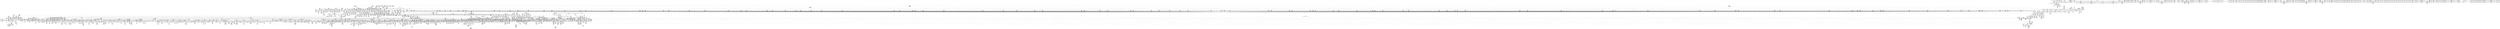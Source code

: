 digraph {
	CE0x5d8f460 [shape=record,shape=Mrecord,label="{CE0x5d8f460|selinux_socket_connect:_dport|security/selinux/hooks.c,4174|*SummSink*}"]
	CE0x5caa400 [shape=record,shape=Mrecord,label="{CE0x5caa400|16:_i16,_720:_i32,_1216:_i8*,_:_CRE_694,695_}"]
	CE0x5ddeec0 [shape=record,shape=Mrecord,label="{CE0x5ddeec0|rcu_read_unlock:_tmp16|include/linux/rcupdate.h,933}"]
	CE0x5d63860 [shape=record,shape=Mrecord,label="{CE0x5d63860|_call_void_mcount()_#3}"]
	CE0x5dcad70 [shape=record,shape=Mrecord,label="{CE0x5dcad70|task_sid:_tmp21|security/selinux/hooks.c,208|*SummSink*}"]
	CE0x5cd5790 [shape=record,shape=Mrecord,label="{CE0x5cd5790|selinux_socket_connect:_tmp23|security/selinux/hooks.c,4153|*SummSource*}"]
	CE0x5c87c90 [shape=record,shape=Mrecord,label="{CE0x5c87c90|selinux_socket_connect:_sk_security|security/selinux/hooks.c,4134|*SummSink*}"]
	CE0x5c702d0 [shape=record,shape=Mrecord,label="{CE0x5c702d0|selinux_socket_connect:_if.end54|*SummSink*}"]
	CE0x5c7f7b0 [shape=record,shape=Mrecord,label="{CE0x5c7f7b0|16:_i16,_720:_i32,_1216:_i8*,_:_CRE_792,800_|*MultipleSource*|*LoadInst*|security/selinux/hooks.c,4133|security/selinux/hooks.c,4134}"]
	CE0x5de2ca0 [shape=record,shape=Mrecord,label="{CE0x5de2ca0|rcu_read_unlock:_tmp9|include/linux/rcupdate.h,933|*SummSource*}"]
	CE0x5c95e50 [shape=record,shape=Mrecord,label="{CE0x5c95e50|selinux_socket_connect:_return}"]
	CE0x5d4e650 [shape=record,shape=Mrecord,label="{CE0x5d4e650|selinux_socket_connect:_cmp36|security/selinux/hooks.c,4169}"]
	CE0x5d69180 [shape=record,shape=Mrecord,label="{CE0x5d69180|sock_has_perm:_tmp11|security/selinux/hooks.c,3970}"]
	CE0x5cab090 [shape=record,shape=Mrecord,label="{CE0x5cab090|16:_i16,_720:_i32,_1216:_i8*,_:_CRE_380,381_}"]
	CE0x5cf8c60 [shape=record,shape=Mrecord,label="{CE0x5cf8c60|16:_i32,_24:_i16,_:_CRE_24,26_|*MultipleSource*|security/selinux/hooks.c,4134|security/selinux/hooks.c,4134|security/selinux/hooks.c,4144}"]
	CE0x5db8460 [shape=record,shape=Mrecord,label="{CE0x5db8460|i32_65280|*Constant*|*SummSource*}"]
	CE0x5d69d90 [shape=record,shape=Mrecord,label="{CE0x5d69d90|selinux_socket_connect:_addrlen|Function::selinux_socket_connect&Arg::addrlen::|*SummSink*}"]
	CE0x5c8a610 [shape=record,shape=Mrecord,label="{CE0x5c8a610|16:_i16,_720:_i32,_1216:_i8*,_:_CRE_537,538_}"]
	CE0x5c79510 [shape=record,shape=Mrecord,label="{CE0x5c79510|selinux_socket_connect:_if.end17|*SummSink*}"]
	CE0x5d8b410 [shape=record,shape=Mrecord,label="{CE0x5d8b410|i8_2|*Constant*|*SummSource*}"]
	CE0x5dd3b70 [shape=record,shape=Mrecord,label="{CE0x5dd3b70|_call_void_asm_sideeffect_,_memory_,_dirflag_,_fpsr_,_flags_()_#3,_!dbg_!27714,_!srcloc_!27715|include/linux/rcupdate.h,239}"]
	CE0x5ce7360 [shape=record,shape=Mrecord,label="{CE0x5ce7360|selinux_socket_connect:_tmp27|security/selinux/hooks.c,4153}"]
	CE0x5d74ab0 [shape=record,shape=Mrecord,label="{CE0x5d74ab0|i64*_getelementptr_inbounds_(_4_x_i64_,_4_x_i64_*___llvm_gcov_ctr129,_i64_0,_i64_0)|*Constant*|*SummSource*}"]
	CE0x5ceb670 [shape=record,shape=Mrecord,label="{CE0x5ceb670|i32_4|*Constant*|*SummSource*}"]
	CE0x5ccb5d0 [shape=record,shape=Mrecord,label="{CE0x5ccb5d0|__llvm_gcov_indirect_counter_increment:_tmp5|*SummSink*}"]
	CE0x5da9740 [shape=record,shape=Mrecord,label="{CE0x5da9740|selinux_socket_connect:_u47|security/selinux/hooks.c,4175|*SummSink*}"]
	CE0x5e4fcd0 [shape=record,shape=Mrecord,label="{CE0x5e4fcd0|i8*_undef|*Constant*}"]
	CE0x5d6b910 [shape=record,shape=Mrecord,label="{CE0x5d6b910|selinux_socket_connect:_conv26|security/selinux/hooks.c,4162}"]
	CE0x5da5c70 [shape=record,shape=Mrecord,label="{CE0x5da5c70|_ret_void}"]
	CE0x5dcee50 [shape=record,shape=Mrecord,label="{CE0x5dcee50|cred_sid:_entry|*SummSink*}"]
	CE0x5dd95a0 [shape=record,shape=Mrecord,label="{CE0x5dd95a0|i64*_getelementptr_inbounds_(_11_x_i64_,_11_x_i64_*___llvm_gcov_ctr127,_i64_0,_i64_9)|*Constant*|*SummSource*}"]
	CE0x5ca4770 [shape=record,shape=Mrecord,label="{CE0x5ca4770|16:_i16,_720:_i32,_1216:_i8*,_:_CRE_118,119_}"]
	CE0x5d30cf0 [shape=record,shape=Mrecord,label="{CE0x5d30cf0|i64*_getelementptr_inbounds_(_11_x_i64_,_11_x_i64_*___llvm_gcov_ctr127,_i64_0,_i64_1)|*Constant*|*SummSource*}"]
	CE0x5c9cdb0 [shape=record,shape=Mrecord,label="{CE0x5c9cdb0|32:_%struct.sock*,_:_CRE_4,6_|*MultipleSource*|security/selinux/hooks.c,4133|Function::selinux_socket_connect&Arg::sock::}"]
	CE0x5ddd2c0 [shape=record,shape=Mrecord,label="{CE0x5ddd2c0|cred_sid:_bb}"]
	CE0x5e4a7c0 [shape=record,shape=Mrecord,label="{CE0x5e4a7c0|rcu_read_unlock:_tmp19|include/linux/rcupdate.h,933|*SummSource*}"]
	CE0x5de0700 [shape=record,shape=Mrecord,label="{CE0x5de0700|_ret_void,_!dbg_!27719|./arch/x86/include/asm/preempt.h,73|*SummSink*}"]
	CE0x5d7ae60 [shape=record,shape=Mrecord,label="{CE0x5d7ae60|i64*_getelementptr_inbounds_(_4_x_i64_,_4_x_i64_*___llvm_gcov_ctr135,_i64_0,_i64_1)|*Constant*|*SummSource*}"]
	CE0x5cd85a0 [shape=record,shape=Mrecord,label="{CE0x5cd85a0|8:_%struct.sock*,_16:_i16,_18:_i16,_:_SCME_20,22_|*MultipleSource*|security/selinux/hooks.c, 4147|security/selinux/hooks.c,4147|security/selinux/hooks.c,4147}"]
	CE0x5cf5fa0 [shape=record,shape=Mrecord,label="{CE0x5cf5fa0|16:_i16,_720:_i32,_1216:_i8*,_:_CRE_165,166_}"]
	CE0x5ce4600 [shape=record,shape=Mrecord,label="{CE0x5ce4600|selinux_socket_connect:_tobool52|security/selinux/hooks.c,4177}"]
	CE0x5cca340 [shape=record,shape=Mrecord,label="{CE0x5cca340|__llvm_gcov_indirect_counter_increment:_counter}"]
	CE0x5e57940 [shape=record,shape=Mrecord,label="{CE0x5e57940|rcu_lock_acquire:_tmp4|include/linux/rcupdate.h,418|*SummSource*}"]
	CE0x5e52150 [shape=record,shape=Mrecord,label="{CE0x5e52150|__preempt_count_add:_tmp6|./arch/x86/include/asm/preempt.h,73|*SummSink*}"]
	CE0x5e41790 [shape=record,shape=Mrecord,label="{CE0x5e41790|rcu_read_unlock:_do.body}"]
	CE0x5ca05a0 [shape=record,shape=Mrecord,label="{CE0x5ca05a0|16:_i16,_720:_i32,_1216:_i8*,_:_CRE_192,193_}"]
	CE0x5cd16b0 [shape=record,shape=Mrecord,label="{CE0x5cd16b0|16:_i16,_720:_i32,_1216:_i8*,_:_CRE_1256,1264_|*MultipleSource*|*LoadInst*|security/selinux/hooks.c,4133|security/selinux/hooks.c,4134}"]
	CE0x5cc71d0 [shape=record,shape=Mrecord,label="{CE0x5cc71d0|16:_i16,_720:_i32,_1216:_i8*,_:_CRE_250,251_}"]
	CE0x5de7520 [shape=record,shape=Mrecord,label="{CE0x5de7520|rcu_read_lock:_tmp10|include/linux/rcupdate.h,882|*SummSource*}"]
	CE0x5d4f0d0 [shape=record,shape=Mrecord,label="{CE0x5d4f0d0|i64_67108864|*Constant*|*SummSink*}"]
	CE0x5caded0 [shape=record,shape=Mrecord,label="{CE0x5caded0|16:_i16,_720:_i32,_1216:_i8*,_:_CRE_568,569_}"]
	CE0x5ddce80 [shape=record,shape=Mrecord,label="{CE0x5ddce80|rcu_read_lock:_tmp22|include/linux/rcupdate.h,884|*SummSource*}"]
	CE0x5cc04d0 [shape=record,shape=Mrecord,label="{CE0x5cc04d0|16:_i16,_720:_i32,_1216:_i8*,_:_CRE_102,103_}"]
	CE0x5dad5d0 [shape=record,shape=Mrecord,label="{CE0x5dad5d0|i64**_getelementptr_inbounds_(_4_x_i64*_,_4_x_i64*_*___llvm_gcda_edge_table357,_i64_0,_i64_2)|*Constant*|*SummSource*}"]
	CE0x5c885f0 [shape=record,shape=Mrecord,label="{CE0x5c885f0|get_current:_tmp2|*SummSource*}"]
	CE0x5cda870 [shape=record,shape=Mrecord,label="{CE0x5cda870|i64_6|*Constant*}"]
	CE0x5c9f890 [shape=record,shape=Mrecord,label="{CE0x5c9f890|16:_i16,_720:_i32,_1216:_i8*,_:_CRE_215,216_}"]
	CE0x5de39d0 [shape=record,shape=Mrecord,label="{CE0x5de39d0|GLOBAL:_lock_acquire|*Constant*|*SummSource*}"]
	CE0x5c7ea90 [shape=record,shape=Mrecord,label="{CE0x5c7ea90|16:_i16,_720:_i32,_1216:_i8*,_:_CRE_24,25_}"]
	CE0x5c70f90 [shape=record,shape=Mrecord,label="{CE0x5c70f90|selinux_socket_connect:_unreachable|*SummSource*}"]
	CE0x5e45af0 [shape=record,shape=Mrecord,label="{CE0x5e45af0|rcu_read_unlock:_tmp17|include/linux/rcupdate.h,933|*SummSink*}"]
	CE0x5d957b0 [shape=record,shape=Mrecord,label="{CE0x5d957b0|selinux_socket_connect:_tmp56|security/selinux/hooks.c,4175|*SummSink*}"]
	CE0x5d74e00 [shape=record,shape=Mrecord,label="{CE0x5d74e00|__preempt_count_sub:_tmp|*SummSink*}"]
	CE0x5ca9310 [shape=record,shape=Mrecord,label="{CE0x5ca9310|GLOBAL:_current_task|Global_var:current_task}"]
	CE0x5d9a1f0 [shape=record,shape=Mrecord,label="{CE0x5d9a1f0|rcu_read_lock:_tmp1|*SummSource*}"]
	CE0x5d52c00 [shape=record,shape=Mrecord,label="{CE0x5d52c00|i64_11|*Constant*|*SummSource*}"]
	CE0x5d544a0 [shape=record,shape=Mrecord,label="{CE0x5d544a0|selinux_socket_connect:_tmp36|security/selinux/hooks.c,4157|*SummSink*}"]
	CE0x5e3ec20 [shape=record,shape=Mrecord,label="{CE0x5e3ec20|rcu_read_unlock:_do.body|*SummSource*}"]
	CE0x5ccd6d0 [shape=record,shape=Mrecord,label="{CE0x5ccd6d0|sock_has_perm:_retval.0|*SummSource*}"]
	CE0x5e3e780 [shape=record,shape=Mrecord,label="{CE0x5e3e780|rcu_read_unlock:_tmp4|include/linux/rcupdate.h,933}"]
	CE0x5e73510 [shape=record,shape=Mrecord,label="{CE0x5e73510|__rcu_read_unlock:_tmp|*SummSource*}"]
	CE0x5d5cce0 [shape=record,shape=Mrecord,label="{CE0x5d5cce0|selinux_socket_connect:_tmp40|security/selinux/hooks.c,4160|*SummSource*}"]
	CE0x5d9df30 [shape=record,shape=Mrecord,label="{CE0x5d9df30|sock_has_perm:_tmp18|security/selinux/hooks.c,3977|*SummSink*}"]
	CE0x5e4b8d0 [shape=record,shape=Mrecord,label="{CE0x5e4b8d0|rcu_read_unlock:_tmp21|include/linux/rcupdate.h,935|*SummSource*}"]
	CE0x5d74850 [shape=record,shape=Mrecord,label="{CE0x5d74850|i64*_getelementptr_inbounds_(_4_x_i64_,_4_x_i64_*___llvm_gcov_ctr129,_i64_0,_i64_0)|*Constant*}"]
	CE0x5c90f70 [shape=record,shape=Mrecord,label="{CE0x5c90f70|16:_i16,_720:_i32,_1216:_i8*,_:_CRE_655,656_}"]
	CE0x5cf7fb0 [shape=record,shape=Mrecord,label="{CE0x5cf7fb0|selinux_socket_connect:_sclass|security/selinux/hooks.c,4144}"]
	CE0x5ce2730 [shape=record,shape=Mrecord,label="{CE0x5ce2730|i32_208|*Constant*}"]
	CE0x5cee4d0 [shape=record,shape=Mrecord,label="{CE0x5cee4d0|16:_i16,_720:_i32,_1216:_i8*,_:_CRE_30,31_}"]
	CE0x5c90e30 [shape=record,shape=Mrecord,label="{CE0x5c90e30|16:_i16,_720:_i32,_1216:_i8*,_:_CRE_654,655_}"]
	CE0x5e4a750 [shape=record,shape=Mrecord,label="{CE0x5e4a750|rcu_read_unlock:_tmp19|include/linux/rcupdate.h,933}"]
	CE0x5ce3c10 [shape=record,shape=Mrecord,label="{CE0x5ce3c10|avc_has_perm:_auditdata|Function::avc_has_perm&Arg::auditdata::}"]
	CE0x5c94900 [shape=record,shape=Mrecord,label="{CE0x5c94900|sock_has_perm:_tmp2|*LoadInst*|security/selinux/hooks.c,3964|*SummSource*}"]
	CE0x5e4bfa0 [shape=record,shape=Mrecord,label="{CE0x5e4bfa0|rcu_read_unlock:_tmp22|include/linux/rcupdate.h,935}"]
	CE0x5cd62a0 [shape=record,shape=Mrecord,label="{CE0x5cd62a0|selinux_socket_connect:___sk_common|security/selinux/hooks.c,4153}"]
	CE0x5ccd090 [shape=record,shape=Mrecord,label="{CE0x5ccd090|_ret_i32_%retval.0,_!dbg_!27728|security/selinux/avc.c,775}"]
	CE0x5cd6920 [shape=record,shape=Mrecord,label="{CE0x5cd6920|selinux_socket_connect:_tmp14|security/selinux/hooks.c,4144|*SummSink*}"]
	CE0x5d8ce60 [shape=record,shape=Mrecord,label="{CE0x5d8ce60|selinux_socket_connect:_call40|security/selinux/hooks.c,4174|*SummSink*}"]
	CE0x5de6160 [shape=record,shape=Mrecord,label="{CE0x5de6160|i64*_getelementptr_inbounds_(_4_x_i64_,_4_x_i64_*___llvm_gcov_ctr128,_i64_0,_i64_2)|*Constant*|*SummSource*}"]
	CE0x5da6930 [shape=record,shape=Mrecord,label="{CE0x5da6930|selinux_socket_connect:_tmp70|security/selinux/hooks.c,4179|*SummSource*}"]
	CE0x5d019b0 [shape=record,shape=Mrecord,label="{CE0x5d019b0|16:_i16,_720:_i32,_1216:_i8*,_:_CRE_936,944_|*MultipleSource*|*LoadInst*|security/selinux/hooks.c,4133|security/selinux/hooks.c,4134}"]
	CE0x5c8b260 [shape=record,shape=Mrecord,label="{CE0x5c8b260|16:_i16,_720:_i32,_1216:_i8*,_:_CRE_197,198_}"]
	CE0x5e704c0 [shape=record,shape=Mrecord,label="{CE0x5e704c0|__rcu_read_lock:_bb|*SummSource*}"]
	CE0x5ca3680 [shape=record,shape=Mrecord,label="{CE0x5ca3680|16:_i16,_720:_i32,_1216:_i8*,_:_CRE_200,201_}"]
	CE0x5ceb990 [shape=record,shape=Mrecord,label="{CE0x5ceb990|selinux_socket_connect:_cmp|security/selinux/hooks.c,4144}"]
	CE0x5cff160 [shape=record,shape=Mrecord,label="{CE0x5cff160|16:_i16,_720:_i32,_1216:_i8*,_:_CRE_860,861_}"]
	CE0x5de0eb0 [shape=record,shape=Mrecord,label="{CE0x5de0eb0|__preempt_count_add:_val|Function::__preempt_count_add&Arg::val::|*SummSource*}"]
	CE0x5cc55d0 [shape=record,shape=Mrecord,label="{CE0x5cc55d0|16:_i16,_720:_i32,_1216:_i8*,_:_CRE_93,94_}"]
	CE0x5d48e00 [shape=record,shape=Mrecord,label="{CE0x5d48e00|selinux_socket_connect:_call|security/selinux/hooks.c,4137|*SummSource*}"]
	CE0x5db7530 [shape=record,shape=Mrecord,label="{CE0x5db7530|i64_2|*Constant*}"]
	CE0x5c89e50 [shape=record,shape=Mrecord,label="{CE0x5c89e50|16:_i16,_720:_i32,_1216:_i8*,_:_CRE_496,512_|*MultipleSource*|*LoadInst*|security/selinux/hooks.c,4133|security/selinux/hooks.c,4134}"]
	CE0x5d6a220 [shape=record,shape=Mrecord,label="{CE0x5d6a220|selinux_socket_connect:_conv13|security/selinux/hooks.c,4155|*SummSource*}"]
	CE0x5cd8710 [shape=record,shape=Mrecord,label="{CE0x5cd8710|8:_%struct.sock*,_16:_i16,_18:_i16,_:_SCME_24,25_}"]
	CE0x5d924f0 [shape=record,shape=Mrecord,label="{CE0x5d924f0|selinux_socket_connect:_sclass50|security/selinux/hooks.c,4176|*SummSink*}"]
	CE0x5cad750 [shape=record,shape=Mrecord,label="{CE0x5cad750|16:_i16,_720:_i32,_1216:_i8*,_:_CRE_562,563_}"]
	CE0x5e5e5f0 [shape=record,shape=Mrecord,label="{CE0x5e5e5f0|rcu_lock_release:_tmp6|*SummSink*}"]
	CE0x5cd8e50 [shape=record,shape=Mrecord,label="{CE0x5cd8e50|8:_%struct.sock*,_16:_i16,_18:_i16,_:_SCME_30,31_}"]
	CE0x5d68af0 [shape=record,shape=Mrecord,label="{CE0x5d68af0|i64*_getelementptr_inbounds_(_6_x_i64_,_6_x_i64_*___llvm_gcov_ctr327,_i64_0,_i64_3)|*Constant*}"]
	CE0x5cd3e20 [shape=record,shape=Mrecord,label="{CE0x5cd3e20|8:_%struct.sock*,_16:_i16,_18:_i16,_:_SCME_53,54_}"]
	CE0x5e74620 [shape=record,shape=Mrecord,label="{CE0x5e74620|rcu_lock_release:_tmp4|include/linux/rcupdate.h,423}"]
	CE0x5e3d400 [shape=record,shape=Mrecord,label="{CE0x5e3d400|rcu_read_unlock:_call|include/linux/rcupdate.h,933|*SummSource*}"]
	CE0x5cc48f0 [shape=record,shape=Mrecord,label="{CE0x5cc48f0|get_current:_tmp4|./arch/x86/include/asm/current.h,14}"]
	CE0x5cd5290 [shape=record,shape=Mrecord,label="{CE0x5cd5290|selinux_socket_connect:___sk_common|security/selinux/hooks.c,4153|*SummSource*}"]
	CE0x5e484f0 [shape=record,shape=Mrecord,label="{CE0x5e484f0|rcu_read_unlock:_tmp18|include/linux/rcupdate.h,933|*SummSink*}"]
	CE0x5d95630 [shape=record,shape=Mrecord,label="{CE0x5d95630|selinux_socket_connect:_tmp56|security/selinux/hooks.c,4175|*SummSource*}"]
	CE0x5e578d0 [shape=record,shape=Mrecord,label="{CE0x5e578d0|rcu_lock_acquire:_tmp4|include/linux/rcupdate.h,418}"]
	CE0x5db8a10 [shape=record,shape=Mrecord,label="{CE0x5db8a10|sock_has_perm:_tmp12|security/selinux/hooks.c,3970}"]
	CE0x5c82010 [shape=record,shape=Mrecord,label="{CE0x5c82010|16:_i16,_720:_i32,_1216:_i8*,_:_CRE_312,316_|*MultipleSource*|*LoadInst*|security/selinux/hooks.c,4133|security/selinux/hooks.c,4134}"]
	CE0x5cfe8a0 [shape=record,shape=Mrecord,label="{CE0x5cfe8a0|16:_i16,_720:_i32,_1216:_i8*,_:_CRE_853,854_}"]
	CE0x5e75f80 [shape=record,shape=Mrecord,label="{CE0x5e75f80|i64_ptrtoint_(i8*_blockaddress(_rcu_lock_release,_%__here)_to_i64)|*Constant*|*SummSource*}"]
	CE0x5dd0f40 [shape=record,shape=Mrecord,label="{CE0x5dd0f40|cred_sid:_sid|security/selinux/hooks.c,197}"]
	CE0x5d670d0 [shape=record,shape=Mrecord,label="{CE0x5d670d0|task_sid:_tmp13|security/selinux/hooks.c,208}"]
	CE0x5c99d30 [shape=record,shape=Mrecord,label="{CE0x5c99d30|16:_i16,_720:_i32,_1216:_i8*,_:_CRE_123,124_}"]
	CE0x5e5a3d0 [shape=record,shape=Mrecord,label="{CE0x5e5a3d0|i64*_getelementptr_inbounds_(_4_x_i64_,_4_x_i64_*___llvm_gcov_ctr129,_i64_0,_i64_1)|*Constant*|*SummSink*}"]
	CE0x5ca55e0 [shape=record,shape=Mrecord,label="{CE0x5ca55e0|16:_i16,_720:_i32,_1216:_i8*,_:_CRE_113,114_}"]
	CE0x5ca8160 [shape=record,shape=Mrecord,label="{CE0x5ca8160|16:_i16,_720:_i32,_1216:_i8*,_:_CRE_718,719_}"]
	CE0x5c9e800 [shape=record,shape=Mrecord,label="{CE0x5c9e800|16:_i16,_720:_i32,_1216:_i8*,_:_CRE_552,553_}"]
	CE0x5c766b0 [shape=record,shape=Mrecord,label="{CE0x5c766b0|selinux_socket_connect:_if.then32|*SummSource*}"]
	CE0x5cfdfe0 [shape=record,shape=Mrecord,label="{CE0x5cfdfe0|16:_i16,_720:_i32,_1216:_i8*,_:_CRE_846,847_}"]
	CE0x5dcf3c0 [shape=record,shape=Mrecord,label="{CE0x5dcf3c0|_ret_i32_%tmp6,_!dbg_!27716|security/selinux/hooks.c,197}"]
	CE0x5e3e310 [shape=record,shape=Mrecord,label="{CE0x5e3e310|i64*_getelementptr_inbounds_(_4_x_i64_,_4_x_i64_*___llvm_gcov_ctr130,_i64_0,_i64_1)|*Constant*|*SummSource*}"]
	CE0x5dabb40 [shape=record,shape=Mrecord,label="{CE0x5dabb40|selinux_socket_connect:_tmp75|security/selinux/hooks.c,4184|*SummSource*}"]
	CE0x5d666d0 [shape=record,shape=Mrecord,label="{CE0x5d666d0|task_sid:_tobool|security/selinux/hooks.c,208}"]
	CE0x5e4dcd0 [shape=record,shape=Mrecord,label="{CE0x5e4dcd0|_call_void___rcu_read_unlock()_#10,_!dbg_!27734|include/linux/rcupdate.h,937|*SummSink*}"]
	CE0x5cda8e0 [shape=record,shape=Mrecord,label="{CE0x5cda8e0|i64_6|*Constant*|*SummSource*}"]
	CE0x5c70780 [shape=record,shape=Mrecord,label="{CE0x5c70780|selinux_socket_connect:_tmp1|*SummSink*}"]
	CE0x5ced9b0 [shape=record,shape=Mrecord,label="{CE0x5ced9b0|get_current:_tmp1|*SummSource*}"]
	CE0x5e5e9c0 [shape=record,shape=Mrecord,label="{CE0x5e5e9c0|__preempt_count_sub:_tmp6|./arch/x86/include/asm/preempt.h,78|*SummSource*}"]
	CE0x5e3d9d0 [shape=record,shape=Mrecord,label="{CE0x5e3d9d0|__preempt_count_add:_entry}"]
	CE0x5cd6150 [shape=record,shape=Mrecord,label="{CE0x5cd6150|i32_8|*Constant*|*SummSource*}"]
	CE0x5d5b090 [shape=record,shape=Mrecord,label="{CE0x5d5b090|i32_24|*Constant*|*SummSink*}"]
	CE0x5d7d840 [shape=record,shape=Mrecord,label="{CE0x5d7d840|selinux_socket_connect:_call30|security/selinux/hooks.c,4165|*SummSink*}"]
	CE0x5dd2cb0 [shape=record,shape=Mrecord,label="{CE0x5dd2cb0|rcu_read_unlock:_tmp2}"]
	CE0x5d74320 [shape=record,shape=Mrecord,label="{CE0x5d74320|__preempt_count_sub:_tmp4|./arch/x86/include/asm/preempt.h,77|*SummSink*}"]
	CE0x5e67e70 [shape=record,shape=Mrecord,label="{CE0x5e67e70|__preempt_count_sub:_tmp2|*SummSink*}"]
	CE0x5dcc960 [shape=record,shape=Mrecord,label="{CE0x5dcc960|task_sid:_tmp25|security/selinux/hooks.c,208}"]
	CE0x5d92250 [shape=record,shape=Mrecord,label="{CE0x5d92250|_call_void_lockdep_rcu_suspicious(i8*_getelementptr_inbounds_(_25_x_i8_,_25_x_i8_*_.str3,_i32_0,_i32_0),_i32_208,_i8*_getelementptr_inbounds_(_41_x_i8_,_41_x_i8_*_.str44,_i32_0,_i32_0))_#10,_!dbg_!27732|security/selinux/hooks.c,208|*SummSink*}"]
	CE0x5d66df0 [shape=record,shape=Mrecord,label="{CE0x5d66df0|task_sid:_tmp12|security/selinux/hooks.c,208|*SummSource*}"]
	CE0x5d635c0 [shape=record,shape=Mrecord,label="{CE0x5d635c0|cred_sid:_tmp3|*SummSink*}"]
	CE0x5e615b0 [shape=record,shape=Mrecord,label="{CE0x5e615b0|__rcu_read_unlock:_do.body}"]
	CE0x5cafbe0 [shape=record,shape=Mrecord,label="{CE0x5cafbe0|16:_i16,_720:_i32,_1216:_i8*,_:_CRE_588,589_}"]
	CE0x5c94dd0 [shape=record,shape=Mrecord,label="{CE0x5c94dd0|16:_i16,_720:_i32,_1216:_i8*,_:_CRE_448,452_|*MultipleSource*|*LoadInst*|security/selinux/hooks.c,4133|security/selinux/hooks.c,4134}"]
	CE0x5d552d0 [shape=record,shape=Mrecord,label="{CE0x5d552d0|selinux_socket_connect:_tmp66|*SummSink*}"]
	CE0x5dcd8a0 [shape=record,shape=Mrecord,label="{CE0x5dcd8a0|task_sid:_tmp26|security/selinux/hooks.c,208|*SummSink*}"]
	CE0x5dcc650 [shape=record,shape=Mrecord,label="{CE0x5dcc650|i64*_getelementptr_inbounds_(_13_x_i64_,_13_x_i64_*___llvm_gcov_ctr126,_i64_0,_i64_11)|*Constant*|*SummSource*}"]
	CE0x5c9ceb0 [shape=record,shape=Mrecord,label="{CE0x5c9ceb0|32:_%struct.sock*,_:_CRE_0,4_|*MultipleSource*|security/selinux/hooks.c,4133|Function::selinux_socket_connect&Arg::sock::}"]
	CE0x5cc3810 [shape=record,shape=Mrecord,label="{CE0x5cc3810|16:_i16,_720:_i32,_1216:_i8*,_:_CRE_160,161_}"]
	CE0x5e754a0 [shape=record,shape=Mrecord,label="{CE0x5e754a0|i64*_getelementptr_inbounds_(_4_x_i64_,_4_x_i64_*___llvm_gcov_ctr133,_i64_0,_i64_3)|*Constant*}"]
	CE0x5c88580 [shape=record,shape=Mrecord,label="{CE0x5c88580|get_current:_tmp2}"]
	CE0x5c8df70 [shape=record,shape=Mrecord,label="{CE0x5c8df70|16:_i16,_720:_i32,_1216:_i8*,_:_CRE_624,632_|*MultipleSource*|*LoadInst*|security/selinux/hooks.c,4133|security/selinux/hooks.c,4134}"]
	CE0x5d60880 [shape=record,shape=Mrecord,label="{CE0x5d60880|i32_23|*Constant*|*SummSink*}"]
	CE0x5d00420 [shape=record,shape=Mrecord,label="{CE0x5d00420|16:_i16,_720:_i32,_1216:_i8*,_:_CRE_875,876_}"]
	CE0x5d9dd50 [shape=record,shape=Mrecord,label="{CE0x5d9dd50|sock_has_perm:_sid5|security/selinux/hooks.c,3976|*SummSource*}"]
	CE0x5e46b60 [shape=record,shape=Mrecord,label="{CE0x5e46b60|i64_1|*Constant*}"]
	CE0x5ca83e0 [shape=record,shape=Mrecord,label="{CE0x5ca83e0|16:_i16,_720:_i32,_1216:_i8*,_:_CRE_808,809_}"]
	CE0x5cfbe20 [shape=record,shape=Mrecord,label="{CE0x5cfbe20|16:_i16,_720:_i32,_1216:_i8*,_:_CRE_819,820_}"]
	CE0x5d4a440 [shape=record,shape=Mrecord,label="{CE0x5d4a440|selinux_socket_connect:_bf.load|security/selinux/hooks.c,4165}"]
	CE0x5d88640 [shape=record,shape=Mrecord,label="{CE0x5d88640|selinux_socket_connect:_tmp67|security/selinux/hooks.c,4179|*SummSink*}"]
	CE0x5c80480 [shape=record,shape=Mrecord,label="{CE0x5c80480|selinux_socket_connect:_entry|*SummSource*}"]
	CE0x5cd61c0 [shape=record,shape=Mrecord,label="{CE0x5cd61c0|i32_8|*Constant*|*SummSink*}"]
	CE0x5d5cee0 [shape=record,shape=Mrecord,label="{CE0x5d5cee0|selinux_socket_connect:_tmp40|security/selinux/hooks.c,4160|*SummSink*}"]
	CE0x5cabbd0 [shape=record,shape=Mrecord,label="{CE0x5cabbd0|16:_i16,_720:_i32,_1216:_i8*,_:_CRE_700,701_}"]
	CE0x5cdac50 [shape=record,shape=Mrecord,label="{CE0x5cdac50|selinux_socket_connect:_tmp17|security/selinux/hooks.c,4144|*SummSink*}"]
	CE0x5d6bc50 [shape=record,shape=Mrecord,label="{CE0x5d6bc50|selinux_socket_connect:_conv26|security/selinux/hooks.c,4162|*SummSink*}"]
	CE0x5c7f3d0 [shape=record,shape=Mrecord,label="{CE0x5c7f3d0|16:_i16,_720:_i32,_1216:_i8*,_:_CRE_776,784_|*MultipleSource*|*LoadInst*|security/selinux/hooks.c,4133|security/selinux/hooks.c,4134}"]
	CE0x5dcc380 [shape=record,shape=Mrecord,label="{CE0x5dcc380|i64*_getelementptr_inbounds_(_13_x_i64_,_13_x_i64_*___llvm_gcov_ctr126,_i64_0,_i64_11)|*Constant*}"]
	CE0x5dccb00 [shape=record,shape=Mrecord,label="{CE0x5dccb00|task_sid:_tmp25|security/selinux/hooks.c,208|*SummSource*}"]
	CE0x5ce8720 [shape=record,shape=Mrecord,label="{CE0x5ce8720|selinux_socket_connect:_conv|security/selinux/hooks.c,4144|*SummSource*}"]
	CE0x5d54c70 [shape=record,shape=Mrecord,label="{CE0x5d54c70|selinux_socket_connect:_tmp65|*SummSink*}"]
	CE0x5d51c40 [shape=record,shape=Mrecord,label="{CE0x5d51c40|avc_has_perm:_tsid|Function::avc_has_perm&Arg::tsid::}"]
	CE0x5dd36c0 [shape=record,shape=Mrecord,label="{CE0x5dd36c0|_call_void_rcu_lock_acquire(%struct.lockdep_map*_rcu_lock_map)_#10,_!dbg_!27711|include/linux/rcupdate.h,881|*SummSink*}"]
	CE0x5e61f50 [shape=record,shape=Mrecord,label="{CE0x5e61f50|i64*_getelementptr_inbounds_(_4_x_i64_,_4_x_i64_*___llvm_gcov_ctr128,_i64_0,_i64_0)|*Constant*|*SummSource*}"]
	CE0x5dd9fa0 [shape=record,shape=Mrecord,label="{CE0x5dd9fa0|rcu_read_lock:_tmp21|include/linux/rcupdate.h,884|*SummSource*}"]
	CE0x5db7d70 [shape=record,shape=Mrecord,label="{CE0x5db7d70|i64*_getelementptr_inbounds_(_6_x_i64_,_6_x_i64_*___llvm_gcov_ctr327,_i64_0,_i64_3)|*Constant*|*SummSink*}"]
	CE0x5cf12e0 [shape=record,shape=Mrecord,label="{CE0x5cf12e0|selinux_socket_connect:_sid|security/selinux/hooks.c, 4151|*SummSink*}"]
	CE0x5cf1080 [shape=record,shape=Mrecord,label="{CE0x5cf1080|selinux_socket_connect:_tmp2|*LoadInst*|security/selinux/hooks.c,4133|*SummSink*}"]
	CE0x5cc1560 [shape=record,shape=Mrecord,label="{CE0x5cc1560|16:_i16,_720:_i32,_1216:_i8*,_:_CRE_99,100_}"]
	CE0x5d98bb0 [shape=record,shape=Mrecord,label="{CE0x5d98bb0|i64*_getelementptr_inbounds_(_11_x_i64_,_11_x_i64_*___llvm_gcov_ctr127,_i64_0,_i64_1)|*Constant*|*SummSink*}"]
	CE0x5d32730 [shape=record,shape=Mrecord,label="{CE0x5d32730|cred_sid:_tmp2|*SummSink*}"]
	CE0x5cac850 [shape=record,shape=Mrecord,label="{CE0x5cac850|16:_i16,_720:_i32,_1216:_i8*,_:_CRE_710,711_}"]
	"CONST[source:2(external),value:2(dynamic)][purpose:{subject}]"
	CE0x5de64c0 [shape=record,shape=Mrecord,label="{CE0x5de64c0|rcu_read_lock:_tobool1|include/linux/rcupdate.h,882|*SummSink*}"]
	CE0x5e642b0 [shape=record,shape=Mrecord,label="{CE0x5e642b0|i64*_getelementptr_inbounds_(_4_x_i64_,_4_x_i64_*___llvm_gcov_ctr134,_i64_0,_i64_2)|*Constant*|*SummSource*}"]
	CE0x5cc6840 [shape=record,shape=Mrecord,label="{CE0x5cc6840|16:_i16,_720:_i32,_1216:_i8*,_:_CRE_396,397_}"]
	CE0x5dcb830 [shape=record,shape=Mrecord,label="{CE0x5dcb830|task_sid:_tmp23|security/selinux/hooks.c,208}"]
	CE0x5d6a380 [shape=record,shape=Mrecord,label="{CE0x5d6a380|i64_16|*Constant*}"]
	CE0x5d8de50 [shape=record,shape=Mrecord,label="{CE0x5d8de50|selinux_socket_connect:_u43|security/selinux/hooks.c,4174}"]
	CE0x5ce97b0 [shape=record,shape=Mrecord,label="{CE0x5ce97b0|selinux_socket_connect:_tmp12|security/selinux/hooks.c,4144|*SummSource*}"]
	CE0x5d9c5c0 [shape=record,shape=Mrecord,label="{CE0x5d9c5c0|rcu_read_lock:_entry}"]
	CE0x5c881b0 [shape=record,shape=Mrecord,label="{CE0x5c881b0|16:_i16,_720:_i32,_1216:_i8*,_:_CRE_19,20_|*MultipleSource*|*LoadInst*|security/selinux/hooks.c,4133|security/selinux/hooks.c,4134}"]
	CE0x5c96710 [shape=record,shape=Mrecord,label="{CE0x5c96710|selinux_socket_connect:_if.then12|*SummSink*}"]
	CE0x5c83d50 [shape=record,shape=Mrecord,label="{CE0x5c83d50|16:_i16,_720:_i32,_1216:_i8*,_:_CRE_366,367_}"]
	CE0x5e671d0 [shape=record,shape=Mrecord,label="{CE0x5e671d0|_call_void_mcount()_#3}"]
	CE0x5c7e3d0 [shape=record,shape=Mrecord,label="{CE0x5c7e3d0|selinux_socket_connect:_cleanup}"]
	CE0x5ca8f50 [shape=record,shape=Mrecord,label="{CE0x5ca8f50|16:_i16,_720:_i32,_1216:_i8*,_:_CRE_752,760_|*MultipleSource*|*LoadInst*|security/selinux/hooks.c,4133|security/selinux/hooks.c,4134}"]
	CE0x5e43c80 [shape=record,shape=Mrecord,label="{CE0x5e43c80|rcu_lock_release:_tmp}"]
	CE0x5cc36d0 [shape=record,shape=Mrecord,label="{CE0x5cc36d0|16:_i16,_720:_i32,_1216:_i8*,_:_CRE_159,160_}"]
	CE0x5d483c0 [shape=record,shape=Mrecord,label="{CE0x5d483c0|selinux_socket_connect:_cmp10|security/selinux/hooks.c,4153}"]
	CE0x5d05550 [shape=record,shape=Mrecord,label="{CE0x5d05550|16:_i16,_720:_i32,_1216:_i8*,_:_CRE_1156,1157_}"]
	CE0x5e49a40 [shape=record,shape=Mrecord,label="{CE0x5e49a40|i8*_getelementptr_inbounds_(_44_x_i8_,_44_x_i8_*_.str47,_i32_0,_i32_0)|*Constant*|*SummSource*}"]
	CE0x5e5c270 [shape=record,shape=Mrecord,label="{CE0x5e5c270|rcu_lock_acquire:_tmp}"]
	CE0x5dd5950 [shape=record,shape=Mrecord,label="{CE0x5dd5950|rcu_read_lock:_tmp7|include/linux/rcupdate.h,882}"]
	CE0x5c9c760 [shape=record,shape=Mrecord,label="{CE0x5c9c760|16:_i16,_720:_i32,_1216:_i8*,_:_CRE_134,135_}"]
	CE0x5c78ab0 [shape=record,shape=Mrecord,label="{CE0x5c78ab0|16:_i16,_720:_i32,_1216:_i8*,_:_CRE_424,428_|*MultipleSource*|*LoadInst*|security/selinux/hooks.c,4133|security/selinux/hooks.c,4134}"]
	CE0x5dcc0f0 [shape=record,shape=Mrecord,label="{CE0x5dcc0f0|task_sid:_tmp24|security/selinux/hooks.c,208}"]
	CE0x5ce1fe0 [shape=record,shape=Mrecord,label="{CE0x5ce1fe0|GLOBAL:_lockdep_rcu_suspicious|*Constant*|*SummSink*}"]
	CE0x5d65290 [shape=record,shape=Mrecord,label="{CE0x5d65290|__rcu_read_lock:_entry|*SummSource*}"]
	CE0x5d839c0 [shape=record,shape=Mrecord,label="{CE0x5d839c0|task_sid:_tmp14|security/selinux/hooks.c,208}"]
	CE0x5cb04a0 [shape=record,shape=Mrecord,label="{CE0x5cb04a0|sock_has_perm:_tmp5|security/selinux/hooks.c,3966|*SummSource*}"]
	CE0x5db6d00 [shape=record,shape=Mrecord,label="{CE0x5db6d00|i64*_getelementptr_inbounds_(_4_x_i64_,_4_x_i64_*___llvm_gcov_ctr128,_i64_0,_i64_0)|*Constant*|*SummSink*}"]
	CE0x5cd8d10 [shape=record,shape=Mrecord,label="{CE0x5cd8d10|8:_%struct.sock*,_16:_i16,_18:_i16,_:_SCME_29,30_}"]
	CE0x5c86090 [shape=record,shape=Mrecord,label="{CE0x5c86090|16:_i16,_720:_i32,_1216:_i8*,_:_CRE_202,203_}"]
	CE0x5caf1e0 [shape=record,shape=Mrecord,label="{CE0x5caf1e0|16:_i16,_720:_i32,_1216:_i8*,_:_CRE_580,581_}"]
	CE0x5d87e00 [shape=record,shape=Mrecord,label="{CE0x5d87e00|selinux_socket_connect:_tmp65}"]
	CE0x5db5350 [shape=record,shape=Mrecord,label="{CE0x5db5350|sock_has_perm:_net1|security/selinux/hooks.c,3973}"]
	CE0x5de04a0 [shape=record,shape=Mrecord,label="{CE0x5de04a0|_call_void_asm_sideeffect_,_memory_,_dirflag_,_fpsr_,_flags_()_#3,_!dbg_!27714,_!srcloc_!27715|include/linux/rcupdate.h,239|*SummSource*}"]
	CE0x5cc6480 [shape=record,shape=Mrecord,label="{CE0x5cc6480|16:_i16,_720:_i32,_1216:_i8*,_:_CRE_393,394_}"]
	CE0x5dcfd50 [shape=record,shape=Mrecord,label="{CE0x5dcfd50|GLOBAL:_rcu_read_unlock|*Constant*|*SummSink*}"]
	CE0x5d69960 [shape=record,shape=Mrecord,label="{CE0x5d69960|selinux_socket_connect:_conv13|security/selinux/hooks.c,4155}"]
	CE0x5e520e0 [shape=record,shape=Mrecord,label="{CE0x5e520e0|__preempt_count_add:_tmp6|./arch/x86/include/asm/preempt.h,73|*SummSource*}"]
	CE0x5dca9b0 [shape=record,shape=Mrecord,label="{CE0x5dca9b0|task_sid:_tmp22|security/selinux/hooks.c,208|*SummSource*}"]
	CE0x5c82270 [shape=record,shape=Mrecord,label="{CE0x5c82270|16:_i16,_720:_i32,_1216:_i8*,_:_CRE_320,328_|*MultipleSource*|*LoadInst*|security/selinux/hooks.c,4133|security/selinux/hooks.c,4134}"]
	CE0x5c85e40 [shape=record,shape=Mrecord,label="{CE0x5c85e40|16:_i16,_720:_i32,_1216:_i8*,_:_CRE_174,175_}"]
	CE0x5d43960 [shape=record,shape=Mrecord,label="{CE0x5d43960|task_sid:_tmp11|security/selinux/hooks.c,208|*SummSink*}"]
	CE0x5dde9e0 [shape=record,shape=Mrecord,label="{CE0x5dde9e0|rcu_read_unlock:_tmp15|include/linux/rcupdate.h,933}"]
	CE0x5c853f0 [shape=record,shape=Mrecord,label="{CE0x5c853f0|selinux_socket_connect:_sock|Function::selinux_socket_connect&Arg::sock::|*SummSink*}"]
	CE0x5e4f480 [shape=record,shape=Mrecord,label="{CE0x5e4f480|rcu_lock_acquire:_tmp6|*SummSource*}"]
	CE0x5d3aa90 [shape=record,shape=Mrecord,label="{CE0x5d3aa90|GLOBAL:_task_sid.__warned|Global_var:task_sid.__warned|*SummSink*}"]
	CE0x5e41f90 [shape=record,shape=Mrecord,label="{CE0x5e41f90|rcu_read_unlock:_tmp7|include/linux/rcupdate.h,933|*SummSink*}"]
	CE0x5d97540 [shape=record,shape=Mrecord,label="{CE0x5d97540|i64*_getelementptr_inbounds_(_11_x_i64_,_11_x_i64_*___llvm_gcov_ctr127,_i64_0,_i64_0)|*Constant*}"]
	CE0x5d94180 [shape=record,shape=Mrecord,label="{CE0x5d94180|selinux_socket_connect:_sclass50|security/selinux/hooks.c,4176|*SummSource*}"]
	CE0x5e4d440 [shape=record,shape=Mrecord,label="{CE0x5e4d440|rcu_lock_release:_map|Function::rcu_lock_release&Arg::map::|*SummSource*}"]
	CE0x5d64180 [shape=record,shape=Mrecord,label="{CE0x5d64180|task_sid:_tmp4|*LoadInst*|security/selinux/hooks.c,208}"]
	CE0x5cd36a0 [shape=record,shape=Mrecord,label="{CE0x5cd36a0|8:_%struct.sock*,_16:_i16,_18:_i16,_:_SCME_47,48_}"]
	CE0x5e65d50 [shape=record,shape=Mrecord,label="{CE0x5e65d50|__preempt_count_add:_tmp|*SummSink*}"]
	CE0x5dd7870 [shape=record,shape=Mrecord,label="{CE0x5dd7870|rcu_read_lock:_tmp16|include/linux/rcupdate.h,882|*SummSource*}"]
	CE0x5e557a0 [shape=record,shape=Mrecord,label="{CE0x5e557a0|_call_void_mcount()_#3|*SummSink*}"]
	CE0x5db16c0 [shape=record,shape=Mrecord,label="{CE0x5db16c0|_call_void___llvm_gcov_indirect_counter_increment(i32*___llvm_gcov_global_state_pred358,_i64**_getelementptr_inbounds_(_4_x_i64*_,_4_x_i64*_*___llvm_gcda_edge_table357,_i64_0,_i64_0))|*SummSource*}"]
	CE0x5d9a9d0 [shape=record,shape=Mrecord,label="{CE0x5d9a9d0|cred_sid:_tmp6|security/selinux/hooks.c,197|*SummSink*}"]
	CE0x5cc2460 [shape=record,shape=Mrecord,label="{CE0x5cc2460|16:_i16,_720:_i32,_1216:_i8*,_:_CRE_253,254_}"]
	CE0x5dd6b20 [shape=record,shape=Mrecord,label="{CE0x5dd6b20|rcu_read_lock:_tmp4|include/linux/rcupdate.h,882|*SummSink*}"]
	CE0x5d698f0 [shape=record,shape=Mrecord,label="{CE0x5d698f0|selinux_socket_connect:_addrlen|Function::selinux_socket_connect&Arg::addrlen::}"]
	CE0x5cf2710 [shape=record,shape=Mrecord,label="{CE0x5cf2710|16:_i16,_720:_i32,_1216:_i8*,_:_CRE_58,59_}"]
	CE0x5da5250 [shape=record,shape=Mrecord,label="{CE0x5da5250|__llvm_gcov_indirect_counter_increment:_predecessor|Function::__llvm_gcov_indirect_counter_increment&Arg::predecessor::|*SummSink*}"]
	CE0x5d7d9f0 [shape=record,shape=Mrecord,label="{CE0x5d7d9f0|GLOBAL:_sel_netport_sid|*Constant*}"]
	CE0x5ccf000 [shape=record,shape=Mrecord,label="{CE0x5ccf000|sock_has_perm:_tmp20|security/selinux/hooks.c,3977|*SummSink*}"]
	CE0x5c9a2f0 [shape=record,shape=Mrecord,label="{CE0x5c9a2f0|16:_i16,_720:_i32,_1216:_i8*,_:_CRE_29,30_}"]
	CE0x5d43110 [shape=record,shape=Mrecord,label="{CE0x5d43110|rcu_read_lock:_do.end|*SummSource*}"]
	CE0x5de9200 [shape=record,shape=Mrecord,label="{CE0x5de9200|rcu_read_unlock:_tmp14|include/linux/rcupdate.h,933|*SummSink*}"]
	CE0x5c97620 [shape=record,shape=Mrecord,label="{CE0x5c97620|selinux_socket_connect:_cmp6|security/selinux/hooks.c,4145}"]
	CE0x5c9a830 [shape=record,shape=Mrecord,label="{CE0x5c9a830|16:_i16,_720:_i32,_1216:_i8*,_:_CRE_669,670_}"]
	CE0x5d99f90 [shape=record,shape=Mrecord,label="{CE0x5d99f90|task_sid:_tobool1|security/selinux/hooks.c,208|*SummSource*}"]
	CE0x5d3a670 [shape=record,shape=Mrecord,label="{CE0x5d3a670|GLOBAL:_rcu_lock_map|Global_var:rcu_lock_map}"]
	CE0x5cbfcb0 [shape=record,shape=Mrecord,label="{CE0x5cbfcb0|16:_i16,_720:_i32,_1216:_i8*,_:_CRE_142,143_}"]
	CE0x5c9fca0 [shape=record,shape=Mrecord,label="{CE0x5c9fca0|16:_i16,_720:_i32,_1216:_i8*,_:_CRE_218,219_}"]
	CE0x5d48460 [shape=record,shape=Mrecord,label="{CE0x5d48460|selinux_socket_connect:_cmp10|security/selinux/hooks.c,4153|*SummSource*}"]
	CE0x5d00fb0 [shape=record,shape=Mrecord,label="{CE0x5d00fb0|16:_i16,_720:_i32,_1216:_i8*,_:_CRE_896,900_|*MultipleSource*|*LoadInst*|security/selinux/hooks.c,4133|security/selinux/hooks.c,4134}"]
	CE0x5daf740 [shape=record,shape=Mrecord,label="{CE0x5daf740|i64**_getelementptr_inbounds_(_4_x_i64*_,_4_x_i64*_*___llvm_gcda_edge_table357,_i64_0,_i64_2)|*Constant*|*SummSink*}"]
	CE0x5da7a50 [shape=record,shape=Mrecord,label="{CE0x5da7a50|i64*_getelementptr_inbounds_(_33_x_i64_,_33_x_i64_*___llvm_gcov_ctr356,_i64_0,_i64_30)|*Constant*}"]
	CE0x5e536c0 [shape=record,shape=Mrecord,label="{CE0x5e536c0|__preempt_count_add:_tmp2|*SummSource*}"]
	CE0x5c78470 [shape=record,shape=Mrecord,label="{CE0x5c78470|16:_i16,_720:_i32,_1216:_i8*,_:_CRE_420,421_}"]
	CE0x5ddb0e0 [shape=record,shape=Mrecord,label="{CE0x5ddb0e0|_call_void_lockdep_rcu_suspicious(i8*_getelementptr_inbounds_(_25_x_i8_,_25_x_i8_*_.str45,_i32_0,_i32_0),_i32_883,_i8*_getelementptr_inbounds_(_42_x_i8_,_42_x_i8_*_.str46,_i32_0,_i32_0))_#10,_!dbg_!27728|include/linux/rcupdate.h,882}"]
	CE0x5cda1d0 [shape=record,shape=Mrecord,label="{CE0x5cda1d0|selinux_socket_connect:_cmp6|security/selinux/hooks.c,4145|*SummSink*}"]
	CE0x5d8f270 [shape=record,shape=Mrecord,label="{CE0x5d8f270|selinux_socket_connect:_dport|security/selinux/hooks.c,4174|*SummSource*}"]
	CE0x5de8480 [shape=record,shape=Mrecord,label="{CE0x5de8480|rcu_read_lock:_call3|include/linux/rcupdate.h,882}"]
	CE0x5d7db80 [shape=record,shape=Mrecord,label="{CE0x5d7db80|GLOBAL:_sel_netport_sid|*Constant*|*SummSink*}"]
	CE0x5d7d4d0 [shape=record,shape=Mrecord,label="{CE0x5d7d4d0|selinux_socket_connect:_call30|security/selinux/hooks.c,4165}"]
	CE0x5d4bb90 [shape=record,shape=Mrecord,label="{CE0x5d4bb90|selinux_socket_connect:_tmp52}"]
	CE0x5d697f0 [shape=record,shape=Mrecord,label="{CE0x5d697f0|sock_has_perm:_cleanup}"]
	CE0x5db1840 [shape=record,shape=Mrecord,label="{CE0x5db1840|_call_void___llvm_gcov_indirect_counter_increment(i32*___llvm_gcov_global_state_pred358,_i64**_getelementptr_inbounds_(_4_x_i64*_,_4_x_i64*_*___llvm_gcda_edge_table357,_i64_0,_i64_0))|*SummSink*}"]
	CE0x5d35ac0 [shape=record,shape=Mrecord,label="{CE0x5d35ac0|i64*_getelementptr_inbounds_(_4_x_i64_,_4_x_i64_*___llvm_gcov_ctr128,_i64_0,_i64_2)|*Constant*}"]
	CE0x5e3ce20 [shape=record,shape=Mrecord,label="{CE0x5e3ce20|rcu_read_unlock:_tmp|*SummSource*}"]
	CE0x5d43d90 [shape=record,shape=Mrecord,label="{CE0x5d43d90|cred_sid:_tmp4|*LoadInst*|security/selinux/hooks.c,196}"]
	CE0x5c808a0 [shape=record,shape=Mrecord,label="{CE0x5c808a0|selinux_socket_connect:_unreachable|*SummSink*}"]
	CE0x5d59da0 [shape=record,shape=Mrecord,label="{CE0x5d59da0|selinux_socket_connect:_conv19|security/selinux/hooks.c,4157}"]
	CE0x5c91ab0 [shape=record,shape=Mrecord,label="{CE0x5c91ab0|16:_i16,_720:_i32,_1216:_i8*,_:_CRE_664,665_}"]
	CE0x5c9b4b0 [shape=record,shape=Mrecord,label="{CE0x5c9b4b0|16:_i16,_720:_i32,_1216:_i8*,_:_CRE_679,680_}"]
	CE0x5c9c030 [shape=record,shape=Mrecord,label="{CE0x5c9c030|16:_i16,_720:_i32,_1216:_i8*,_:_CRE_227,228_}"]
	CE0x5d49530 [shape=record,shape=Mrecord,label="{CE0x5d49530|get_current:_entry|*SummSource*}"]
	CE0x5dc6b60 [shape=record,shape=Mrecord,label="{CE0x5dc6b60|i64*_getelementptr_inbounds_(_6_x_i64_,_6_x_i64_*___llvm_gcov_ctr327,_i64_0,_i64_0)|*Constant*|*SummSource*}"]
	CE0x5cfb530 [shape=record,shape=Mrecord,label="{CE0x5cfb530|selinux_socket_connect:_tmp35|security/selinux/hooks.c,4157}"]
	CE0x5d31130 [shape=record,shape=Mrecord,label="{CE0x5d31130|i64_3|*Constant*}"]
	CE0x5db5dc0 [shape=record,shape=Mrecord,label="{CE0x5db5dc0|sock_has_perm:_sid5|security/selinux/hooks.c,3976|*SummSink*}"]
	CE0x5c90000 [shape=record,shape=Mrecord,label="{CE0x5c90000|16:_i16,_720:_i32,_1216:_i8*,_:_CRE_236,237_}"]
	CE0x5cfd5e0 [shape=record,shape=Mrecord,label="{CE0x5cfd5e0|16:_i16,_720:_i32,_1216:_i8*,_:_CRE_838,839_}"]
	CE0x5cc7310 [shape=record,shape=Mrecord,label="{CE0x5cc7310|16:_i16,_720:_i32,_1216:_i8*,_:_CRE_251,252_}"]
	CE0x5ca9270 [shape=record,shape=Mrecord,label="{CE0x5ca9270|get_current:_tmp4|./arch/x86/include/asm/current.h,14|*SummSink*}"]
	CE0x5d44d40 [shape=record,shape=Mrecord,label="{CE0x5d44d40|i32_(i32,_i32,_i16,_i32,_%struct.common_audit_data*)*_bitcast_(i32_(i32,_i32,_i16,_i32,_%struct.common_audit_data.495*)*_avc_has_perm_to_i32_(i32,_i32,_i16,_i32,_%struct.common_audit_data*)*)|*Constant*}"]
	CE0x5e45860 [shape=record,shape=Mrecord,label="{CE0x5e45860|rcu_read_unlock:_tmp17|include/linux/rcupdate.h,933|*SummSource*}"]
	CE0x5cff660 [shape=record,shape=Mrecord,label="{CE0x5cff660|16:_i16,_720:_i32,_1216:_i8*,_:_CRE_864,865_}"]
	CE0x5cf9a60 [shape=record,shape=Mrecord,label="{CE0x5cf9a60|selinux_socket_connect:_tmp32|security/selinux/hooks.c,4155}"]
	CE0x5c9bdb0 [shape=record,shape=Mrecord,label="{CE0x5c9bdb0|16:_i16,_720:_i32,_1216:_i8*,_:_CRE_225,226_}"]
	CE0x5cf2c60 [shape=record,shape=Mrecord,label="{CE0x5cf2c60|sock_has_perm:_sk_security|security/selinux/hooks.c,3964|*SummSink*}"]
	CE0x5ce8830 [shape=record,shape=Mrecord,label="{CE0x5ce8830|selinux_socket_connect:_conv|security/selinux/hooks.c,4144|*SummSink*}"]
	CE0x5d98190 [shape=record,shape=Mrecord,label="{CE0x5d98190|task_sid:_do.end6}"]
	CE0x5cfeee0 [shape=record,shape=Mrecord,label="{CE0x5cfeee0|16:_i16,_720:_i32,_1216:_i8*,_:_CRE_858,859_}"]
	CE0x5c71760 [shape=record,shape=Mrecord,label="{CE0x5c71760|selinux_socket_connect:_ad|security/selinux/hooks.c, 4146|*SummSource*}"]
	CE0x5cfcfa0 [shape=record,shape=Mrecord,label="{CE0x5cfcfa0|16:_i16,_720:_i32,_1216:_i8*,_:_CRE_833,834_}"]
	CE0x5d7bed0 [shape=record,shape=Mrecord,label="{CE0x5d7bed0|__preempt_count_sub:_tmp4|./arch/x86/include/asm/preempt.h,77}"]
	CE0x5cf59b0 [shape=record,shape=Mrecord,label="{CE0x5cf59b0|16:_i16,_720:_i32,_1216:_i8*,_:_CRE_170,171_}"]
	CE0x783c870 [shape=record,shape=Mrecord,label="{CE0x783c870|selinux_socket_connect:_if.end28|*SummSource*}"]
	CE0x5db76d0 [shape=record,shape=Mrecord,label="{CE0x5db76d0|sock_has_perm:_tmp6|security/selinux/hooks.c,3969|*SummSource*}"]
	CE0x5ce9030 [shape=record,shape=Mrecord,label="{CE0x5ce9030|i64_5|*Constant*}"]
	CE0x5c90a60 [shape=record,shape=Mrecord,label="{CE0x5c90a60|16:_i16,_720:_i32,_1216:_i8*,_:_CRE_651,652_}"]
	CE0x5c91e20 [shape=record,shape=Mrecord,label="{CE0x5c91e20|__llvm_gcov_indirect_counter_increment:_tmp1|*SummSource*}"]
	CE0x5ce6b90 [shape=record,shape=Mrecord,label="{CE0x5ce6b90|i64*_getelementptr_inbounds_(_33_x_i64_,_33_x_i64_*___llvm_gcov_ctr356,_i64_0,_i64_3)|*Constant*|*SummSink*}"]
	CE0x5d351f0 [shape=record,shape=Mrecord,label="{CE0x5d351f0|0:_i8,_:_GCMR_rcu_read_unlock.__warned_internal_global_i8_0,_section_.data.unlikely_,_align_1:_elem_0:default:}"]
	CE0x5e9f290 [shape=record,shape=Mrecord,label="{CE0x5e9f290|__rcu_read_unlock:_tmp5|include/linux/rcupdate.h,244}"]
	CE0x5ceaf60 [shape=record,shape=Mrecord,label="{CE0x5ceaf60|selinux_socket_connect:_tmp10|security/selinux/hooks.c,4139|*SummSource*}"]
	CE0x5dd82a0 [shape=record,shape=Mrecord,label="{CE0x5dd82a0|GLOBAL:_lockdep_rcu_suspicious|*Constant*}"]
	CE0x5cf1690 [shape=record,shape=Mrecord,label="{CE0x5cf1690|__fswab16:_tmp1|*SummSource*}"]
	CE0x5ddac70 [shape=record,shape=Mrecord,label="{CE0x5ddac70|rcu_read_lock:_tmp18|include/linux/rcupdate.h,882|*SummSink*}"]
	CE0x6e1b1b0 [shape=record,shape=Mrecord,label="{CE0x6e1b1b0|i64*_getelementptr_inbounds_(_33_x_i64_,_33_x_i64_*___llvm_gcov_ctr356,_i64_0,_i64_0)|*Constant*|*SummSink*}"]
	CE0x5cf0de0 [shape=record,shape=Mrecord,label="{CE0x5cf0de0|sock_has_perm:_tmp1|*SummSource*}"]
	CE0x5d96530 [shape=record,shape=Mrecord,label="{CE0x5d96530|i64*_getelementptr_inbounds_(_6_x_i64_,_6_x_i64_*___llvm_gcov_ctr327,_i64_0,_i64_4)|*Constant*|*SummSink*}"]
	CE0x5d69c30 [shape=record,shape=Mrecord,label="{CE0x5d69c30|selinux_socket_connect:_addrlen|Function::selinux_socket_connect&Arg::addrlen::|*SummSource*}"]
	CE0x5d31370 [shape=record,shape=Mrecord,label="{CE0x5d31370|i64_3|*Constant*|*SummSink*}"]
	CE0x5e466b0 [shape=record,shape=Mrecord,label="{CE0x5e466b0|rcu_read_unlock:_tmp10|include/linux/rcupdate.h,933|*SummSink*}"]
	CE0x5d7edf0 [shape=record,shape=Mrecord,label="{CE0x5d7edf0|i64_19|*Constant*}"]
	CE0x5c9bc70 [shape=record,shape=Mrecord,label="{CE0x5c9bc70|16:_i16,_720:_i32,_1216:_i8*,_:_CRE_224,225_}"]
	CE0x5c78970 [shape=record,shape=Mrecord,label="{CE0x5c78970|16:_i16,_720:_i32,_1216:_i8*,_:_CRE_536,537_}"]
	CE0x5dcb520 [shape=record,shape=Mrecord,label="{CE0x5dcb520|i64*_getelementptr_inbounds_(_13_x_i64_,_13_x_i64_*___llvm_gcov_ctr126,_i64_0,_i64_10)|*Constant*|*SummSource*}"]
	CE0x5cd9420 [shape=record,shape=Mrecord,label="{CE0x5cd9420|8:_%struct.sock*,_16:_i16,_18:_i16,_:_SCME_16,18_|*MultipleSource*|security/selinux/hooks.c, 4147|security/selinux/hooks.c,4147|security/selinux/hooks.c,4147}"]
	CE0x5caf820 [shape=record,shape=Mrecord,label="{CE0x5caf820|16:_i16,_720:_i32,_1216:_i8*,_:_CRE_585,586_}"]
	CE0x5d3a260 [shape=record,shape=Mrecord,label="{CE0x5d3a260|task_sid:_do.end}"]
	CE0x5dd1750 [shape=record,shape=Mrecord,label="{CE0x5dd1750|rcu_read_lock:_tmp6|include/linux/rcupdate.h,882|*SummSource*}"]
	CE0x5cb43a0 [shape=record,shape=Mrecord,label="{CE0x5cb43a0|i32_59|*Constant*|*SummSink*}"]
	CE0x5de4110 [shape=record,shape=Mrecord,label="{CE0x5de4110|__rcu_read_lock:_tmp2}"]
	CE0x5e3eec0 [shape=record,shape=Mrecord,label="{CE0x5e3eec0|rcu_read_unlock:_land.lhs.true|*SummSource*}"]
	CE0x5de5190 [shape=record,shape=Mrecord,label="{CE0x5de5190|GLOBAL:___llvm_gcov_ctr132|Global_var:__llvm_gcov_ctr132}"]
	CE0x5dd9070 [shape=record,shape=Mrecord,label="{CE0x5dd9070|i8*_getelementptr_inbounds_(_42_x_i8_,_42_x_i8_*_.str46,_i32_0,_i32_0)|*Constant*|*SummSource*}"]
	CE0x5e427f0 [shape=record,shape=Mrecord,label="{CE0x5e427f0|rcu_read_unlock:_tmp9|include/linux/rcupdate.h,933}"]
	CE0x5d7c700 [shape=record,shape=Mrecord,label="{CE0x5d7c700|__rcu_read_unlock:_tmp6|include/linux/rcupdate.h,245}"]
	CE0x5dcec60 [shape=record,shape=Mrecord,label="{CE0x5dcec60|cred_sid:_entry}"]
	CE0x5d5a530 [shape=record,shape=Mrecord,label="{CE0x5d5a530|selinux_socket_connect:_conv20|security/selinux/hooks.c,4157|*SummSource*}"]
	CE0x5d63250 [shape=record,shape=Mrecord,label="{CE0x5d63250|GLOBAL:___llvm_gcov_ctr126|Global_var:__llvm_gcov_ctr126}"]
	CE0x5cb1ad0 [shape=record,shape=Mrecord,label="{CE0x5cb1ad0|16:_i16,_720:_i32,_1216:_i8*,_:_CRE_412,413_}"]
	CE0x5cda6f0 [shape=record,shape=Mrecord,label="{CE0x5cda6f0|i64_7|*Constant*|*SummSink*}"]
	CE0x79f7ad0 [shape=record,shape=Mrecord,label="{CE0x79f7ad0|selinux_socket_connect:_tmp}"]
	CE0x5ca7160 [shape=record,shape=Mrecord,label="{CE0x5ca7160|16:_i16,_720:_i32,_1216:_i8*,_:_CRE_400,401_}"]
	CE0x5c7ce30 [shape=record,shape=Mrecord,label="{CE0x5c7ce30|selinux_socket_connect:_if.else|*SummSource*}"]
	CE0x5d48d30 [shape=record,shape=Mrecord,label="{CE0x5d48d30|selinux_socket_connect:_call|security/selinux/hooks.c,4137}"]
	CE0x5cab310 [shape=record,shape=Mrecord,label="{CE0x5cab310|16:_i16,_720:_i32,_1216:_i8*,_:_CRE_382,383_}"]
	CE0x5d030f0 [shape=record,shape=Mrecord,label="{CE0x5d030f0|16:_i16,_720:_i32,_1216:_i8*,_:_CRE_1008,1016_|*MultipleSource*|*LoadInst*|security/selinux/hooks.c,4133|security/selinux/hooks.c,4134}"]
	CE0x5cfe260 [shape=record,shape=Mrecord,label="{CE0x5cfe260|16:_i16,_720:_i32,_1216:_i8*,_:_CRE_848,849_}"]
	CE0x5de9660 [shape=record,shape=Mrecord,label="{CE0x5de9660|rcu_read_lock:_tmp13|include/linux/rcupdate.h,882}"]
	CE0x5d04a20 [shape=record,shape=Mrecord,label="{CE0x5d04a20|16:_i16,_720:_i32,_1216:_i8*,_:_CRE_1112,1128_|*MultipleSource*|*LoadInst*|security/selinux/hooks.c,4133|security/selinux/hooks.c,4134}"]
	CE0x5c94410 [shape=record,shape=Mrecord,label="{CE0x5c94410|16:_i16,_720:_i32,_1216:_i8*,_:_CRE_352,353_}"]
	CE0x5d6f1e0 [shape=record,shape=Mrecord,label="{CE0x5d6f1e0|__preempt_count_sub:_do.body}"]
	CE0x5e4f8e0 [shape=record,shape=Mrecord,label="{CE0x5e4f8e0|rcu_lock_acquire:_tmp7}"]
	CE0x5e51c00 [shape=record,shape=Mrecord,label="{CE0x5e51c00|__preempt_count_add:_tmp1}"]
	CE0x5d6b3a0 [shape=record,shape=Mrecord,label="{CE0x5d6b3a0|selinux_socket_connect:_call25|security/selinux/hooks.c,4162}"]
	CE0x5cb0900 [shape=record,shape=Mrecord,label="{CE0x5cb0900|16:_i16,_720:_i32,_1216:_i8*,_:_CRE_136,137_}"]
	CE0x5d49fb0 [shape=record,shape=Mrecord,label="{CE0x5d49fb0|selinux_socket_connect:_sk_protocol|security/selinux/hooks.c,4165|*SummSource*}"]
	CE0x5db7c60 [shape=record,shape=Mrecord,label="{CE0x5db7c60|__llvm_gcov_indirect_counter_increment:_bb|*SummSink*}"]
	CE0x5db24a0 [shape=record,shape=Mrecord,label="{CE0x5db24a0|i64*_getelementptr_inbounds_(_2_x_i64_,_2_x_i64_*___llvm_gcov_ctr98,_i64_0,_i64_0)|*Constant*|*SummSource*}"]
	CE0x5cc5e40 [shape=record,shape=Mrecord,label="{CE0x5cc5e40|16:_i16,_720:_i32,_1216:_i8*,_:_CRE_388,389_}"]
	CE0x5cc5520 [shape=record,shape=Mrecord,label="{CE0x5cc5520|16:_i16,_720:_i32,_1216:_i8*,_:_CRE_90,91_}"]
	CE0x5e4c7f0 [shape=record,shape=Mrecord,label="{CE0x5e4c7f0|rcu_lock_release:_entry|*SummSource*}"]
	CE0x5d5bf50 [shape=record,shape=Mrecord,label="{CE0x5d5bf50|selinux_socket_connect:_tmp39|security/selinux/hooks.c,4160|*SummSource*}"]
	CE0x5d55610 [shape=record,shape=Mrecord,label="{CE0x5d55610|selinux_socket_connect:_tmp67|security/selinux/hooks.c,4179}"]
	CE0x5db3650 [shape=record,shape=Mrecord,label="{CE0x5db3650|task_sid:_land.lhs.true}"]
	CE0x5c89c60 [shape=record,shape=Mrecord,label="{CE0x5c89c60|16:_i16,_720:_i32,_1216:_i8*,_:_CRE_488,496_|*MultipleSource*|*LoadInst*|security/selinux/hooks.c,4133|security/selinux/hooks.c,4134}"]
	CE0x5e53650 [shape=record,shape=Mrecord,label="{CE0x5e53650|__preempt_count_add:_tmp2}"]
	CE0x5d01d90 [shape=record,shape=Mrecord,label="{CE0x5d01d90|16:_i16,_720:_i32,_1216:_i8*,_:_CRE_952,960_|*MultipleSource*|*LoadInst*|security/selinux/hooks.c,4133|security/selinux/hooks.c,4134}"]
	CE0x5cb1d50 [shape=record,shape=Mrecord,label="{CE0x5cb1d50|16:_i16,_720:_i32,_1216:_i8*,_:_CRE_414,415_}"]
	CE0x5d936d0 [shape=record,shape=Mrecord,label="{CE0x5d936d0|selinux_socket_connect:_bf.lshr|security/selinux/hooks.c,4165|*SummSink*}"]
	CE0x5da10e0 [shape=record,shape=Mrecord,label="{CE0x5da10e0|rcu_read_lock:_tobool1|include/linux/rcupdate.h,882|*SummSource*}"]
	CE0x5d34310 [shape=record,shape=Mrecord,label="{CE0x5d34310|GLOBAL:___llvm_gcov_ctr126|Global_var:__llvm_gcov_ctr126|*SummSink*}"]
	CE0x5cd8420 [shape=record,shape=Mrecord,label="{CE0x5cd8420|8:_%struct.sock*,_16:_i16,_18:_i16,_:_SCME_18,20_|*MultipleSource*|security/selinux/hooks.c, 4147|security/selinux/hooks.c,4147|security/selinux/hooks.c,4147}"]
	CE0x5c98100 [shape=record,shape=Mrecord,label="{CE0x5c98100|selinux_socket_connect:_if.end55}"]
	CE0x5c83fd0 [shape=record,shape=Mrecord,label="{CE0x5c83fd0|16:_i16,_720:_i32,_1216:_i8*,_:_CRE_368,369_}"]
	CE0x5c95d50 [shape=record,shape=Mrecord,label="{CE0x5c95d50|16:_i16,_720:_i32,_1216:_i8*,_:_CRE_480,488_|*MultipleSource*|*LoadInst*|security/selinux/hooks.c,4133|security/selinux/hooks.c,4134}"]
	CE0x5ce7d90 [shape=record,shape=Mrecord,label="{CE0x5ce7d90|i64_0|*Constant*}"]
	CE0x5e740e0 [shape=record,shape=Mrecord,label="{CE0x5e740e0|rcu_lock_acquire:_bb|*SummSource*}"]
	CE0x5c884b0 [shape=record,shape=Mrecord,label="{CE0x5c884b0|selinux_socket_connect:_if.then8|*SummSink*}"]
	CE0x5de4a10 [shape=record,shape=Mrecord,label="{CE0x5de4a10|__rcu_read_lock:_tmp6|include/linux/rcupdate.h,240}"]
	CE0x5d624b0 [shape=record,shape=Mrecord,label="{CE0x5d624b0|GLOBAL:_rcu_lock_map|Global_var:rcu_lock_map|*SummSource*}"]
	CE0x5cd9e50 [shape=record,shape=Mrecord,label="{CE0x5cd9e50|i32_44|*Constant*|*SummSource*}"]
	CE0x5e78bd0 [shape=record,shape=Mrecord,label="{CE0x5e78bd0|i64*_getelementptr_inbounds_(_4_x_i64_,_4_x_i64_*___llvm_gcov_ctr135,_i64_0,_i64_3)|*Constant*|*SummSink*}"]
	CE0x5de20f0 [shape=record,shape=Mrecord,label="{CE0x5de20f0|rcu_read_unlock:_if.then|*SummSource*}"]
	CE0x5e67e00 [shape=record,shape=Mrecord,label="{CE0x5e67e00|__preempt_count_sub:_tmp2|*SummSource*}"]
	CE0x5c7db40 [shape=record,shape=Mrecord,label="{CE0x5c7db40|selinux_socket_connect:_lor.lhs.false|*SummSource*}"]
	CE0x5ce3820 [shape=record,shape=Mrecord,label="{CE0x5ce3820|i64*_getelementptr_inbounds_(_13_x_i64_,_13_x_i64_*___llvm_gcov_ctr126,_i64_0,_i64_9)|*Constant*|*SummSink*}"]
	CE0x5c96a70 [shape=record,shape=Mrecord,label="{CE0x5c96a70|selinux_socket_connect:_sclass4|security/selinux/hooks.c,4145}"]
	CE0x5c84250 [shape=record,shape=Mrecord,label="{CE0x5c84250|16:_i16,_720:_i32,_1216:_i8*,_:_CRE_370,371_}"]
	CE0x5cfce60 [shape=record,shape=Mrecord,label="{CE0x5cfce60|16:_i16,_720:_i32,_1216:_i8*,_:_CRE_832,833_}"]
	CE0x5d54f00 [shape=record,shape=Mrecord,label="{CE0x5d54f00|selinux_socket_connect:_tmp66|*SummSource*}"]
	CE0x5db38e0 [shape=record,shape=Mrecord,label="{CE0x5db38e0|task_sid:_do.body5}"]
	CE0x5db99e0 [shape=record,shape=Mrecord,label="{CE0x5db99e0|i64*_getelementptr_inbounds_(_6_x_i64_,_6_x_i64_*___llvm_gcov_ctr327,_i64_0,_i64_0)|*Constant*|*SummSink*}"]
	CE0x5dceb90 [shape=record,shape=Mrecord,label="{CE0x5dceb90|GLOBAL:_cred_sid|*Constant*|*SummSink*}"]
	CE0x5e65b20 [shape=record,shape=Mrecord,label="{CE0x5e65b20|__rcu_read_unlock:_tmp4|include/linux/rcupdate.h,244|*SummSink*}"]
	CE0x5ca7ee0 [shape=record,shape=Mrecord,label="{CE0x5ca7ee0|16:_i16,_720:_i32,_1216:_i8*,_:_CRE_716,717_}"]
	CE0x5d67360 [shape=record,shape=Mrecord,label="{CE0x5d67360|task_sid:_tmp13|security/selinux/hooks.c,208|*SummSink*}"]
	CE0x5d89700 [shape=record,shape=Mrecord,label="{CE0x5d89700|selinux_socket_connect:_err.0|*SummSource*}"]
	CE0x5cc5b40 [shape=record,shape=Mrecord,label="{CE0x5cc5b40|sock_has_perm:_if.end}"]
	CE0x5cfcbe0 [shape=record,shape=Mrecord,label="{CE0x5cfcbe0|16:_i16,_720:_i32,_1216:_i8*,_:_CRE_830,831_}"]
	CE0x5d43c60 [shape=record,shape=Mrecord,label="{CE0x5d43c60|COLLAPSED:_CMRE:_elem_0::|security/selinux/hooks.c,196}"]
	CE0x5cf9b90 [shape=record,shape=Mrecord,label="{CE0x5cf9b90|selinux_socket_connect:_tmp32|security/selinux/hooks.c,4155|*SummSource*}"]
	CE0x5de7e40 [shape=record,shape=Mrecord,label="{CE0x5de7e40|rcu_read_lock:_tmp12|include/linux/rcupdate.h,882}"]
	CE0x5c7ff30 [shape=record,shape=Mrecord,label="{CE0x5c7ff30|16:_i16,_720:_i32,_1216:_i8*,_:_CRE_811,812_}"]
	CE0x5d34650 [shape=record,shape=Mrecord,label="{CE0x5d34650|cred_sid:_tmp1|*SummSource*}"]
	CE0x5c929d0 [shape=record,shape=Mrecord,label="{CE0x5c929d0|16:_i16,_720:_i32,_1216:_i8*,_:_CRE_594,595_}"]
	CE0x5cadc50 [shape=record,shape=Mrecord,label="{CE0x5cadc50|16:_i16,_720:_i32,_1216:_i8*,_:_CRE_566,567_}"]
	CE0x5e3c790 [shape=record,shape=Mrecord,label="{CE0x5e3c790|__rcu_read_lock:_tmp5|include/linux/rcupdate.h,239|*SummSink*}"]
	CE0x5ddfa60 [shape=record,shape=Mrecord,label="{CE0x5ddfa60|rcu_lock_acquire:_tmp2|*SummSink*}"]
	CE0x5d00e20 [shape=record,shape=Mrecord,label="{CE0x5d00e20|16:_i16,_720:_i32,_1216:_i8*,_:_CRE_892,896_|*MultipleSource*|*LoadInst*|security/selinux/hooks.c,4133|security/selinux/hooks.c,4134}"]
	CE0x5c9e1c0 [shape=record,shape=Mrecord,label="{CE0x5c9e1c0|16:_i16,_720:_i32,_1216:_i8*,_:_CRE_547,548_}"]
	CE0x5e55d20 [shape=record,shape=Mrecord,label="{CE0x5e55d20|i32_0|*Constant*}"]
	CE0x5d93030 [shape=record,shape=Mrecord,label="{CE0x5d93030|selinux_socket_connect:_call51|security/selinux/hooks.c,4176|*SummSink*}"]
	CE0x5ce8030 [shape=record,shape=Mrecord,label="{CE0x5ce8030|i64_0|*Constant*|*SummSink*}"]
	CE0x5c71630 [shape=record,shape=Mrecord,label="{CE0x5c71630|selinux_socket_connect:_if.end17|*SummSource*}"]
	CE0x5d59120 [shape=record,shape=Mrecord,label="{CE0x5d59120|GLOBAL:___fswab16|*Constant*|*SummSource*}"]
	CE0x5d490f0 [shape=record,shape=Mrecord,label="{CE0x5d490f0|GLOBAL:_get_current|*Constant*}"]
	CE0x5db0980 [shape=record,shape=Mrecord,label="{CE0x5db0980|_ret_i32_%retval.1,_!dbg_!27816|security/selinux/hooks.c,4185}"]
	CE0x5e5e190 [shape=record,shape=Mrecord,label="{CE0x5e5e190|_call_void_asm_sideeffect_,_memory_,_dirflag_,_fpsr_,_flags_()_#3,_!dbg_!27711,_!srcloc_!27714|include/linux/rcupdate.h,244|*SummSource*}"]
	CE0x5e5b7c0 [shape=record,shape=Mrecord,label="{CE0x5e5b7c0|__preempt_count_sub:_val|Function::__preempt_count_sub&Arg::val::|*SummSink*}"]
	CE0x5c848f0 [shape=record,shape=Mrecord,label="{CE0x5c848f0|sock_has_perm:_task|Function::sock_has_perm&Arg::task::|*SummSource*}"]
	CE0x5d58ba0 [shape=record,shape=Mrecord,label="{CE0x5d58ba0|selinux_socket_connect:_call18|security/selinux/hooks.c,4157}"]
	CE0x5d8e500 [shape=record,shape=Mrecord,label="{CE0x5d8e500|selinux_socket_connect:___sk_common45|security/selinux/hooks.c,4175|*SummSink*}"]
	CE0x5ccbcf0 [shape=record,shape=Mrecord,label="{CE0x5ccbcf0|sock_has_perm:_sid|security/selinux/hooks.c,3969}"]
	CE0x5d68180 [shape=record,shape=Mrecord,label="{CE0x5d68180|sock_has_perm:_type|security/selinux/hooks.c,3972|*SummSink*}"]
	CE0x5c85a90 [shape=record,shape=Mrecord,label="{CE0x5c85a90|16:_i16,_720:_i32,_1216:_i8*,_:_CRE_171,172_}"]
	CE0x5e41040 [shape=record,shape=Mrecord,label="{CE0x5e41040|GLOBAL:___preempt_count_add|*Constant*}"]
	CE0x5de5e40 [shape=record,shape=Mrecord,label="{CE0x5de5e40|i64_3|*Constant*}"]
	CE0x5e66490 [shape=record,shape=Mrecord,label="{CE0x5e66490|__preempt_count_add:_do.body}"]
	CE0x5e79730 [shape=record,shape=Mrecord,label="{CE0x5e79730|_call_void_asm_addl_$1,_%gs:$0_,_*m,ri,*m,_dirflag_,_fpsr_,_flags_(i32*___preempt_count,_i32_%val,_i32*___preempt_count)_#3,_!dbg_!27714,_!srcloc_!27717|./arch/x86/include/asm/preempt.h,72|*SummSink*}"]
	CE0x5d749a0 [shape=record,shape=Mrecord,label="{CE0x5d749a0|i64*_getelementptr_inbounds_(_4_x_i64_,_4_x_i64_*___llvm_gcov_ctr135,_i64_0,_i64_1)|*Constant*|*SummSink*}"]
	CE0x783c6f0 [shape=record,shape=Mrecord,label="{CE0x783c6f0|selinux_socket_connect:_if.then53|*SummSink*}"]
	CE0x5e6a430 [shape=record,shape=Mrecord,label="{CE0x5e6a430|__preempt_count_add:_tmp7|./arch/x86/include/asm/preempt.h,73|*SummSource*}"]
	CE0x5c93150 [shape=record,shape=Mrecord,label="{CE0x5c93150|16:_i16,_720:_i32,_1216:_i8*,_:_CRE_600,601_}"]
	CE0x5c88720 [shape=record,shape=Mrecord,label="{CE0x5c88720|16:_i16,_720:_i32,_1216:_i8*,_:_CRE_178,179_}"]
	CE0x5de7690 [shape=record,shape=Mrecord,label="{CE0x5de7690|rcu_read_lock:_tmp10|include/linux/rcupdate.h,882|*SummSink*}"]
	CE0x5de2050 [shape=record,shape=Mrecord,label="{CE0x5de2050|rcu_read_unlock:_if.then}"]
	CE0x5dc5d60 [shape=record,shape=Mrecord,label="{CE0x5dc5d60|__fswab16:_shr|include/uapi/linux/swab.h,53}"]
	CE0x5d91610 [shape=record,shape=Mrecord,label="{CE0x5d91610|task_sid:_tmp19|security/selinux/hooks.c,208}"]
	CE0x5cfdea0 [shape=record,shape=Mrecord,label="{CE0x5cfdea0|16:_i16,_720:_i32,_1216:_i8*,_:_CRE_845,846_}"]
	CE0x5caf5a0 [shape=record,shape=Mrecord,label="{CE0x5caf5a0|16:_i16,_720:_i32,_1216:_i8*,_:_CRE_583,584_}"]
	CE0x5cc1190 [shape=record,shape=Mrecord,label="{CE0x5cc1190|get_current:_tmp1}"]
	CE0x5c81190 [shape=record,shape=Mrecord,label="{CE0x5c81190|16:_i16,_720:_i32,_1216:_i8*,_:_CRE_355,356_}"]
	CE0x5c83ad0 [shape=record,shape=Mrecord,label="{CE0x5c83ad0|16:_i16,_720:_i32,_1216:_i8*,_:_CRE_364,365_}"]
	CE0x5d66200 [shape=record,shape=Mrecord,label="{CE0x5d66200|_ret_void,_!dbg_!27717|include/linux/rcupdate.h,419|*SummSource*}"]
	CE0x5cf1220 [shape=record,shape=Mrecord,label="{CE0x5cf1220|i32_59|*Constant*}"]
	CE0x5cccc60 [shape=record,shape=Mrecord,label="{CE0x5cccc60|sock_has_perm:_retval.0}"]
	CE0x5cea8a0 [shape=record,shape=Mrecord,label="{CE0x5cea8a0|selinux_socket_connect:_tmp9|security/selinux/hooks.c,4139|*SummSource*}"]
	CE0x5da7720 [shape=record,shape=Mrecord,label="{CE0x5da7720|selinux_socket_connect:_tmp72|security/selinux/hooks.c,4181}"]
	CE0x5c98000 [shape=record,shape=Mrecord,label="{CE0x5c98000|16:_i16,_720:_i32,_1216:_i8*,_:_CRE_177,178_}"]
	CE0x5e5ea30 [shape=record,shape=Mrecord,label="{CE0x5e5ea30|__preempt_count_sub:_tmp6|./arch/x86/include/asm/preempt.h,78|*SummSink*}"]
	CE0x5e4bc60 [shape=record,shape=Mrecord,label="{CE0x5e4bc60|_call_void_rcu_lock_release(%struct.lockdep_map*_rcu_lock_map)_#10,_!dbg_!27733|include/linux/rcupdate.h,935}"]
	CE0x5e5c0a0 [shape=record,shape=Mrecord,label="{CE0x5e5c0a0|i64*_getelementptr_inbounds_(_4_x_i64_,_4_x_i64_*___llvm_gcov_ctr130,_i64_0,_i64_0)|*Constant*|*SummSource*}"]
	CE0x5cd40a0 [shape=record,shape=Mrecord,label="{CE0x5cd40a0|8:_%struct.sock*,_16:_i16,_18:_i16,_:_SCME_55,56_}"]
	CE0x5d54310 [shape=record,shape=Mrecord,label="{CE0x5d54310|i64*_getelementptr_inbounds_(_33_x_i64_,_33_x_i64_*___llvm_gcov_ctr356,_i64_0,_i64_13)|*Constant*|*SummSource*}"]
	CE0x5daa450 [shape=record,shape=Mrecord,label="{CE0x5daa450|selinux_socket_connect:_family|security/selinux/hooks.c,4175}"]
	CE0x5d62e90 [shape=record,shape=Mrecord,label="{CE0x5d62e90|_call_void_mcount()_#3|*SummSink*}"]
	CE0x5dcff20 [shape=record,shape=Mrecord,label="{CE0x5dcff20|GLOBAL:_rcu_read_unlock|*Constant*|*SummSource*}"]
	CE0x5cc8d00 [shape=record,shape=Mrecord,label="{CE0x5cc8d00|__llvm_gcov_indirect_counter_increment:_tmp}"]
	CE0x5db2290 [shape=record,shape=Mrecord,label="{CE0x5db2290|i64*_getelementptr_inbounds_(_2_x_i64_,_2_x_i64_*___llvm_gcov_ctr98,_i64_0,_i64_0)|*Constant*|*SummSink*}"]
	CE0x5e6c1b0 [shape=record,shape=Mrecord,label="{CE0x5e6c1b0|__rcu_read_unlock:_do.body|*SummSource*}"]
	CE0x5d6cca0 [shape=record,shape=Mrecord,label="{CE0x5d6cca0|i64*_getelementptr_inbounds_(_4_x_i64_,_4_x_i64_*___llvm_gcov_ctr135,_i64_0,_i64_2)|*Constant*|*SummSource*}"]
	CE0x5ca6030 [shape=record,shape=Mrecord,label="{CE0x5ca6030|16:_i16,_720:_i32,_1216:_i8*,_:_CRE_147,148_}"]
	CE0x5cdba40 [shape=record,shape=Mrecord,label="{CE0x5cdba40|__fswab16:_conv|include/uapi/linux/swab.h,53|*SummSource*}"]
	CE0x5cffa20 [shape=record,shape=Mrecord,label="{CE0x5cffa20|16:_i16,_720:_i32,_1216:_i8*,_:_CRE_867,868_}"]
	CE0x5e63b60 [shape=record,shape=Mrecord,label="{CE0x5e63b60|__preempt_count_add:_tmp1|*SummSink*}"]
	CE0x5cf2860 [shape=record,shape=Mrecord,label="{CE0x5cf2860|16:_i16,_720:_i32,_1216:_i8*,_:_CRE_60,61_}"]
	CE0x5d586e0 [shape=record,shape=Mrecord,label="{CE0x5d586e0|selinux_socket_connect:_tmp37|security/selinux/hooks.c,4157|*SummSink*}"]
	CE0x5d366c0 [shape=record,shape=Mrecord,label="{CE0x5d366c0|task_sid:_tmp6|security/selinux/hooks.c,208|*SummSource*}"]
	CE0x5db9900 [shape=record,shape=Mrecord,label="{CE0x5db9900|task_sid:_call|security/selinux/hooks.c,208|*SummSink*}"]
	CE0x5c83990 [shape=record,shape=Mrecord,label="{CE0x5c83990|16:_i16,_720:_i32,_1216:_i8*,_:_CRE_363,364_}"]
	CE0x5e5b980 [shape=record,shape=Mrecord,label="{CE0x5e5b980|rcu_lock_acquire:_indirectgoto|*SummSource*}"]
	CE0x5c999e0 [shape=record,shape=Mrecord,label="{CE0x5c999e0|16:_i16,_720:_i32,_1216:_i8*,_:_CRE_127,128_}"]
	CE0x5d011f0 [shape=record,shape=Mrecord,label="{CE0x5d011f0|16:_i16,_720:_i32,_1216:_i8*,_:_CRE_900,904_|*MultipleSource*|*LoadInst*|security/selinux/hooks.c,4133|security/selinux/hooks.c,4134}"]
	CE0x5cf24d0 [shape=record,shape=Mrecord,label="{CE0x5cf24d0|sock_has_perm:_call|security/selinux/hooks.c,3967|*SummSink*}"]
	CE0x5ca3a60 [shape=record,shape=Mrecord,label="{CE0x5ca3a60|16:_i16,_720:_i32,_1216:_i8*,_:_CRE_162,163_}"]
	CE0x5de3eb0 [shape=record,shape=Mrecord,label="{CE0x5de3eb0|i64*_getelementptr_inbounds_(_4_x_i64_,_4_x_i64_*___llvm_gcov_ctr134,_i64_0,_i64_0)|*Constant*|*SummSink*}"]
	CE0x5da2010 [shape=record,shape=Mrecord,label="{CE0x5da2010|selinux_socket_connect:_cleanup.dest.slot.0|*SummSource*}"]
	CE0x5ca98c0 [shape=record,shape=Mrecord,label="{CE0x5ca98c0|16:_i16,_720:_i32,_1216:_i8*,_:_CRE_685,686_}"]
	CE0x5ce3630 [shape=record,shape=Mrecord,label="{CE0x5ce3630|i64*_getelementptr_inbounds_(_13_x_i64_,_13_x_i64_*___llvm_gcov_ctr126,_i64_0,_i64_9)|*Constant*|*SummSource*}"]
	CE0x5dea2b0 [shape=record,shape=Mrecord,label="{CE0x5dea2b0|rcu_read_lock:_tmp15|include/linux/rcupdate.h,882|*SummSource*}"]
	CE0x5d74bb0 [shape=record,shape=Mrecord,label="{CE0x5d74bb0|COLLAPSED:_GCMRE___llvm_gcov_ctr135_internal_global_4_x_i64_zeroinitializer:_elem_0:default:}"]
	CE0x5dcac40 [shape=record,shape=Mrecord,label="{CE0x5dcac40|task_sid:_tmp21|security/selinux/hooks.c,208|*SummSource*}"]
	CE0x5cdaa80 [shape=record,shape=Mrecord,label="{CE0x5cdaa80|selinux_socket_connect:_tmp17|security/selinux/hooks.c,4144}"]
	CE0x5d5b370 [shape=record,shape=Mrecord,label="{CE0x5d5b370|selinux_socket_connect:_cmp21|security/selinux/hooks.c,4160|*SummSource*}"]
	CE0x5e566a0 [shape=record,shape=Mrecord,label="{CE0x5e566a0|i64_ptrtoint_(i8*_blockaddress(_rcu_lock_acquire,_%__here)_to_i64)|*Constant*|*SummSource*}"]
	CE0x5cad9d0 [shape=record,shape=Mrecord,label="{CE0x5cad9d0|16:_i16,_720:_i32,_1216:_i8*,_:_CRE_564,565_}"]
	CE0x5cfe3a0 [shape=record,shape=Mrecord,label="{CE0x5cfe3a0|16:_i16,_720:_i32,_1216:_i8*,_:_CRE_849,850_}"]
	CE0x5d49730 [shape=record,shape=Mrecord,label="{CE0x5d49730|_ret_%struct.task_struct*_%tmp4,_!dbg_!27714|./arch/x86/include/asm/current.h,14|*SummSource*}"]
	CE0x5cc0610 [shape=record,shape=Mrecord,label="{CE0x5cc0610|16:_i16,_720:_i32,_1216:_i8*,_:_CRE_103,104_}"]
	CE0x5e415a0 [shape=record,shape=Mrecord,label="{CE0x5e415a0|rcu_read_unlock:_do.end|*SummSource*}"]
	CE0x5ca3400 [shape=record,shape=Mrecord,label="{CE0x5ca3400|16:_i16,_720:_i32,_1216:_i8*,_:_CRE_198,199_}"]
	CE0x5c7c960 [shape=record,shape=Mrecord,label="{CE0x5c7c960|selinux_socket_connect:_if.end}"]
	CE0x5cf48f0 [shape=record,shape=Mrecord,label="{CE0x5cf48f0|16:_i16,_720:_i32,_1216:_i8*,_:_CRE_82,83_}"]
	CE0x5e3dff0 [shape=record,shape=Mrecord,label="{CE0x5e3dff0|rcu_lock_acquire:_tmp1|*SummSink*}"]
	CE0x5c84f30 [shape=record,shape=Mrecord,label="{CE0x5c84f30|selinux_socket_connect:_tmp24|security/selinux/hooks.c,4153}"]
	CE0x5db7020 [shape=record,shape=Mrecord,label="{CE0x5db7020|__fswab16:_and|include/uapi/linux/swab.h,53}"]
	CE0x5d53080 [shape=record,shape=Mrecord,label="{CE0x5d53080|i64_11|*Constant*|*SummSink*}"]
	CE0x5cd10e0 [shape=record,shape=Mrecord,label="{CE0x5cd10e0|16:_i16,_720:_i32,_1216:_i8*,_:_CRE_1232,1240_|*MultipleSource*|*LoadInst*|security/selinux/hooks.c,4133|security/selinux/hooks.c,4134}"]
	CE0x5da1a80 [shape=record,shape=Mrecord,label="{CE0x5da1a80|selinux_socket_connect:_err.0|*SummSink*}"]
	CE0x5cafaa0 [shape=record,shape=Mrecord,label="{CE0x5cafaa0|16:_i16,_720:_i32,_1216:_i8*,_:_CRE_587,588_}"]
	CE0x5cd3060 [shape=record,shape=Mrecord,label="{CE0x5cd3060|8:_%struct.sock*,_16:_i16,_18:_i16,_:_SCME_42,43_}"]
	CE0x5cecc90 [shape=record,shape=Mrecord,label="{CE0x5cecc90|_call_void_mcount()_#3|*SummSource*}"]
	CE0x5dd9120 [shape=record,shape=Mrecord,label="{CE0x5dd9120|i8*_getelementptr_inbounds_(_42_x_i8_,_42_x_i8_*_.str46,_i32_0,_i32_0)|*Constant*|*SummSink*}"]
	CE0x5e61790 [shape=record,shape=Mrecord,label="{CE0x5e61790|__rcu_read_unlock:_tmp3}"]
	CE0x5db0910 [shape=record,shape=Mrecord,label="{CE0x5db0910|get_current:_bb|*SummSource*}"]
	CE0x5c9ba40 [shape=record,shape=Mrecord,label="{CE0x5c9ba40|16:_i16,_720:_i32,_1216:_i8*,_:_CRE_222,223_}"]
	CE0x5d4a6f0 [shape=record,shape=Mrecord,label="{CE0x5d4a6f0|selinux_socket_connect:_bf.load|security/selinux/hooks.c,4165|*SummSink*}"]
	CE0x5e564e0 [shape=record,shape=Mrecord,label="{CE0x5e564e0|%struct.lockdep_map*_null|*Constant*|*SummSink*}"]
	CE0x5e481e0 [shape=record,shape=Mrecord,label="{CE0x5e481e0|i32_934|*Constant*}"]
	CE0x5cf6220 [shape=record,shape=Mrecord,label="{CE0x5cf6220|16:_i16,_720:_i32,_1216:_i8*,_:_CRE_167,168_}"]
	CE0x5d9c4a0 [shape=record,shape=Mrecord,label="{CE0x5d9c4a0|GLOBAL:_rcu_read_lock|*Constant*|*SummSource*}"]
	CE0x5d86a00 [shape=record,shape=Mrecord,label="{CE0x5d86a00|selinux_socket_connect:_tmp61|security/selinux/hooks.c,4177|*SummSource*}"]
	CE0x5d6ac10 [shape=record,shape=Mrecord,label="{CE0x5d6ac10|selinux_socket_connect:_cmp14|security/selinux/hooks.c,4155|*SummSource*}"]
	CE0x5d320a0 [shape=record,shape=Mrecord,label="{CE0x5d320a0|task_sid:_tmp5|security/selinux/hooks.c,208}"]
	CE0x5e5e120 [shape=record,shape=Mrecord,label="{CE0x5e5e120|_call_void___preempt_count_sub(i32_1)_#10,_!dbg_!27715|include/linux/rcupdate.h,244|*SummSource*}"]
	CE0x5c9ff20 [shape=record,shape=Mrecord,label="{CE0x5c9ff20|16:_i16,_720:_i32,_1216:_i8*,_:_CRE_220,221_}"]
	CE0x5cacef0 [shape=record,shape=Mrecord,label="{CE0x5cacef0|__fswab16:_or|include/uapi/linux/swab.h,53|*SummSink*}"]
	CE0x5cc9620 [shape=record,shape=Mrecord,label="{CE0x5cc9620|__llvm_gcov_indirect_counter_increment:_tmp|*SummSource*}"]
	CE0x5e3f6e0 [shape=record,shape=Mrecord,label="{CE0x5e3f6e0|rcu_read_unlock:_tobool1|include/linux/rcupdate.h,933|*SummSink*}"]
	CE0x5d02930 [shape=record,shape=Mrecord,label="{CE0x5d02930|16:_i16,_720:_i32,_1216:_i8*,_:_CRE_976,980_|*MultipleSource*|*LoadInst*|security/selinux/hooks.c,4133|security/selinux/hooks.c,4134}"]
	CE0x5d5e650 [shape=record,shape=Mrecord,label="{CE0x5d5e650|selinux_socket_connect:_tmp43|security/selinux/hooks.c,4161|*SummSink*}"]
	CE0x5cd1e70 [shape=record,shape=Mrecord,label="{CE0x5cd1e70|selinux_socket_connect:_tmp3|security/selinux/hooks.c,4134|*SummSource*}"]
	CE0x5cedbb0 [shape=record,shape=Mrecord,label="{CE0x5cedbb0|16:_i16,_720:_i32,_1216:_i8*,_:_CRE_119,120_}"]
	CE0x5c9e940 [shape=record,shape=Mrecord,label="{CE0x5c9e940|16:_i16,_720:_i32,_1216:_i8*,_:_CRE_553,554_}"]
	CE0x5cad610 [shape=record,shape=Mrecord,label="{CE0x5cad610|16:_i16,_720:_i32,_1216:_i8*,_:_CRE_561,562_}"]
	CE0x5d4ee60 [shape=record,shape=Mrecord,label="{CE0x5d4ee60|i64_8388608|*Constant*|*SummSink*}"]
	CE0x5c91830 [shape=record,shape=Mrecord,label="{CE0x5c91830|16:_i16,_720:_i32,_1216:_i8*,_:_CRE_662,663_}"]
	CE0x5e499d0 [shape=record,shape=Mrecord,label="{CE0x5e499d0|i8*_getelementptr_inbounds_(_44_x_i8_,_44_x_i8_*_.str47,_i32_0,_i32_0)|*Constant*}"]
	CE0x5e3d840 [shape=record,shape=Mrecord,label="{CE0x5e3d840|GLOBAL:___preempt_count_add|*Constant*|*SummSink*}"]
	CE0x5ce7490 [shape=record,shape=Mrecord,label="{CE0x5ce7490|selinux_socket_connect:_tmp27|security/selinux/hooks.c,4153|*SummSource*}"]
	CE0x5d58cd0 [shape=record,shape=Mrecord,label="{CE0x5d58cd0|selinux_socket_connect:_call18|security/selinux/hooks.c,4157|*SummSource*}"]
	CE0x5c92620 [shape=record,shape=Mrecord,label="{CE0x5c92620|16:_i16,_720:_i32,_1216:_i8*,_:_CRE_591,592_}"]
	CE0x5ca6b50 [shape=record,shape=Mrecord,label="{CE0x5ca6b50|_call_void_mcount()_#3|*SummSource*}"]
	CE0x5cb1c10 [shape=record,shape=Mrecord,label="{CE0x5cb1c10|16:_i16,_720:_i32,_1216:_i8*,_:_CRE_413,414_}"]
	CE0x5d51d70 [shape=record,shape=Mrecord,label="{CE0x5d51d70|avc_has_perm:_tsid|Function::avc_has_perm&Arg::tsid::|*SummSource*}"]
	CE0x5c95970 [shape=record,shape=Mrecord,label="{CE0x5c95970|16:_i16,_720:_i32,_1216:_i8*,_:_CRE_472,476_|*MultipleSource*|*LoadInst*|security/selinux/hooks.c,4133|security/selinux/hooks.c,4134}"]
	CE0x5c861d0 [shape=record,shape=Mrecord,label="{CE0x5c861d0|16:_i16,_720:_i32,_1216:_i8*,_:_CRE_203,204_}"]
	CE0x5de94f0 [shape=record,shape=Mrecord,label="{CE0x5de94f0|i64_6|*Constant*}"]
	CE0x5db0ab0 [shape=record,shape=Mrecord,label="{CE0x5db0ab0|_ret_i32_%retval.1,_!dbg_!27816|security/selinux/hooks.c,4185|*SummSource*}"]
	CE0x5c8fec0 [shape=record,shape=Mrecord,label="{CE0x5c8fec0|16:_i16,_720:_i32,_1216:_i8*,_:_CRE_235,236_}"]
	CE0x5ccb300 [shape=record,shape=Mrecord,label="{CE0x5ccb300|__llvm_gcov_indirect_counter_increment:_tmp5}"]
	CE0x5cb03c0 [shape=record,shape=Mrecord,label="{CE0x5cb03c0|sock_has_perm:_tmp5|security/selinux/hooks.c,3966}"]
	CE0x5cd0d00 [shape=record,shape=Mrecord,label="{CE0x5cd0d00|16:_i16,_720:_i32,_1216:_i8*,_:_CRE_1224,1228_|*MultipleSource*|*LoadInst*|security/selinux/hooks.c,4133|security/selinux/hooks.c,4134}"]
	CE0x5d35610 [shape=record,shape=Mrecord,label="{CE0x5d35610|rcu_lock_acquire:_map|Function::rcu_lock_acquire&Arg::map::|*SummSource*}"]
	CE0x5cede30 [shape=record,shape=Mrecord,label="{CE0x5cede30|16:_i16,_720:_i32,_1216:_i8*,_:_CRE_121,122_}"]
	CE0x5dad540 [shape=record,shape=Mrecord,label="{CE0x5dad540|selinux_socket_connect:_tmp76|security/selinux/hooks.c,4185}"]
	CE0x5c80690 [shape=record,shape=Mrecord,label="{CE0x5c80690|selinux_socket_connect:_ad|security/selinux/hooks.c, 4146}"]
	CE0x5cd5040 [shape=record,shape=Mrecord,label="{CE0x5cd5040|i32_3|*Constant*}"]
	CE0x5dae5f0 [shape=record,shape=Mrecord,label="{CE0x5dae5f0|selinux_socket_connect:_tmp74|security/selinux/hooks.c,4184|*SummSource*}"]
	CE0x5d6a1b0 [shape=record,shape=Mrecord,label="{CE0x5d6a1b0|selinux_socket_connect:_conv13|security/selinux/hooks.c,4155|*SummSink*}"]
	CE0x5e4c680 [shape=record,shape=Mrecord,label="{CE0x5e4c680|_call_void_rcu_lock_release(%struct.lockdep_map*_rcu_lock_map)_#10,_!dbg_!27733|include/linux/rcupdate.h,935|*SummSink*}"]
	CE0x5e75200 [shape=record,shape=Mrecord,label="{CE0x5e75200|_call_void_lock_release(%struct.lockdep_map*_%map,_i32_1,_i64_ptrtoint_(i8*_blockaddress(_rcu_lock_release,_%__here)_to_i64))_#10,_!dbg_!27716|include/linux/rcupdate.h,423|*SummSource*}"]
	CE0x5ca4630 [shape=record,shape=Mrecord,label="{CE0x5ca4630|16:_i16,_720:_i32,_1216:_i8*,_:_CRE_117,118_}"]
	CE0x5dd5130 [shape=record,shape=Mrecord,label="{CE0x5dd5130|rcu_lock_release:_tmp2|*SummSink*}"]
	CE0x5e4bac0 [shape=record,shape=Mrecord,label="{CE0x5e4bac0|rcu_read_unlock:_tmp22|include/linux/rcupdate.h,935|*SummSink*}"]
	CE0x5cf8d40 [shape=record,shape=Mrecord,label="{CE0x5cf8d40|selinux_socket_connect:_tmp11|security/selinux/hooks.c,4144}"]
	CE0x5cc3590 [shape=record,shape=Mrecord,label="{CE0x5cc3590|16:_i16,_720:_i32,_1216:_i8*,_:_CRE_158,159_}"]
	CE0x5e67430 [shape=record,shape=Mrecord,label="{CE0x5e67430|i64*_getelementptr_inbounds_(_4_x_i64_,_4_x_i64_*___llvm_gcov_ctr129,_i64_0,_i64_3)|*Constant*|*SummSink*}"]
	CE0x5e672c0 [shape=record,shape=Mrecord,label="{CE0x5e672c0|i64*_getelementptr_inbounds_(_4_x_i64_,_4_x_i64_*___llvm_gcov_ctr129,_i64_0,_i64_3)|*Constant*|*SummSource*}"]
	CE0x5caee20 [shape=record,shape=Mrecord,label="{CE0x5caee20|16:_i16,_720:_i32,_1216:_i8*,_:_CRE_577,578_}"]
	CE0x5dcc700 [shape=record,shape=Mrecord,label="{CE0x5dcc700|i64*_getelementptr_inbounds_(_13_x_i64_,_13_x_i64_*___llvm_gcov_ctr126,_i64_0,_i64_11)|*Constant*|*SummSink*}"]
	CE0x5d649f0 [shape=record,shape=Mrecord,label="{CE0x5d649f0|_call_void_rcu_read_lock()_#10,_!dbg_!27712|security/selinux/hooks.c,207|*SummSink*}"]
	CE0x5ddbc70 [shape=record,shape=Mrecord,label="{CE0x5ddbc70|rcu_read_lock:_tmp20|include/linux/rcupdate.h,882|*SummSink*}"]
	CE0x5e75e20 [shape=record,shape=Mrecord,label="{CE0x5e75e20|i64_ptrtoint_(i8*_blockaddress(_rcu_lock_release,_%__here)_to_i64)|*Constant*}"]
	CE0x5e75330 [shape=record,shape=Mrecord,label="{CE0x5e75330|_call_void_lock_release(%struct.lockdep_map*_%map,_i32_1,_i64_ptrtoint_(i8*_blockaddress(_rcu_lock_release,_%__here)_to_i64))_#10,_!dbg_!27716|include/linux/rcupdate.h,423|*SummSink*}"]
	CE0x5d37b30 [shape=record,shape=Mrecord,label="{CE0x5d37b30|i64*_getelementptr_inbounds_(_11_x_i64_,_11_x_i64_*___llvm_gcov_ctr132,_i64_0,_i64_1)|*Constant*|*SummSink*}"]
	CE0x5e66730 [shape=record,shape=Mrecord,label="{CE0x5e66730|__rcu_read_unlock:_tmp7|include/linux/rcupdate.h,245|*SummSource*}"]
	CE0x5c84b60 [shape=record,shape=Mrecord,label="{CE0x5c84b60|i64_9|*Constant*|*SummSink*}"]
	CE0x5c97bd0 [shape=record,shape=Mrecord,label="{CE0x5c97bd0|selinux_socket_connect:_tmp6|security/selinux/hooks.c,4138|*SummSource*}"]
	CE0x5cfaca0 [shape=record,shape=Mrecord,label="{CE0x5cfaca0|selinux_socket_connect:_tmp34|security/selinux/hooks.c,4156}"]
	CE0x5e9fa40 [shape=record,shape=Mrecord,label="{CE0x5e9fa40|_call_void_asm_sideeffect_,_memory_,_dirflag_,_fpsr_,_flags_()_#3,_!dbg_!27711,_!srcloc_!27714|include/linux/rcupdate.h,244}"]
	CE0x5da92d0 [shape=record,shape=Mrecord,label="{CE0x5da92d0|GLOBAL:_selinux_netlbl_socket_connect|*Constant*|*SummSource*}"]
	CE0x5d8cc70 [shape=record,shape=Mrecord,label="{CE0x5d8cc70|selinux_socket_connect:_call40|security/selinux/hooks.c,4174|*SummSource*}"]
	CE0x5e41e20 [shape=record,shape=Mrecord,label="{CE0x5e41e20|rcu_read_unlock:_tmp7|include/linux/rcupdate.h,933|*SummSource*}"]
	CE0x5de2590 [shape=record,shape=Mrecord,label="{CE0x5de2590|i64*_getelementptr_inbounds_(_4_x_i64_,_4_x_i64_*___llvm_gcov_ctr128,_i64_0,_i64_3)|*Constant*|*SummSource*}"]
	CE0x5dc72b0 [shape=record,shape=Mrecord,label="{CE0x5dc72b0|sock_has_perm:_tmp6|security/selinux/hooks.c,3969|*SummSink*}"]
	CE0x5d055c0 [shape=record,shape=Mrecord,label="{CE0x5d055c0|16:_i16,_720:_i32,_1216:_i8*,_:_CRE_1155,1156_}"]
	CE0x5e46f10 [shape=record,shape=Mrecord,label="{CE0x5e46f10|i64*_getelementptr_inbounds_(_4_x_i64_,_4_x_i64_*___llvm_gcov_ctr134,_i64_0,_i64_3)|*Constant*}"]
	CE0x5cfc960 [shape=record,shape=Mrecord,label="{CE0x5cfc960|16:_i16,_720:_i32,_1216:_i8*,_:_CRE_828,829_}"]
	CE0x5d918a0 [shape=record,shape=Mrecord,label="{CE0x5d918a0|task_sid:_tmp19|security/selinux/hooks.c,208|*SummSink*}"]
	CE0x5cea280 [shape=record,shape=Mrecord,label="{CE0x5cea280|selinux_socket_connect:_tmp36|security/selinux/hooks.c,4157|*SummSource*}"]
	CE0x5cedcf0 [shape=record,shape=Mrecord,label="{CE0x5cedcf0|16:_i16,_720:_i32,_1216:_i8*,_:_CRE_120,121_}"]
	CE0x5d32f20 [shape=record,shape=Mrecord,label="{CE0x5d32f20|rcu_read_lock:_tmp2|*SummSink*}"]
	CE0x5e4d0a0 [shape=record,shape=Mrecord,label="{CE0x5e4d0a0|_ret_void,_!dbg_!27717|include/linux/rcupdate.h,424|*SummSink*}"]
	CE0x5cee3d0 [shape=record,shape=Mrecord,label="{CE0x5cee3d0|16:_i16,_720:_i32,_1216:_i8*,_:_CRE_27,28_}"]
	CE0x5d7d010 [shape=record,shape=Mrecord,label="{CE0x5d7d010|selinux_socket_connect:_conv29|security/selinux/hooks.c,4165}"]
	CE0x5cc51a0 [shape=record,shape=Mrecord,label="{CE0x5cc51a0|sock_has_perm:_tmp3|security/selinux/hooks.c,3964|*SummSource*}"]
	CE0x5d46030 [shape=record,shape=Mrecord,label="{CE0x5d46030|i32_2|*Constant*|*SummSource*}"]
	CE0x5cd7970 [shape=record,shape=Mrecord,label="{CE0x5cd7970|i8_0|*Constant*}"]
	CE0x5cac710 [shape=record,shape=Mrecord,label="{CE0x5cac710|16:_i16,_720:_i32,_1216:_i8*,_:_CRE_709,710_}"]
	CE0x5ca77a0 [shape=record,shape=Mrecord,label="{CE0x5ca77a0|16:_i16,_720:_i32,_1216:_i8*,_:_CRE_405,406_}"]
	CE0x5d7ccb0 [shape=record,shape=Mrecord,label="{CE0x5d7ccb0|selinux_socket_connect:_bf.clear|security/selinux/hooks.c,4165}"]
	CE0x5d64300 [shape=record,shape=Mrecord,label="{CE0x5d64300|task_sid:_tmp4|*LoadInst*|security/selinux/hooks.c,208|*SummSource*}"]
	CE0x5cedfc0 [shape=record,shape=Mrecord,label="{CE0x5cedfc0|__fswab16:_tmp1|*SummSink*}"]
	"CONST[source:0(mediator),value:0(static)][purpose:{operation}]"
	CE0x5d90620 [shape=record,shape=Mrecord,label="{CE0x5d90620|task_sid:_tmp17|security/selinux/hooks.c,208|*SummSource*}"]
	CE0x5cf0510 [shape=record,shape=Mrecord,label="{CE0x5cf0510|16:_i16,_720:_i32,_1216:_i8*,_:_CRE_74,75_}"]
	CE0x5dcbde0 [shape=record,shape=Mrecord,label="{CE0x5dcbde0|task_sid:_tmp23|security/selinux/hooks.c,208|*SummSink*}"]
	CE0x5c998a0 [shape=record,shape=Mrecord,label="{CE0x5c998a0|16:_i16,_720:_i32,_1216:_i8*,_:_CRE_126,127_}"]
	CE0x5d453a0 [shape=record,shape=Mrecord,label="{CE0x5d453a0|avc_has_perm:_entry|*SummSource*}"]
	CE0x5d508a0 [shape=record,shape=Mrecord,label="{CE0x5d508a0|i8_2|*Constant*}"]
	CE0x5ddf4b0 [shape=record,shape=Mrecord,label="{CE0x5ddf4b0|__preempt_count_add:_do.body|*SummSink*}"]
	CE0x5cc1dc0 [shape=record,shape=Mrecord,label="{CE0x5cc1dc0|16:_i16,_720:_i32,_1216:_i8*,_:_CRE_149,150_}"]
	CE0x5d8fb60 [shape=record,shape=Mrecord,label="{CE0x5d8fb60|selinux_socket_connect:___sk_common45|security/selinux/hooks.c,4175|*SummSource*}"]
	CE0x5d38450 [shape=record,shape=Mrecord,label="{CE0x5d38450|GLOBAL:___rcu_read_lock|*Constant*}"]
	CE0x5da3810 [shape=record,shape=Mrecord,label="{CE0x5da3810|_call_void___llvm_gcov_indirect_counter_increment(i32*___llvm_gcov_global_state_pred358,_i64**_getelementptr_inbounds_(_4_x_i64*_,_4_x_i64*_*___llvm_gcda_edge_table357,_i64_0,_i64_1)),_!dbg_!27810|security/selinux/hooks.c,4179|*SummSource*}"]
	CE0x5d6c6f0 [shape=record,shape=Mrecord,label="{CE0x5d6c6f0|selinux_socket_connect:_snum.0|*SummSource*}"]
	CE0x5d32eb0 [shape=record,shape=Mrecord,label="{CE0x5d32eb0|rcu_read_lock:_tmp2|*SummSource*}"]
	CE0x5cf2220 [shape=record,shape=Mrecord,label="{CE0x5cf2220|sock_has_perm:_call|security/selinux/hooks.c,3967}"]
	CE0x5c6fe70 [shape=record,shape=Mrecord,label="{CE0x5c6fe70|selinux_socket_connect:_if.end|*SummSource*}"]
	CE0x5e42fe0 [shape=record,shape=Mrecord,label="{CE0x5e42fe0|GLOBAL:_rcu_read_unlock.__warned|Global_var:rcu_read_unlock.__warned}"]
	CE0x5c70ee0 [shape=record,shape=Mrecord,label="{CE0x5c70ee0|i32_1|*Constant*|*SummSink*}"]
	CE0x5dd6f60 [shape=record,shape=Mrecord,label="{CE0x5dd6f60|GLOBAL:___llvm_gcov_ctr127|Global_var:__llvm_gcov_ctr127}"]
	CE0x5d620c0 [shape=record,shape=Mrecord,label="{CE0x5d620c0|GLOBAL:___llvm_gcov_ctr327|Global_var:__llvm_gcov_ctr327|*SummSink*}"]
	CE0x5e53e60 [shape=record,shape=Mrecord,label="{CE0x5e53e60|GLOBAL:___preempt_count|Global_var:__preempt_count|*SummSource*}"]
	CE0x5c70570 [shape=record,shape=Mrecord,label="{CE0x5c70570|selinux_socket_connect:_unreachable}"]
	CE0x5cec060 [shape=record,shape=Mrecord,label="{CE0x5cec060|_call_void_mcount()_#3|*SummSource*}"]
	CE0x5d5e5e0 [shape=record,shape=Mrecord,label="{CE0x5d5e5e0|i64*_getelementptr_inbounds_(_33_x_i64_,_33_x_i64_*___llvm_gcov_ctr356,_i64_0,_i64_16)|*Constant*|*SummSink*}"]
	CE0x5d428a0 [shape=record,shape=Mrecord,label="{CE0x5d428a0|task_sid:_tmp6|security/selinux/hooks.c,208}"]
	CE0x5dcff90 [shape=record,shape=Mrecord,label="{CE0x5dcff90|rcu_read_unlock:_entry|*SummSource*}"]
	CE0x5d592a0 [shape=record,shape=Mrecord,label="{CE0x5d592a0|GLOBAL:___fswab16|*Constant*|*SummSink*}"]
	CE0x5ccf2d0 [shape=record,shape=Mrecord,label="{CE0x5ccf2d0|__fswab16:_bb}"]
	CE0x5ccd460 [shape=record,shape=Mrecord,label="{CE0x5ccd460|avc_has_perm:_auditdata|Function::avc_has_perm&Arg::auditdata::}"]
	CE0x5cae3d0 [shape=record,shape=Mrecord,label="{CE0x5cae3d0|16:_i16,_720:_i32,_1216:_i8*,_:_CRE_572,573_}"]
	CE0x5cd0540 [shape=record,shape=Mrecord,label="{CE0x5cd0540|16:_i16,_720:_i32,_1216:_i8*,_:_CRE_1200,1208_|*MultipleSource*|*LoadInst*|security/selinux/hooks.c,4133|security/selinux/hooks.c,4134}"]
	CE0x5d885d0 [shape=record,shape=Mrecord,label="{CE0x5d885d0|i64*_getelementptr_inbounds_(_33_x_i64_,_33_x_i64_*___llvm_gcov_ctr356,_i64_0,_i64_24)|*Constant*|*SummSink*}"]
	CE0x5dd9d50 [shape=record,shape=Mrecord,label="{CE0x5dd9d50|rcu_read_lock:_tmp19|include/linux/rcupdate.h,882}"]
	CE0x5c7c5f0 [shape=record,shape=Mrecord,label="{CE0x5c7c5f0|selinux_socket_connect:_bb}"]
	CE0x5c7f5c0 [shape=record,shape=Mrecord,label="{CE0x5c7f5c0|16:_i16,_720:_i32,_1216:_i8*,_:_CRE_784,792_|*MultipleSource*|*LoadInst*|security/selinux/hooks.c,4133|security/selinux/hooks.c,4134}"]
	CE0x5db8710 [shape=record,shape=Mrecord,label="{CE0x5db8710|sock_has_perm:_tmp12|security/selinux/hooks.c,3970|*SummSink*}"]
	CE0x5cd5150 [shape=record,shape=Mrecord,label="{CE0x5cd5150|selinux_socket_connect:_skc_family|security/selinux/hooks.c,4153|*SummSource*}"]
	CE0x5cda530 [shape=record,shape=Mrecord,label="{CE0x5cda530|i64_7|*Constant*|*SummSource*}"]
	CE0x5e62de0 [shape=record,shape=Mrecord,label="{CE0x5e62de0|i64*_getelementptr_inbounds_(_4_x_i64_,_4_x_i64_*___llvm_gcov_ctr134,_i64_0,_i64_2)|*Constant*|*SummSink*}"]
	CE0x5dae990 [shape=record,shape=Mrecord,label="{CE0x5dae990|selinux_socket_connect:_tmp75|security/selinux/hooks.c,4184|*SummSink*}"]
	CE0x5d4e310 [shape=record,shape=Mrecord,label="{CE0x5d4e310|selinux_socket_connect:_conv35|security/selinux/hooks.c,4169|*SummSink*}"]
	CE0x5d9ab50 [shape=record,shape=Mrecord,label="{CE0x5d9ab50|rcu_read_unlock:_land.lhs.true2}"]
	CE0x5e4efe0 [shape=record,shape=Mrecord,label="{CE0x5e4efe0|__rcu_read_lock:_do.body|*SummSource*}"]
	CE0x5cfe4e0 [shape=record,shape=Mrecord,label="{CE0x5cfe4e0|16:_i16,_720:_i32,_1216:_i8*,_:_CRE_850,851_}"]
	CE0x5e67d90 [shape=record,shape=Mrecord,label="{CE0x5e67d90|__preempt_count_sub:_tmp2}"]
	CE0x5d532a0 [shape=record,shape=Mrecord,label="{CE0x5d532a0|selinux_socket_connect:_tmp29|security/selinux/hooks.c,4155|*SummSource*}"]
	CE0x5d4a570 [shape=record,shape=Mrecord,label="{CE0x5d4a570|selinux_socket_connect:_bf.load|security/selinux/hooks.c,4165|*SummSource*}"]
	CE0x5e43130 [shape=record,shape=Mrecord,label="{CE0x5e43130|__rcu_read_lock:_tmp4|include/linux/rcupdate.h,239}"]
	CE0x5c9aab0 [shape=record,shape=Mrecord,label="{CE0x5c9aab0|16:_i16,_720:_i32,_1216:_i8*,_:_CRE_671,672_}"]
	CE0x5c793b0 [shape=record,shape=Mrecord,label="{CE0x5c793b0|i64_1|*Constant*|*SummSink*}"]
	CE0x5c708e0 [shape=record,shape=Mrecord,label="{CE0x5c708e0|selinux_socket_connect:_if.then32|*SummSink*}"]
	CE0x5cc0c00 [shape=record,shape=Mrecord,label="{CE0x5cc0c00|16:_i16,_720:_i32,_1216:_i8*,_:_CRE_151,152_}"]
	CE0x5dda4f0 [shape=record,shape=Mrecord,label="{CE0x5dda4f0|rcu_read_lock:_tmp17|include/linux/rcupdate.h,882|*SummSink*}"]
	CE0x5c85bc0 [shape=record,shape=Mrecord,label="{CE0x5c85bc0|16:_i16,_720:_i32,_1216:_i8*,_:_CRE_172,173_}"]
	CE0x5d51a40 [shape=record,shape=Mrecord,label="{CE0x5d51a40|avc_has_perm:_ssid|Function::avc_has_perm&Arg::ssid::|*SummSink*}"]
	CE0x5d46320 [shape=record,shape=Mrecord,label="{CE0x5d46320|sock_has_perm:_sk|Function::sock_has_perm&Arg::sk::|*SummSink*}"]
	CE0x5d3a120 [shape=record,shape=Mrecord,label="{CE0x5d3a120|task_sid:_if.then|*SummSink*}"]
	CE0x5e71290 [shape=record,shape=Mrecord,label="{CE0x5e71290|rcu_lock_release:_tmp7}"]
	CE0x5ca6ee0 [shape=record,shape=Mrecord,label="{CE0x5ca6ee0|16:_i16,_720:_i32,_1216:_i8*,_:_CRE_398,399_}"]
	CE0x5e52070 [shape=record,shape=Mrecord,label="{CE0x5e52070|__preempt_count_add:_tmp6|./arch/x86/include/asm/preempt.h,73}"]
	CE0x5ca8660 [shape=record,shape=Mrecord,label="{CE0x5ca8660|16:_i16,_720:_i32,_1216:_i8*,_:_CRE_724,728_|*MultipleSource*|*LoadInst*|security/selinux/hooks.c,4133|security/selinux/hooks.c,4134}"]
	CE0x5e5dad0 [shape=record,shape=Mrecord,label="{CE0x5e5dad0|__rcu_read_unlock:_tmp2|*SummSource*}"]
	CE0x5e4cbe0 [shape=record,shape=Mrecord,label="{CE0x5e4cbe0|GLOBAL:_rcu_lock_release|*Constant*|*SummSink*}"]
	CE0x5e42310 [shape=record,shape=Mrecord,label="{CE0x5e42310|rcu_lock_acquire:___here|*SummSource*}"]
	CE0x5c986b0 [shape=record,shape=Mrecord,label="{CE0x5c986b0|16:_i16,_720:_i32,_1216:_i8*,_:_CRE_373,374_}"]
	CE0x5e63050 [shape=record,shape=Mrecord,label="{CE0x5e63050|__rcu_read_unlock:_tmp4|include/linux/rcupdate.h,244}"]
	CE0x5c9b370 [shape=record,shape=Mrecord,label="{CE0x5c9b370|16:_i16,_720:_i32,_1216:_i8*,_:_CRE_678,679_}"]
	CE0x5c88300 [shape=record,shape=Mrecord,label="{CE0x5c88300|16:_i16,_720:_i32,_1216:_i8*,_:_CRE_20,24_|*MultipleSource*|*LoadInst*|security/selinux/hooks.c,4133|security/selinux/hooks.c,4134}"]
	CE0x5d48fa0 [shape=record,shape=Mrecord,label="{CE0x5d48fa0|selinux_socket_connect:_call|security/selinux/hooks.c,4137|*SummSink*}"]
	CE0x5caa680 [shape=record,shape=Mrecord,label="{CE0x5caa680|16:_i16,_720:_i32,_1216:_i8*,_:_CRE_696,697_}"]
	CE0x5ce1f10 [shape=record,shape=Mrecord,label="{CE0x5ce1f10|GLOBAL:_lockdep_rcu_suspicious|*Constant*|*SummSource*}"]
	CE0x5d47840 [shape=record,shape=Mrecord,label="{CE0x5d47840|GLOBAL:_sock_has_perm|*Constant*}"]
	CE0x5e4e040 [shape=record,shape=Mrecord,label="{CE0x5e4e040|GLOBAL:___rcu_read_unlock|*Constant*|*SummSource*}"]
	CE0x5da9580 [shape=record,shape=Mrecord,label="{CE0x5da9580|selinux_socket_connect:_u47|security/selinux/hooks.c,4175|*SummSource*}"]
	CE0x5da57a0 [shape=record,shape=Mrecord,label="{CE0x5da57a0|i64**_getelementptr_inbounds_(_4_x_i64*_,_4_x_i64*_*___llvm_gcda_edge_table357,_i64_0,_i64_1)|*Constant*}"]
	CE0x5db5ab0 [shape=record,shape=Mrecord,label="{CE0x5db5ab0|sock_has_perm:_u2|security/selinux/hooks.c,3974|*SummSource*}"]
	CE0x5ccf420 [shape=record,shape=Mrecord,label="{CE0x5ccf420|16:_i16,_720:_i32,_1216:_i8*,_:_CRE_1157,1158_}"]
	CE0x5ce9880 [shape=record,shape=Mrecord,label="{CE0x5ce9880|selinux_socket_connect:_tmp12|security/selinux/hooks.c,4144|*SummSink*}"]
	CE0x5d5ba60 [shape=record,shape=Mrecord,label="{CE0x5d5ba60|i64_15|*Constant*|*SummSink*}"]
	CE0x5cf2af0 [shape=record,shape=Mrecord,label="{CE0x5cf2af0|sock_has_perm:_sk_security|security/selinux/hooks.c,3964}"]
	CE0x5cfc0a0 [shape=record,shape=Mrecord,label="{CE0x5cfc0a0|16:_i16,_720:_i32,_1216:_i8*,_:_CRE_821,822_}"]
	CE0x5c8a800 [shape=record,shape=Mrecord,label="{CE0x5c8a800|16:_i16,_720:_i32,_1216:_i8*,_:_CRE_538,539_}"]
	CE0x5e4db30 [shape=record,shape=Mrecord,label="{CE0x5e4db30|_call_void___rcu_read_unlock()_#10,_!dbg_!27734|include/linux/rcupdate.h,937}"]
	CE0x5cee600 [shape=record,shape=Mrecord,label="{CE0x5cee600|16:_i16,_720:_i32,_1216:_i8*,_:_CRE_31,32_}"]
	CE0x5c7ea20 [shape=record,shape=Mrecord,label="{CE0x5c7ea20|16:_i16,_720:_i32,_1216:_i8*,_:_CRE_6,7_}"]
	CE0x5cb1990 [shape=record,shape=Mrecord,label="{CE0x5cb1990|16:_i16,_720:_i32,_1216:_i8*,_:_CRE_411,412_}"]
	CE0x5d845f0 [shape=record,shape=Mrecord,label="{CE0x5d845f0|task_sid:_tmp16|security/selinux/hooks.c,208|*SummSink*}"]
	CE0x5da26a0 [shape=record,shape=Mrecord,label="{CE0x5da26a0|GLOBAL:___llvm_gcov_global_state_pred358|Global_var:__llvm_gcov_global_state_pred358|*SummSource*}"]
	CE0x5d67b80 [shape=record,shape=Mrecord,label="{CE0x5d67b80|sock_has_perm:_tmp14|security/selinux/hooks.c,3972|*SummSource*}"]
	CE0x5d34200 [shape=record,shape=Mrecord,label="{CE0x5d34200|task_sid:_tmp5|security/selinux/hooks.c,208|*SummSink*}"]
	CE0x5ce2f20 [shape=record,shape=Mrecord,label="{CE0x5ce2f20|i8*_getelementptr_inbounds_(_41_x_i8_,_41_x_i8_*_.str44,_i32_0,_i32_0)|*Constant*}"]
	CE0x5d476b0 [shape=record,shape=Mrecord,label="{CE0x5d476b0|selinux_socket_connect:_call2|security/selinux/hooks.c,4137|*SummSink*}"]
	CE0x5d7f440 [shape=record,shape=Mrecord,label="{CE0x5d7f440|i64_18|*Constant*|*SummSink*}"]
	CE0x5da58c0 [shape=record,shape=Mrecord,label="{CE0x5da58c0|__llvm_gcov_indirect_counter_increment:_counters|Function::__llvm_gcov_indirect_counter_increment&Arg::counters::|*SummSource*}"]
	CE0x5cae010 [shape=record,shape=Mrecord,label="{CE0x5cae010|16:_i16,_720:_i32,_1216:_i8*,_:_CRE_569,570_}"]
	CE0x5c94fc0 [shape=record,shape=Mrecord,label="{CE0x5c94fc0|16:_i16,_720:_i32,_1216:_i8*,_:_CRE_452,456_|*MultipleSource*|*LoadInst*|security/selinux/hooks.c,4133|security/selinux/hooks.c,4134}"]
	CE0x5da6c10 [shape=record,shape=Mrecord,label="{CE0x5da6c10|selinux_socket_connect:_tmp72|security/selinux/hooks.c,4181|*SummSource*}"]
	CE0x5db6370 [shape=record,shape=Mrecord,label="{CE0x5db6370|sock_has_perm:_tmp15|security/selinux/hooks.c,3974}"]
	CE0x5da5e80 [shape=record,shape=Mrecord,label="{CE0x5da5e80|_ret_void|*SummSource*}"]
	CE0x5d8b5c0 [shape=record,shape=Mrecord,label="{CE0x5d8b5c0|i8_2|*Constant*|*SummSink*}"]
	CE0x5d9ecc0 [shape=record,shape=Mrecord,label="{CE0x5d9ecc0|sock_has_perm:_sclass|security/selinux/hooks.c,3976|*SummSource*}"]
	CE0x5cda010 [shape=record,shape=Mrecord,label="{CE0x5cda010|i32_44|*Constant*|*SummSink*}"]
	CE0x5cd3420 [shape=record,shape=Mrecord,label="{CE0x5cd3420|8:_%struct.sock*,_16:_i16,_18:_i16,_:_SCME_45,46_}"]
	CE0x5c849c0 [shape=record,shape=Mrecord,label="{CE0x5c849c0|i64_9|*Constant*|*SummSource*}"]
	CE0x5cb8c40 [shape=record,shape=Mrecord,label="{CE0x5cb8c40|selinux_socket_connect:_net|security/selinux/hooks.c, 4147}"]
	CE0x5d38930 [shape=record,shape=Mrecord,label="{CE0x5d38930|task_sid:_if.end|*SummSource*}"]
	CE0x5dd5c40 [shape=record,shape=Mrecord,label="{CE0x5dd5c40|rcu_read_lock:_tmp7|include/linux/rcupdate.h,882|*SummSink*}"]
	CE0x5d00ce0 [shape=record,shape=Mrecord,label="{CE0x5d00ce0|16:_i16,_720:_i32,_1216:_i8*,_:_CRE_888,892_|*MultipleSource*|*LoadInst*|security/selinux/hooks.c,4133|security/selinux/hooks.c,4134}"]
	CE0x5d7c8f0 [shape=record,shape=Mrecord,label="{CE0x5d7c8f0|_call_void___preempt_count_sub(i32_1)_#10,_!dbg_!27715|include/linux/rcupdate.h,244}"]
	CE0x5c9ad30 [shape=record,shape=Mrecord,label="{CE0x5c9ad30|16:_i16,_720:_i32,_1216:_i8*,_:_CRE_673,674_}"]
	CE0x5c84880 [shape=record,shape=Mrecord,label="{CE0x5c84880|sock_has_perm:_task|Function::sock_has_perm&Arg::task::}"]
	CE0x5d001a0 [shape=record,shape=Mrecord,label="{CE0x5d001a0|16:_i16,_720:_i32,_1216:_i8*,_:_CRE_873,874_}"]
	CE0x79f79a0 [shape=record,shape=Mrecord,label="{CE0x79f79a0|i64*_getelementptr_inbounds_(_33_x_i64_,_33_x_i64_*___llvm_gcov_ctr356,_i64_0,_i64_0)|*Constant*|*SummSource*}"]
	CE0x5d910f0 [shape=record,shape=Mrecord,label="{CE0x5d910f0|task_sid:_tmp18|security/selinux/hooks.c,208}"]
	CE0x5cef090 [shape=record,shape=Mrecord,label="{CE0x5cef090|sock_has_perm:_net|security/selinux/hooks.c, 3966}"]
	CE0x5ce1cc0 [shape=record,shape=Mrecord,label="{CE0x5ce1cc0|GLOBAL:_lockdep_rcu_suspicious|*Constant*}"]
	CE0x5d5d480 [shape=record,shape=Mrecord,label="{CE0x5d5d480|selinux_socket_connect:_tmp41|security/selinux/hooks.c,4160|*SummSink*}"]
	CE0x5ce89f0 [shape=record,shape=Mrecord,label="{CE0x5ce89f0|i32_15|*Constant*}"]
	CE0x5e3dbe0 [shape=record,shape=Mrecord,label="{CE0x5e3dbe0|rcu_read_unlock:_land.lhs.true|*SummSink*}"]
	CE0x5db7960 [shape=record,shape=Mrecord,label="{CE0x5db7960|__llvm_gcov_indirect_counter_increment:_pred|*SummSink*}"]
	CE0x5ce8e00 [shape=record,shape=Mrecord,label="{CE0x5ce8e00|selinux_socket_connect:_cmp|security/selinux/hooks.c,4144|*SummSink*}"]
	CE0x5d8bde0 [shape=record,shape=Mrecord,label="{CE0x5d8bde0|selinux_socket_connect:_net39|security/selinux/hooks.c,4173|*SummSink*}"]
	CE0x5ca4530 [shape=record,shape=Mrecord,label="{CE0x5ca4530|16:_i16,_720:_i32,_1216:_i8*,_:_CRE_115,116_}"]
	CE0x5cc3f30 [shape=record,shape=Mrecord,label="{CE0x5cc3f30|16:_i16,_720:_i32,_1216:_i8*,_:_CRE_97,98_}"]
	CE0x5dc71d0 [shape=record,shape=Mrecord,label="{CE0x5dc71d0|task_sid:_land.lhs.true2|*SummSource*}"]
	CE0x5e9f9d0 [shape=record,shape=Mrecord,label="{CE0x5e9f9d0|__rcu_read_unlock:_tmp5|include/linux/rcupdate.h,244|*SummSink*}"]
	CE0x5dd2f60 [shape=record,shape=Mrecord,label="{CE0x5dd2f60|rcu_read_lock:_land.lhs.true|*SummSource*}"]
	CE0x5d6cb50 [shape=record,shape=Mrecord,label="{CE0x5d6cb50|i32_23|*Constant*}"]
	CE0x5ddab00 [shape=record,shape=Mrecord,label="{CE0x5ddab00|rcu_read_lock:_tmp18|include/linux/rcupdate.h,882|*SummSource*}"]
	CE0x5e6c380 [shape=record,shape=Mrecord,label="{CE0x5e6c380|__rcu_read_unlock:_do.end}"]
	CE0x5cc30c0 [shape=record,shape=Mrecord,label="{CE0x5cc30c0|sock_has_perm:_tmp10|security/selinux/hooks.c,3969|*SummSink*}"]
	CE0x5cebb30 [shape=record,shape=Mrecord,label="{CE0x5cebb30|get_current:_tmp}"]
	CE0x5c92ed0 [shape=record,shape=Mrecord,label="{CE0x5c92ed0|16:_i16,_720:_i32,_1216:_i8*,_:_CRE_598,599_}"]
	CE0x5cfa400 [shape=record,shape=Mrecord,label="{CE0x5cfa400|i64*_getelementptr_inbounds_(_33_x_i64_,_33_x_i64_*___llvm_gcov_ctr356,_i64_0,_i64_12)|*Constant*}"]
	CE0x5dcd4b0 [shape=record,shape=Mrecord,label="{CE0x5dcd4b0|i64*_getelementptr_inbounds_(_13_x_i64_,_13_x_i64_*___llvm_gcov_ctr126,_i64_0,_i64_12)|*Constant*}"]
	CE0x5cecbf0 [shape=record,shape=Mrecord,label="{CE0x5cecbf0|_call_void_mcount()_#3}"]
	CE0x5cf3b90 [shape=record,shape=Mrecord,label="{CE0x5cf3b90|__llvm_gcov_indirect_counter_increment:_bb}"]
	CE0x5d9f8c0 [shape=record,shape=Mrecord,label="{CE0x5d9f8c0|i32_(i32,_i32,_i16,_i32,_%struct.common_audit_data*)*_bitcast_(i32_(i32,_i32,_i16,_i32,_%struct.common_audit_data.495*)*_avc_has_perm_to_i32_(i32,_i32,_i16,_i32,_%struct.common_audit_data*)*)|*Constant*}"]
	CE0x5c79300 [shape=record,shape=Mrecord,label="{CE0x5c79300|selinux_socket_connect:_if.then32}"]
	CE0x5d31780 [shape=record,shape=Mrecord,label="{CE0x5d31780|cred_sid:_tmp3}"]
	CE0x5cd5910 [shape=record,shape=Mrecord,label="{CE0x5cd5910|selinux_socket_connect:_tmp23|security/selinux/hooks.c,4153|*SummSink*}"]
	CE0x5c76ed0 [shape=record,shape=Mrecord,label="{CE0x5c76ed0|selinux_socket_connect:_if.then8|*SummSource*}"]
	CE0x5cc4e40 [shape=record,shape=Mrecord,label="{CE0x5cc4e40|16:_i16,_720:_i32,_1216:_i8*,_:_CRE_155,156_}"]
	CE0x5e4aed0 [shape=record,shape=Mrecord,label="{CE0x5e4aed0|rcu_read_unlock:_tmp20|include/linux/rcupdate.h,933|*SummSink*}"]
	CE0x5ca8930 [shape=record,shape=Mrecord,label="{CE0x5ca8930|16:_i16,_720:_i32,_1216:_i8*,_:_CRE_732,736_|*MultipleSource*|*LoadInst*|security/selinux/hooks.c,4133|security/selinux/hooks.c,4134}"]
	CE0x5c9fde0 [shape=record,shape=Mrecord,label="{CE0x5c9fde0|16:_i16,_720:_i32,_1216:_i8*,_:_CRE_219,220_}"]
	CE0x5d5a340 [shape=record,shape=Mrecord,label="{CE0x5d5a340|selinux_socket_connect:_conv20|security/selinux/hooks.c,4157}"]
	CE0x5c8d640 [shape=record,shape=Mrecord,label="{CE0x5c8d640|_call_void_mcount()_#3|*SummSource*}"]
	CE0x5cead60 [shape=record,shape=Mrecord,label="{CE0x5cead60|selinux_socket_connect:_tmp10|security/selinux/hooks.c,4139}"]
	CE0x5c911f0 [shape=record,shape=Mrecord,label="{CE0x5c911f0|16:_i16,_720:_i32,_1216:_i8*,_:_CRE_657,658_}"]
	CE0x5cf1b00 [shape=record,shape=Mrecord,label="{CE0x5cf1b00|16:_i16,_720:_i32,_1216:_i8*,_:_CRE_336,344_|*MultipleSource*|*LoadInst*|security/selinux/hooks.c,4133|security/selinux/hooks.c,4134}"]
	CE0x5d973f0 [shape=record,shape=Mrecord,label="{CE0x5d973f0|__rcu_read_lock:_tmp7|include/linux/rcupdate.h,240|*SummSource*}"]
	CE0x5cfcaa0 [shape=record,shape=Mrecord,label="{CE0x5cfcaa0|16:_i16,_720:_i32,_1216:_i8*,_:_CRE_829,830_}"]
	CE0x5dc8b30 [shape=record,shape=Mrecord,label="{CE0x5dc8b30|get_current:_tmp4|./arch/x86/include/asm/current.h,14|*SummSource*}"]
	CE0x5ca6310 [shape=record,shape=Mrecord,label="{CE0x5ca6310|%struct.task_struct*_(%struct.task_struct**)*_asm_movq_%gs:$_1:P_,$0_,_r,im,_dirflag_,_fpsr_,_flags_|*SummSink*}"]
	CE0x5d8bf90 [shape=record,shape=Mrecord,label="{CE0x5d8bf90|selinux_socket_connect:_u|security/selinux/hooks.c,4173}"]
	CE0x5e5af30 [shape=record,shape=Mrecord,label="{CE0x5e5af30|__preempt_count_sub:_sub|./arch/x86/include/asm/preempt.h,77|*SummSink*}"]
	CE0x5e708f0 [shape=record,shape=Mrecord,label="{CE0x5e708f0|i64_ptrtoint_(i8*_blockaddress(_rcu_lock_release,_%__here)_to_i64)|*Constant*|*SummSink*}"]
	CE0x5dcf7b0 [shape=record,shape=Mrecord,label="{CE0x5dcf7b0|GLOBAL:_rcu_read_unlock|*Constant*}"]
	CE0x5d412e0 [shape=record,shape=Mrecord,label="{CE0x5d412e0|task_sid:_tobool4|security/selinux/hooks.c,208|*SummSink*}"]
	CE0x5ca44c0 [shape=record,shape=Mrecord,label="{CE0x5ca44c0|16:_i16,_720:_i32,_1216:_i8*,_:_CRE_116,117_}"]
	CE0x5cfdd60 [shape=record,shape=Mrecord,label="{CE0x5cfdd60|16:_i16,_720:_i32,_1216:_i8*,_:_CRE_844,845_}"]
	CE0x5cb0640 [shape=record,shape=Mrecord,label="{CE0x5cb0640|sock_has_perm:_tmp5|security/selinux/hooks.c,3966|*SummSink*}"]
	CE0x5d67e70 [shape=record,shape=Mrecord,label="{CE0x5d67e70|sock_has_perm:_u|security/selinux/hooks.c,3973|*SummSink*}"]
	CE0x5d97800 [shape=record,shape=Mrecord,label="{CE0x5d97800|rcu_read_lock:_tmp}"]
	CE0x5e3d4a0 [shape=record,shape=Mrecord,label="{CE0x5e3d4a0|rcu_read_unlock:_call|include/linux/rcupdate.h,933|*SummSink*}"]
	CE0x5d7f170 [shape=record,shape=Mrecord,label="{CE0x5d7f170|i64_19|*Constant*|*SummSink*}"]
	CE0x5d02d10 [shape=record,shape=Mrecord,label="{CE0x5d02d10|16:_i16,_720:_i32,_1216:_i8*,_:_CRE_992,1000_|*MultipleSource*|*LoadInst*|security/selinux/hooks.c,4133|security/selinux/hooks.c,4134}"]
	CE0x5d886b0 [shape=record,shape=Mrecord,label="{CE0x5d886b0|selinux_socket_connect:_tmp68|security/selinux/hooks.c,4179|*SummSink*}"]
	CE0x5d00920 [shape=record,shape=Mrecord,label="{CE0x5d00920|16:_i16,_720:_i32,_1216:_i8*,_:_CRE_879,880_}"]
	CE0x5ddf620 [shape=record,shape=Mrecord,label="{CE0x5ddf620|__preempt_count_add:_bb|*SummSource*}"]
	CE0x5e737e0 [shape=record,shape=Mrecord,label="{CE0x5e737e0|COLLAPSED:_GCMRE___llvm_gcov_ctr134_internal_global_4_x_i64_zeroinitializer:_elem_0:default:}"]
	CE0x5c90cf0 [shape=record,shape=Mrecord,label="{CE0x5c90cf0|16:_i16,_720:_i32,_1216:_i8*,_:_CRE_653,654_}"]
	CE0x5ce96b0 [shape=record,shape=Mrecord,label="{CE0x5ce96b0|selinux_socket_connect:_tmp12|security/selinux/hooks.c,4144}"]
	CE0x5e41350 [shape=record,shape=Mrecord,label="{CE0x5e41350|_call_void___preempt_count_add(i32_1)_#10,_!dbg_!27711|include/linux/rcupdate.h,239|*SummSink*}"]
	CE0x5ddf310 [shape=record,shape=Mrecord,label="{CE0x5ddf310|__preempt_count_add:_bb}"]
	CE0x5c70340 [shape=record,shape=Mrecord,label="{CE0x5c70340|selinux_socket_connect:_if.then}"]
	CE0x5e3c3c0 [shape=record,shape=Mrecord,label="{CE0x5e3c3c0|rcu_read_unlock:_tmp3}"]
	CE0x5e730c0 [shape=record,shape=Mrecord,label="{CE0x5e730c0|i64*_getelementptr_inbounds_(_4_x_i64_,_4_x_i64_*___llvm_gcov_ctr134,_i64_0,_i64_0)|*Constant*|*SummSource*}"]
	CE0x5caa2c0 [shape=record,shape=Mrecord,label="{CE0x5caa2c0|16:_i16,_720:_i32,_1216:_i8*,_:_CRE_693,694_}"]
	CE0x5d036c0 [shape=record,shape=Mrecord,label="{CE0x5d036c0|16:_i16,_720:_i32,_1216:_i8*,_:_CRE_1032,1040_|*MultipleSource*|*LoadInst*|security/selinux/hooks.c,4133|security/selinux/hooks.c,4134}"]
	CE0x5dca690 [shape=record,shape=Mrecord,label="{CE0x5dca690|task_sid:_tmp20|security/selinux/hooks.c,208}"]
	CE0x5d4ed30 [shape=record,shape=Mrecord,label="{CE0x5d4ed30|i64_8388608|*Constant*|*SummSource*}"]
	CE0x5dced70 [shape=record,shape=Mrecord,label="{CE0x5dced70|cred_sid:_entry|*SummSource*}"]
	CE0x5d8c870 [shape=record,shape=Mrecord,label="{CE0x5d8c870|selinux_socket_connect:_net44|security/selinux/hooks.c,4174}"]
	CE0x5d9add0 [shape=record,shape=Mrecord,label="{CE0x5d9add0|i32_77|*Constant*|*SummSource*}"]
	CE0x5cd83b0 [shape=record,shape=Mrecord,label="{CE0x5cd83b0|i32_8|*Constant*}"]
	CE0x5c915b0 [shape=record,shape=Mrecord,label="{CE0x5c915b0|16:_i16,_720:_i32,_1216:_i8*,_:_CRE_660,661_}"]
	CE0x5d55b30 [shape=record,shape=Mrecord,label="{CE0x5d55b30|selinux_socket_connect:_sin_port|security/selinux/hooks.c,4157}"]
	CE0x5cfd360 [shape=record,shape=Mrecord,label="{CE0x5cfd360|16:_i16,_720:_i32,_1216:_i8*,_:_CRE_836,837_}"]
	CE0x5c7f1e0 [shape=record,shape=Mrecord,label="{CE0x5c7f1e0|16:_i16,_720:_i32,_1216:_i8*,_:_CRE_772,776_|*MultipleSource*|*LoadInst*|security/selinux/hooks.c,4133|security/selinux/hooks.c,4134}"]
	CE0x5cdbae0 [shape=record,shape=Mrecord,label="{CE0x5cdbae0|__fswab16:_conv|include/uapi/linux/swab.h,53|*SummSink*}"]
	CE0x5d43f70 [shape=record,shape=Mrecord,label="{CE0x5d43f70|cred_sid:_tmp4|*LoadInst*|security/selinux/hooks.c,196|*SummSink*}"]
	CE0x5e50ea0 [shape=record,shape=Mrecord,label="{CE0x5e50ea0|i64*_getelementptr_inbounds_(_4_x_i64_,_4_x_i64_*___llvm_gcov_ctr130,_i64_0,_i64_0)|*Constant*|*SummSink*}"]
	CE0x5d69630 [shape=record,shape=Mrecord,label="{CE0x5d69630|__fswab16:_conv1|include/uapi/linux/swab.h,53|*SummSink*}"]
	CE0x5d74c20 [shape=record,shape=Mrecord,label="{CE0x5d74c20|__preempt_count_sub:_tmp|*SummSource*}"]
	CE0x5d54430 [shape=record,shape=Mrecord,label="{CE0x5d54430|selinux_socket_connect:_tmp35|security/selinux/hooks.c,4157|*SummSink*}"]
	CE0x5dd9530 [shape=record,shape=Mrecord,label="{CE0x5dd9530|i64*_getelementptr_inbounds_(_11_x_i64_,_11_x_i64_*___llvm_gcov_ctr127,_i64_0,_i64_9)|*Constant*}"]
	CE0x5dd0140 [shape=record,shape=Mrecord,label="{CE0x5dd0140|rcu_read_unlock:_entry|*SummSink*}"]
	CE0x5e545f0 [shape=record,shape=Mrecord,label="{CE0x5e545f0|i64*_getelementptr_inbounds_(_4_x_i64_,_4_x_i64_*___llvm_gcov_ctr133,_i64_0,_i64_2)|*Constant*|*SummSink*}"]
	CE0x5ce4400 [shape=record,shape=Mrecord,label="{CE0x5ce4400|selinux_socket_connect:_tobool52|security/selinux/hooks.c,4177|*SummSink*}"]
	CE0x5db91c0 [shape=record,shape=Mrecord,label="{CE0x5db91c0|sock_has_perm:_sid|security/selinux/hooks.c,3969|*SummSink*}"]
	CE0x5d6a3f0 [shape=record,shape=Mrecord,label="{CE0x5d6a3f0|selinux_socket_connect:_cmp14|security/selinux/hooks.c,4155|*SummSink*}"]
	CE0x5d4f390 [shape=record,shape=Mrecord,label="{CE0x5d4f390|selinux_socket_connect:_cond|security/selinux/hooks.c,4169|*SummSink*}"]
	CE0x5c9e440 [shape=record,shape=Mrecord,label="{CE0x5c9e440|16:_i16,_720:_i32,_1216:_i8*,_:_CRE_549,550_}"]
	CE0x5cf60e0 [shape=record,shape=Mrecord,label="{CE0x5cf60e0|16:_i16,_720:_i32,_1216:_i8*,_:_CRE_166,167_}"]
	CE0x5e48380 [shape=record,shape=Mrecord,label="{CE0x5e48380|rcu_read_unlock:_tmp18|include/linux/rcupdate.h,933|*SummSource*}"]
	CE0x5c8e590 [shape=record,shape=Mrecord,label="{CE0x5c8e590|16:_i16,_720:_i32,_1216:_i8*,_:_CRE_649,650_}"]
	CE0x5db8010 [shape=record,shape=Mrecord,label="{CE0x5db8010|sock_has_perm:_tmp7|security/selinux/hooks.c,3969|*SummSource*}"]
	CE0x5ce95b0 [shape=record,shape=Mrecord,label="{CE0x5ce95b0|i64_4|*Constant*|*SummSink*}"]
	CE0x5d425c0 [shape=record,shape=Mrecord,label="{CE0x5d425c0|_ret_void,_!dbg_!27717|include/linux/rcupdate.h,240|*SummSource*}"]
	CE0x5de1db0 [shape=record,shape=Mrecord,label="{CE0x5de1db0|__preempt_count_add:_entry|*SummSink*}"]
	CE0x5cfe760 [shape=record,shape=Mrecord,label="{CE0x5cfe760|16:_i16,_720:_i32,_1216:_i8*,_:_CRE_852,853_}"]
	CE0x5d98c90 [shape=record,shape=Mrecord,label="{CE0x5d98c90|rcu_read_lock:_tmp1}"]
	CE0x5e41960 [shape=record,shape=Mrecord,label="{CE0x5e41960|__preempt_count_add:_tmp4|./arch/x86/include/asm/preempt.h,72}"]
	CE0x5e66060 [shape=record,shape=Mrecord,label="{CE0x5e66060|__rcu_read_unlock:_tmp6|include/linux/rcupdate.h,245|*SummSource*}"]
	CE0x5d65440 [shape=record,shape=Mrecord,label="{CE0x5d65440|task_sid:_tmp3}"]
	CE0x5e5b6c0 [shape=record,shape=Mrecord,label="{CE0x5e5b6c0|GLOBAL:___preempt_count_sub|*Constant*|*SummSource*}"]
	CE0x5d9e4c0 [shape=record,shape=Mrecord,label="{CE0x5d9e4c0|avc_has_perm:_tsid|Function::avc_has_perm&Arg::tsid::}"]
	CE0x5d6af40 [shape=record,shape=Mrecord,label="{CE0x5d6af40|i64_10|*Constant*}"]
	CE0x5d5b730 [shape=record,shape=Mrecord,label="{CE0x5d5b730|i64_15|*Constant*}"]
	CE0x5de4180 [shape=record,shape=Mrecord,label="{CE0x5de4180|__rcu_read_lock:_tmp2|*SummSource*}"]
	CE0x5c80d60 [shape=record,shape=Mrecord,label="{CE0x5c80d60|16:_i16,_720:_i32,_1216:_i8*,_:_CRE_2,3_}"]
	CE0x5d6c1a0 [shape=record,shape=Mrecord,label="{CE0x5d6c1a0|selinux_socket_connect:_conv27|security/selinux/hooks.c,4162|*SummSource*}"]
	CE0x5da5140 [shape=record,shape=Mrecord,label="{CE0x5da5140|__llvm_gcov_indirect_counter_increment:_predecessor|Function::__llvm_gcov_indirect_counter_increment&Arg::predecessor::|*SummSource*}"]
	CE0x5c92b10 [shape=record,shape=Mrecord,label="{CE0x5c92b10|16:_i16,_720:_i32,_1216:_i8*,_:_CRE_595,596_}"]
	CE0x5e5f150 [shape=record,shape=Mrecord,label="{CE0x5e5f150|rcu_lock_release:___here|*SummSource*}"]
	CE0x5c87680 [shape=record,shape=Mrecord,label="{CE0x5c87680|16:_i16,_720:_i32,_1216:_i8*,_:_CRE_208,209_}"]
	CE0x5d8bca0 [shape=record,shape=Mrecord,label="{CE0x5d8bca0|selinux_socket_connect:_net39|security/selinux/hooks.c,4173|*SummSource*}"]
	CE0x5db7b30 [shape=record,shape=Mrecord,label="{CE0x5db7b30|__llvm_gcov_indirect_counter_increment:_bb|*SummSource*}"]
	CE0x5ca3540 [shape=record,shape=Mrecord,label="{CE0x5ca3540|16:_i16,_720:_i32,_1216:_i8*,_:_CRE_199,200_}"]
	CE0x5cd12d0 [shape=record,shape=Mrecord,label="{CE0x5cd12d0|16:_i16,_720:_i32,_1216:_i8*,_:_CRE_1240,1248_|*MultipleSource*|*LoadInst*|security/selinux/hooks.c,4133|security/selinux/hooks.c,4134}"]
	CE0x5d436f0 [shape=record,shape=Mrecord,label="{CE0x5d436f0|task_sid:_tmp11|security/selinux/hooks.c,208}"]
	CE0x5cfb7e0 [shape=record,shape=Mrecord,label="{CE0x5cfb7e0|16:_i16,_720:_i32,_1216:_i8*,_:_CRE_814,815_}"]
	CE0x5dae3f0 [shape=record,shape=Mrecord,label="{CE0x5dae3f0|i64**_getelementptr_inbounds_(_4_x_i64*_,_4_x_i64*_*___llvm_gcda_edge_table357,_i64_0,_i64_3)|*Constant*|*SummSink*}"]
	CE0x5e409d0 [shape=record,shape=Mrecord,label="{CE0x5e409d0|COLLAPSED:_GCMRE___llvm_gcov_ctr133_internal_global_4_x_i64_zeroinitializer:_elem_0:default:}"]
	CE0x5ccaca0 [shape=record,shape=Mrecord,label="{CE0x5ccaca0|__llvm_gcov_indirect_counter_increment:_tmp3|*SummSink*}"]
	CE0x5c813d0 [shape=record,shape=Mrecord,label="{CE0x5c813d0|16:_i16,_720:_i32,_1216:_i8*,_:_CRE_357,358_}"]
	CE0x5dce900 [shape=record,shape=Mrecord,label="{CE0x5dce900|GLOBAL:_cred_sid|*Constant*}"]
	CE0x5e41a40 [shape=record,shape=Mrecord,label="{CE0x5e41a40|__preempt_count_add:_tmp4|./arch/x86/include/asm/preempt.h,72|*SummSink*}"]
	CE0x5dda9d0 [shape=record,shape=Mrecord,label="{CE0x5dda9d0|rcu_read_lock:_tmp18|include/linux/rcupdate.h,882}"]
	CE0x5ccf6a0 [shape=record,shape=Mrecord,label="{CE0x5ccf6a0|16:_i16,_720:_i32,_1216:_i8*,_:_CRE_1159,1160_}"]
	CE0x5c78d30 [shape=record,shape=Mrecord,label="{CE0x5c78d30|16:_i16,_720:_i32,_1216:_i8*,_:_CRE_432,440_|*MultipleSource*|*LoadInst*|security/selinux/hooks.c,4133|security/selinux/hooks.c,4134}"]
	CE0x5c94b90 [shape=record,shape=Mrecord,label="{CE0x5c94b90|16:_i16,_720:_i32,_1216:_i8*,_:_CRE_440,448_|*MultipleSource*|*LoadInst*|security/selinux/hooks.c,4133|security/selinux/hooks.c,4134}"]
	CE0x5ce3ee0 [shape=record,shape=Mrecord,label="{CE0x5ce3ee0|avc_has_perm:_auditdata|Function::avc_has_perm&Arg::auditdata::|*SummSink*}"]
	CE0x5e414c0 [shape=record,shape=Mrecord,label="{CE0x5e414c0|rcu_read_unlock:_do.end}"]
	CE0x5caf320 [shape=record,shape=Mrecord,label="{CE0x5caf320|16:_i16,_720:_i32,_1216:_i8*,_:_CRE_581,582_}"]
	CE0x5c88c90 [shape=record,shape=Mrecord,label="{CE0x5c88c90|selinux_socket_connect:_if.end33}"]
	CE0x5c70410 [shape=record,shape=Mrecord,label="{CE0x5c70410|i64_1|*Constant*|*SummSource*}"]
	CE0x5d69460 [shape=record,shape=Mrecord,label="{CE0x5d69460|__fswab16:_shl|include/uapi/linux/swab.h,53|*SummSink*}"]
	CE0x5dd2ea0 [shape=record,shape=Mrecord,label="{CE0x5dd2ea0|rcu_read_lock:_land.lhs.true}"]
	CE0x5e67b50 [shape=record,shape=Mrecord,label="{CE0x5e67b50|i64*_getelementptr_inbounds_(_4_x_i64_,_4_x_i64_*___llvm_gcov_ctr135,_i64_0,_i64_3)|*Constant*|*SummSource*}"]
	CE0x5d7def0 [shape=record,shape=Mrecord,label="{CE0x5d7def0|selinux_socket_connect:_tobool31|security/selinux/hooks.c,4166}"]
	CE0x5d59aa0 [shape=record,shape=Mrecord,label="{CE0x5d59aa0|_ret_i16_%conv3,_!dbg_!27720|include/uapi/linux/swab.h,53}"]
	CE0x5cfaa80 [shape=record,shape=Mrecord,label="{CE0x5cfaa80|selinux_socket_connect:_tmp34|security/selinux/hooks.c,4156|*SummSink*}"]
	CE0x5cdb280 [shape=record,shape=Mrecord,label="{CE0x5cdb280|selinux_socket_connect:_tmp18|security/selinux/hooks.c,4144|*SummSink*}"]
	CE0x5e53bc0 [shape=record,shape=Mrecord,label="{CE0x5e53bc0|i64*_getelementptr_inbounds_(_4_x_i64_,_4_x_i64_*___llvm_gcov_ctr129,_i64_0,_i64_2)|*Constant*|*SummSource*}"]
	CE0x5cfb150 [shape=record,shape=Mrecord,label="{CE0x5cfb150|selinux_socket_connect:_tmp34|security/selinux/hooks.c,4156|*SummSource*}"]
	CE0x5d691f0 [shape=record,shape=Mrecord,label="{CE0x5d691f0|sock_has_perm:_tmp11|security/selinux/hooks.c,3970|*SummSource*}"]
	CE0x5cc2e20 [shape=record,shape=Mrecord,label="{CE0x5cc2e20|sock_has_perm:_tmp10|security/selinux/hooks.c,3969}"]
	CE0x5dae380 [shape=record,shape=Mrecord,label="{CE0x5dae380|i64**_getelementptr_inbounds_(_4_x_i64*_,_4_x_i64*_*___llvm_gcda_edge_table357,_i64_0,_i64_3)|*Constant*|*SummSource*}"]
	CE0x5d519a0 [shape=record,shape=Mrecord,label="{CE0x5d519a0|avc_has_perm:_ssid|Function::avc_has_perm&Arg::ssid::|*SummSource*}"]
	CE0x5ddfd50 [shape=record,shape=Mrecord,label="{CE0x5ddfd50|rcu_read_unlock:_tmp11|include/linux/rcupdate.h,933}"]
	CE0x5d8fe00 [shape=record,shape=Mrecord,label="{CE0x5d8fe00|selinux_socket_connect:_tmp58|security/selinux/hooks.c,4176|*SummSink*}"]
	CE0x5eb0dc0 [shape=record,shape=Mrecord,label="{CE0x5eb0dc0|__preempt_count_sub:_tmp1|*SummSource*}"]
	CE0x5cd8f90 [shape=record,shape=Mrecord,label="{CE0x5cd8f90|8:_%struct.sock*,_16:_i16,_18:_i16,_:_SCME_31,32_}"]
	CE0x5d03c90 [shape=record,shape=Mrecord,label="{CE0x5d03c90|16:_i16,_720:_i32,_1216:_i8*,_:_CRE_1056,1064_|*MultipleSource*|*LoadInst*|security/selinux/hooks.c,4133|security/selinux/hooks.c,4134}"]
	CE0x5cc9040 [shape=record,shape=Mrecord,label="{CE0x5cc9040|__llvm_gcov_indirect_counter_increment:_tmp1|*SummSink*}"]
	CE0x5e69f40 [shape=record,shape=Mrecord,label="{CE0x5e69f40|__preempt_count_add:_tmp7|./arch/x86/include/asm/preempt.h,73|*SummSink*}"]
	CE0x5d74550 [shape=record,shape=Mrecord,label="{CE0x5d74550|__preempt_count_sub:_tmp5|./arch/x86/include/asm/preempt.h,77|*SummSink*}"]
	CE0x5db2090 [shape=record,shape=Mrecord,label="{CE0x5db2090|i64**_getelementptr_inbounds_(_4_x_i64*_,_4_x_i64*_*___llvm_gcda_edge_table357,_i64_0,_i64_0)|*Constant*|*SummSink*}"]
	CE0x5d66f20 [shape=record,shape=Mrecord,label="{CE0x5d66f20|task_sid:_tmp12|security/selinux/hooks.c,208|*SummSink*}"]
	CE0x5cd7470 [shape=record,shape=Mrecord,label="{CE0x5cd7470|selinux_socket_connect:_tmp22|security/selinux/hooks.c,4147}"]
	CE0x5dacbb0 [shape=record,shape=Mrecord,label="{CE0x5dacbb0|_call_void___llvm_gcov_indirect_counter_increment(i32*___llvm_gcov_global_state_pred358,_i64**_getelementptr_inbounds_(_4_x_i64*_,_4_x_i64*_*___llvm_gcda_edge_table357,_i64_0,_i64_2)),_!dbg_!27816|security/selinux/hooks.c,4185|*SummSink*}"]
	CE0x5d96c70 [shape=record,shape=Mrecord,label="{CE0x5d96c70|sock_has_perm:_tmp13|security/selinux/hooks.c,3972}"]
	CE0x5cf9840 [shape=record,shape=Mrecord,label="{CE0x5cf9840|selinux_socket_connect:_tmp31|security/selinux/hooks.c,4155|*SummSink*}"]
	CE0x5c9b230 [shape=record,shape=Mrecord,label="{CE0x5c9b230|16:_i16,_720:_i32,_1216:_i8*,_:_CRE_677,678_}"]
	CE0x5d3bbc0 [shape=record,shape=Mrecord,label="{CE0x5d3bbc0|rcu_read_lock:_tobool|include/linux/rcupdate.h,882|*SummSink*}"]
	CE0x5de5eb0 [shape=record,shape=Mrecord,label="{CE0x5de5eb0|i64_2|*Constant*}"]
	CE0x5d8fcc0 [shape=record,shape=Mrecord,label="{CE0x5d8fcc0|selinux_socket_connect:_skc_family46|security/selinux/hooks.c,4175|*SummSource*}"]
	CE0x5d50610 [shape=record,shape=Mrecord,label="{CE0x5d50610|0:_i8,_8:_%struct.lsm_network_audit*,_24:_%struct.selinux_audit_data*,_:_SCMRE_0,1_|*MultipleSource*|security/selinux/hooks.c, 4146|security/selinux/hooks.c,4172}"]
	CE0x5daa580 [shape=record,shape=Mrecord,label="{CE0x5daa580|selinux_socket_connect:_family|security/selinux/hooks.c,4175|*SummSource*}"]
	CE0x5ca0060 [shape=record,shape=Mrecord,label="{CE0x5ca0060|16:_i16,_720:_i32,_1216:_i8*,_:_CRE_221,222_}"]
	CE0x5d9eb50 [shape=record,shape=Mrecord,label="{CE0x5d9eb50|sock_has_perm:_sclass|security/selinux/hooks.c,3976}"]
	CE0x5dc4b10 [shape=record,shape=Mrecord,label="{CE0x5dc4b10|_call_void___llvm_gcov_indirect_counter_increment(i32*___llvm_gcov_global_state_pred358,_i64**_getelementptr_inbounds_(_4_x_i64*_,_4_x_i64*_*___llvm_gcda_edge_table357,_i64_0,_i64_3)),_!dbg_!27814|security/selinux/hooks.c,4184|*SummSink*}"]
	CE0x5d43040 [shape=record,shape=Mrecord,label="{CE0x5d43040|rcu_read_lock:_do.end}"]
	CE0x5d688a0 [shape=record,shape=Mrecord,label="{CE0x5d688a0|_call_void_mcount()_#3|*SummSink*}"]
	CE0x5dc4a30 [shape=record,shape=Mrecord,label="{CE0x5dc4a30|_call_void___llvm_gcov_indirect_counter_increment(i32*___llvm_gcov_global_state_pred358,_i64**_getelementptr_inbounds_(_4_x_i64*_,_4_x_i64*_*___llvm_gcda_edge_table357,_i64_0,_i64_3)),_!dbg_!27814|security/selinux/hooks.c,4184|*SummSource*}"]
	CE0x5d9d1f0 [shape=record,shape=Mrecord,label="{CE0x5d9d1f0|__llvm_gcov_indirect_counter_increment:_bb4}"]
	CE0x5cf87f0 [shape=record,shape=Mrecord,label="{CE0x5cf87f0|16:_i32,_24:_i16,_:_CRE_16,20_|*MultipleSource*|security/selinux/hooks.c,4134|security/selinux/hooks.c,4134|security/selinux/hooks.c,4144}"]
	CE0x5d95d80 [shape=record,shape=Mrecord,label="{CE0x5d95d80|selinux_socket_connect:_err.1|*SummSink*}"]
	CE0x5c86f30 [shape=record,shape=Mrecord,label="{CE0x5c86f30|selinux_socket_connect:_if.then23}"]
	CE0x5c92890 [shape=record,shape=Mrecord,label="{CE0x5c92890|16:_i16,_720:_i32,_1216:_i8*,_:_CRE_593,594_}"]
	CE0x5cc9110 [shape=record,shape=Mrecord,label="{CE0x5cc9110|_ret_void,_!dbg_!27735|include/linux/rcupdate.h,884|*SummSource*}"]
	CE0x5dd0930 [shape=record,shape=Mrecord,label="{CE0x5dd0930|rcu_read_lock:_if.end}"]
	CE0x5c92410 [shape=record,shape=Mrecord,label="{CE0x5c92410|__llvm_gcov_indirect_counter_increment:_tmp2|*SummSink*}"]
	CE0x5db5600 [shape=record,shape=Mrecord,label="{CE0x5db5600|sock_has_perm:_net1|security/selinux/hooks.c,3973|*SummSink*}"]
	CE0x5e505a0 [shape=record,shape=Mrecord,label="{CE0x5e505a0|i8*_undef|*Constant*|*SummSource*}"]
	CE0x5cd0b10 [shape=record,shape=Mrecord,label="{CE0x5cd0b10|16:_i16,_720:_i32,_1216:_i8*,_:_CRE_1216,1224_|*MultipleSource*|*LoadInst*|security/selinux/hooks.c,4133|security/selinux/hooks.c,4134}"]
	CE0x5d65580 [shape=record,shape=Mrecord,label="{CE0x5d65580|task_sid:_tmp3|*SummSink*}"]
	CE0x5db52e0 [shape=record,shape=Mrecord,label="{CE0x5db52e0|sock_has_perm:_u2|security/selinux/hooks.c,3974|*SummSink*}"]
	CE0x5c85030 [shape=record,shape=Mrecord,label="{CE0x5c85030|selinux_socket_connect:_tmp24|security/selinux/hooks.c,4153|*SummSource*}"]
	CE0x5d7efb0 [shape=record,shape=Mrecord,label="{CE0x5d7efb0|i64_19|*Constant*|*SummSource*}"]
	CE0x5de8f60 [shape=record,shape=Mrecord,label="{CE0x5de8f60|rcu_read_unlock:_tmp14|include/linux/rcupdate.h,933}"]
	CE0x5cec1b0 [shape=record,shape=Mrecord,label="{CE0x5cec1b0|_call_void_mcount()_#3|*SummSink*}"]
	CE0x5db6610 [shape=record,shape=Mrecord,label="{CE0x5db6610|sock_has_perm:_tmp15|security/selinux/hooks.c,3974|*SummSink*}"]
	CE0x5de0c40 [shape=record,shape=Mrecord,label="{CE0x5de0c40|_ret_void,_!dbg_!27719|./arch/x86/include/asm/preempt.h,73}"]
	CE0x5ca6130 [shape=record,shape=Mrecord,label="{CE0x5ca6130|%struct.task_struct*_(%struct.task_struct**)*_asm_movq_%gs:$_1:P_,$0_,_r,im,_dirflag_,_fpsr_,_flags_}"]
	CE0x5cd3f60 [shape=record,shape=Mrecord,label="{CE0x5cd3f60|8:_%struct.sock*,_16:_i16,_18:_i16,_:_SCME_54,55_}"]
	CE0x5cfc320 [shape=record,shape=Mrecord,label="{CE0x5cfc320|16:_i16,_720:_i32,_1216:_i8*,_:_CRE_823,824_}"]
	CE0x5c91bf0 [shape=record,shape=Mrecord,label="{CE0x5c91bf0|16:_i16,_720:_i32,_1216:_i8*,_:_CRE_665,666_}"]
	CE0x5d844c0 [shape=record,shape=Mrecord,label="{CE0x5d844c0|task_sid:_tmp16|security/selinux/hooks.c,208|*SummSource*}"]
	CE0x5dac4e0 [shape=record,shape=Mrecord,label="{CE0x5dac4e0|selinux_socket_connect:_retval.1}"]
	CE0x5cc1120 [shape=record,shape=Mrecord,label="{CE0x5cc1120|i64_1|*Constant*}"]
	CE0x5d568f0 [shape=record,shape=Mrecord,label="{CE0x5d568f0|i32_2|*Constant*|*SummSink*}"]
	CE0x5d9f110 [shape=record,shape=Mrecord,label="{CE0x5d9f110|sock_has_perm:_tmp17|security/selinux/hooks.c,3976}"]
	CE0x5d97bb0 [shape=record,shape=Mrecord,label="{CE0x5d97bb0|__llvm_gcov_indirect_counter_increment:_tmp6|*SummSink*}"]
	CE0x5e66fc0 [shape=record,shape=Mrecord,label="{CE0x5e66fc0|__preempt_count_sub:_do.end|*SummSink*}"]
	CE0x5d64530 [shape=record,shape=Mrecord,label="{CE0x5d64530|rcu_read_lock:_tmp3|*SummSource*}"]
	CE0x5dd0ed0 [shape=record,shape=Mrecord,label="{CE0x5dd0ed0|cred_sid:_sid|security/selinux/hooks.c,197|*SummSource*}"]
	CE0x5c903c0 [shape=record,shape=Mrecord,label="{CE0x5c903c0|16:_i16,_720:_i32,_1216:_i8*,_:_CRE_239,240_}"]
	CE0x5e3de50 [shape=record,shape=Mrecord,label="{CE0x5e3de50|rcu_read_unlock:_if.end|*SummSource*}"]
	CE0x5d877d0 [shape=record,shape=Mrecord,label="{CE0x5d877d0|selinux_socket_connect:_tmp64|security/selinux/hooks.c,4177}"]
	CE0x5cacad0 [shape=record,shape=Mrecord,label="{CE0x5cacad0|16:_i16,_720:_i32,_1216:_i8*,_:_CRE_712,713_}"]
	CE0x5ddf380 [shape=record,shape=Mrecord,label="{CE0x5ddf380|__preempt_count_add:_do.body|*SummSource*}"]
	CE0x5cfa9a0 [shape=record,shape=Mrecord,label="{CE0x5cfa9a0|i64*_getelementptr_inbounds_(_33_x_i64_,_33_x_i64_*___llvm_gcov_ctr356,_i64_0,_i64_12)|*Constant*|*SummSink*}"]
	CE0x5c96210 [shape=record,shape=Mrecord,label="{CE0x5c96210|selinux_socket_connect:_tmp8|security/selinux/hooks.c,4138|*SummSource*}"]
	CE0x5dc7ee0 [shape=record,shape=Mrecord,label="{CE0x5dc7ee0|i32_65280|*Constant*|*SummSink*}"]
	CE0x6f0f1f0 [shape=record,shape=Mrecord,label="{CE0x6f0f1f0|selinux_socket_connect:_if.then16|*SummSink*}"]
	CE0x5c9e080 [shape=record,shape=Mrecord,label="{CE0x5c9e080|16:_i16,_720:_i32,_1216:_i8*,_:_CRE_546,547_}"]
	CE0x5d33560 [shape=record,shape=Mrecord,label="{CE0x5d33560|i64*_getelementptr_inbounds_(_2_x_i64_,_2_x_i64_*___llvm_gcov_ctr131,_i64_0,_i64_1)|*Constant*}"]
	CE0x5d6ab40 [shape=record,shape=Mrecord,label="{CE0x5d6ab40|selinux_socket_connect:_cmp14|security/selinux/hooks.c,4155}"]
	CE0x5d5e6c0 [shape=record,shape=Mrecord,label="{CE0x5d5e6c0|selinux_socket_connect:_tmp44|security/selinux/hooks.c,4161|*SummSink*}"]
	CE0x5ce4810 [shape=record,shape=Mrecord,label="{CE0x5ce4810|selinux_socket_connect:_tobool52|security/selinux/hooks.c,4177|*SummSource*}"]
	CE0x5d944c0 [shape=record,shape=Mrecord,label="{CE0x5d944c0|selinux_socket_connect:_tmp59|security/selinux/hooks.c,4176}"]
	CE0x5da2bf0 [shape=record,shape=Mrecord,label="{CE0x5da2bf0|selinux_socket_connect:_tmp69|security/selinux/hooks.c,4179|*SummSource*}"]
	CE0x5c89060 [shape=record,shape=Mrecord,label="{CE0x5c89060|32:_%struct.sock*,_:_CRE_40,48_|*MultipleSource*|security/selinux/hooks.c,4133|Function::selinux_socket_connect&Arg::sock::}"]
	CE0x5cd27a0 [shape=record,shape=Mrecord,label="{CE0x5cd27a0|8:_%struct.sock*,_16:_i16,_18:_i16,_:_SCME_35,36_}"]
	CE0x5ceca70 [shape=record,shape=Mrecord,label="{CE0x5ceca70|i32_1|*Constant*}"]
	CE0x5e73c50 [shape=record,shape=Mrecord,label="{CE0x5e73c50|i64_1|*Constant*}"]
	CE0x5d48a80 [shape=record,shape=Mrecord,label="{CE0x5d48a80|sock_has_perm:_sk|Function::sock_has_perm&Arg::sk::}"]
	CE0x5cffb60 [shape=record,shape=Mrecord,label="{CE0x5cffb60|16:_i16,_720:_i32,_1216:_i8*,_:_CRE_868,869_}"]
	CE0x5daa740 [shape=record,shape=Mrecord,label="{CE0x5daa740|selinux_socket_connect:_family|security/selinux/hooks.c,4175|*SummSink*}"]
	CE0x5d47640 [shape=record,shape=Mrecord,label="{CE0x5d47640|selinux_socket_connect:_call2|security/selinux/hooks.c,4137}"]
	CE0x5dd3650 [shape=record,shape=Mrecord,label="{CE0x5dd3650|_call_void_rcu_lock_acquire(%struct.lockdep_map*_rcu_lock_map)_#10,_!dbg_!27711|include/linux/rcupdate.h,881|*SummSource*}"]
	CE0x5cf7a50 [shape=record,shape=Mrecord,label="{CE0x5cf7a50|i64*_getelementptr_inbounds_(_33_x_i64_,_33_x_i64_*___llvm_gcov_ctr356,_i64_0,_i64_3)|*Constant*}"]
	CE0x5d4b010 [shape=record,shape=Mrecord,label="{CE0x5d4b010|selinux_socket_connect:_tmp50|security/selinux/hooks.c,4166}"]
	CE0x5e5b750 [shape=record,shape=Mrecord,label="{CE0x5e5b750|__preempt_count_sub:_entry}"]
	CE0x5e5b650 [shape=record,shape=Mrecord,label="{CE0x5e5b650|GLOBAL:___preempt_count_sub|*Constant*|*SummSink*}"]
	CE0x5d69860 [shape=record,shape=Mrecord,label="{CE0x5d69860|sock_has_perm:_cleanup|*SummSource*}"]
	CE0x5d67a10 [shape=record,shape=Mrecord,label="{CE0x5d67a10|sock_has_perm:_tmp14|security/selinux/hooks.c,3972}"]
	CE0x5ddc9e0 [shape=record,shape=Mrecord,label="{CE0x5ddc9e0|rcu_read_lock:_tmp22|include/linux/rcupdate.h,884}"]
	CE0x5dd7d50 [shape=record,shape=Mrecord,label="{CE0x5dd7d50|i64*_getelementptr_inbounds_(_11_x_i64_,_11_x_i64_*___llvm_gcov_ctr127,_i64_0,_i64_8)|*Constant*}"]
	CE0x5dd2400 [shape=record,shape=Mrecord,label="{CE0x5dd2400|rcu_read_lock:_land.lhs.true2|*SummSource*}"]
	CE0x5d4efa0 [shape=record,shape=Mrecord,label="{CE0x5d4efa0|i64_67108864|*Constant*}"]
	CE0x5de6910 [shape=record,shape=Mrecord,label="{CE0x5de6910|__preempt_count_sub:_entry|*SummSource*}"]
	CE0x5e50c30 [shape=record,shape=Mrecord,label="{CE0x5e50c30|i64*_getelementptr_inbounds_(_4_x_i64_,_4_x_i64_*___llvm_gcov_ctr133,_i64_0,_i64_0)|*Constant*}"]
	CE0x5da9110 [shape=record,shape=Mrecord,label="{CE0x5da9110|GLOBAL:_selinux_netlbl_socket_connect|*Constant*}"]
	CE0x5cbf7b0 [shape=record,shape=Mrecord,label="{CE0x5cbf7b0|get_current:_tmp3}"]
	CE0x5caaf50 [shape=record,shape=Mrecord,label="{CE0x5caaf50|16:_i16,_720:_i32,_1216:_i8*,_:_CRE_379,380_}"]
	CE0x5cffca0 [shape=record,shape=Mrecord,label="{CE0x5cffca0|16:_i16,_720:_i32,_1216:_i8*,_:_CRE_869,870_}"]
	CE0x5caa180 [shape=record,shape=Mrecord,label="{CE0x5caa180|16:_i16,_720:_i32,_1216:_i8*,_:_CRE_692,693_}"]
	CE0x5d5fc80 [shape=record,shape=Mrecord,label="{CE0x5d5fc80|selinux_socket_connect:_tmp46|security/selinux/hooks.c,4162}"]
	CE0x5db54d0 [shape=record,shape=Mrecord,label="{CE0x5db54d0|sock_has_perm:_net1|security/selinux/hooks.c,3973|*SummSource*}"]
	CE0x5d83890 [shape=record,shape=Mrecord,label="{CE0x5d83890|i64_6|*Constant*}"]
	CE0x5e506f0 [shape=record,shape=Mrecord,label="{CE0x5e506f0|i8*_undef|*Constant*|*SummSink*}"]
	CE0x5cd6b40 [shape=record,shape=Mrecord,label="{CE0x5cd6b40|selinux_socket_connect:_tmp15|security/selinux/hooks.c,4144}"]
	CE0x5ceb2d0 [shape=record,shape=Mrecord,label="{CE0x5ceb2d0|i32_4|*Constant*|*SummSink*}"]
	CE0x5d64680 [shape=record,shape=Mrecord,label="{CE0x5d64680|rcu_read_lock:_tmp3|*SummSink*}"]
	CE0x5c894d0 [shape=record,shape=Mrecord,label="{CE0x5c894d0|get_current:_tmp1|*SummSink*}"]
	CE0x5cc5f80 [shape=record,shape=Mrecord,label="{CE0x5cc5f80|16:_i16,_720:_i32,_1216:_i8*,_:_CRE_389,390_}"]
	CE0x5d9dec0 [shape=record,shape=Mrecord,label="{CE0x5d9dec0|sock_has_perm:_tmp18|security/selinux/hooks.c,3977|*SummSource*}"]
	CE0x5da9bf0 [shape=record,shape=Mrecord,label="{CE0x5da9bf0|selinux_socket_connect:_net48|security/selinux/hooks.c,4175|*SummSource*}"]
	CE0x5d34900 [shape=record,shape=Mrecord,label="{CE0x5d34900|task_sid:_tmp12|security/selinux/hooks.c,208}"]
	CE0x5d88950 [shape=record,shape=Mrecord,label="{CE0x5d88950|selinux_socket_connect:_tmp68|security/selinux/hooks.c,4179}"]
	CE0x5cc5820 [shape=record,shape=Mrecord,label="{CE0x5cc5820|16:_i16,_720:_i32,_1216:_i8*,_:_CRE_94,95_}"]
	CE0x5dd55e0 [shape=record,shape=Mrecord,label="{CE0x5dd55e0|i64*_getelementptr_inbounds_(_11_x_i64_,_11_x_i64_*___llvm_gcov_ctr132,_i64_0,_i64_1)|*Constant*}"]
	CE0x5d017c0 [shape=record,shape=Mrecord,label="{CE0x5d017c0|16:_i16,_720:_i32,_1216:_i8*,_:_CRE_920,936_|*MultipleSource*|*LoadInst*|security/selinux/hooks.c,4133|security/selinux/hooks.c,4134}"]
	CE0x5d35030 [shape=record,shape=Mrecord,label="{CE0x5d35030|rcu_read_unlock:_tmp8|include/linux/rcupdate.h,933}"]
	CE0x5cf9140 [shape=record,shape=Mrecord,label="{CE0x5cf9140|selinux_socket_connect:_sclass4|security/selinux/hooks.c,4145|*SummSink*}"]
	CE0x5c8ea90 [shape=record,shape=Mrecord,label="{CE0x5c8ea90|selinux_socket_connect:_if.then|*SummSink*}"]
	"CONST[source:2(external),value:0(static)][purpose:{operation}]"
	CE0x5dac910 [shape=record,shape=Mrecord,label="{CE0x5dac910|_call_void___llvm_gcov_indirect_counter_increment(i32*___llvm_gcov_global_state_pred358,_i64**_getelementptr_inbounds_(_4_x_i64*_,_4_x_i64*_*___llvm_gcda_edge_table357,_i64_0,_i64_2)),_!dbg_!27816|security/selinux/hooks.c,4185}"]
	CE0x5dcb250 [shape=record,shape=Mrecord,label="{CE0x5dcb250|i64*_getelementptr_inbounds_(_13_x_i64_,_13_x_i64_*___llvm_gcov_ctr126,_i64_0,_i64_10)|*Constant*}"]
	CE0x5e5fbc0 [shape=record,shape=Mrecord,label="{CE0x5e5fbc0|rcu_lock_release:_indirectgoto|*SummSink*}"]
	CE0x5e76290 [shape=record,shape=Mrecord,label="{CE0x5e76290|__preempt_count_add:_tmp5|./arch/x86/include/asm/preempt.h,72|*SummSource*}"]
	CE0x5dadbd0 [shape=record,shape=Mrecord,label="{CE0x5dadbd0|selinux_socket_connect:_tmp74|security/selinux/hooks.c,4184}"]
	CE0x5d68720 [shape=record,shape=Mrecord,label="{CE0x5d68720|_call_void_mcount()_#3}"]
	CE0x5dc8040 [shape=record,shape=Mrecord,label="{CE0x5dc8040|__fswab16:_and2|include/uapi/linux/swab.h,53|*SummSource*}"]
	CE0x5dd1ac0 [shape=record,shape=Mrecord,label="{CE0x5dd1ac0|rcu_read_lock:_do.body|*SummSink*}"]
	CE0x5db05a0 [shape=record,shape=Mrecord,label="{CE0x5db05a0|selinux_socket_connect:_tmp77|security/selinux/hooks.c,4185|*SummSource*}"]
	CE0x5cab990 [shape=record,shape=Mrecord,label="{CE0x5cab990|get_current:_tmp2|*SummSink*}"]
	CE0x5e53730 [shape=record,shape=Mrecord,label="{CE0x5e53730|__preempt_count_add:_tmp2|*SummSink*}"]
	CE0x5e40140 [shape=record,shape=Mrecord,label="{CE0x5e40140|rcu_read_unlock:_tmp13|include/linux/rcupdate.h,933}"]
	CE0x5d9b800 [shape=record,shape=Mrecord,label="{CE0x5d9b800|i32_0|*Constant*}"]
	CE0x5e62200 [shape=record,shape=Mrecord,label="{CE0x5e62200|rcu_lock_release:_tmp1|*SummSink*}"]
	CE0x5da2d80 [shape=record,shape=Mrecord,label="{CE0x5da2d80|selinux_socket_connect:_tmp69|security/selinux/hooks.c,4179|*SummSink*}"]
	CE0x5cd55d0 [shape=record,shape=Mrecord,label="{CE0x5cd55d0|selinux_socket_connect:_tmp23|security/selinux/hooks.c,4153}"]
	CE0x5e68760 [shape=record,shape=Mrecord,label="{CE0x5e68760|i64*_getelementptr_inbounds_(_4_x_i64_,_4_x_i64_*___llvm_gcov_ctr129,_i64_0,_i64_0)|*Constant*|*SummSink*}"]
	CE0x5e3f050 [shape=record,shape=Mrecord,label="{CE0x5e3f050|_call_void_mcount()_#3|*SummSink*}"]
	CE0x5d975e0 [shape=record,shape=Mrecord,label="{CE0x5d975e0|i64*_getelementptr_inbounds_(_11_x_i64_,_11_x_i64_*___llvm_gcov_ctr127,_i64_0,_i64_0)|*Constant*|*SummSource*}"]
	CE0x5c8cf30 [shape=record,shape=Mrecord,label="{CE0x5c8cf30|0:_i8,_:_GCMR_rcu_read_lock.__warned_internal_global_i8_0,_section_.data.unlikely_,_align_1:_elem_0:default:}"]
	CE0x5d034d0 [shape=record,shape=Mrecord,label="{CE0x5d034d0|16:_i16,_720:_i32,_1216:_i8*,_:_CRE_1024,1032_|*MultipleSource*|*LoadInst*|security/selinux/hooks.c,4133|security/selinux/hooks.c,4134}"]
	CE0x5d007e0 [shape=record,shape=Mrecord,label="{CE0x5d007e0|16:_i16,_720:_i32,_1216:_i8*,_:_CRE_878,879_}"]
	CE0x5de4bc0 [shape=record,shape=Mrecord,label="{CE0x5de4bc0|__rcu_read_lock:_tmp7|include/linux/rcupdate.h,240|*SummSink*}"]
	CE0x5d6f270 [shape=record,shape=Mrecord,label="{CE0x5d6f270|__preempt_count_sub:_do.body|*SummSource*}"]
	CE0x5d4e0b0 [shape=record,shape=Mrecord,label="{CE0x5d4e0b0|selinux_socket_connect:_conv35|security/selinux/hooks.c,4169}"]
	CE0x5cf0d00 [shape=record,shape=Mrecord,label="{CE0x5cf0d00|i32_59|*Constant*}"]
	CE0x5cfd0e0 [shape=record,shape=Mrecord,label="{CE0x5cfd0e0|16:_i16,_720:_i32,_1216:_i8*,_:_CRE_834,835_}"]
	CE0x5c74d20 [shape=record,shape=Mrecord,label="{CE0x5c74d20|selinux_socket_connect:_if.end24|*SummSource*}"]
	CE0x5dcc770 [shape=record,shape=Mrecord,label="{CE0x5dcc770|task_sid:_tmp24|security/selinux/hooks.c,208|*SummSink*}"]
	CE0x5da7da0 [shape=record,shape=Mrecord,label="{CE0x5da7da0|i64*_getelementptr_inbounds_(_33_x_i64_,_33_x_i64_*___llvm_gcov_ctr356,_i64_0,_i64_30)|*Constant*|*SummSink*}"]
	CE0x5e5c000 [shape=record,shape=Mrecord,label="{CE0x5e5c000|i64*_getelementptr_inbounds_(_4_x_i64_,_4_x_i64_*___llvm_gcov_ctr130,_i64_0,_i64_0)|*Constant*}"]
	CE0x5c99b20 [shape=record,shape=Mrecord,label="{CE0x5c99b20|16:_i16,_720:_i32,_1216:_i8*,_:_CRE_128,129_}"]
	CE0x5ccd660 [shape=record,shape=Mrecord,label="{CE0x5ccd660|sock_has_perm:_retval.0|*SummSink*}"]
	CE0x5d64e80 [shape=record,shape=Mrecord,label="{CE0x5d64e80|i64*_getelementptr_inbounds_(_13_x_i64_,_13_x_i64_*___llvm_gcov_ctr126,_i64_0,_i64_0)|*Constant*|*SummSink*}"]
	CE0x5d5ed90 [shape=record,shape=Mrecord,label="{CE0x5d5ed90|selinux_socket_connect:_tmp44|security/selinux/hooks.c,4161|*SummSource*}"]
	CE0x5d94750 [shape=record,shape=Mrecord,label="{CE0x5d94750|selinux_socket_connect:_tmp58|security/selinux/hooks.c,4176|*SummSource*}"]
	CE0x5cd8bd0 [shape=record,shape=Mrecord,label="{CE0x5cd8bd0|8:_%struct.sock*,_16:_i16,_18:_i16,_:_SCME_28,29_}"]
	CE0x5e541e0 [shape=record,shape=Mrecord,label="{CE0x5e541e0|i64*_getelementptr_inbounds_(_4_x_i64_,_4_x_i64_*___llvm_gcov_ctr129,_i64_0,_i64_3)|*Constant*}"]
	CE0x5db2e90 [shape=record,shape=Mrecord,label="{CE0x5db2e90|__fswab16:_shl|include/uapi/linux/swab.h,53|*SummSource*}"]
	CE0x5d978e0 [shape=record,shape=Mrecord,label="{CE0x5d978e0|rcu_read_lock:_tmp|*SummSource*}"]
	CE0x5cef990 [shape=record,shape=Mrecord,label="{CE0x5cef990|GLOBAL:_rcu_read_unlock.__warned|Global_var:rcu_read_unlock.__warned|*SummSink*}"]
	CE0x5de4a80 [shape=record,shape=Mrecord,label="{CE0x5de4a80|__rcu_read_lock:_tmp6|include/linux/rcupdate.h,240|*SummSource*}"]
	CE0x5db64a0 [shape=record,shape=Mrecord,label="{CE0x5db64a0|sock_has_perm:_tmp15|security/selinux/hooks.c,3974|*SummSource*}"]
	CE0x5dc4c20 [shape=record,shape=Mrecord,label="{CE0x5dc4c20|i32_2|*Constant*}"]
	CE0x5d86db0 [shape=record,shape=Mrecord,label="{CE0x5d86db0|selinux_socket_connect:_tmp62|security/selinux/hooks.c,4177}"]
	CE0x5d5f8f0 [shape=record,shape=Mrecord,label="{CE0x5d5f8f0|selinux_socket_connect:_tmp45|security/selinux/hooks.c,4162|*SummSink*}"]
	CE0x5c7fb50 [shape=record,shape=Mrecord,label="{CE0x5c7fb50|16:_i16,_720:_i32,_1216:_i8*,_:_CRE_809,810_}"]
	CE0x5c846c0 [shape=record,shape=Mrecord,label="{CE0x5c846c0|selinux_socket_connect:_entry}"]
	CE0x5ddb250 [shape=record,shape=Mrecord,label="{CE0x5ddb250|_call_void_lockdep_rcu_suspicious(i8*_getelementptr_inbounds_(_25_x_i8_,_25_x_i8_*_.str45,_i32_0,_i32_0),_i32_883,_i8*_getelementptr_inbounds_(_42_x_i8_,_42_x_i8_*_.str46,_i32_0,_i32_0))_#10,_!dbg_!27728|include/linux/rcupdate.h,882|*SummSource*}"]
	CE0x5cec350 [shape=record,shape=Mrecord,label="{CE0x5cec350|16:_i16,_720:_i32,_1216:_i8*,_:_CRE_88,89_}"]
	CE0x5c74c60 [shape=record,shape=Mrecord,label="{CE0x5c74c60|selinux_socket_connect:_if.end54|*SummSource*}"]
	CE0x5cd8ae0 [shape=record,shape=Mrecord,label="{CE0x5cd8ae0|8:_%struct.sock*,_16:_i16,_18:_i16,_:_SCME_27,28_}"]
	CE0x5ce5310 [shape=record,shape=Mrecord,label="{CE0x5ce5310|selinux_socket_connect:_address|Function::selinux_socket_connect&Arg::address::|*SummSource*}"]
	CE0x5ca82a0 [shape=record,shape=Mrecord,label="{CE0x5ca82a0|16:_i16,_720:_i32,_1216:_i8*,_:_CRE_719,720_}"]
	CE0x5d01ba0 [shape=record,shape=Mrecord,label="{CE0x5d01ba0|16:_i16,_720:_i32,_1216:_i8*,_:_CRE_944,948_|*MultipleSource*|*LoadInst*|security/selinux/hooks.c,4133|security/selinux/hooks.c,4134}"]
	CE0x5d4b140 [shape=record,shape=Mrecord,label="{CE0x5d4b140|selinux_socket_connect:_tmp50|security/selinux/hooks.c,4166|*SummSource*}"]
	CE0x5c978c0 [shape=record,shape=Mrecord,label="{CE0x5c978c0|selinux_socket_connect:_if.then23|*SummSink*}"]
	CE0x5de47c0 [shape=record,shape=Mrecord,label="{CE0x5de47c0|rcu_read_unlock:_bb|*SummSource*}"]
	CE0x5c7f9a0 [shape=record,shape=Mrecord,label="{CE0x5c7f9a0|16:_i16,_720:_i32,_1216:_i8*,_:_CRE_800,804_|*MultipleSource*|*LoadInst*|security/selinux/hooks.c,4133|security/selinux/hooks.c,4134}"]
	CE0x5dae8b0 [shape=record,shape=Mrecord,label="{CE0x5dae8b0|i64*_getelementptr_inbounds_(_33_x_i64_,_33_x_i64_*___llvm_gcov_ctr356,_i64_0,_i64_31)|*Constant*|*SummSink*}"]
	CE0x5c85f50 [shape=record,shape=Mrecord,label="{CE0x5c85f50|16:_i16,_720:_i32,_1216:_i8*,_:_CRE_201,202_}"]
	CE0x5cac990 [shape=record,shape=Mrecord,label="{CE0x5cac990|16:_i16,_720:_i32,_1216:_i8*,_:_CRE_711,712_}"]
	CE0x5d9d370 [shape=record,shape=Mrecord,label="{CE0x5d9d370|__llvm_gcov_indirect_counter_increment:_exit}"]
	CE0x5dd9730 [shape=record,shape=Mrecord,label="{CE0x5dd9730|i64*_getelementptr_inbounds_(_11_x_i64_,_11_x_i64_*___llvm_gcov_ctr127,_i64_0,_i64_9)|*Constant*|*SummSink*}"]
	CE0x5c8ac80 [shape=record,shape=Mrecord,label="{CE0x5c8ac80|16:_i16,_720:_i32,_1216:_i8*,_:_CRE_541,542_}"]
	CE0x5c98a70 [shape=record,shape=Mrecord,label="{CE0x5c98a70|16:_i16,_720:_i32,_1216:_i8*,_:_CRE_376,377_}"]
	CE0x5e60c90 [shape=record,shape=Mrecord,label="{CE0x5e60c90|rcu_lock_acquire:_tmp4|include/linux/rcupdate.h,418|*SummSink*}"]
	CE0x5d8c700 [shape=record,shape=Mrecord,label="{CE0x5d8c700|selinux_socket_connect:_u43|security/selinux/hooks.c,4174|*SummSink*}"]
	CE0x5c91d30 [shape=record,shape=Mrecord,label="{CE0x5c91d30|16:_i16,_720:_i32,_1216:_i8*,_:_CRE_666,667_}"]
	CE0x5cc4f80 [shape=record,shape=Mrecord,label="{CE0x5cc4f80|16:_i16,_720:_i32,_1216:_i8*,_:_CRE_156,157_}"]
	CE0x5c88b70 [shape=record,shape=Mrecord,label="{CE0x5c88b70|selinux_socket_connect:_cleanup.cont}"]
	CE0x5daa2a0 [shape=record,shape=Mrecord,label="{CE0x5daa2a0|selinux_socket_connect:_tmp57|security/selinux/hooks.c,4175|*SummSink*}"]
	CE0x5d38740 [shape=record,shape=Mrecord,label="{CE0x5d38740|task_sid:_land.lhs.true2|*SummSink*}"]
	CE0x5e71680 [shape=record,shape=Mrecord,label="{CE0x5e71680|i8*_undef|*Constant*}"]
	CE0x5e4b7b0 [shape=record,shape=Mrecord,label="{CE0x5e4b7b0|i64*_getelementptr_inbounds_(_11_x_i64_,_11_x_i64_*___llvm_gcov_ctr132,_i64_0,_i64_10)|*Constant*|*SummSource*}"]
	CE0x5d038b0 [shape=record,shape=Mrecord,label="{CE0x5d038b0|16:_i16,_720:_i32,_1216:_i8*,_:_CRE_1040,1048_|*MultipleSource*|*LoadInst*|security/selinux/hooks.c,4133|security/selinux/hooks.c,4134}"]
	CE0x5c8f120 [shape=record,shape=Mrecord,label="{CE0x5c8f120|16:_i16,_720:_i32,_1216:_i8*,_:_CRE_18,19_|*MultipleSource*|*LoadInst*|security/selinux/hooks.c,4133|security/selinux/hooks.c,4134}"]
	CE0x5dd3ee0 [shape=record,shape=Mrecord,label="{CE0x5dd3ee0|rcu_read_unlock:_tmp1|*SummSource*}"]
	CE0x5db4930 [shape=record,shape=Mrecord,label="{CE0x5db4930|__llvm_gcov_indirect_counter_increment:_pred|*SummSource*}"]
	CE0x5cacfa0 [shape=record,shape=Mrecord,label="{CE0x5cacfa0|__llvm_gcov_indirect_counter_increment:_exit|*SummSink*}"]
	CE0x5ca9140 [shape=record,shape=Mrecord,label="{CE0x5ca9140|16:_i16,_720:_i32,_1216:_i8*,_:_CRE_760,764_|*MultipleSource*|*LoadInst*|security/selinux/hooks.c,4133|security/selinux/hooks.c,4134}"]
	CE0x5ddd3f0 [shape=record,shape=Mrecord,label="{CE0x5ddd3f0|cred_sid:_bb|*SummSource*}"]
	CE0x5d95ca0 [shape=record,shape=Mrecord,label="{CE0x5d95ca0|selinux_socket_connect:_err.1|*SummSource*}"]
	CE0x5c908f0 [shape=record,shape=Mrecord,label="{CE0x5c908f0|task_sid:_task|Function::task_sid&Arg::task::}"]
	CE0x5d42ed0 [shape=record,shape=Mrecord,label="{CE0x5d42ed0|rcu_read_lock:_bb|*SummSink*}"]
	CE0x5d3a3b0 [shape=record,shape=Mrecord,label="{CE0x5d3a3b0|rcu_lock_acquire:_entry|*SummSink*}"]
	CE0x5d9f240 [shape=record,shape=Mrecord,label="{CE0x5d9f240|sock_has_perm:_tmp17|security/selinux/hooks.c,3976|*SummSource*}"]
	CE0x5dd5ad0 [shape=record,shape=Mrecord,label="{CE0x5dd5ad0|rcu_read_lock:_tmp7|include/linux/rcupdate.h,882|*SummSource*}"]
	CE0x5cd8880 [shape=record,shape=Mrecord,label="{CE0x5cd8880|8:_%struct.sock*,_16:_i16,_18:_i16,_:_SCME_25,26_}"]
	CE0x5d95be0 [shape=record,shape=Mrecord,label="{CE0x5d95be0|selinux_socket_connect:_err.1}"]
	CE0x5d9c550 [shape=record,shape=Mrecord,label="{CE0x5d9c550|GLOBAL:_rcu_read_lock|*Constant*|*SummSink*}"]
	CE0x5c942d0 [shape=record,shape=Mrecord,label="{CE0x5c942d0|16:_i16,_720:_i32,_1216:_i8*,_:_CRE_263,264_}"]
	CE0x5cbff30 [shape=record,shape=Mrecord,label="{CE0x5cbff30|16:_i16,_720:_i32,_1216:_i8*,_:_CRE_144,145_}"]
	CE0x5ca9a00 [shape=record,shape=Mrecord,label="{CE0x5ca9a00|16:_i16,_720:_i32,_1216:_i8*,_:_CRE_686,687_}"]
	CE0x5c81120 [shape=record,shape=Mrecord,label="{CE0x5c81120|16:_i16,_720:_i32,_1216:_i8*,_:_CRE_356,357_}"]
	CE0x5ce2400 [shape=record,shape=Mrecord,label="{CE0x5ce2400|i8*_getelementptr_inbounds_(_25_x_i8_,_25_x_i8_*_.str3,_i32_0,_i32_0)|*Constant*|*SummSource*}"]
	CE0x5d95a60 [shape=record,shape=Mrecord,label="{CE0x5d95a60|GLOBAL:_selinux_netlbl_socket_connect|*Constant*|*SummSink*}"]
	CE0x5cef410 [shape=record,shape=Mrecord,label="{CE0x5cef410|16:_i16,_720:_i32,_1216:_i8*,_:_CRE_84,85_}"]
	CE0x5cef480 [shape=record,shape=Mrecord,label="{CE0x5cef480|16:_i16,_720:_i32,_1216:_i8*,_:_CRE_85,86_}"]
	CE0x5dce5e0 [shape=record,shape=Mrecord,label="{CE0x5dce5e0|task_sid:_call7|security/selinux/hooks.c,208|*SummSink*}"]
	CE0x5ce9140 [shape=record,shape=Mrecord,label="{CE0x5ce9140|i64_5|*Constant*|*SummSource*}"]
	CE0x5cd0730 [shape=record,shape=Mrecord,label="{CE0x5cd0730|16:_i16,_720:_i32,_1216:_i8*,_:_CRE_1208,1212_|*MultipleSource*|*LoadInst*|security/selinux/hooks.c,4133|security/selinux/hooks.c,4134}"]
	CE0x5dd2120 [shape=record,shape=Mrecord,label="{CE0x5dd2120|cred_sid:_tmp5|security/selinux/hooks.c,196|*SummSink*}"]
	CE0x5cab590 [shape=record,shape=Mrecord,label="{CE0x5cab590|16:_i16,_720:_i32,_1216:_i8*,_:_CRE_384,385_}"]
	CE0x5d5d9d0 [shape=record,shape=Mrecord,label="{CE0x5d5d9d0|selinux_socket_connect:_tmp42|security/selinux/hooks.c,4160|*SummSink*}"]
	CE0x5e539c0 [shape=record,shape=Mrecord,label="{CE0x5e539c0|i64*_getelementptr_inbounds_(_4_x_i64_,_4_x_i64_*___llvm_gcov_ctr129,_i64_0,_i64_2)|*Constant*|*SummSink*}"]
	CE0x5ce5d20 [shape=record,shape=Mrecord,label="{CE0x5ce5d20|selinux_socket_connect:_tmp28|security/selinux/hooks.c,4154|*SummSink*}"]
	CE0x5d00ba0 [shape=record,shape=Mrecord,label="{CE0x5d00ba0|16:_i16,_720:_i32,_1216:_i8*,_:_CRE_880,888_|*MultipleSource*|*LoadInst*|security/selinux/hooks.c,4133|security/selinux/hooks.c,4134}"]
	CE0x5d875b0 [shape=record,shape=Mrecord,label="{CE0x5d875b0|selinux_socket_connect:_tmp63|security/selinux/hooks.c,4177|*SummSink*}"]
	CE0x5de0d20 [shape=record,shape=Mrecord,label="{CE0x5de0d20|__preempt_count_add:_val|Function::__preempt_count_add&Arg::val::}"]
	CE0x5d57260 [shape=record,shape=Mrecord,label="{CE0x5d57260|selinux_socket_connect:_tmp26|security/selinux/hooks.c,4153}"]
	CE0x5cfe120 [shape=record,shape=Mrecord,label="{CE0x5cfe120|16:_i16,_720:_i32,_1216:_i8*,_:_CRE_847,848_}"]
	CE0x5e627f0 [shape=record,shape=Mrecord,label="{CE0x5e627f0|i64*_getelementptr_inbounds_(_4_x_i64_,_4_x_i64_*___llvm_gcov_ctr134,_i64_0,_i64_3)|*Constant*|*SummSource*}"]
	CE0x5d5dd10 [shape=record,shape=Mrecord,label="{CE0x5d5dd10|selinux_socket_connect:_tmp43|security/selinux/hooks.c,4161}"]
	CE0x5dd9000 [shape=record,shape=Mrecord,label="{CE0x5dd9000|i8*_getelementptr_inbounds_(_42_x_i8_,_42_x_i8_*_.str46,_i32_0,_i32_0)|*Constant*}"]
	CE0x5cb6770 [shape=record,shape=Mrecord,label="{CE0x5cb6770|_call_void_mcount()_#3|*SummSink*}"]
	CE0x5c87140 [shape=record,shape=Mrecord,label="{CE0x5c87140|selinux_socket_connect:_if.end33|*SummSource*}"]
	CE0x5d52320 [shape=record,shape=Mrecord,label="{CE0x5d52320|avc_has_perm:_tclass|Function::avc_has_perm&Arg::tclass::|*SummSink*}"]
	CE0x5da5b00 [shape=record,shape=Mrecord,label="{CE0x5da5b00|i64**_getelementptr_inbounds_(_4_x_i64*_,_4_x_i64*_*___llvm_gcda_edge_table357,_i64_0,_i64_1)|*Constant*|*SummSink*}"]
	CE0x5dae920 [shape=record,shape=Mrecord,label="{CE0x5dae920|selinux_socket_connect:_tmp74|security/selinux/hooks.c,4184|*SummSink*}"]
	CE0x5db3b60 [shape=record,shape=Mrecord,label="{CE0x5db3b60|sock_has_perm:_if.then|*SummSink*}"]
	CE0x5d60100 [shape=record,shape=Mrecord,label="{CE0x5d60100|selinux_socket_connect:_tmp46|security/selinux/hooks.c,4162|*SummSource*}"]
	CE0x5c97d80 [shape=record,shape=Mrecord,label="{CE0x5c97d80|16:_i16,_720:_i32,_1216:_i8*,_:_CRE_175,176_}"]
	CE0x5ca3180 [shape=record,shape=Mrecord,label="{CE0x5ca3180|selinux_socket_connect:_if.end55|*SummSink*}"]
	CE0x5cafd20 [shape=record,shape=Mrecord,label="{CE0x5cafd20|16:_i16,_720:_i32,_1216:_i8*,_:_CRE_589,590_}"]
	CE0x5cfec60 [shape=record,shape=Mrecord,label="{CE0x5cfec60|16:_i16,_720:_i32,_1216:_i8*,_:_CRE_856,857_}"]
	CE0x5c9d660 [shape=record,shape=Mrecord,label="{CE0x5c9d660|i32_0|*Constant*|*SummSink*}"]
	CE0x5cea830 [shape=record,shape=Mrecord,label="{CE0x5cea830|selinux_socket_connect:_tmp9|security/selinux/hooks.c,4139}"]
	CE0x5e4ce00 [shape=record,shape=Mrecord,label="{CE0x5e4ce00|GLOBAL:_rcu_lock_release|*Constant*|*SummSource*}"]
	CE0x5dc67a0 [shape=record,shape=Mrecord,label="{CE0x5dc67a0|rcu_read_lock:_entry|*SummSource*}"]
	CE0x5e44d70 [shape=record,shape=Mrecord,label="{CE0x5e44d70|rcu_read_unlock:_tmp16|include/linux/rcupdate.h,933|*SummSink*}"]
	CE0x5c99e70 [shape=record,shape=Mrecord,label="{CE0x5c99e70|16:_i16,_720:_i32,_1216:_i8*,_:_CRE_124,125_}"]
	CE0x5dde680 [shape=record,shape=Mrecord,label="{CE0x5dde680|i64*_getelementptr_inbounds_(_4_x_i64_,_4_x_i64_*___llvm_gcov_ctr128,_i64_0,_i64_3)|*Constant*|*SummSink*}"]
	CE0x5dd18c0 [shape=record,shape=Mrecord,label="{CE0x5dd18c0|rcu_read_lock:_tmp6|include/linux/rcupdate.h,882|*SummSink*}"]
	CE0x5c8b070 [shape=record,shape=Mrecord,label="{CE0x5c8b070|16:_i16,_720:_i32,_1216:_i8*,_:_CRE_193,194_}"]
	CE0x5d35870 [shape=record,shape=Mrecord,label="{CE0x5d35870|rcu_read_lock:_call|include/linux/rcupdate.h,882}"]
	CE0x5d5b860 [shape=record,shape=Mrecord,label="{CE0x5d5b860|i64_15|*Constant*|*SummSource*}"]
	CE0x5d94050 [shape=record,shape=Mrecord,label="{CE0x5d94050|selinux_socket_connect:_sclass50|security/selinux/hooks.c,4176}"]
	CE0x5d7f330 [shape=record,shape=Mrecord,label="{CE0x5d7f330|i64_18|*Constant*}"]
	CE0x5cd18a0 [shape=record,shape=Mrecord,label="{CE0x5cd18a0|16:_i16,_720:_i32,_1216:_i8*,_:_CRE_1264,1272_|*MultipleSource*|*LoadInst*|security/selinux/hooks.c,4133|security/selinux/hooks.c,4134}"]
	CE0x5db6900 [shape=record,shape=Mrecord,label="{CE0x5db6900|sock_has_perm:_sk4|security/selinux/hooks.c,3974|*SummSource*}"]
	CE0x5cff520 [shape=record,shape=Mrecord,label="{CE0x5cff520|16:_i16,_720:_i32,_1216:_i8*,_:_CRE_863,864_}"]
	CE0x5ddbfb0 [shape=record,shape=Mrecord,label="{CE0x5ddbfb0|rcu_read_lock:_tmp21|include/linux/rcupdate.h,884}"]
	CE0x5c805e0 [shape=record,shape=Mrecord,label="{CE0x5c805e0|selinux_socket_connect:_sk1|security/selinux/hooks.c,4133|*SummSource*}"]
	CE0x5e47e70 [shape=record,shape=Mrecord,label="{CE0x5e47e70|GLOBAL:___preempt_count_sub|*Constant*}"]
	CE0x5d48530 [shape=record,shape=Mrecord,label="{CE0x5d48530|selinux_socket_connect:_cmp10|security/selinux/hooks.c,4153|*SummSink*}"]
	CE0x5d31c70 [shape=record,shape=Mrecord,label="{CE0x5d31c70|__rcu_read_lock:_entry}"]
	CE0x5e53ed0 [shape=record,shape=Mrecord,label="{CE0x5e53ed0|GLOBAL:___preempt_count|Global_var:__preempt_count}"]
	CE0x5d5b6c0 [shape=record,shape=Mrecord,label="{CE0x5d5b6c0|selinux_socket_connect:_tmp43|security/selinux/hooks.c,4161|*SummSource*}"]
	CE0x5dd4ef0 [shape=record,shape=Mrecord,label="{CE0x5dd4ef0|rcu_read_lock:_tmp5|include/linux/rcupdate.h,882|*SummSource*}"]
	CE0x5d99880 [shape=record,shape=Mrecord,label="{CE0x5d99880|task_sid:_real_cred|security/selinux/hooks.c,208|*SummSink*}"]
	CE0x5d68540 [shape=record,shape=Mrecord,label="{CE0x5d68540|i8_2|*Constant*}"]
	CE0x5e9edc0 [shape=record,shape=Mrecord,label="{CE0x5e9edc0|COLLAPSED:_GCMRE___llvm_gcov_ctr129_internal_global_4_x_i64_zeroinitializer:_elem_0:default:}"]
	CE0x5cef680 [shape=record,shape=Mrecord,label="{CE0x5cef680|16:_i16,_720:_i32,_1216:_i8*,_:_CRE_87,88_}"]
	CE0x5c9f4d0 [shape=record,shape=Mrecord,label="{CE0x5c9f4d0|16:_i16,_720:_i32,_1216:_i8*,_:_CRE_212,213_}"]
	CE0x5da6d00 [shape=record,shape=Mrecord,label="{CE0x5da6d00|selinux_socket_connect:_tmp71|security/selinux/hooks.c,4179}"]
	CE0x5d373a0 [shape=record,shape=Mrecord,label="{CE0x5d373a0|_call_void___rcu_read_lock()_#10,_!dbg_!27710|include/linux/rcupdate.h,879|*SummSink*}"]
	CE0x5cf42a0 [shape=record,shape=Mrecord,label="{CE0x5cf42a0|sock_has_perm:_ad|security/selinux/hooks.c, 3965}"]
	CE0x5cabf90 [shape=record,shape=Mrecord,label="{CE0x5cabf90|16:_i16,_720:_i32,_1216:_i8*,_:_CRE_703,704_}"]
	CE0x5dc88a0 [shape=record,shape=Mrecord,label="{CE0x5dc88a0|sock_has_perm:_tmp9|security/selinux/hooks.c,3969|*SummSource*}"]
	CE0x5d92130 [shape=record,shape=Mrecord,label="{CE0x5d92130|_call_void_lockdep_rcu_suspicious(i8*_getelementptr_inbounds_(_25_x_i8_,_25_x_i8_*_.str3,_i32_0,_i32_0),_i32_208,_i8*_getelementptr_inbounds_(_41_x_i8_,_41_x_i8_*_.str44,_i32_0,_i32_0))_#10,_!dbg_!27732|security/selinux/hooks.c,208}"]
	CE0x5e69310 [shape=record,shape=Mrecord,label="{CE0x5e69310|_call_void_asm_addl_$1,_%gs:$0_,_*m,ri,*m,_dirflag_,_fpsr_,_flags_(i32*___preempt_count,_i32_%sub,_i32*___preempt_count)_#3,_!dbg_!27717,_!srcloc_!27718|./arch/x86/include/asm/preempt.h,77|*SummSink*}"]
	CE0x5cf29d0 [shape=record,shape=Mrecord,label="{CE0x5cf29d0|16:_i16,_720:_i32,_1216:_i8*,_:_CRE_61,62_}"]
	CE0x5d35c10 [shape=record,shape=Mrecord,label="{CE0x5d35c10|__rcu_read_lock:_tmp3}"]
	CE0x5ce79c0 [shape=record,shape=Mrecord,label="{CE0x5ce79c0|selinux_socket_connect:_tmp5|security/selinux/hooks.c,4138|*SummSource*}"]
	CE0x5d39820 [shape=record,shape=Mrecord,label="{CE0x5d39820|task_sid:_tmp8|security/selinux/hooks.c,208|*SummSource*}"]
	CE0x5d618e0 [shape=record,shape=Mrecord,label="{CE0x5d618e0|get_current:_tmp|*SummSink*}"]
	CE0x5c87ec0 [shape=record,shape=Mrecord,label="{CE0x5c87ec0|selinux_socket_connect:_tmp6|security/selinux/hooks.c,4138|*SummSink*}"]
	CE0x5e73410 [shape=record,shape=Mrecord,label="{CE0x5e73410|__rcu_read_lock:_bb|*SummSink*}"]
	CE0x5d6b4d0 [shape=record,shape=Mrecord,label="{CE0x5d6b4d0|selinux_socket_connect:_call25|security/selinux/hooks.c,4162|*SummSource*}"]
	CE0x5ce6dc0 [shape=record,shape=Mrecord,label="{CE0x5ce6dc0|i64_2|*Constant*|*SummSource*}"]
	CE0x5c8e3a0 [shape=record,shape=Mrecord,label="{CE0x5c8e3a0|16:_i16,_720:_i32,_1216:_i8*,_:_CRE_640,644_|*MultipleSource*|*LoadInst*|security/selinux/hooks.c,4133|security/selinux/hooks.c,4134}"]
	CE0x5d33320 [shape=record,shape=Mrecord,label="{CE0x5d33320|task_sid:_tmp5|security/selinux/hooks.c,208|*SummSource*}"]
	CE0x5d356f0 [shape=record,shape=Mrecord,label="{CE0x5d356f0|rcu_lock_acquire:_map|Function::rcu_lock_acquire&Arg::map::|*SummSink*}"]
	CE0x5c7ebc0 [shape=record,shape=Mrecord,label="{CE0x5c7ebc0|16:_i16,_720:_i32,_1216:_i8*,_:_CRE_8,12_|*MultipleSource*|*LoadInst*|security/selinux/hooks.c,4133|security/selinux/hooks.c,4134}"]
	CE0x5cf3040 [shape=record,shape=Mrecord,label="{CE0x5cf3040|16:_i16,_720:_i32,_1216:_i8*,_:_CRE_65,66_}"]
	CE0x5dd06b0 [shape=record,shape=Mrecord,label="{CE0x5dd06b0|_ret_void,_!dbg_!27735|include/linux/rcupdate.h,938}"]
	CE0x5e70fc0 [shape=record,shape=Mrecord,label="{CE0x5e70fc0|i64*_getelementptr_inbounds_(_4_x_i64_,_4_x_i64_*___llvm_gcov_ctr133,_i64_0,_i64_3)|*Constant*|*SummSink*}"]
	CE0x5e50b20 [shape=record,shape=Mrecord,label="{CE0x5e50b20|rcu_lock_release:_bb|*SummSink*}"]
	CE0x5d37fc0 [shape=record,shape=Mrecord,label="{CE0x5d37fc0|task_sid:_tmp7|security/selinux/hooks.c,208|*SummSource*}"]
	CE0x5d547a0 [shape=record,shape=Mrecord,label="{CE0x5d547a0|i64*_getelementptr_inbounds_(_33_x_i64_,_33_x_i64_*___llvm_gcov_ctr356,_i64_0,_i64_23)|*Constant*}"]
	CE0x5ccaf90 [shape=record,shape=Mrecord,label="{CE0x5ccaf90|__llvm_gcov_indirect_counter_increment:_tmp3|*SummSource*}"]
	CE0x5d051e0 [shape=record,shape=Mrecord,label="{CE0x5d051e0|16:_i16,_720:_i32,_1216:_i8*,_:_CRE_1153,1154_}"]
	CE0x5db6da0 [shape=record,shape=Mrecord,label="{CE0x5db6da0|i64*_getelementptr_inbounds_(_4_x_i64_,_4_x_i64_*___llvm_gcov_ctr128,_i64_0,_i64_0)|*Constant*}"]
	CE0x5ce17c0 [shape=record,shape=Mrecord,label="{CE0x5ce17c0|i32_3|*Constant*|*SummSource*}"]
	CE0x5dd84f0 [shape=record,shape=Mrecord,label="{CE0x5dd84f0|i8*_getelementptr_inbounds_(_25_x_i8_,_25_x_i8_*_.str45,_i32_0,_i32_0)|*Constant*}"]
	CE0x5de7f70 [shape=record,shape=Mrecord,label="{CE0x5de7f70|rcu_read_lock:_tmp12|include/linux/rcupdate.h,882|*SummSource*}"]
	CE0x5da4b80 [shape=record,shape=Mrecord,label="{CE0x5da4b80|GLOBAL:___llvm_gcov_indirect_counter_increment|*Constant*|*SummSource*}"]
	CE0x5d02360 [shape=record,shape=Mrecord,label="{CE0x5d02360|16:_i16,_720:_i32,_1216:_i8*,_:_CRE_968,970_|*MultipleSource*|*LoadInst*|security/selinux/hooks.c,4133|security/selinux/hooks.c,4134}"]
	CE0x5c9f610 [shape=record,shape=Mrecord,label="{CE0x5c9f610|16:_i16,_720:_i32,_1216:_i8*,_:_CRE_213,214_}"]
	CE0x5e46540 [shape=record,shape=Mrecord,label="{CE0x5e46540|rcu_read_unlock:_tmp9|include/linux/rcupdate.h,933|*SummSink*}"]
	CE0x5cffde0 [shape=record,shape=Mrecord,label="{CE0x5cffde0|16:_i16,_720:_i32,_1216:_i8*,_:_CRE_870,871_}"]
	CE0x5c87200 [shape=record,shape=Mrecord,label="{CE0x5c87200|selinux_socket_connect:_if.end33|*SummSink*}"]
	CE0x5c7d0f0 [shape=record,shape=Mrecord,label="{CE0x5c7d0f0|selinux_socket_connect:_bb|*SummSource*}"]
	CE0x5dd9e30 [shape=record,shape=Mrecord,label="{CE0x5dd9e30|rcu_read_lock:_tmp19|include/linux/rcupdate.h,882|*SummSink*}"]
	CE0x5d86930 [shape=record,shape=Mrecord,label="{CE0x5d86930|selinux_socket_connect:_tmp61|security/selinux/hooks.c,4177}"]
	CE0x5dda1a0 [shape=record,shape=Mrecord,label="{CE0x5dda1a0|COLLAPSED:_GCMRE___llvm_gcov_ctr128_internal_global_4_x_i64_zeroinitializer:_elem_0:default:}"]
	CE0x5c920d0 [shape=record,shape=Mrecord,label="{CE0x5c920d0|__llvm_gcov_indirect_counter_increment:_counter|*SummSource*}"]
	CE0x5d5f4a0 [shape=record,shape=Mrecord,label="{CE0x5d5f4a0|i64*_getelementptr_inbounds_(_33_x_i64_,_33_x_i64_*___llvm_gcov_ctr356,_i64_0,_i64_17)|*Constant*}"]
	CE0x5d9f6e0 [shape=record,shape=Mrecord,label="{CE0x5d9f6e0|sock_has_perm:_call6|security/selinux/hooks.c,3976|*SummSource*}"]
	CE0x5d57550 [shape=record,shape=Mrecord,label="{CE0x5d57550|selinux_socket_connect:_tmp26|security/selinux/hooks.c,4153|*SummSink*}"]
	CE0x5d9dbe0 [shape=record,shape=Mrecord,label="{CE0x5d9dbe0|sock_has_perm:_sid5|security/selinux/hooks.c,3976}"]
	CE0x5d4b850 [shape=record,shape=Mrecord,label="{CE0x5d4b850|selinux_socket_connect:_tmp51|security/selinux/hooks.c,4166|*SummSink*}"]
	CE0x5e41450 [shape=record,shape=Mrecord,label="{CE0x5e41450|rcu_read_unlock:_if.end|*SummSink*}"]
	CE0x5d8e8b0 [shape=record,shape=Mrecord,label="{CE0x5d8e8b0|selinux_socket_connect:_sid49|security/selinux/hooks.c,4176|*SummSink*}"]
	CE0x5d369b0 [shape=record,shape=Mrecord,label="{CE0x5d369b0|task_sid:_tmp6|security/selinux/hooks.c,208|*SummSink*}"]
	CE0x5cc4660 [shape=record,shape=Mrecord,label="{CE0x5cc4660|16:_i16,_720:_i32,_1216:_i8*,_:_CRE_35,36_}"]
	CE0x5dc6cc0 [shape=record,shape=Mrecord,label="{CE0x5dc6cc0|sock_has_perm:_tmp}"]
	CE0x5dac5e0 [shape=record,shape=Mrecord,label="{CE0x5dac5e0|selinux_socket_connect:_retval.1|*SummSink*}"]
	CE0x5e40a40 [shape=record,shape=Mrecord,label="{CE0x5e40a40|rcu_lock_release:_tmp|*SummSource*}"]
	CE0x5d63c20 [shape=record,shape=Mrecord,label="{CE0x5d63c20|task_sid:_tmp2|*SummSink*}"]
	CE0x5c9a5b0 [shape=record,shape=Mrecord,label="{CE0x5c9a5b0|16:_i16,_720:_i32,_1216:_i8*,_:_CRE_667,668_}"]
	CE0x5cfb920 [shape=record,shape=Mrecord,label="{CE0x5cfb920|16:_i16,_720:_i32,_1216:_i8*,_:_CRE_815,816_}"]
	CE0x5d38630 [shape=record,shape=Mrecord,label="{CE0x5d38630|rcu_read_lock:_tmp3}"]
	CE0x5d6efd0 [shape=record,shape=Mrecord,label="{CE0x5d6efd0|__preempt_count_sub:_bb|*SummSink*}"]
	CE0x5cf2330 [shape=record,shape=Mrecord,label="{CE0x5cf2330|sock_has_perm:_call|security/selinux/hooks.c,3967|*SummSource*}"]
	CE0x5d5e530 [shape=record,shape=Mrecord,label="{CE0x5d5e530|i64*_getelementptr_inbounds_(_33_x_i64_,_33_x_i64_*___llvm_gcov_ctr356,_i64_0,_i64_16)|*Constant*|*SummSource*}"]
	CE0x5dafd20 [shape=record,shape=Mrecord,label="{CE0x5dafd20|selinux_socket_connect:_tmp77|security/selinux/hooks.c,4185|*SummSink*}"]
	CE0x5d988b0 [shape=record,shape=Mrecord,label="{CE0x5d988b0|i64_4|*Constant*}"]
	CE0x5de46d0 [shape=record,shape=Mrecord,label="{CE0x5de46d0|rcu_read_unlock:_bb}"]
	CE0x5dce4b0 [shape=record,shape=Mrecord,label="{CE0x5dce4b0|task_sid:_call7|security/selinux/hooks.c,208|*SummSource*}"]
	CE0x5c8bce0 [shape=record,shape=Mrecord,label="{CE0x5c8bce0|selinux_socket_connect:_sk1|security/selinux/hooks.c,4133|*SummSink*}"]
	CE0x5e3edc0 [shape=record,shape=Mrecord,label="{CE0x5e3edc0|rcu_read_unlock:_land.lhs.true}"]
	CE0x5c7fec0 [shape=record,shape=Mrecord,label="{CE0x5c7fec0|16:_i16,_720:_i32,_1216:_i8*,_:_CRE_812,813_}"]
	CE0x5d43510 [shape=record,shape=Mrecord,label="{CE0x5d43510|i32_1|*Constant*}"]
	CE0x5cd51f0 [shape=record,shape=Mrecord,label="{CE0x5cd51f0|selinux_socket_connect:_skc_family|security/selinux/hooks.c,4153|*SummSink*}"]
	CE0x5cd21e0 [shape=record,shape=Mrecord,label="{CE0x5cd21e0|selinux_socket_connect:_tmp4|security/selinux/hooks.c,4134|*SummSource*}"]
	CE0x5db12c0 [shape=record,shape=Mrecord,label="{CE0x5db12c0|i32_0|*Constant*}"]
	CE0x5d986a0 [shape=record,shape=Mrecord,label="{CE0x5d986a0|rcu_lock_acquire:_bb|*SummSink*}"]
	CE0x5ca7020 [shape=record,shape=Mrecord,label="{CE0x5ca7020|16:_i16,_720:_i32,_1216:_i8*,_:_CRE_399,400_}"]
	CE0x5c8e1b0 [shape=record,shape=Mrecord,label="{CE0x5c8e1b0|16:_i16,_720:_i32,_1216:_i8*,_:_CRE_632,640_|*MultipleSource*|*LoadInst*|security/selinux/hooks.c,4133|security/selinux/hooks.c,4134}"]
	CE0x5d6c320 [shape=record,shape=Mrecord,label="{CE0x5d6c320|selinux_socket_connect:_conv27|security/selinux/hooks.c,4162|*SummSink*}"]
	CE0x5d53a30 [shape=record,shape=Mrecord,label="{CE0x5d53a30|selinux_socket_connect:_tmp30|security/selinux/hooks.c,4155|*SummSink*}"]
	CE0x5e74910 [shape=record,shape=Mrecord,label="{CE0x5e74910|rcu_lock_release:_tmp4|include/linux/rcupdate.h,423|*SummSink*}"]
	CE0x5d9f5b0 [shape=record,shape=Mrecord,label="{CE0x5d9f5b0|sock_has_perm:_call6|security/selinux/hooks.c,3976}"]
	CE0x5d429b0 [shape=record,shape=Mrecord,label="{CE0x5d429b0|task_sid:_tmp7|security/selinux/hooks.c,208}"]
	CE0x5d99dc0 [shape=record,shape=Mrecord,label="{CE0x5d99dc0|task_sid:_tobool1|security/selinux/hooks.c,208}"]
	CE0x5d31840 [shape=record,shape=Mrecord,label="{CE0x5d31840|i64_1|*Constant*}"]
	CE0x5d74640 [shape=record,shape=Mrecord,label="{CE0x5d74640|__preempt_count_add:_do.end|*SummSource*}"]
	CE0x5dd5f60 [shape=record,shape=Mrecord,label="{CE0x5dd5f60|GLOBAL:___llvm_gcov_ctr132|Global_var:__llvm_gcov_ctr132|*SummSink*}"]
	CE0x5d54de0 [shape=record,shape=Mrecord,label="{CE0x5d54de0|selinux_socket_connect:_tmp66}"]
	CE0x5d74740 [shape=record,shape=Mrecord,label="{CE0x5d74740|__preempt_count_sub:_tmp1}"]
	CE0x5da65e0 [shape=record,shape=Mrecord,label="{CE0x5da65e0|selinux_socket_connect:_tmp70|security/selinux/hooks.c,4179}"]
	CE0x5e62340 [shape=record,shape=Mrecord,label="{CE0x5e62340|i64*_getelementptr_inbounds_(_4_x_i64_,_4_x_i64_*___llvm_gcov_ctr133,_i64_0,_i64_1)|*Constant*}"]
	CE0x5c95f40 [shape=record,shape=Mrecord,label="{CE0x5c95f40|selinux_socket_connect:_return|*SummSource*}"]
	CE0x5e61850 [shape=record,shape=Mrecord,label="{CE0x5e61850|__rcu_read_unlock:_tmp3|*SummSource*}"]
	CE0x5cb5560 [shape=record,shape=Mrecord,label="{CE0x5cb5560|_call_void_mcount()_#3}"]
	CE0x5da1690 [shape=record,shape=Mrecord,label="{CE0x5da1690|i64*_getelementptr_inbounds_(_11_x_i64_,_11_x_i64_*___llvm_gcov_ctr127,_i64_0,_i64_8)|*Constant*|*SummSink*}"]
	CE0x5de6ce0 [shape=record,shape=Mrecord,label="{CE0x5de6ce0|rcu_read_unlock:_tmp6|include/linux/rcupdate.h,933}"]
	CE0x5c98930 [shape=record,shape=Mrecord,label="{CE0x5c98930|16:_i16,_720:_i32,_1216:_i8*,_:_CRE_375,376_}"]
	CE0x5c79250 [shape=record,shape=Mrecord,label="{CE0x5c79250|selinux_socket_connect:_if.end|*SummSink*}"]
	CE0x5c70cd0 [shape=record,shape=Mrecord,label="{CE0x5c70cd0|selinux_socket_connect:_entry|*SummSink*}"]
	CE0x5d68c20 [shape=record,shape=Mrecord,label="{CE0x5d68c20|i64*_getelementptr_inbounds_(_6_x_i64_,_6_x_i64_*___llvm_gcov_ctr327,_i64_0,_i64_3)|*Constant*|*SummSource*}"]
	CE0x5d94850 [shape=record,shape=Mrecord,label="{CE0x5d94850|selinux_socket_connect:_tmp59|security/selinux/hooks.c,4176|*SummSource*}"]
	CE0x5dd5650 [shape=record,shape=Mrecord,label="{CE0x5dd5650|i64*_getelementptr_inbounds_(_11_x_i64_,_11_x_i64_*___llvm_gcov_ctr132,_i64_0,_i64_1)|*Constant*|*SummSource*}"]
	CE0x5cd1c80 [shape=record,shape=Mrecord,label="{CE0x5cd1c80|16:_i16,_720:_i32,_1216:_i8*,_:_CRE_1280,1288_|*MultipleSource*|*LoadInst*|security/selinux/hooks.c,4133|security/selinux/hooks.c,4134}"]
	CE0x5e43a10 [shape=record,shape=Mrecord,label="{CE0x5e43a10|rcu_lock_release:_tmp|*SummSink*}"]
	CE0x5c74d90 [shape=record,shape=Mrecord,label="{CE0x5c74d90|selinux_socket_connect:_if.then53}"]
	CE0x5ddafb0 [shape=record,shape=Mrecord,label="{CE0x5ddafb0|i8_1|*Constant*}"]
	CE0x5caae60 [shape=record,shape=Mrecord,label="{CE0x5caae60|16:_i16,_720:_i32,_1216:_i8*,_:_CRE_378,379_}"]
	CE0x5c896e0 [shape=record,shape=Mrecord,label="{CE0x5c896e0|i64*_getelementptr_inbounds_(_2_x_i64_,_2_x_i64_*___llvm_gcov_ctr98,_i64_0,_i64_1)|*Constant*|*SummSource*}"]
	CE0x5ce2a90 [shape=record,shape=Mrecord,label="{CE0x5ce2a90|i32_208|*Constant*|*SummSink*}"]
	CE0x5ceec40 [shape=record,shape=Mrecord,label="{CE0x5ceec40|16:_i16,_720:_i32,_1216:_i8*,_:_CRE_68,69_}"]
	CE0x5da45a0 [shape=record,shape=Mrecord,label="{CE0x5da45a0|__llvm_gcov_indirect_counter_increment:_predecessor|Function::__llvm_gcov_indirect_counter_increment&Arg::predecessor::}"]
	CE0x5c7c490 [shape=record,shape=Mrecord,label="{CE0x5c7c490|selinux_socket_connect:_if.else|*SummSink*}"]
	CE0x5c87c20 [shape=record,shape=Mrecord,label="{CE0x5c87c20|16:_i16,_720:_i32,_1216:_i8*,_:_CRE_0,1_}"]
	CE0x5e794e0 [shape=record,shape=Mrecord,label="{CE0x5e794e0|_call_void_mcount()_#3|*SummSource*}"]
	CE0x5d5cbb0 [shape=record,shape=Mrecord,label="{CE0x5d5cbb0|selinux_socket_connect:_tmp40|security/selinux/hooks.c,4160}"]
	CE0x5db33c0 [shape=record,shape=Mrecord,label="{CE0x5db33c0|_ret_i32_%call7,_!dbg_!27749|security/selinux/hooks.c,210}"]
	CE0x5ddb9f0 [shape=record,shape=Mrecord,label="{CE0x5ddb9f0|rcu_read_lock:_tmp20|include/linux/rcupdate.h,882}"]
	CE0x5ddd990 [shape=record,shape=Mrecord,label="{CE0x5ddd990|i64*_getelementptr_inbounds_(_2_x_i64_,_2_x_i64_*___llvm_gcov_ctr131,_i64_0,_i64_0)|*Constant*|*SummSource*}"]
	CE0x5da0f00 [shape=record,shape=Mrecord,label="{CE0x5da0f00|i64_5|*Constant*}"]
	CE0x5ddffd0 [shape=record,shape=Mrecord,label="{CE0x5ddffd0|rcu_read_unlock:_tmp11|include/linux/rcupdate.h,933|*SummSink*}"]
	CE0x5ce2f90 [shape=record,shape=Mrecord,label="{CE0x5ce2f90|i8*_getelementptr_inbounds_(_41_x_i8_,_41_x_i8_*_.str44,_i32_0,_i32_0)|*Constant*|*SummSource*}"]
	CE0x5de4e70 [shape=record,shape=Mrecord,label="{CE0x5de4e70|rcu_read_unlock:_tobool|include/linux/rcupdate.h,933}"]
	CE0x5d4f7d0 [shape=record,shape=Mrecord,label="{CE0x5d4f7d0|selinux_socket_connect:_conv38|security/selinux/hooks.c,4169|*SummSource*}"]
	CE0x5d36180 [shape=record,shape=Mrecord,label="{CE0x5d36180|GLOBAL:_rcu_read_lock.__warned|Global_var:rcu_read_lock.__warned|*SummSink*}"]
	CE0x5cae290 [shape=record,shape=Mrecord,label="{CE0x5cae290|16:_i16,_720:_i32,_1216:_i8*,_:_CRE_571,572_}"]
	CE0x5db4820 [shape=record,shape=Mrecord,label="{CE0x5db4820|__llvm_gcov_indirect_counter_increment:_pred}"]
	CE0x5cfcd20 [shape=record,shape=Mrecord,label="{CE0x5cfcd20|16:_i16,_720:_i32,_1216:_i8*,_:_CRE_831,832_}"]
	CE0x5c9a460 [shape=record,shape=Mrecord,label="{CE0x5c9a460|16:_i16,_720:_i32,_1216:_i8*,_:_CRE_28,29_}"]
	CE0x5e75ae0 [shape=record,shape=Mrecord,label="{CE0x5e75ae0|GLOBAL:_lock_release|*Constant*|*SummSink*}"]
	CE0x6785b30 [shape=record,shape=Mrecord,label="{CE0x6785b30|16:_i16,_720:_i32,_1216:_i8*,_:_CRE_130,131_}"]
	CE0x5c9e6c0 [shape=record,shape=Mrecord,label="{CE0x5c9e6c0|16:_i16,_720:_i32,_1216:_i8*,_:_CRE_551,552_}"]
	CE0x5d7d350 [shape=record,shape=Mrecord,label="{CE0x5d7d350|selinux_socket_connect:_conv29|security/selinux/hooks.c,4165|*SummSink*}"]
	CE0x5c7e2d0 [shape=record,shape=Mrecord,label="{CE0x5c7e2d0|selinux_socket_connect:_lor.lhs.false}"]
	CE0x5d56680 [shape=record,shape=Mrecord,label="{CE0x5d56680|selinux_socket_connect:_skc_family|security/selinux/hooks.c,4153}"]
	CE0x5ce4070 [shape=record,shape=Mrecord,label="{CE0x5ce4070|_ret_i32_%retval.0,_!dbg_!27728|security/selinux/avc.c,775|*SummSource*}"]
	CE0x5d66570 [shape=record,shape=Mrecord,label="{CE0x5d66570|task_sid:_call|security/selinux/hooks.c,208}"]
	CE0x5d33e30 [shape=record,shape=Mrecord,label="{CE0x5d33e30|GLOBAL:_rcu_lock_acquire|*Constant*|*SummSource*}"]
	CE0x5caece0 [shape=record,shape=Mrecord,label="{CE0x5caece0|16:_i16,_720:_i32,_1216:_i8*,_:_CRE_576,577_}"]
	CE0x5e3cdb0 [shape=record,shape=Mrecord,label="{CE0x5e3cdb0|COLLAPSED:_GCMRE___llvm_gcov_ctr132_internal_global_11_x_i64_zeroinitializer:_elem_0:default:}"]
	CE0x5cf31c0 [shape=record,shape=Mrecord,label="{CE0x5cf31c0|16:_i16,_720:_i32,_1216:_i8*,_:_CRE_67,68_}"]
	CE0x5cb55d0 [shape=record,shape=Mrecord,label="{CE0x5cb55d0|i32_5|*Constant*}"]
	CE0x5dca7d0 [shape=record,shape=Mrecord,label="{CE0x5dca7d0|task_sid:_tmp20|security/selinux/hooks.c,208|*SummSource*}"]
	CE0x5da9ae0 [shape=record,shape=Mrecord,label="{CE0x5da9ae0|selinux_socket_connect:_net48|security/selinux/hooks.c,4175}"]
	CE0x5d326c0 [shape=record,shape=Mrecord,label="{CE0x5d326c0|cred_sid:_tmp2|*SummSource*}"]
	CE0x5ced690 [shape=record,shape=Mrecord,label="{CE0x5ced690|16:_i16,_720:_i32,_1216:_i8*,_:_CRE_246,247_}"]
	CE0x5d7f3a0 [shape=record,shape=Mrecord,label="{CE0x5d7f3a0|i64_18|*Constant*|*SummSource*}"]
	CE0x5d04070 [shape=record,shape=Mrecord,label="{CE0x5d04070|16:_i16,_720:_i32,_1216:_i8*,_:_CRE_1072,1076_|*MultipleSource*|*LoadInst*|security/selinux/hooks.c,4133|security/selinux/hooks.c,4134}"]
	CE0x5c9f9d0 [shape=record,shape=Mrecord,label="{CE0x5c9f9d0|16:_i16,_720:_i32,_1216:_i8*,_:_CRE_216,217_}"]
	CE0x5c85d00 [shape=record,shape=Mrecord,label="{CE0x5c85d00|16:_i16,_720:_i32,_1216:_i8*,_:_CRE_173,174_}"]
	CE0x5cefe20 [shape=record,shape=Mrecord,label="{CE0x5cefe20|16:_i16,_720:_i32,_1216:_i8*,_:_CRE_40,48_|*MultipleSource*|*LoadInst*|security/selinux/hooks.c,4133|security/selinux/hooks.c,4134}"]
	CE0x5ce28d0 [shape=record,shape=Mrecord,label="{CE0x5ce28d0|i32_208|*Constant*|*SummSource*}"]
	CE0x5e50cd0 [shape=record,shape=Mrecord,label="{CE0x5e50cd0|i64*_getelementptr_inbounds_(_4_x_i64_,_4_x_i64_*___llvm_gcov_ctr133,_i64_0,_i64_0)|*Constant*|*SummSource*}"]
	CE0x5e56f70 [shape=record,shape=Mrecord,label="{CE0x5e56f70|rcu_lock_acquire:_tmp6}"]
	CE0x5ccb290 [shape=record,shape=Mrecord,label="{CE0x5ccb290|task_sid:_do.end6|*SummSource*}"]
	CE0x5c79640 [shape=record,shape=Mrecord,label="{CE0x5c79640|selinux_socket_connect:_cleanup.cont|*SummSink*}"]
	CE0x5c80740 [shape=record,shape=Mrecord,label="{CE0x5c80740|selinux_socket_connect:_if.end24}"]
	CE0x5c9a6f0 [shape=record,shape=Mrecord,label="{CE0x5c9a6f0|16:_i16,_720:_i32,_1216:_i8*,_:_CRE_668,669_}"]
	CE0x5cc0d30 [shape=record,shape=Mrecord,label="{CE0x5cc0d30|16:_i16,_720:_i32,_1216:_i8*,_:_CRE_152,153_}"]
	CE0x5d9c020 [shape=record,shape=Mrecord,label="{CE0x5d9c020|sock_has_perm:_tmp4|security/selinux/hooks.c,3966|*SummSink*}"]
	CE0x5e65810 [shape=record,shape=Mrecord,label="{CE0x5e65810|__rcu_read_unlock:_tmp4|include/linux/rcupdate.h,244|*SummSource*}"]
	CE0x5d8ef60 [shape=record,shape=Mrecord,label="{CE0x5d8ef60|selinux_socket_connect:_tmp55|security/selinux/hooks.c,4174|*SummSink*}"]
	CE0x5dca840 [shape=record,shape=Mrecord,label="{CE0x5dca840|task_sid:_tmp20|security/selinux/hooks.c,208|*SummSink*}"]
	CE0x5e3d2f0 [shape=record,shape=Mrecord,label="{CE0x5e3d2f0|_call_void___preempt_count_sub(i32_1)_#10,_!dbg_!27715|include/linux/rcupdate.h,244|*SummSink*}"]
	CE0x5ceb470 [shape=record,shape=Mrecord,label="{CE0x5ceb470|i32_4|*Constant*}"]
	CE0x5d8ec70 [shape=record,shape=Mrecord,label="{CE0x5d8ec70|selinux_socket_connect:_tmp55|security/selinux/hooks.c,4174}"]
	CE0x5d02740 [shape=record,shape=Mrecord,label="{CE0x5d02740|16:_i16,_720:_i32,_1216:_i8*,_:_CRE_972,976_|*MultipleSource*|*LoadInst*|security/selinux/hooks.c,4133|security/selinux/hooks.c,4134}"]
	CE0x5e48900 [shape=record,shape=Mrecord,label="{CE0x5e48900|_call_void_lockdep_rcu_suspicious(i8*_getelementptr_inbounds_(_25_x_i8_,_25_x_i8_*_.str45,_i32_0,_i32_0),_i32_934,_i8*_getelementptr_inbounds_(_44_x_i8_,_44_x_i8_*_.str47,_i32_0,_i32_0))_#10,_!dbg_!27726|include/linux/rcupdate.h,933|*SummSink*}"]
	CE0x5d04ff0 [shape=record,shape=Mrecord,label="{CE0x5d04ff0|16:_i16,_720:_i32,_1216:_i8*,_:_CRE_1144,1152_|*MultipleSource*|*LoadInst*|security/selinux/hooks.c,4133|security/selinux/hooks.c,4134}"]
	CE0x5d8b550 [shape=record,shape=Mrecord,label="{CE0x5d8b550|selinux_socket_connect:_u|security/selinux/hooks.c,4173|*SummSource*}"]
	CE0x5d59400 [shape=record,shape=Mrecord,label="{CE0x5d59400|__fswab16:_entry}"]
	CE0x5d3b000 [shape=record,shape=Mrecord,label="{CE0x5d3b000|task_sid:_do.body|*SummSink*}"]
	CE0x5cfba60 [shape=record,shape=Mrecord,label="{CE0x5cfba60|16:_i16,_720:_i32,_1216:_i8*,_:_CRE_816,817_}"]
	CE0x5d66c90 [shape=record,shape=Mrecord,label="{CE0x5d66c90|task_sid:_tmp17|security/selinux/hooks.c,208}"]
	CE0x5cd2a20 [shape=record,shape=Mrecord,label="{CE0x5cd2a20|8:_%struct.sock*,_16:_i16,_18:_i16,_:_SCME_37,38_}"]
	CE0x5dd3e70 [shape=record,shape=Mrecord,label="{CE0x5dd3e70|rcu_read_unlock:_tmp1}"]
	CE0x5d423f0 [shape=record,shape=Mrecord,label="{CE0x5d423f0|_call_void_rcu_lock_acquire(%struct.lockdep_map*_rcu_lock_map)_#10,_!dbg_!27711|include/linux/rcupdate.h,881}"]
	CE0x5db7340 [shape=record,shape=Mrecord,label="{CE0x5db7340|__fswab16:_and|include/uapi/linux/swab.h,53|*SummSink*}"]
	CE0x5ce4250 [shape=record,shape=Mrecord,label="{CE0x5ce4250|_ret_i32_%retval.0,_!dbg_!27728|security/selinux/avc.c,775|*SummSink*}"]
	CE0x5ca0320 [shape=record,shape=Mrecord,label="{CE0x5ca0320|16:_i16,_720:_i32,_1216:_i8*,_:_CRE_182,183_}"]
	CE0x5c95590 [shape=record,shape=Mrecord,label="{CE0x5c95590|16:_i16,_720:_i32,_1216:_i8*,_:_CRE_464,468_|*MultipleSource*|*LoadInst*|security/selinux/hooks.c,4133|security/selinux/hooks.c,4134}"]
	CE0x5d36a80 [shape=record,shape=Mrecord,label="{CE0x5d36a80|cred_sid:_tmp|*SummSink*}"]
	CE0x5c7d930 [shape=record,shape=Mrecord,label="{CE0x5c7d930|i32_5|*Constant*|*SummSource*}"]
	CE0x5cbfdf0 [shape=record,shape=Mrecord,label="{CE0x5cbfdf0|16:_i16,_720:_i32,_1216:_i8*,_:_CRE_143,144_}"]
	CE0x5cf0450 [shape=record,shape=Mrecord,label="{CE0x5cf0450|16:_i16,_720:_i32,_1216:_i8*,_:_CRE_73,74_}"]
	CE0x5d9e6b0 [shape=record,shape=Mrecord,label="{CE0x5d9e6b0|sock_has_perm:_tmp16|security/selinux/hooks.c,3976|*SummSource*}"]
	CE0x5e4c110 [shape=record,shape=Mrecord,label="{CE0x5e4c110|rcu_read_unlock:_tmp22|include/linux/rcupdate.h,935|*SummSource*}"]
	CE0x5caffb0 [shape=record,shape=Mrecord,label="{CE0x5caffb0|__fswab16:_or|include/uapi/linux/swab.h,53|*SummSource*}"]
	CE0x5d48c70 [shape=record,shape=Mrecord,label="{CE0x5d48c70|selinux_socket_connect:_tmp4|security/selinux/hooks.c,4134|*SummSink*}"]
	CE0x5cacc10 [shape=record,shape=Mrecord,label="{CE0x5cacc10|16:_i16,_720:_i32,_1216:_i8*,_:_CRE_713,714_}"]
	CE0x5e57170 [shape=record,shape=Mrecord,label="{CE0x5e57170|COLLAPSED:_GCMRE___llvm_gcov_ctr130_internal_global_4_x_i64_zeroinitializer:_elem_0:default:}"]
	CE0x5cc7450 [shape=record,shape=Mrecord,label="{CE0x5cc7450|16:_i16,_720:_i32,_1216:_i8*,_:_CRE_252,253_}"]
	CE0x5cf0c70 [shape=record,shape=Mrecord,label="{CE0x5cf0c70|sock_has_perm:_tmp|*SummSink*}"]
	CE0x5de7910 [shape=record,shape=Mrecord,label="{CE0x5de7910|rcu_read_lock:_tmp11|include/linux/rcupdate.h,882}"]
	CE0x5d8da80 [shape=record,shape=Mrecord,label="{CE0x5d8da80|selinux_socket_connect:_conv42|security/selinux/hooks.c,4174|*SummSink*}"]
	CE0x5d9cf30 [shape=record,shape=Mrecord,label="{CE0x5d9cf30|__fswab16:_conv3|include/uapi/linux/swab.h,53|*SummSource*}"]
	CE0x5c92750 [shape=record,shape=Mrecord,label="{CE0x5c92750|16:_i16,_720:_i32,_1216:_i8*,_:_CRE_592,593_}"]
	CE0x5ddeb10 [shape=record,shape=Mrecord,label="{CE0x5ddeb10|rcu_read_unlock:_tmp15|include/linux/rcupdate.h,933|*SummSource*}"]
	CE0x5d5aac0 [shape=record,shape=Mrecord,label="{CE0x5d5aac0|selinux_socket_connect:_tmp38|security/selinux/hooks.c,4159|*SummSource*}"]
	CE0x5de9890 [shape=record,shape=Mrecord,label="{CE0x5de9890|rcu_read_lock:_tmp13|include/linux/rcupdate.h,882|*SummSink*}"]
	CE0x5e71350 [shape=record,shape=Mrecord,label="{CE0x5e71350|rcu_lock_release:_tmp7|*SummSource*}"]
	CE0x5e9ed50 [shape=record,shape=Mrecord,label="{CE0x5e9ed50|__preempt_count_add:_tmp}"]
	CE0x5d614e0 [shape=record,shape=Mrecord,label="{CE0x5d614e0|selinux_socket_connect:_tmp47|security/selinux/hooks.c,4162|*SummSink*}"]
	CE0x5cac350 [shape=record,shape=Mrecord,label="{CE0x5cac350|16:_i16,_720:_i32,_1216:_i8*,_:_CRE_706,707_}"]
	CE0x5cfb4c0 [shape=record,shape=Mrecord,label="{CE0x5cfb4c0|selinux_socket_connect:_tmp35|security/selinux/hooks.c,4157|*SummSource*}"]
	CE0x5da6ba0 [shape=record,shape=Mrecord,label="{CE0x5da6ba0|selinux_socket_connect:_tmp70|security/selinux/hooks.c,4179|*SummSink*}"]
	CE0x5d746b0 [shape=record,shape=Mrecord,label="{CE0x5d746b0|__preempt_count_add:_do.end|*SummSink*}"]
	CE0x5cec760 [shape=record,shape=Mrecord,label="{CE0x5cec760|sock_has_perm:_tmp1|*SummSink*}"]
	CE0x5d4abf0 [shape=record,shape=Mrecord,label="{CE0x5d4abf0|selinux_socket_connect:_tmp49|security/selinux/hooks.c,4166|*SummSource*}"]
	CE0x5d6c500 [shape=record,shape=Mrecord,label="{CE0x5d6c500|selinux_socket_connect:_snum.0}"]
	CE0x5ccb900 [shape=record,shape=Mrecord,label="{CE0x5ccb900|__llvm_gcov_indirect_counter_increment:_tmp6}"]
	CE0x5c80f70 [shape=record,shape=Mrecord,label="{CE0x5c80f70|selinux_socket_connect:_if.end55|*SummSource*}"]
	CE0x5dc7ca0 [shape=record,shape=Mrecord,label="{CE0x5dc7ca0|i64_0|*Constant*}"]
	CE0x5e558b0 [shape=record,shape=Mrecord,label="{CE0x5e558b0|rcu_lock_acquire:_indirectgoto}"]
	CE0x5d5ac80 [shape=record,shape=Mrecord,label="{CE0x5d5ac80|selinux_socket_connect:_tmp38|security/selinux/hooks.c,4159|*SummSink*}"]
	CE0x5ca0860 [shape=record,shape=Mrecord,label="{CE0x5ca0860|16:_i16,_720:_i32,_1216:_i8*,_:_CRE_229,230_}"]
	CE0x5d9b100 [shape=record,shape=Mrecord,label="{CE0x5d9b100|task_sid:_real_cred|security/selinux/hooks.c,208|*SummSource*}"]
	CE0x5d83e50 [shape=record,shape=Mrecord,label="{CE0x5d83e50|task_sid:_tmp15|security/selinux/hooks.c,208}"]
	CE0x5dc84b0 [shape=record,shape=Mrecord,label="{CE0x5dc84b0|sock_has_perm:_tmp8|security/selinux/hooks.c,3969|*SummSink*}"]
	CE0x5e41cf0 [shape=record,shape=Mrecord,label="{CE0x5e41cf0|rcu_read_unlock:_tmp7|include/linux/rcupdate.h,933}"]
	CE0x5db0040 [shape=record,shape=Mrecord,label="{CE0x5db0040|selinux_socket_connect:_tmp77|security/selinux/hooks.c,4185}"]
	CE0x5d61f00 [shape=record,shape=Mrecord,label="{CE0x5d61f00|GLOBAL:___llvm_gcov_ctr327|Global_var:__llvm_gcov_ctr327|*SummSource*}"]
	CE0x5d9ee80 [shape=record,shape=Mrecord,label="{CE0x5d9ee80|sock_has_perm:_sclass|security/selinux/hooks.c,3976|*SummSink*}"]
	CE0x5d4f160 [shape=record,shape=Mrecord,label="{CE0x5d4f160|selinux_socket_connect:_cond|security/selinux/hooks.c,4169}"]
	CE0x5d4dbb0 [shape=record,shape=Mrecord,label="{CE0x5d4dbb0|selinux_socket_connect:_tmp54|security/selinux/hooks.c,4169|*SummSink*}"]
	CE0x5da8620 [shape=record,shape=Mrecord,label="{CE0x5da8620|selinux_socket_connect:_tmp73|security/selinux/hooks.c,4181|*SummSource*}"]
	CE0x5dda410 [shape=record,shape=Mrecord,label="{CE0x5dda410|rcu_read_lock:_tmp17|include/linux/rcupdate.h,882}"]
	CE0x5da1ed0 [shape=record,shape=Mrecord,label="{CE0x5da1ed0|selinux_socket_connect:_cleanup.dest.slot.0}"]
	CE0x5d840e0 [shape=record,shape=Mrecord,label="{CE0x5d840e0|task_sid:_tmp15|security/selinux/hooks.c,208|*SummSink*}"]
	CE0x5e625b0 [shape=record,shape=Mrecord,label="{CE0x5e625b0|__preempt_count_sub:_val|Function::__preempt_count_sub&Arg::val::|*SummSource*}"]
	CE0x5de5120 [shape=record,shape=Mrecord,label="{CE0x5de5120|rcu_read_unlock:_tobool|include/linux/rcupdate.h,933|*SummSink*}"]
	CE0x5d39fc0 [shape=record,shape=Mrecord,label="{CE0x5d39fc0|task_sid:_if.then}"]
	CE0x5c9ebc0 [shape=record,shape=Mrecord,label="{CE0x5c9ebc0|16:_i16,_720:_i32,_1216:_i8*,_:_CRE_555,556_}"]
	CE0x5cc1c80 [shape=record,shape=Mrecord,label="{CE0x5cc1c80|16:_i16,_720:_i32,_1216:_i8*,_:_CRE_148,149_}"]
	CE0x5cf3c00 [shape=record,shape=Mrecord,label="{CE0x5cf3c00|__llvm_gcov_indirect_counter_increment:_bb4|*SummSource*}"]
	CE0x5c93510 [shape=record,shape=Mrecord,label="{CE0x5c93510|16:_i16,_720:_i32,_1216:_i8*,_:_CRE_603,604_}"]
	CE0x5c8d760 [shape=record,shape=Mrecord,label="{CE0x5c8d760|selinux_socket_connect:_ad|security/selinux/hooks.c, 4146|*SummSink*}"]
	CE0x5d8d440 [shape=record,shape=Mrecord,label="{CE0x5d8d440|selinux_socket_connect:_conv41|security/selinux/hooks.c,4174|*SummSink*}"]
	CE0x5caef60 [shape=record,shape=Mrecord,label="{CE0x5caef60|16:_i16,_720:_i32,_1216:_i8*,_:_CRE_578,579_}"]
	CE0x5c801c0 [shape=record,shape=Mrecord,label="{CE0x5c801c0|16:_i16,_720:_i32,_1216:_i8*,_:_CRE_813,814_}"]
	CE0x5e54400 [shape=record,shape=Mrecord,label="{CE0x5e54400|i64*_getelementptr_inbounds_(_4_x_i64_,_4_x_i64_*___llvm_gcov_ctr133,_i64_0,_i64_2)|*Constant*|*SummSource*}"]
	CE0x5d9aae0 [shape=record,shape=Mrecord,label="{CE0x5d9aae0|rcu_read_unlock:_land.lhs.true2|*SummSink*}"]
	CE0x5c95fb0 [shape=record,shape=Mrecord,label="{CE0x5c95fb0|selinux_socket_connect:_return|*SummSink*}"]
	CE0x5cc2590 [shape=record,shape=Mrecord,label="{CE0x5cc2590|16:_i16,_720:_i32,_1216:_i8*,_:_CRE_254,255_}"]
	CE0x5ca6a20 [shape=record,shape=Mrecord,label="{CE0x5ca6a20|_call_void_mcount()_#3}"]
	CE0x5d45d80 [shape=record,shape=Mrecord,label="{CE0x5d45d80|i32_2|*Constant*}"]
	CE0x5cd3a60 [shape=record,shape=Mrecord,label="{CE0x5cd3a60|8:_%struct.sock*,_16:_i16,_18:_i16,_:_SCME_50,51_}"]
	CE0x5cf49b0 [shape=record,shape=Mrecord,label="{CE0x5cf49b0|16:_i16,_720:_i32,_1216:_i8*,_:_CRE_83,84_}"]
	CE0x5cecd60 [shape=record,shape=Mrecord,label="{CE0x5cecd60|_call_void_mcount()_#3|*SummSink*}"]
	CE0x5d3a340 [shape=record,shape=Mrecord,label="{CE0x5d3a340|_ret_void,_!dbg_!27717|include/linux/rcupdate.h,419|*SummSink*}"]
	CE0x5cc6340 [shape=record,shape=Mrecord,label="{CE0x5cc6340|16:_i16,_720:_i32,_1216:_i8*,_:_CRE_392,393_}"]
	CE0x5ca5db0 [shape=record,shape=Mrecord,label="{CE0x5ca5db0|16:_i16,_720:_i32,_1216:_i8*,_:_CRE_145,146_}"]
	CE0x5cac210 [shape=record,shape=Mrecord,label="{CE0x5cac210|16:_i16,_720:_i32,_1216:_i8*,_:_CRE_705,706_}"]
	CE0x5c857f0 [shape=record,shape=Mrecord,label="{CE0x5c857f0|selinux_socket_connect:_if.end54}"]
	CE0x5d9b5f0 [shape=record,shape=Mrecord,label="{CE0x5d9b5f0|rcu_read_lock:_entry|*SummSink*}"]
	CE0x5d398d0 [shape=record,shape=Mrecord,label="{CE0x5d398d0|GLOBAL:_task_sid.__warned|Global_var:task_sid.__warned}"]
	CE0x5d9be90 [shape=record,shape=Mrecord,label="{CE0x5d9be90|sock_has_perm:_tmp4|security/selinux/hooks.c,3966}"]
	CE0x5e61200 [shape=record,shape=Mrecord,label="{CE0x5e61200|rcu_lock_acquire:_tmp5|include/linux/rcupdate.h,418|*SummSource*}"]
	CE0x5d543c0 [shape=record,shape=Mrecord,label="{CE0x5d543c0|i64*_getelementptr_inbounds_(_33_x_i64_,_33_x_i64_*___llvm_gcov_ctr356,_i64_0,_i64_13)|*Constant*|*SummSink*}"]
	CE0x5d31ce0 [shape=record,shape=Mrecord,label="{CE0x5d31ce0|__rcu_read_lock:_entry|*SummSink*}"]
	CE0x5c86310 [shape=record,shape=Mrecord,label="{CE0x5c86310|16:_i16,_720:_i32,_1216:_i8*,_:_CRE_204,205_}"]
	CE0x5d39660 [shape=record,shape=Mrecord,label="{CE0x5d39660|rcu_read_lock:_tobool|include/linux/rcupdate.h,882|*SummSource*}"]
	CE0x5d621a0 [shape=record,shape=Mrecord,label="{CE0x5d621a0|sock_has_perm:_tmp8|security/selinux/hooks.c,3969}"]
	CE0x5ca09a0 [shape=record,shape=Mrecord,label="{CE0x5ca09a0|16:_i16,_720:_i32,_1216:_i8*,_:_CRE_230,231_}"]
	CE0x5d4ec00 [shape=record,shape=Mrecord,label="{CE0x5d4ec00|i64_8388608|*Constant*}"]
	CE0x5d97a40 [shape=record,shape=Mrecord,label="{CE0x5d97a40|__llvm_gcov_indirect_counter_increment:_tmp6|*SummSource*}"]
	CE0x5d6d820 [shape=record,shape=Mrecord,label="{CE0x5d6d820|_call_void_mcount()_#3|*SummSource*}"]
	CE0x5de9090 [shape=record,shape=Mrecord,label="{CE0x5de9090|rcu_read_unlock:_tmp14|include/linux/rcupdate.h,933|*SummSource*}"]
	CE0x5d62cd0 [shape=record,shape=Mrecord,label="{CE0x5d62cd0|_call_void_mcount()_#3}"]
	CE0x5d92850 [shape=record,shape=Mrecord,label="{CE0x5d92850|selinux_socket_connect:_tmp60|security/selinux/hooks.c,4176}"]
	CE0x5c9df40 [shape=record,shape=Mrecord,label="{CE0x5c9df40|16:_i16,_720:_i32,_1216:_i8*,_:_CRE_545,546_}"]
	CE0x5ccfba0 [shape=record,shape=Mrecord,label="{CE0x5ccfba0|16:_i16,_720:_i32,_1216:_i8*,_:_CRE_1168,1176_|*MultipleSource*|*LoadInst*|security/selinux/hooks.c,4133|security/selinux/hooks.c,4134}"]
	CE0x5c91970 [shape=record,shape=Mrecord,label="{CE0x5c91970|16:_i16,_720:_i32,_1216:_i8*,_:_CRE_663,664_}"]
	CE0x5d6d910 [shape=record,shape=Mrecord,label="{CE0x5d6d910|_call_void_mcount()_#3|*SummSink*}"]
	CE0x5e5ba10 [shape=record,shape=Mrecord,label="{CE0x5e5ba10|rcu_lock_acquire:_indirectgoto|*SummSink*}"]
	CE0x5d7de60 [shape=record,shape=Mrecord,label="{CE0x5d7de60|0:_i32,_:_SCRE:_elem_0:default:}"]
	CE0x5d32e40 [shape=record,shape=Mrecord,label="{CE0x5d32e40|rcu_read_lock:_tmp2}"]
	CE0x5cc8ed0 [shape=record,shape=Mrecord,label="{CE0x5cc8ed0|i32_-1|*Constant*|*SummSink*}"]
	CE0x5d91c50 [shape=record,shape=Mrecord,label="{CE0x5d91c50|i8_1|*Constant*|*SummSource*}"]
	CE0x5d56fb0 [shape=record,shape=Mrecord,label="{CE0x5d56fb0|selinux_socket_connect:_tmp25|security/selinux/hooks.c,4153|*SummSink*}"]
	CE0x5e45d40 [shape=record,shape=Mrecord,label="{CE0x5e45d40|i64*_getelementptr_inbounds_(_4_x_i64_,_4_x_i64_*___llvm_gcov_ctr130,_i64_0,_i64_1)|*Constant*|*SummSink*}"]
	CE0x5d74a10 [shape=record,shape=Mrecord,label="{CE0x5d74a10|i64_1|*Constant*}"]
	CE0x5e5f210 [shape=record,shape=Mrecord,label="{CE0x5e5f210|rcu_lock_release:___here|*SummSink*}"]
	CE0x5cfc1e0 [shape=record,shape=Mrecord,label="{CE0x5cfc1e0|16:_i16,_720:_i32,_1216:_i8*,_:_CRE_822,823_}"]
	CE0x5d013e0 [shape=record,shape=Mrecord,label="{CE0x5d013e0|16:_i16,_720:_i32,_1216:_i8*,_:_CRE_904,912_|*MultipleSource*|*LoadInst*|security/selinux/hooks.c,4133|security/selinux/hooks.c,4134}"]
	CE0x5d30970 [shape=record,shape=Mrecord,label="{CE0x5d30970|i64*_getelementptr_inbounds_(_13_x_i64_,_13_x_i64_*___llvm_gcov_ctr126,_i64_0,_i64_1)|*Constant*}"]
	CE0x5e55690 [shape=record,shape=Mrecord,label="{CE0x5e55690|_call_void_mcount()_#3|*SummSource*}"]
	CE0x5e411e0 [shape=record,shape=Mrecord,label="{CE0x5e411e0|_call_void___preempt_count_add(i32_1)_#10,_!dbg_!27711|include/linux/rcupdate.h,239|*SummSource*}"]
	CE0x5da81a0 [shape=record,shape=Mrecord,label="{CE0x5da81a0|selinux_socket_connect:_tmp73|security/selinux/hooks.c,4181}"]
	CE0x5e5fcc0 [shape=record,shape=Mrecord,label="{CE0x5e5fcc0|rcu_lock_release:_bb}"]
	CE0x5c81a10 [shape=record,shape=Mrecord,label="{CE0x5c81a10|16:_i16,_720:_i32,_1216:_i8*,_:_CRE_362,363_}"]
	CE0x5cc9e10 [shape=record,shape=Mrecord,label="{CE0x5cc9e10|task_sid:_tmp|*SummSource*}"]
	CE0x5ddbb00 [shape=record,shape=Mrecord,label="{CE0x5ddbb00|rcu_read_lock:_tmp20|include/linux/rcupdate.h,882|*SummSource*}"]
	CE0x5c761d0 [shape=record,shape=Mrecord,label="{CE0x5c761d0|selinux_socket_connect:_cleanup.cont|*SummSource*}"]
	CE0x5d90bc0 [shape=record,shape=Mrecord,label="{CE0x5d90bc0|i64*_getelementptr_inbounds_(_13_x_i64_,_13_x_i64_*___llvm_gcov_ctr126,_i64_0,_i64_8)|*Constant*|*SummSource*}"]
	CE0x5cd4320 [shape=record,shape=Mrecord,label="{CE0x5cd4320|i64_56|*Constant*|*SummSink*}"]
	CE0x5ccd210 [shape=record,shape=Mrecord,label="{CE0x5ccd210|avc_has_perm:_requested|Function::avc_has_perm&Arg::requested::}"]
	CE0x5ce6c00 [shape=record,shape=Mrecord,label="{CE0x5ce6c00|i64_2|*Constant*}"]
	CE0x5db2300 [shape=record,shape=Mrecord,label="{CE0x5db2300|i64*_getelementptr_inbounds_(_2_x_i64_,_2_x_i64_*___llvm_gcov_ctr98,_i64_0,_i64_0)|*Constant*}"]
	CE0x5dc7e20 [shape=record,shape=Mrecord,label="{CE0x5dc7e20|GLOBAL:___llvm_gcov_ctr327|Global_var:__llvm_gcov_ctr327}"]
	CE0x5d8e6c0 [shape=record,shape=Mrecord,label="{CE0x5d8e6c0|selinux_socket_connect:_skc_family46|security/selinux/hooks.c,4175}"]
	CE0x5e66e00 [shape=record,shape=Mrecord,label="{CE0x5e66e00|__preempt_count_sub:_do.end|*SummSource*}"]
	CE0x5cad4d0 [shape=record,shape=Mrecord,label="{CE0x5cad4d0|16:_i16,_720:_i32,_1216:_i8*,_:_CRE_560,561_}"]
	CE0x5caa040 [shape=record,shape=Mrecord,label="{CE0x5caa040|16:_i16,_720:_i32,_1216:_i8*,_:_CRE_691,692_}"]
	CE0x5c93790 [shape=record,shape=Mrecord,label="{CE0x5c93790|16:_i16,_720:_i32,_1216:_i8*,_:_CRE_605,606_}"]
	CE0x5d7b900 [shape=record,shape=Mrecord,label="{CE0x5d7b900|i64*_getelementptr_inbounds_(_4_x_i64_,_4_x_i64_*___llvm_gcov_ctr135,_i64_0,_i64_0)|*Constant*|*SummSource*}"]
	CE0x5d35e90 [shape=record,shape=Mrecord,label="{CE0x5d35e90|GLOBAL:_rcu_read_lock.__warned|Global_var:rcu_read_lock.__warned}"]
	CE0x5d61110 [shape=record,shape=Mrecord,label="{CE0x5d61110|selinux_socket_connect:_tmp47|security/selinux/hooks.c,4162}"]
	CE0x5cf2f80 [shape=record,shape=Mrecord,label="{CE0x5cf2f80|16:_i16,_720:_i32,_1216:_i8*,_:_CRE_64,65_}"]
	CE0x5e3cd40 [shape=record,shape=Mrecord,label="{CE0x5e3cd40|rcu_read_unlock:_tmp}"]
	CE0x5cc8d70 [shape=record,shape=Mrecord,label="{CE0x5cc8d70|i32_-1|*Constant*|*SummSource*}"]
	CE0x5c7e010 [shape=record,shape=Mrecord,label="{CE0x5c7e010|i32_5|*Constant*|*SummSink*}"]
	CE0x5d529d0 [shape=record,shape=Mrecord,label="{CE0x5d529d0|i64_10|*Constant*|*SummSink*}"]
	CE0x5c8d5d0 [shape=record,shape=Mrecord,label="{CE0x5c8d5d0|_call_void_mcount()_#3}"]
	CE0x5de67d0 [shape=record,shape=Mrecord,label="{CE0x5de67d0|rcu_read_lock:_tmp4|include/linux/rcupdate.h,882|*SummSource*}"]
	CE0x5de1cc0 [shape=record,shape=Mrecord,label="{CE0x5de1cc0|__preempt_count_add:_entry|*SummSource*}"]
	CE0x5ce9470 [shape=record,shape=Mrecord,label="{CE0x5ce9470|i64_4|*Constant*}"]
	CE0x5ce82f0 [shape=record,shape=Mrecord,label="{CE0x5ce82f0|GLOBAL:___llvm_gcov_ctr356|Global_var:__llvm_gcov_ctr356|*SummSink*}"]
	CE0x5d5f880 [shape=record,shape=Mrecord,label="{CE0x5d5f880|i64*_getelementptr_inbounds_(_33_x_i64_,_33_x_i64_*___llvm_gcov_ctr356,_i64_0,_i64_17)|*Constant*|*SummSink*}"]
	CE0x5ddd250 [shape=record,shape=Mrecord,label="{CE0x5ddd250|i64*_getelementptr_inbounds_(_2_x_i64_,_2_x_i64_*___llvm_gcov_ctr131,_i64_0,_i64_0)|*Constant*|*SummSink*}"]
	CE0x5d7e630 [shape=record,shape=Mrecord,label="{CE0x5d7e630|selinux_socket_connect:_tobool31|security/selinux/hooks.c,4166|*SummSource*}"]
	CE0x5c71580 [shape=record,shape=Mrecord,label="{CE0x5c71580|selinux_socket_connect:_sk_security|security/selinux/hooks.c,4134}"]
	CE0x5cc6f50 [shape=record,shape=Mrecord,label="{CE0x5cc6f50|16:_i16,_720:_i32,_1216:_i8*,_:_CRE_248,249_}"]
	CE0x5c9dcc0 [shape=record,shape=Mrecord,label="{CE0x5c9dcc0|16:_i16,_720:_i32,_1216:_i8*,_:_CRE_543,544_}"]
	CE0x5dc6d30 [shape=record,shape=Mrecord,label="{CE0x5dc6d30|COLLAPSED:_GCMRE___llvm_gcov_ctr327_internal_global_6_x_i64_zeroinitializer:_elem_0:default:}"]
	CE0x5cd9320 [shape=record,shape=Mrecord,label="{CE0x5cd9320|selinux_socket_connect:_tmp16|security/selinux/hooks.c,4145|*SummSink*}"]
	CE0x5d89560 [shape=record,shape=Mrecord,label="{CE0x5d89560|0:_i32,_:_GCMR___llvm_gcov_global_state_pred358_internal_unnamed_addr_global_i32_-1:_elem_0:default:}"]
	CE0x5d31eb0 [shape=record,shape=Mrecord,label="{CE0x5d31eb0|_ret_void,_!dbg_!27717|include/linux/rcupdate.h,240|*SummSink*}"]
	CE0x67859f0 [shape=record,shape=Mrecord,label="{CE0x67859f0|16:_i16,_720:_i32,_1216:_i8*,_:_CRE_129,130_}"]
	CE0x5c7d7d0 [shape=record,shape=Mrecord,label="{CE0x5c7d7d0|selinux_socket_connect:_tmp1}"]
	CE0x5e60ea0 [shape=record,shape=Mrecord,label="{CE0x5e60ea0|rcu_lock_acquire:_tmp5|include/linux/rcupdate.h,418|*SummSink*}"]
	CE0x5cf2050 [shape=record,shape=Mrecord,label="{CE0x5cf2050|16:_i16,_720:_i32,_1216:_i8*,_:_CRE_354,355_}"]
	CE0x5cc2a90 [shape=record,shape=Mrecord,label="{CE0x5cc2a90|16:_i16,_720:_i32,_1216:_i8*,_:_CRE_258,259_}"]
	CE0x5c933d0 [shape=record,shape=Mrecord,label="{CE0x5c933d0|16:_i16,_720:_i32,_1216:_i8*,_:_CRE_602,603_}"]
	CE0x5ceef40 [shape=record,shape=Mrecord,label="{CE0x5ceef40|16:_i16,_720:_i32,_1216:_i8*,_:_CRE_72,73_}"]
	CE0x5d4e990 [shape=record,shape=Mrecord,label="{CE0x5d4e990|selinux_socket_connect:_cmp36|security/selinux/hooks.c,4169|*SummSink*}"]
	CE0x5d04640 [shape=record,shape=Mrecord,label="{CE0x5d04640|16:_i16,_720:_i32,_1216:_i8*,_:_CRE_1088,1104_|*MultipleSource*|*LoadInst*|security/selinux/hooks.c,4133|security/selinux/hooks.c,4134}"]
	CE0x5e74b20 [shape=record,shape=Mrecord,label="{CE0x5e74b20|rcu_lock_release:_tmp5|include/linux/rcupdate.h,423|*SummSink*}"]
	CE0x5e57830 [shape=record,shape=Mrecord,label="{CE0x5e57830|i64*_getelementptr_inbounds_(_4_x_i64_,_4_x_i64_*___llvm_gcov_ctr130,_i64_0,_i64_2)|*Constant*|*SummSink*}"]
	CE0x5c99c40 [shape=record,shape=Mrecord,label="{CE0x5c99c40|16:_i16,_720:_i32,_1216:_i8*,_:_CRE_122,123_}"]
	CE0x5cd4fd0 [shape=record,shape=Mrecord,label="{CE0x5cd4fd0|selinux_socket_connect:_conv9|security/selinux/hooks.c,4153}"]
	CE0x5da9450 [shape=record,shape=Mrecord,label="{CE0x5da9450|selinux_socket_connect:_u47|security/selinux/hooks.c,4175}"]
	CE0x5c9b730 [shape=record,shape=Mrecord,label="{CE0x5c9b730|16:_i16,_720:_i32,_1216:_i8*,_:_CRE_681,682_}"]
	CE0x5d60a20 [shape=record,shape=Mrecord,label="{CE0x5d60a20|selinux_socket_connect:_sin6_port|security/selinux/hooks.c,4162|*SummSource*}"]
	CE0x5cbf9b0 [shape=record,shape=Mrecord,label="{CE0x5cbf9b0|i64*_getelementptr_inbounds_(_2_x_i64_,_2_x_i64_*___llvm_gcov_ctr98,_i64_0,_i64_1)|*Constant*|*SummSink*}"]
	CE0x5d62b50 [shape=record,shape=Mrecord,label="{CE0x5d62b50|GLOBAL:_rcu_read_lock|*Constant*}"]
	CE0x5ea2de0 [shape=record,shape=Mrecord,label="{CE0x5ea2de0|__preempt_count_sub:_tmp7|./arch/x86/include/asm/preempt.h,78|*SummSource*}"]
	CE0x5cebed0 [shape=record,shape=Mrecord,label="{CE0x5cebed0|GLOBAL:_current_task|Global_var:current_task|*SummSink*}"]
	CE0x5caa7c0 [shape=record,shape=Mrecord,label="{CE0x5caa7c0|16:_i16,_720:_i32,_1216:_i8*,_:_CRE_697,698_}"]
	CE0x5d4c510 [shape=record,shape=Mrecord,label="{CE0x5d4c510|selinux_socket_connect:_tmp53|*SummSource*}"]
	CE0x5da13a0 [shape=record,shape=Mrecord,label="{CE0x5da13a0|i64_4|*Constant*}"]
	CE0x5cf0580 [shape=record,shape=Mrecord,label="{CE0x5cf0580|16:_i16,_720:_i32,_1216:_i8*,_:_CRE_76,77_}"]
	CE0x5e50d80 [shape=record,shape=Mrecord,label="{CE0x5e50d80|rcu_lock_acquire:___here|*SummSink*}"]
	CE0x5c78830 [shape=record,shape=Mrecord,label="{CE0x5c78830|16:_i16,_720:_i32,_1216:_i8*,_:_CRE_423,424_}"]
	CE0x5dc7450 [shape=record,shape=Mrecord,label="{CE0x5dc7450|sock_has_perm:_cmp|security/selinux/hooks.c,3969}"]
	CE0x5ceed00 [shape=record,shape=Mrecord,label="{CE0x5ceed00|16:_i16,_720:_i32,_1216:_i8*,_:_CRE_69,70_}"]
	CE0x5ca7bb0 [shape=record,shape=Mrecord,label="{CE0x5ca7bb0|i64*_getelementptr_inbounds_(_2_x_i64_,_2_x_i64_*___llvm_gcov_ctr353,_i64_0,_i64_0)|*Constant*|*SummSource*}"]
	CE0x5ddf9f0 [shape=record,shape=Mrecord,label="{CE0x5ddf9f0|rcu_lock_acquire:_tmp2|*SummSource*}"]
	CE0x5d580c0 [shape=record,shape=Mrecord,label="{CE0x5d580c0|2:_i16,_:_CRE_8,16_|*MultipleSource*|security/selinux/hooks.c,4154|security/selinux/hooks.c,4157|Function::selinux_socket_connect&Arg::address::}"]
	CE0x5dc5ec0 [shape=record,shape=Mrecord,label="{CE0x5dc5ec0|__fswab16:_or|include/uapi/linux/swab.h,53}"]
	CE0x5da73e0 [shape=record,shape=Mrecord,label="{CE0x5da73e0|selinux_socket_connect:_tmp71|security/selinux/hooks.c,4179|*SummSink*}"]
	CE0x5d695c0 [shape=record,shape=Mrecord,label="{CE0x5d695c0|i32_65280|*Constant*}"]
	CE0x5d4c3f0 [shape=record,shape=Mrecord,label="{CE0x5d4c3f0|selinux_socket_connect:_tmp53}"]
	CE0x5d5f7d0 [shape=record,shape=Mrecord,label="{CE0x5d5f7d0|i64*_getelementptr_inbounds_(_33_x_i64_,_33_x_i64_*___llvm_gcov_ctr356,_i64_0,_i64_17)|*Constant*|*SummSource*}"]
	CE0x5db5fb0 [shape=record,shape=Mrecord,label="{CE0x5db5fb0|sock_has_perm:_net3|security/selinux/hooks.c,3974|*SummSource*}"]
	CE0x5c872d0 [shape=record,shape=Mrecord,label="{CE0x5c872d0|16:_i16,_720:_i32,_1216:_i8*,_:_CRE_205,206_}"]
	CE0x5ceedc0 [shape=record,shape=Mrecord,label="{CE0x5ceedc0|16:_i16,_720:_i32,_1216:_i8*,_:_CRE_70,71_}"]
	CE0x5db3260 [shape=record,shape=Mrecord,label="{CE0x5db3260|task_sid:_task|Function::task_sid&Arg::task::|*SummSink*}"]
	CE0x5cb0330 [shape=record,shape=Mrecord,label="{CE0x5cb0330|__fswab16:_conv3|include/uapi/linux/swab.h,53}"]
	CE0x5ce51e0 [shape=record,shape=Mrecord,label="{CE0x5ce51e0|selinux_socket_connect:_address|Function::selinux_socket_connect&Arg::address::}"]
	CE0x5ddeff0 [shape=record,shape=Mrecord,label="{CE0x5ddeff0|rcu_read_unlock:_tmp16|include/linux/rcupdate.h,933|*SummSource*}"]
	CE0x5cea910 [shape=record,shape=Mrecord,label="{CE0x5cea910|selinux_socket_connect:_tmp9|security/selinux/hooks.c,4139|*SummSink*}"]
	CE0x5e79fa0 [shape=record,shape=Mrecord,label="{CE0x5e79fa0|void_(i32*,_i32,_i32*)*_asm_addl_$1,_%gs:$0_,_*m,ri,*m,_dirflag_,_fpsr_,_flags_|*SummSink*}"]
	CE0x5dd6240 [shape=record,shape=Mrecord,label="{CE0x5dd6240|rcu_read_unlock:_tmp5|include/linux/rcupdate.h,933|*SummSource*}"]
	CE0x5e51390 [shape=record,shape=Mrecord,label="{CE0x5e51390|__preempt_count_sub:_do.body|*SummSink*}"]
	CE0x5dc4970 [shape=record,shape=Mrecord,label="{CE0x5dc4970|_call_void___llvm_gcov_indirect_counter_increment(i32*___llvm_gcov_global_state_pred358,_i64**_getelementptr_inbounds_(_4_x_i64*_,_4_x_i64*_*___llvm_gcda_edge_table357,_i64_0,_i64_3)),_!dbg_!27814|security/selinux/hooks.c,4184}"]
	CE0x5d87010 [shape=record,shape=Mrecord,label="{CE0x5d87010|selinux_socket_connect:_tmp62|security/selinux/hooks.c,4177|*SummSink*}"]
	CE0x5ca6da0 [shape=record,shape=Mrecord,label="{CE0x5ca6da0|16:_i16,_720:_i32,_1216:_i8*,_:_CRE_397,398_}"]
	CE0x5dd2200 [shape=record,shape=Mrecord,label="{CE0x5dd2200|rcu_read_lock:_if.then|*SummSource*}"]
	CE0x5c8e9d0 [shape=record,shape=Mrecord,label="{CE0x5c8e9d0|selinux_socket_connect:_if.then|*SummSource*}"]
	CE0x5d8bc30 [shape=record,shape=Mrecord,label="{CE0x5d8bc30|selinux_socket_connect:_call40|security/selinux/hooks.c,4174}"]
	CE0x5de57f0 [shape=record,shape=Mrecord,label="{CE0x5de57f0|rcu_read_unlock:_tmp10|include/linux/rcupdate.h,933}"]
	CE0x5d3a950 [shape=record,shape=Mrecord,label="{CE0x5d3a950|task_sid:_tmp9|security/selinux/hooks.c,208|*SummSource*}"]
	CE0x5ce7140 [shape=record,shape=Mrecord,label="{CE0x5ce7140|selinux_socket_connect:_tmp5|security/selinux/hooks.c,4138}"]
	CE0x5d8ea70 [shape=record,shape=Mrecord,label="{CE0x5d8ea70|selinux_socket_connect:_skc_family46|security/selinux/hooks.c,4175|*SummSink*}"]
	CE0x5d52640 [shape=record,shape=Mrecord,label="{CE0x5d52640|avc_has_perm:_requested|Function::avc_has_perm&Arg::requested::}"]
	CE0x5da2540 [shape=record,shape=Mrecord,label="{CE0x5da2540|GLOBAL:___llvm_gcov_global_state_pred358|Global_var:__llvm_gcov_global_state_pred358}"]
	CE0x5c97690 [shape=record,shape=Mrecord,label="{CE0x5c97690|selinux_socket_connect:_tmp16|security/selinux/hooks.c,4145}"]
	CE0x5ea3930 [shape=record,shape=Mrecord,label="{CE0x5ea3930|i64*_getelementptr_inbounds_(_4_x_i64_,_4_x_i64_*___llvm_gcov_ctr129,_i64_0,_i64_2)|*Constant*}"]
	CE0x5e6bf00 [shape=record,shape=Mrecord,label="{CE0x5e6bf00|__preempt_count_add:_tmp3|*SummSink*}"]
	CE0x5d32880 [shape=record,shape=Mrecord,label="{CE0x5d32880|task_sid:_tobool1|security/selinux/hooks.c,208|*SummSink*}"]
	CE0x5e51ad0 [shape=record,shape=Mrecord,label="{CE0x5e51ad0|i32_0|*Constant*}"]
	CE0x5cdc690 [shape=record,shape=Mrecord,label="{CE0x5cdc690|selinux_socket_connect:_tmp19|security/selinux/hooks.c,4144|*SummSink*}"]
	CE0x5cefca0 [shape=record,shape=Mrecord,label="{CE0x5cefca0|16:_i16,_720:_i32,_1216:_i8*,_:_CRE_39,40_}"]
	CE0x5d7cd20 [shape=record,shape=Mrecord,label="{CE0x5d7cd20|selinux_socket_connect:_bf.clear|security/selinux/hooks.c,4165|*SummSource*}"]
	CE0x5cec5d0 [shape=record,shape=Mrecord,label="{CE0x5cec5d0|16:_i16,_720:_i32,_1216:_i8*,_:_CRE_89,90_}"]
	CE0x5d9e530 [shape=record,shape=Mrecord,label="{CE0x5d9e530|sock_has_perm:_tmp16|security/selinux/hooks.c,3976}"]
	CE0x5ccb460 [shape=record,shape=Mrecord,label="{CE0x5ccb460|__llvm_gcov_indirect_counter_increment:_tmp5|*SummSource*}"]
	CE0x5cf7770 [shape=record,shape=Mrecord,label="{CE0x5cf7770|selinux_socket_connect:_tmp8|security/selinux/hooks.c,4138|*SummSink*}"]
	CE0x5dcb640 [shape=record,shape=Mrecord,label="{CE0x5dcb640|task_sid:_tmp22|security/selinux/hooks.c,208|*SummSink*}"]
	CE0x5c83320 [shape=record,shape=Mrecord,label="{CE0x5c83320|32:_%struct.sock*,_:_CRE_16,24_|*MultipleSource*|security/selinux/hooks.c,4133|Function::selinux_socket_connect&Arg::sock::}"]
	CE0x5d5be30 [shape=record,shape=Mrecord,label="{CE0x5d5be30|selinux_socket_connect:_tmp39|security/selinux/hooks.c,4160}"]
	CE0x5d94c00 [shape=record,shape=Mrecord,label="{CE0x5d94c00|avc_has_perm:_entry}"]
	CE0x5c9afb0 [shape=record,shape=Mrecord,label="{CE0x5c9afb0|16:_i16,_720:_i32,_1216:_i8*,_:_CRE_675,676_}"]
	CE0x5e5e2c0 [shape=record,shape=Mrecord,label="{CE0x5e5e2c0|_call_void_asm_sideeffect_,_memory_,_dirflag_,_fpsr_,_flags_()_#3,_!dbg_!27711,_!srcloc_!27714|include/linux/rcupdate.h,244|*SummSink*}"]
	CE0x5d7bf40 [shape=record,shape=Mrecord,label="{CE0x5d7bf40|__preempt_count_sub:_tmp4|./arch/x86/include/asm/preempt.h,77|*SummSource*}"]
	CE0x5e53d10 [shape=record,shape=Mrecord,label="{CE0x5e53d10|__preempt_count_sub:_tmp3}"]
	CE0x5cd2b60 [shape=record,shape=Mrecord,label="{CE0x5cd2b60|8:_%struct.sock*,_16:_i16,_18:_i16,_:_SCME_38,39_}"]
	CE0x5c9f390 [shape=record,shape=Mrecord,label="{CE0x5c9f390|16:_i16,_720:_i32,_1216:_i8*,_:_CRE_211,212_}"]
	CE0x5ce5d90 [shape=record,shape=Mrecord,label="{CE0x5ce5d90|selinux_socket_connect:_tmp28|security/selinux/hooks.c,4154|*SummSource*}"]
	CE0x5cf7b80 [shape=record,shape=Mrecord,label="{CE0x5cf7b80|i64*_getelementptr_inbounds_(_33_x_i64_,_33_x_i64_*___llvm_gcov_ctr356,_i64_0,_i64_3)|*Constant*|*SummSource*}"]
	CE0x5de2fd0 [shape=record,shape=Mrecord,label="{CE0x5de2fd0|i64*_getelementptr_inbounds_(_4_x_i64_,_4_x_i64_*___llvm_gcov_ctr133,_i64_0,_i64_2)|*Constant*}"]
	CE0x5cfbf60 [shape=record,shape=Mrecord,label="{CE0x5cfbf60|16:_i16,_720:_i32,_1216:_i8*,_:_CRE_820,821_}"]
	CE0x5ca9f00 [shape=record,shape=Mrecord,label="{CE0x5ca9f00|16:_i16,_720:_i32,_1216:_i8*,_:_CRE_690,691_}"]
	CE0x5d32650 [shape=record,shape=Mrecord,label="{CE0x5d32650|cred_sid:_tmp2}"]
	CE0x5da4d80 [shape=record,shape=Mrecord,label="{CE0x5da4d80|i64**_getelementptr_inbounds_(_4_x_i64*_,_4_x_i64*_*___llvm_gcda_edge_table357,_i64_0,_i64_1)|*Constant*|*SummSource*}"]
	CE0x5d785a0 [shape=record,shape=Mrecord,label="{CE0x5d785a0|__preempt_count_sub:_bb|*SummSource*}"]
	CE0x5dc8770 [shape=record,shape=Mrecord,label="{CE0x5dc8770|sock_has_perm:_tmp9|security/selinux/hooks.c,3969}"]
	CE0x5d33fb0 [shape=record,shape=Mrecord,label="{CE0x5d33fb0|rcu_lock_acquire:_entry}"]
	CE0x5de97c0 [shape=record,shape=Mrecord,label="{CE0x5de97c0|rcu_read_lock:_tmp13|include/linux/rcupdate.h,882|*SummSource*}"]
	CE0x5dd4140 [shape=record,shape=Mrecord,label="{CE0x5dd4140|rcu_read_unlock:_tmp1|*SummSink*}"]
	CE0x5e40270 [shape=record,shape=Mrecord,label="{CE0x5e40270|rcu_read_unlock:_tmp13|include/linux/rcupdate.h,933|*SummSource*}"]
	CE0x5d04c10 [shape=record,shape=Mrecord,label="{CE0x5d04c10|16:_i16,_720:_i32,_1216:_i8*,_:_CRE_1128,1136_|*MultipleSource*|*LoadInst*|security/selinux/hooks.c,4133|security/selinux/hooks.c,4134}"]
	CE0x5e66c80 [shape=record,shape=Mrecord,label="{CE0x5e66c80|i64*_getelementptr_inbounds_(_4_x_i64_,_4_x_i64_*___llvm_gcov_ctr135,_i64_0,_i64_0)|*Constant*|*SummSink*}"]
	CE0x5da9d60 [shape=record,shape=Mrecord,label="{CE0x5da9d60|selinux_socket_connect:_net48|security/selinux/hooks.c,4175|*SummSink*}"]
	CE0x5cac490 [shape=record,shape=Mrecord,label="{CE0x5cac490|16:_i16,_720:_i32,_1216:_i8*,_:_CRE_707,708_}"]
	CE0x5e60380 [shape=record,shape=Mrecord,label="{CE0x5e60380|void_(i32*,_i32,_i32*)*_asm_addl_$1,_%gs:$0_,_*m,ri,*m,_dirflag_,_fpsr_,_flags_}"]
	CE0x5d6bfb0 [shape=record,shape=Mrecord,label="{CE0x5d6bfb0|selinux_socket_connect:_conv27|security/selinux/hooks.c,4162}"]
	CE0x5ca4e20 [shape=record,shape=Mrecord,label="{CE0x5ca4e20|16:_i16,_720:_i32,_1216:_i8*,_:_CRE_139,140_}"]
	CE0x5caf0a0 [shape=record,shape=Mrecord,label="{CE0x5caf0a0|16:_i16,_720:_i32,_1216:_i8*,_:_CRE_579,580_}"]
	CE0x5cc42e0 [shape=record,shape=Mrecord,label="{CE0x5cc42e0|_call_void_mcount()_#3}"]
	CE0x5d04450 [shape=record,shape=Mrecord,label="{CE0x5d04450|16:_i16,_720:_i32,_1216:_i8*,_:_CRE_1080,1088_|*MultipleSource*|*LoadInst*|security/selinux/hooks.c,4133|security/selinux/hooks.c,4134}"]
	CE0x5db1a30 [shape=record,shape=Mrecord,label="{CE0x5db1a30|get_current:_bb}"]
	CE0x5dc6da0 [shape=record,shape=Mrecord,label="{CE0x5dc6da0|sock_has_perm:_tmp|*SummSource*}"]
	CE0x5da8b30 [shape=record,shape=Mrecord,label="{CE0x5da8b30|selinux_socket_connect:_call56|security/selinux/hooks.c,4181|*SummSource*}"]
	CE0x5cf6e50 [shape=record,shape=Mrecord,label="{CE0x5cf6e50|__fswab16:_conv|include/uapi/linux/swab.h,53}"]
	CE0x5d30c50 [shape=record,shape=Mrecord,label="{CE0x5d30c50|i64*_getelementptr_inbounds_(_11_x_i64_,_11_x_i64_*___llvm_gcov_ctr127,_i64_0,_i64_1)|*Constant*}"]
	CE0x5c7e960 [shape=record,shape=Mrecord,label="{CE0x5c7e960|16:_i16,_720:_i32,_1216:_i8*,_:_CRE_5,6_}"]
	CE0x5d38830 [shape=record,shape=Mrecord,label="{CE0x5d38830|task_sid:_if.end}"]
	CE0x5e5e580 [shape=record,shape=Mrecord,label="{CE0x5e5e580|rcu_lock_release:_tmp6|*SummSource*}"]
	CE0x5cd9a70 [shape=record,shape=Mrecord,label="{CE0x5cd9a70|selinux_socket_connect:_conv5|security/selinux/hooks.c,4145|*SummSink*}"]
	CE0x5cb15d0 [shape=record,shape=Mrecord,label="{CE0x5cb15d0|16:_i16,_720:_i32,_1216:_i8*,_:_CRE_408,409_}"]
	CE0x5d59910 [shape=record,shape=Mrecord,label="{CE0x5d59910|__fswab16:_val|Function::__fswab16&Arg::val::|*SummSink*}"]
	CE0x5d38c40 [shape=record,shape=Mrecord,label="{CE0x5d38c40|0:_i32,_4:_i32,_8:_i32,_12:_i32,_:_CMRE_4,8_|*MultipleSource*|security/selinux/hooks.c,196|security/selinux/hooks.c,197|*LoadInst*|security/selinux/hooks.c,196}"]
	CE0x5d5e040 [shape=record,shape=Mrecord,label="{CE0x5d5e040|i64*_getelementptr_inbounds_(_33_x_i64_,_33_x_i64_*___llvm_gcov_ctr356,_i64_0,_i64_16)|*Constant*}"]
	CE0x5e71890 [shape=record,shape=Mrecord,label="{CE0x5e71890|__rcu_read_unlock:_bb}"]
	CE0x5c7e8f0 [shape=record,shape=Mrecord,label="{CE0x5c7e8f0|16:_i16,_720:_i32,_1216:_i8*,_:_CRE_4,5_}"]
	CE0x5d3bca0 [shape=record,shape=Mrecord,label="{CE0x5d3bca0|i32_0|*Constant*}"]
	CE0x5e3c580 [shape=record,shape=Mrecord,label="{CE0x5e3c580|rcu_read_unlock:_tmp3|*SummSink*}"]
	CE0x5c9bb30 [shape=record,shape=Mrecord,label="{CE0x5c9bb30|16:_i16,_720:_i32,_1216:_i8*,_:_CRE_223,224_}"]
	CE0x5d00560 [shape=record,shape=Mrecord,label="{CE0x5d00560|16:_i16,_720:_i32,_1216:_i8*,_:_CRE_876,877_}"]
	CE0x5d86830 [shape=record,shape=Mrecord,label="{CE0x5d86830|i64_22|*Constant*|*SummSink*}"]
	CE0x5e73f30 [shape=record,shape=Mrecord,label="{CE0x5e73f30|rcu_lock_release:_tmp1|*SummSource*}"]
	CE0x5d372c0 [shape=record,shape=Mrecord,label="{CE0x5d372c0|_call_void___rcu_read_lock()_#10,_!dbg_!27710|include/linux/rcupdate.h,879|*SummSource*}"]
	CE0x5c889a0 [shape=record,shape=Mrecord,label="{CE0x5c889a0|16:_i16,_720:_i32,_1216:_i8*,_:_CRE_180,181_}"]
	CE0x5cf0d70 [shape=record,shape=Mrecord,label="{CE0x5cf0d70|sock_has_perm:_tmp1}"]
	CE0x5cf1e60 [shape=record,shape=Mrecord,label="{CE0x5cf1e60|16:_i16,_720:_i32,_1216:_i8*,_:_CRE_353,354_}"]
	CE0x5d63df0 [shape=record,shape=Mrecord,label="{CE0x5d63df0|_call_void_mcount()_#3|*SummSink*}"]
	CE0x5c93cd0 [shape=record,shape=Mrecord,label="{CE0x5c93cd0|sock_has_perm:_if.end|*SummSink*}"]
	CE0x5c98bb0 [shape=record,shape=Mrecord,label="{CE0x5c98bb0|16:_i16,_720:_i32,_1216:_i8*,_:_CRE_377,378_}"]
	CE0x5d491c0 [shape=record,shape=Mrecord,label="{CE0x5d491c0|GLOBAL:_get_current|*Constant*|*SummSource*}"]
	CE0x5cf4830 [shape=record,shape=Mrecord,label="{CE0x5cf4830|16:_i16,_720:_i32,_1216:_i8*,_:_CRE_81,82_}"]
	CE0x5d4c160 [shape=record,shape=Mrecord,label="{CE0x5d4c160|i64*_getelementptr_inbounds_(_33_x_i64_,_33_x_i64_*___llvm_gcov_ctr356,_i64_0,_i64_20)|*Constant*|*SummSource*}"]
	CE0x5c8a980 [shape=record,shape=Mrecord,label="{CE0x5c8a980|16:_i16,_720:_i32,_1216:_i8*,_:_CRE_540,541_}"]
	CE0x5de3140 [shape=record,shape=Mrecord,label="{CE0x5de3140|rcu_lock_release:_tmp3}"]
	CE0x5eb0b80 [shape=record,shape=Mrecord,label="{CE0x5eb0b80|__preempt_count_sub:_tmp}"]
	CE0x5cc7780 [shape=record,shape=Mrecord,label="{CE0x5cc7780|__fswab16:_bb|*SummSink*}"]
	CE0x5d6d550 [shape=record,shape=Mrecord,label="{CE0x5d6d550|i64*_getelementptr_inbounds_(_4_x_i64_,_4_x_i64_*___llvm_gcov_ctr135,_i64_0,_i64_2)|*Constant*}"]
	CE0x5cca470 [shape=record,shape=Mrecord,label="{CE0x5cca470|__llvm_gcov_indirect_counter_increment:_counter|*SummSink*}"]
	"CONST[source:0(mediator),value:2(dynamic)][purpose:{subject}]"
	CE0x5cef540 [shape=record,shape=Mrecord,label="{CE0x5cef540|16:_i16,_720:_i32,_1216:_i8*,_:_CRE_86,87_}"]
	CE0x5cc26d0 [shape=record,shape=Mrecord,label="{CE0x5cc26d0|16:_i16,_720:_i32,_1216:_i8*,_:_CRE_255,256_}"]
	CE0x5d48790 [shape=record,shape=Mrecord,label="{CE0x5d48790|i64_9|*Constant*}"]
	CE0x5db5e30 [shape=record,shape=Mrecord,label="{CE0x5db5e30|sock_has_perm:_net3|security/selinux/hooks.c,3974}"]
	CE0x5d54b50 [shape=record,shape=Mrecord,label="{CE0x5d54b50|i64*_getelementptr_inbounds_(_33_x_i64_,_33_x_i64_*___llvm_gcov_ctr356,_i64_0,_i64_23)|*Constant*|*SummSource*}"]
	CE0x5cd7e60 [shape=record,shape=Mrecord,label="{CE0x5cd7e60|i64_56|*Constant*}"]
	CE0x5cd0920 [shape=record,shape=Mrecord,label="{CE0x5cd0920|16:_i16,_720:_i32,_1216:_i8*,_:_CRE_1212,1216_|*MultipleSource*|*LoadInst*|security/selinux/hooks.c,4133|security/selinux/hooks.c,4134}"]
	CE0x5e4b4e0 [shape=record,shape=Mrecord,label="{CE0x5e4b4e0|rcu_read_unlock:_tmp21|include/linux/rcupdate.h,935}"]
	CE0x5dd12e0 [shape=record,shape=Mrecord,label="{CE0x5dd12e0|rcu_read_lock:_tmp5|include/linux/rcupdate.h,882|*SummSink*}"]
	CE0x5e61c60 [shape=record,shape=Mrecord,label="{CE0x5e61c60|rcu_lock_acquire:_tmp3|*SummSink*}"]
	CE0x5d628c0 [shape=record,shape=Mrecord,label="{CE0x5d628c0|task_sid:_tmp2|*SummSource*}"]
	CE0x5cef820 [shape=record,shape=Mrecord,label="{CE0x5cef820|GLOBAL:_rcu_read_unlock.__warned|Global_var:rcu_read_unlock.__warned|*SummSource*}"]
	CE0x5e3f570 [shape=record,shape=Mrecord,label="{CE0x5e3f570|rcu_read_unlock:_tmp4|include/linux/rcupdate.h,933|*SummSink*}"]
	CE0x5c8d8e0 [shape=record,shape=Mrecord,label="{CE0x5c8d8e0|16:_i16,_720:_i32,_1216:_i8*,_:_CRE_607,608_}"]
	CE0x5cfc6e0 [shape=record,shape=Mrecord,label="{CE0x5cfc6e0|16:_i16,_720:_i32,_1216:_i8*,_:_CRE_826,827_}"]
	CE0x5ea3b50 [shape=record,shape=Mrecord,label="{CE0x5ea3b50|__preempt_count_add:_tmp3|*SummSource*}"]
	CE0x5cfe620 [shape=record,shape=Mrecord,label="{CE0x5cfe620|16:_i16,_720:_i32,_1216:_i8*,_:_CRE_851,852_}"]
	CE0x5c9fb60 [shape=record,shape=Mrecord,label="{CE0x5c9fb60|16:_i16,_720:_i32,_1216:_i8*,_:_CRE_217,218_}"]
	CE0x5cc44e0 [shape=record,shape=Mrecord,label="{CE0x5cc44e0|16:_i16,_720:_i32,_1216:_i8*,_:_CRE_33,34_}"]
	CE0x5dcf650 [shape=record,shape=Mrecord,label="{CE0x5dcf650|_ret_i32_%tmp6,_!dbg_!27716|security/selinux/hooks.c,197|*SummSink*}"]
	CE0x5ce9bb0 [shape=record,shape=Mrecord,label="{CE0x5ce9bb0|selinux_socket_connect:_tmp13|security/selinux/hooks.c,4144}"]
	CE0x5cae150 [shape=record,shape=Mrecord,label="{CE0x5cae150|16:_i16,_720:_i32,_1216:_i8*,_:_CRE_570,571_}"]
	CE0x5c9bef0 [shape=record,shape=Mrecord,label="{CE0x5c9bef0|16:_i16,_720:_i32,_1216:_i8*,_:_CRE_226,227_}"]
	CE0x5d62d40 [shape=record,shape=Mrecord,label="{CE0x5d62d40|_call_void_mcount()_#3|*SummSource*}"]
	CE0x5e4d790 [shape=record,shape=Mrecord,label="{CE0x5e4d790|GLOBAL:___rcu_read_unlock|*Constant*}"]
	CE0x5db6120 [shape=record,shape=Mrecord,label="{CE0x5db6120|sock_has_perm:_net3|security/selinux/hooks.c,3974|*SummSink*}"]
	CE0x5cd89f0 [shape=record,shape=Mrecord,label="{CE0x5cd89f0|8:_%struct.sock*,_16:_i16,_18:_i16,_:_SCME_26,27_}"]
	CE0x5cf80f0 [shape=record,shape=Mrecord,label="{CE0x5cf80f0|selinux_socket_connect:_sclass|security/selinux/hooks.c,4144|*SummSink*}"]
	CE0x5d67510 [shape=record,shape=Mrecord,label="{CE0x5d67510|sock_has_perm:_tmp3|security/selinux/hooks.c,3964}"]
	CE0x5c84d20 [shape=record,shape=Mrecord,label="{CE0x5c84d20|i64_8|*Constant*}"]
	CE0x5cabaa0 [shape=record,shape=Mrecord,label="{CE0x5cabaa0|16:_i16,_720:_i32,_1216:_i8*,_:_CRE_699,700_}"]
	CE0x5d365a0 [shape=record,shape=Mrecord,label="{CE0x5d365a0|rcu_read_lock:_tmp8|include/linux/rcupdate.h,882}"]
	CE0x5dd0ca0 [shape=record,shape=Mrecord,label="{CE0x5dd0ca0|rcu_read_lock:_if.end|*SummSink*}"]
	CE0x5dd1b90 [shape=record,shape=Mrecord,label="{CE0x5dd1b90|rcu_read_lock:_bb}"]
	CE0x5e57640 [shape=record,shape=Mrecord,label="{CE0x5e57640|i64*_getelementptr_inbounds_(_4_x_i64_,_4_x_i64_*___llvm_gcov_ctr130,_i64_0,_i64_2)|*Constant*|*SummSource*}"]
	CE0x5c8efd0 [shape=record,shape=Mrecord,label="{CE0x5c8efd0|16:_i16,_720:_i32,_1216:_i8*,_:_CRE_16,18_|*MultipleSource*|*LoadInst*|security/selinux/hooks.c,4133|security/selinux/hooks.c,4134}"]
	CE0x5cfbba0 [shape=record,shape=Mrecord,label="{CE0x5cfbba0|16:_i16,_720:_i32,_1216:_i8*,_:_CRE_817,818_}"]
	CE0x5d38a40 [shape=record,shape=Mrecord,label="{CE0x5d38a40|task_sid:_if.end|*SummSink*}"]
	CE0x5cad390 [shape=record,shape=Mrecord,label="{CE0x5cad390|16:_i16,_720:_i32,_1216:_i8*,_:_CRE_559,560_}"]
	CE0x5cadd90 [shape=record,shape=Mrecord,label="{CE0x5cadd90|16:_i16,_720:_i32,_1216:_i8*,_:_CRE_567,568_}"]
	CE0x5d9de50 [shape=record,shape=Mrecord,label="{CE0x5d9de50|sock_has_perm:_tmp18|security/selinux/hooks.c,3977}"]
	CE0x5d34380 [shape=record,shape=Mrecord,label="{CE0x5d34380|GLOBAL:___llvm_gcov_ctr126|Global_var:__llvm_gcov_ctr126|*SummSource*}"]
	CE0x5d84360 [shape=record,shape=Mrecord,label="{CE0x5d84360|task_sid:_tmp16|security/selinux/hooks.c,208}"]
	CE0x5ddc530 [shape=record,shape=Mrecord,label="{CE0x5ddc530|i64*_getelementptr_inbounds_(_11_x_i64_,_11_x_i64_*___llvm_gcov_ctr127,_i64_0,_i64_10)|*Constant*|*SummSource*}"]
	CE0x5cc3cc0 [shape=record,shape=Mrecord,label="{CE0x5cc3cc0|16:_i16,_720:_i32,_1216:_i8*,_:_CRE_95,96_}"]
	CE0x5ce6330 [shape=record,shape=Mrecord,label="{CE0x5ce6330|_ret_i32_%retval.0,_!dbg_!27740|security/selinux/hooks.c,3977|*SummSink*}"]
	CE0x5c81050 [shape=record,shape=Mrecord,label="{CE0x5c81050|selinux_socket_connect:_out|*SummSink*}"]
	CE0x5d4ce50 [shape=record,shape=Mrecord,label="{CE0x5d4ce50|selinux_socket_connect:_sclass34|security/selinux/hooks.c,4169|*SummSource*}"]
	CE0x5db3ad0 [shape=record,shape=Mrecord,label="{CE0x5db3ad0|sock_has_perm:_if.then|*SummSource*}"]
	CE0x5cd3920 [shape=record,shape=Mrecord,label="{CE0x5cd3920|8:_%struct.sock*,_16:_i16,_18:_i16,_:_SCME_49,50_}"]
	CE0x5daf4b0 [shape=record,shape=Mrecord,label="{CE0x5daf4b0|i64**_getelementptr_inbounds_(_4_x_i64*_,_4_x_i64*_*___llvm_gcda_edge_table357,_i64_0,_i64_2)|*Constant*}"]
	CE0x5d4f6a0 [shape=record,shape=Mrecord,label="{CE0x5d4f6a0|selinux_socket_connect:_conv38|security/selinux/hooks.c,4169}"]
	CE0x5dcf8f0 [shape=record,shape=Mrecord,label="{CE0x5dcf8f0|_call_void_rcu_read_unlock()_#10,_!dbg_!27748|security/selinux/hooks.c,209}"]
	CE0x5e3cb10 [shape=record,shape=Mrecord,label="{CE0x5e3cb10|__rcu_read_lock:_tmp5|include/linux/rcupdate.h,239}"]
	CE0x5c714d0 [shape=record,shape=Mrecord,label="{CE0x5c714d0|selinux_socket_connect:_sock|Function::selinux_socket_connect&Arg::sock::}"]
	CE0x5cf91b0 [shape=record,shape=Mrecord,label="{CE0x5cf91b0|selinux_socket_connect:_cmp|security/selinux/hooks.c,4144|*SummSource*}"]
	CE0x5cc2f50 [shape=record,shape=Mrecord,label="{CE0x5cc2f50|sock_has_perm:_tmp10|security/selinux/hooks.c,3969|*SummSource*}"]
	CE0x5de6bc0 [shape=record,shape=Mrecord,label="{CE0x5de6bc0|_ret_void,_!dbg_!27720|./arch/x86/include/asm/preempt.h,78}"]
	CE0x5cd2250 [shape=record,shape=Mrecord,label="{CE0x5cd2250|selinux_socket_connect:_tmp4|security/selinux/hooks.c,4134}"]
	CE0x5d47eb0 [shape=record,shape=Mrecord,label="{CE0x5d47eb0|sock_has_perm:_entry|*SummSource*}"]
	CE0x5db7ea0 [shape=record,shape=Mrecord,label="{CE0x5db7ea0|sock_has_perm:_tmp7|security/selinux/hooks.c,3969}"]
	CE0x5e49510 [shape=record,shape=Mrecord,label="{CE0x5e49510|i32_934|*Constant*|*SummSink*}"]
	CE0x5c8d110 [shape=record,shape=Mrecord,label="{CE0x5c8d110|rcu_read_lock:_tmp8|include/linux/rcupdate.h,882|*SummSource*}"]
	CE0x5dafcb0 [shape=record,shape=Mrecord,label="{CE0x5dafcb0|selinux_socket_connect:_tmp76|security/selinux/hooks.c,4185|*SummSink*}"]
	CE0x5d634f0 [shape=record,shape=Mrecord,label="{CE0x5d634f0|cred_sid:_tmp3|*SummSource*}"]
	CE0x5da6b30 [shape=record,shape=Mrecord,label="{CE0x5da6b30|i64*_getelementptr_inbounds_(_33_x_i64_,_33_x_i64_*___llvm_gcov_ctr356,_i64_0,_i64_29)|*Constant*|*SummSink*}"]
	CE0x5ca5ef0 [shape=record,shape=Mrecord,label="{CE0x5ca5ef0|16:_i16,_720:_i32,_1216:_i8*,_:_CRE_146,147_}"]
	CE0x5dd6130 [shape=record,shape=Mrecord,label="{CE0x5dd6130|rcu_read_unlock:_tmp5|include/linux/rcupdate.h,933}"]
	CE0x5cf2ec0 [shape=record,shape=Mrecord,label="{CE0x5cf2ec0|16:_i16,_720:_i32,_1216:_i8*,_:_CRE_63,64_}"]
	CE0x5cdcbe0 [shape=record,shape=Mrecord,label="{CE0x5cdcbe0|selinux_socket_connect:_tmp20|security/selinux/hooks.c,4144|*SummSink*}"]
	CE0x5d87ac0 [shape=record,shape=Mrecord,label="{CE0x5d87ac0|selinux_socket_connect:_tmp64|security/selinux/hooks.c,4177|*SummSink*}"]
	CE0x5d9b060 [shape=record,shape=Mrecord,label="{CE0x5d9b060|task_sid:_real_cred|security/selinux/hooks.c,208}"]
	CE0x5cfdae0 [shape=record,shape=Mrecord,label="{CE0x5cfdae0|16:_i16,_720:_i32,_1216:_i8*,_:_CRE_842,843_}"]
	CE0x5dd4cb0 [shape=record,shape=Mrecord,label="{CE0x5dd4cb0|GLOBAL:___llvm_gcov_ctr127|Global_var:__llvm_gcov_ctr127|*SummSink*}"]
	CE0x5cff7a0 [shape=record,shape=Mrecord,label="{CE0x5cff7a0|16:_i16,_720:_i32,_1216:_i8*,_:_CRE_865,866_}"]
	CE0x5e4d030 [shape=record,shape=Mrecord,label="{CE0x5e4d030|rcu_lock_release:_entry|*SummSink*}"]
	CE0x5e73ab0 [shape=record,shape=Mrecord,label="{CE0x5e73ab0|i64*_getelementptr_inbounds_(_4_x_i64_,_4_x_i64_*___llvm_gcov_ctr134,_i64_0,_i64_1)|*Constant*|*SummSource*}"]
	CE0x5cb1e90 [shape=record,shape=Mrecord,label="{CE0x5cb1e90|16:_i16,_720:_i32,_1216:_i8*,_:_CRE_415,416_}"]
	CE0x5e710e0 [shape=record,shape=Mrecord,label="{CE0x5e710e0|__rcu_read_unlock:_bb|*SummSink*}"]
	CE0x5ccabc0 [shape=record,shape=Mrecord,label="{CE0x5ccabc0|i64*_null|*Constant*|*SummSink*}"]
	CE0x5dc6ea0 [shape=record,shape=Mrecord,label="{CE0x5dc6ea0|task_sid:_do.end|*SummSource*}"]
	CE0x5d8f9a0 [shape=record,shape=Mrecord,label="{CE0x5d8f9a0|selinux_socket_connect:___sk_common45|security/selinux/hooks.c,4175}"]
	CE0x5de14c0 [shape=record,shape=Mrecord,label="{CE0x5de14c0|_call_void_asm_sideeffect_,_memory_,_dirflag_,_fpsr_,_flags_()_#3,_!dbg_!27714,_!srcloc_!27715|include/linux/rcupdate.h,239|*SummSink*}"]
	CE0x5d5f170 [shape=record,shape=Mrecord,label="{CE0x5d5f170|selinux_socket_connect:_tmp45|security/selinux/hooks.c,4162}"]
	CE0x5cd2ca0 [shape=record,shape=Mrecord,label="{CE0x5cd2ca0|8:_%struct.sock*,_16:_i16,_18:_i16,_:_SCME_39,40_}"]
	CE0x5ceab20 [shape=record,shape=Mrecord,label="{CE0x5ceab20|selinux_socket_connect:_tmp10|security/selinux/hooks.c,4139|*SummSink*}"]
	CE0x5d6a930 [shape=record,shape=Mrecord,label="{CE0x5d6a930|i64_16|*Constant*|*SummSink*}"]
	CE0x5d36e70 [shape=record,shape=Mrecord,label="{CE0x5d36e70|task_sid:_do.body5|*SummSource*}"]
	CE0x5d35d20 [shape=record,shape=Mrecord,label="{CE0x5d35d20|__rcu_read_lock:_tmp3|*SummSink*}"]
	CE0x5e739f0 [shape=record,shape=Mrecord,label="{CE0x5e739f0|i64*_getelementptr_inbounds_(_4_x_i64_,_4_x_i64_*___llvm_gcov_ctr134,_i64_0,_i64_1)|*Constant*}"]
	CE0x5dda210 [shape=record,shape=Mrecord,label="{CE0x5dda210|__rcu_read_lock:_tmp|*SummSource*}"]
	CE0x5c785b0 [shape=record,shape=Mrecord,label="{CE0x5c785b0|16:_i16,_720:_i32,_1216:_i8*,_:_CRE_421,422_}"]
	CE0x5c9ae70 [shape=record,shape=Mrecord,label="{CE0x5c9ae70|16:_i16,_720:_i32,_1216:_i8*,_:_CRE_674,675_}"]
	CE0x5d54c00 [shape=record,shape=Mrecord,label="{CE0x5d54c00|i64*_getelementptr_inbounds_(_33_x_i64_,_33_x_i64_*___llvm_gcov_ctr356,_i64_0,_i64_23)|*Constant*|*SummSink*}"]
	CE0x5c81bf0 [shape=record,shape=Mrecord,label="{CE0x5c81bf0|16:_i16,_720:_i32,_1216:_i8*,_:_CRE_288,304_|*MultipleSource*|*LoadInst*|security/selinux/hooks.c,4133|security/selinux/hooks.c,4134}"]
	CE0x5c84110 [shape=record,shape=Mrecord,label="{CE0x5c84110|16:_i16,_720:_i32,_1216:_i8*,_:_CRE_369,370_}"]
	CE0x5cfc820 [shape=record,shape=Mrecord,label="{CE0x5cfc820|16:_i16,_720:_i32,_1216:_i8*,_:_CRE_827,828_}"]
	CE0x5e422a0 [shape=record,shape=Mrecord,label="{CE0x5e422a0|rcu_lock_acquire:_bb}"]
	CE0x5ce4d80 [shape=record,shape=Mrecord,label="{CE0x5ce4d80|i64_21|*Constant*|*SummSource*}"]
	CE0x5daada0 [shape=record,shape=Mrecord,label="{CE0x5daada0|selinux_socket_connect:_sid49|security/selinux/hooks.c,4176}"]
	CE0x5de9d00 [shape=record,shape=Mrecord,label="{CE0x5de9d00|rcu_read_lock:_tmp14|include/linux/rcupdate.h,882|*SummSource*}"]
	CE0x5da2df0 [shape=record,shape=Mrecord,label="{CE0x5da2df0|GLOBAL:___llvm_gcov_indirect_counter_increment|*Constant*|*SummSink*}"]
	CE0x5e6a270 [shape=record,shape=Mrecord,label="{CE0x5e6a270|__preempt_count_add:_tmp7|./arch/x86/include/asm/preempt.h,73}"]
	CE0x5dc6480 [shape=record,shape=Mrecord,label="{CE0x5dc6480|_ret_void,_!dbg_!27735|include/linux/rcupdate.h,884|*SummSink*}"]
	CE0x5dd8a90 [shape=record,shape=Mrecord,label="{CE0x5dd8a90|i8*_getelementptr_inbounds_(_25_x_i8_,_25_x_i8_*_.str45,_i32_0,_i32_0)|*Constant*|*SummSink*}"]
	CE0x5caf6e0 [shape=record,shape=Mrecord,label="{CE0x5caf6e0|16:_i16,_720:_i32,_1216:_i8*,_:_CRE_584,585_}"]
	CE0x5d4c8b0 [shape=record,shape=Mrecord,label="{CE0x5d4c8b0|selinux_socket_connect:_tmp53|*SummSink*}"]
	CE0x5d8dfd0 [shape=record,shape=Mrecord,label="{CE0x5d8dfd0|selinux_socket_connect:_u43|security/selinux/hooks.c,4174|*SummSource*}"]
	CE0x5cce650 [shape=record,shape=Mrecord,label="{CE0x5cce650|sock_has_perm:_tmp19|security/selinux/hooks.c,3977|*SummSource*}"]
	CE0x5ddf7a0 [shape=record,shape=Mrecord,label="{CE0x5ddf7a0|__preempt_count_add:_bb|*SummSink*}"]
	CE0x5c9ed00 [shape=record,shape=Mrecord,label="{CE0x5c9ed00|16:_i16,_720:_i32,_1216:_i8*,_:_CRE_556,557_}"]
	CE0x5cf6b40 [shape=record,shape=Mrecord,label="{CE0x5cf6b40|__fswab16:_tmp2|*SummSink*}"]
	CE0x5cf1520 [shape=record,shape=Mrecord,label="{CE0x5cf1520|__fswab16:_tmp|*SummSink*}"]
	CE0x5d64e10 [shape=record,shape=Mrecord,label="{CE0x5d64e10|task_sid:_do.end6|*SummSink*}"]
	CE0x5ca9c80 [shape=record,shape=Mrecord,label="{CE0x5ca9c80|16:_i16,_720:_i32,_1216:_i8*,_:_CRE_688,689_}"]
	CE0x5daaf20 [shape=record,shape=Mrecord,label="{CE0x5daaf20|selinux_socket_connect:_sid49|security/selinux/hooks.c,4176|*SummSource*}"]
	CE0x5de7a90 [shape=record,shape=Mrecord,label="{CE0x5de7a90|rcu_read_lock:_tmp11|include/linux/rcupdate.h,882|*SummSource*}"]
	CE0x5d93a10 [shape=record,shape=Mrecord,label="{CE0x5d93a10|i32_255|*Constant*}"]
	CE0x5e61a50 [shape=record,shape=Mrecord,label="{CE0x5e61a50|rcu_lock_acquire:_tmp3}"]
	CE0x5d32350 [shape=record,shape=Mrecord,label="{CE0x5d32350|__rcu_read_lock:_tmp1|*SummSink*}"]
	CE0x5daca50 [shape=record,shape=Mrecord,label="{CE0x5daca50|_call_void___llvm_gcov_indirect_counter_increment(i32*___llvm_gcov_global_state_pred358,_i64**_getelementptr_inbounds_(_4_x_i64*_,_4_x_i64*_*___llvm_gcda_edge_table357,_i64_0,_i64_2)),_!dbg_!27816|security/selinux/hooks.c,4185|*SummSource*}"]
	CE0x5d478b0 [shape=record,shape=Mrecord,label="{CE0x5d478b0|selinux_socket_connect:_tobool|security/selinux/hooks.c,4138|*SummSink*}"]
	CE0x5c86ff0 [shape=record,shape=Mrecord,label="{CE0x5c86ff0|selinux_socket_connect:_if.then23|*SummSource*}"]
	CE0x5cc6b00 [shape=record,shape=Mrecord,label="{CE0x5cc6b00|sock_has_perm:_if.end|*SummSource*}"]
	CE0x5dd1c80 [shape=record,shape=Mrecord,label="{CE0x5dd1c80|rcu_read_lock:_bb|*SummSource*}"]
	CE0x5e74d10 [shape=record,shape=Mrecord,label="{CE0x5e74d10|rcu_lock_release:_tmp5|include/linux/rcupdate.h,423}"]
	CE0x5dddd00 [shape=record,shape=Mrecord,label="{CE0x5dddd00|i32_883|*Constant*}"]
	CE0x5de9bd0 [shape=record,shape=Mrecord,label="{CE0x5de9bd0|rcu_read_lock:_tmp14|include/linux/rcupdate.h,882}"]
	CE0x5d02170 [shape=record,shape=Mrecord,label="{CE0x5d02170|16:_i16,_720:_i32,_1216:_i8*,_:_CRE_964,968_|*MultipleSource*|*LoadInst*|security/selinux/hooks.c,4133|security/selinux/hooks.c,4134}"]
	CE0x5cf2bf0 [shape=record,shape=Mrecord,label="{CE0x5cf2bf0|_ret_i32_%call7,_!dbg_!27749|security/selinux/hooks.c,210|*SummSource*}"]
	CE0x5dd1e10 [shape=record,shape=Mrecord,label="{CE0x5dd1e10|cred_sid:_tmp5|security/selinux/hooks.c,196|*SummSource*}"]
	CE0x5d49460 [shape=record,shape=Mrecord,label="{CE0x5d49460|get_current:_entry}"]
	CE0x5d480d0 [shape=record,shape=Mrecord,label="{CE0x5d480d0|selinux_socket_connect:_tmp28|security/selinux/hooks.c,4154}"]
	CE0x5cca1e0 [shape=record,shape=Mrecord,label="{CE0x5cca1e0|i64*_null|*Constant*}"]
	CE0x5ca4ce0 [shape=record,shape=Mrecord,label="{CE0x5ca4ce0|16:_i16,_720:_i32,_1216:_i8*,_:_CRE_138,139_}"]
	CE0x5d625a0 [shape=record,shape=Mrecord,label="{CE0x5d625a0|GLOBAL:_rcu_lock_map|Global_var:rcu_lock_map|*SummSink*}"]
	CE0x5e66c10 [shape=record,shape=Mrecord,label="{CE0x5e66c10|__preempt_count_sub:_do.end}"]
	CE0x5e75840 [shape=record,shape=Mrecord,label="{CE0x5e75840|GLOBAL:_lock_release|*Constant*|*SummSource*}"]
	CE0x5d83fb0 [shape=record,shape=Mrecord,label="{CE0x5d83fb0|task_sid:_tmp15|security/selinux/hooks.c,208|*SummSource*}"]
	CE0x5d8b900 [shape=record,shape=Mrecord,label="{CE0x5d8b900|selinux_socket_connect:_u|security/selinux/hooks.c,4173|*SummSink*}"]
	CE0x5c7e880 [shape=record,shape=Mrecord,label="{CE0x5c7e880|16:_i16,_720:_i32,_1216:_i8*,_:_CRE_7,8_}"]
	CE0x5d31260 [shape=record,shape=Mrecord,label="{CE0x5d31260|i64_3|*Constant*|*SummSource*}"]
	CE0x5cf3100 [shape=record,shape=Mrecord,label="{CE0x5cf3100|16:_i16,_720:_i32,_1216:_i8*,_:_CRE_66,67_}"]
	CE0x5e605e0 [shape=record,shape=Mrecord,label="{CE0x5e605e0|_call_void_asm_addl_$1,_%gs:$0_,_*m,ri,*m,_dirflag_,_fpsr_,_flags_(i32*___preempt_count,_i32_%val,_i32*___preempt_count)_#3,_!dbg_!27714,_!srcloc_!27717|./arch/x86/include/asm/preempt.h,72|*SummSource*}"]
	CE0x5dd2290 [shape=record,shape=Mrecord,label="{CE0x5dd2290|rcu_read_lock:_if.then|*SummSink*}"]
	"CONST[source:0(mediator),value:2(dynamic)][purpose:{object}]"
	CE0x5ca9b40 [shape=record,shape=Mrecord,label="{CE0x5ca9b40|16:_i16,_720:_i32,_1216:_i8*,_:_CRE_687,688_}"]
	CE0x5c938d0 [shape=record,shape=Mrecord,label="{CE0x5c938d0|16:_i16,_720:_i32,_1216:_i8*,_:_CRE_606,607_}"]
	CE0x5da0f70 [shape=record,shape=Mrecord,label="{CE0x5da0f70|rcu_read_lock:_tobool1|include/linux/rcupdate.h,882}"]
	CE0x5c70260 [shape=record,shape=Mrecord,label="{CE0x5c70260|selinux_socket_connect:_out|*SummSource*}"]
	CE0x5d6cc30 [shape=record,shape=Mrecord,label="{CE0x5d6cc30|i32_23|*Constant*|*SummSource*}"]
	CE0x5dd24c0 [shape=record,shape=Mrecord,label="{CE0x5dd24c0|rcu_read_lock:_land.lhs.true2|*SummSink*}"]
	CE0x5cc7090 [shape=record,shape=Mrecord,label="{CE0x5cc7090|16:_i16,_720:_i32,_1216:_i8*,_:_CRE_249,250_}"]
	CE0x5e54e70 [shape=record,shape=Mrecord,label="{CE0x5e54e70|_call_void_mcount()_#3}"]
	CE0x5dc75d0 [shape=record,shape=Mrecord,label="{CE0x5dc75d0|sock_has_perm:_cmp|security/selinux/hooks.c,3969|*SummSource*}"]
	CE0x5c9e300 [shape=record,shape=Mrecord,label="{CE0x5c9e300|16:_i16,_720:_i32,_1216:_i8*,_:_CRE_548,549_}"]
	CE0x5d032e0 [shape=record,shape=Mrecord,label="{CE0x5d032e0|16:_i16,_720:_i32,_1216:_i8*,_:_CRE_1016,1024_|*MultipleSource*|*LoadInst*|security/selinux/hooks.c,4133|security/selinux/hooks.c,4134}"]
	CE0x5d9d4a0 [shape=record,shape=Mrecord,label="{CE0x5d9d4a0|__llvm_gcov_indirect_counter_increment:_exit|*SummSource*}"]
	CE0x5de8c20 [shape=record,shape=Mrecord,label="{CE0x5de8c20|rcu_read_unlock:_tmp13|include/linux/rcupdate.h,933|*SummSink*}"]
	CE0x5db8180 [shape=record,shape=Mrecord,label="{CE0x5db8180|__fswab16:_shr|include/uapi/linux/swab.h,53|*SummSource*}"]
	CE0x5d04830 [shape=record,shape=Mrecord,label="{CE0x5d04830|16:_i16,_720:_i32,_1216:_i8*,_:_CRE_1104,1112_|*MultipleSource*|*LoadInst*|security/selinux/hooks.c,4133|security/selinux/hooks.c,4134}"]
	CE0x5e419d0 [shape=record,shape=Mrecord,label="{CE0x5e419d0|__preempt_count_add:_tmp4|./arch/x86/include/asm/preempt.h,72|*SummSource*}"]
	CE0x5e56fe0 [shape=record,shape=Mrecord,label="{CE0x5e56fe0|i64*_getelementptr_inbounds_(_4_x_i64_,_4_x_i64_*___llvm_gcov_ctr130,_i64_0,_i64_3)|*Constant*|*SummSink*}"]
	CE0x5e487d0 [shape=record,shape=Mrecord,label="{CE0x5e487d0|_call_void_lockdep_rcu_suspicious(i8*_getelementptr_inbounds_(_25_x_i8_,_25_x_i8_*_.str45,_i32_0,_i32_0),_i32_934,_i8*_getelementptr_inbounds_(_44_x_i8_,_44_x_i8_*_.str47,_i32_0,_i32_0))_#10,_!dbg_!27726|include/linux/rcupdate.h,933|*SummSource*}"]
	CE0x5ce4b50 [shape=record,shape=Mrecord,label="{CE0x5ce4b50|selinux_socket_connect:_tmp65|*SummSource*}"]
	CE0x5cafe60 [shape=record,shape=Mrecord,label="{CE0x5cafe60|16:_i16,_720:_i32,_1216:_i8*,_:_CRE_590,591_}"]
	CE0x6e51280 [shape=record,shape=Mrecord,label="{CE0x6e51280|selinux_socket_connect:_if.end28|*SummSink*}"]
	CE0x5d4b520 [shape=record,shape=Mrecord,label="{CE0x5d4b520|selinux_socket_connect:_tmp51|security/selinux/hooks.c,4166}"]
	CE0x5cfd9a0 [shape=record,shape=Mrecord,label="{CE0x5cfd9a0|16:_i16,_720:_i32,_1216:_i8*,_:_CRE_841,842_}"]
	CE0x5c85100 [shape=record,shape=Mrecord,label="{CE0x5c85100|selinux_socket_connect:_tmp24|security/selinux/hooks.c,4153|*SummSink*}"]
	CE0x5dd2340 [shape=record,shape=Mrecord,label="{CE0x5dd2340|rcu_read_lock:_land.lhs.true2}"]
	CE0x5e68d50 [shape=record,shape=Mrecord,label="{CE0x5e68d50|__preempt_count_sub:_tmp5|./arch/x86/include/asm/preempt.h,77|*SummSource*}"]
	CE0x5e56e50 [shape=record,shape=Mrecord,label="{CE0x5e56e50|i64*_getelementptr_inbounds_(_4_x_i64_,_4_x_i64_*___llvm_gcov_ctr130,_i64_0,_i64_3)|*Constant*|*SummSource*}"]
	CE0x5cd2660 [shape=record,shape=Mrecord,label="{CE0x5cd2660|8:_%struct.sock*,_16:_i16,_18:_i16,_:_SCME_34,35_}"]
	CE0x5d594c0 [shape=record,shape=Mrecord,label="{CE0x5d594c0|__fswab16:_entry|*SummSource*}"]
	CE0x5d5bc90 [shape=record,shape=Mrecord,label="{CE0x5d5bc90|i64_14|*Constant*|*SummSource*}"]
	CE0x5d53e10 [shape=record,shape=Mrecord,label="{CE0x5d53e10|selinux_socket_connect:_tmp31|security/selinux/hooks.c,4155|*SummSource*}"]
	CE0x5cf9690 [shape=record,shape=Mrecord,label="{CE0x5cf9690|selinux_socket_connect:_conv|security/selinux/hooks.c,4144}"]
	CE0x5de4600 [shape=record,shape=Mrecord,label="{CE0x5de4600|i64*_getelementptr_inbounds_(_11_x_i64_,_11_x_i64_*___llvm_gcov_ctr132,_i64_0,_i64_0)|*Constant*|*SummSink*}"]
	CE0x5db2d80 [shape=record,shape=Mrecord,label="{CE0x5db2d80|__fswab16:_shl|include/uapi/linux/swab.h,53}"]
	CE0x5cefd60 [shape=record,shape=Mrecord,label="{CE0x5cefd60|16:_i16,_720:_i32,_1216:_i8*,_:_CRE_56,57_}"]
	CE0x5c98430 [shape=record,shape=Mrecord,label="{CE0x5c98430|16:_i16,_720:_i32,_1216:_i8*,_:_CRE_371,372_}"]
	CE0x5cc4720 [shape=record,shape=Mrecord,label="{CE0x5cc4720|16:_i16,_720:_i32,_1216:_i8*,_:_CRE_36,37_}"]
	CE0x5d989e0 [shape=record,shape=Mrecord,label="{CE0x5d989e0|task_sid:_tmp10|security/selinux/hooks.c,208}"]
	CE0x5c85380 [shape=record,shape=Mrecord,label="{CE0x5c85380|selinux_socket_connect:_sock|Function::selinux_socket_connect&Arg::sock::|*SummSource*}"]
	CE0x5ce3d60 [shape=record,shape=Mrecord,label="{CE0x5ce3d60|avc_has_perm:_auditdata|Function::avc_has_perm&Arg::auditdata::|*SummSource*}"]
	CE0x5da6aa0 [shape=record,shape=Mrecord,label="{CE0x5da6aa0|i64*_getelementptr_inbounds_(_33_x_i64_,_33_x_i64_*___llvm_gcov_ctr356,_i64_0,_i64_29)|*Constant*|*SummSource*}"]
	CE0x5e4abe0 [shape=record,shape=Mrecord,label="{CE0x5e4abe0|rcu_read_unlock:_tmp20|include/linux/rcupdate.h,933}"]
	CE0x5cf5610 [shape=record,shape=Mrecord,label="{CE0x5cf5610|cred_sid:_security|security/selinux/hooks.c,196|*SummSource*}"]
	CE0x5d46930 [shape=record,shape=Mrecord,label="{CE0x5d46930|sock_has_perm:_perms|Function::sock_has_perm&Arg::perms::|*SummSource*}"]
	CE0x5d497a0 [shape=record,shape=Mrecord,label="{CE0x5d497a0|_ret_%struct.task_struct*_%tmp4,_!dbg_!27714|./arch/x86/include/asm/current.h,14}"]
	CE0x5e69930 [shape=record,shape=Mrecord,label="{CE0x5e69930|__preempt_count_add:_tmp1|*SummSource*}"]
	CE0x5ca3920 [shape=record,shape=Mrecord,label="{CE0x5ca3920|16:_i16,_720:_i32,_1216:_i8*,_:_CRE_161,162_}"]
	CE0x5e4d380 [shape=record,shape=Mrecord,label="{CE0x5e4d380|rcu_lock_release:_map|Function::rcu_lock_release&Arg::map::}"]
	CE0x5de3350 [shape=record,shape=Mrecord,label="{CE0x5de3350|rcu_lock_release:_tmp3|*SummSink*}"]
	CE0x5ce94e0 [shape=record,shape=Mrecord,label="{CE0x5ce94e0|i64_4|*Constant*|*SummSource*}"]
	CE0x5cb0220 [shape=record,shape=Mrecord,label="{CE0x5cb0220|__fswab16:_shr|include/uapi/linux/swab.h,53|*SummSink*}"]
	CE0x5d7df60 [shape=record,shape=Mrecord,label="{CE0x5d7df60|selinux_socket_connect:_tobool31|security/selinux/hooks.c,4166|*SummSink*}"]
	CE0x5d5ae30 [shape=record,shape=Mrecord,label="{CE0x5d5ae30|i32_24|*Constant*}"]
	CE0x5dd8770 [shape=record,shape=Mrecord,label="{CE0x5dd8770|i8*_getelementptr_inbounds_(_25_x_i8_,_25_x_i8_*_.str45,_i32_0,_i32_0)|*Constant*|*SummSource*}"]
	CE0x5ca72a0 [shape=record,shape=Mrecord,label="{CE0x5ca72a0|16:_i16,_720:_i32,_1216:_i8*,_:_CRE_401,402_}"]
	CE0x5dcea60 [shape=record,shape=Mrecord,label="{CE0x5dcea60|GLOBAL:_cred_sid|*Constant*|*SummSource*}"]
	CE0x5e4f160 [shape=record,shape=Mrecord,label="{CE0x5e4f160|__rcu_read_lock:_do.body|*SummSink*}"]
	CE0x5d5c890 [shape=record,shape=Mrecord,label="{CE0x5d5c890|selinux_socket_connect:_tmp39|security/selinux/hooks.c,4160|*SummSink*}"]
	CE0x5cf39c0 [shape=record,shape=Mrecord,label="{CE0x5cf39c0|selinux_socket_connect:_sid|security/selinux/hooks.c, 4151|*SummSource*}"]
	CE0x5d87900 [shape=record,shape=Mrecord,label="{CE0x5d87900|selinux_socket_connect:_tmp64|security/selinux/hooks.c,4177|*SummSource*}"]
	CE0x5d97280 [shape=record,shape=Mrecord,label="{CE0x5d97280|__rcu_read_lock:_tmp7|include/linux/rcupdate.h,240}"]
	CE0x5ce8260 [shape=record,shape=Mrecord,label="{CE0x5ce8260|GLOBAL:___llvm_gcov_ctr356|Global_var:__llvm_gcov_ctr356|*SummSource*}"]
	CE0x5c877c0 [shape=record,shape=Mrecord,label="{CE0x5c877c0|16:_i16,_720:_i32,_1216:_i8*,_:_CRE_209,210_}"]
	CE0x5d99580 [shape=record,shape=Mrecord,label="{CE0x5d99580|cred_sid:_tmp6|security/selinux/hooks.c,197}"]
	CE0x5c87400 [shape=record,shape=Mrecord,label="{CE0x5c87400|16:_i16,_720:_i32,_1216:_i8*,_:_CRE_206,207_}"]
	CE0x5d5a8d0 [shape=record,shape=Mrecord,label="{CE0x5d5a8d0|selinux_socket_connect:_tmp38|security/selinux/hooks.c,4159}"]
	CE0x5cdc3a0 [shape=record,shape=Mrecord,label="{CE0x5cdc3a0|selinux_socket_connect:_tmp19|security/selinux/hooks.c,4144}"]
	CE0x5cd7cc0 [shape=record,shape=Mrecord,label="{CE0x5cd7cc0|i8_0|*Constant*|*SummSink*}"]
	CE0x5c9ca60 [shape=record,shape=Mrecord,label="{CE0x5c9ca60|selinux_socket_connect:_tmp7|security/selinux/hooks.c,4138|*SummSource*}"]
	CE0x5de3fc0 [shape=record,shape=Mrecord,label="{CE0x5de3fc0|__rcu_read_lock:_do.end|*SummSink*}"]
	CE0x5da8a00 [shape=record,shape=Mrecord,label="{CE0x5da8a00|selinux_socket_connect:_call56|security/selinux/hooks.c,4181}"]
	CE0x5e4e1f0 [shape=record,shape=Mrecord,label="{CE0x5e4e1f0|GLOBAL:___rcu_read_unlock|*Constant*|*SummSink*}"]
	CE0x5da1330 [shape=record,shape=Mrecord,label="{CE0x5da1330|rcu_read_lock:_tmp9|include/linux/rcupdate.h,882|*SummSource*}"]
	CE0x5d91af0 [shape=record,shape=Mrecord,label="{CE0x5d91af0|i8_1|*Constant*}"]
	CE0x5d5f960 [shape=record,shape=Mrecord,label="{CE0x5d5f960|selinux_socket_connect:_tmp46|security/selinux/hooks.c,4162|*SummSink*}"]
	CE0x5dcf9d0 [shape=record,shape=Mrecord,label="{CE0x5dcf9d0|_call_void_rcu_read_unlock()_#10,_!dbg_!27748|security/selinux/hooks.c,209|*SummSource*}"]
	CE0x5c80fe0 [shape=record,shape=Mrecord,label="{CE0x5c80fe0|selinux_socket_connect:_out}"]
	CE0x5db95f0 [shape=record,shape=Mrecord,label="{CE0x5db95f0|task_sid:_call|security/selinux/hooks.c,208|*SummSource*}"]
	CE0x5cae960 [shape=record,shape=Mrecord,label="{CE0x5cae960|_call_void_mcount()_#3|*SummSink*}"]
	CE0x5dd4de0 [shape=record,shape=Mrecord,label="{CE0x5dd4de0|rcu_read_lock:_tmp5|include/linux/rcupdate.h,882}"]
	CE0x5e74690 [shape=record,shape=Mrecord,label="{CE0x5e74690|rcu_lock_release:_tmp4|include/linux/rcupdate.h,423|*SummSource*}"]
	CE0x5ca73e0 [shape=record,shape=Mrecord,label="{CE0x5ca73e0|16:_i16,_720:_i32,_1216:_i8*,_:_CRE_402,403_}"]
	CE0x5de4af0 [shape=record,shape=Mrecord,label="{CE0x5de4af0|__rcu_read_lock:_tmp6|include/linux/rcupdate.h,240|*SummSink*}"]
	CE0x5d4aac0 [shape=record,shape=Mrecord,label="{CE0x5d4aac0|selinux_socket_connect:_tmp49|security/selinux/hooks.c,4166}"]
	CE0x5cff3e0 [shape=record,shape=Mrecord,label="{CE0x5cff3e0|16:_i16,_720:_i32,_1216:_i8*,_:_CRE_862,863_}"]
	CE0x5cab810 [shape=record,shape=Mrecord,label="{CE0x5cab810|16:_i16,_720:_i32,_1216:_i8*,_:_CRE_386,387_}"]
	CE0x5dc5720 [shape=record,shape=Mrecord,label="{CE0x5dc5720|GLOBAL:_rcu_lock_acquire|*Constant*|*SummSink*}"]
	CE0x5d338c0 [shape=record,shape=Mrecord,label="{CE0x5d338c0|task_sid:_tmp|*SummSink*}"]
	CE0x5cc60c0 [shape=record,shape=Mrecord,label="{CE0x5cc60c0|16:_i16,_720:_i32,_1216:_i8*,_:_CRE_390,391_}"]
	"CONST[source:1(input),value:2(dynamic)][purpose:{object}]"
	CE0x5d4a080 [shape=record,shape=Mrecord,label="{CE0x5d4a080|selinux_socket_connect:_sk_protocol|security/selinux/hooks.c,4165|*SummSink*}"]
	CE0x5d7cdc0 [shape=record,shape=Mrecord,label="{CE0x5d7cdc0|selinux_socket_connect:_bf.clear|security/selinux/hooks.c,4165|*SummSink*}"]
	CE0x5d4da30 [shape=record,shape=Mrecord,label="{CE0x5d4da30|selinux_socket_connect:_tmp54|security/selinux/hooks.c,4169|*SummSource*}"]
	CE0x5cc2c80 [shape=record,shape=Mrecord,label="{CE0x5cc2c80|sock_has_perm:_tmp9|security/selinux/hooks.c,3969|*SummSink*}"]
	CE0x5dc6fe0 [shape=record,shape=Mrecord,label="{CE0x5dc6fe0|task_sid:_do.end|*SummSink*}"]
	CE0x5c807f0 [shape=record,shape=Mrecord,label="{CE0x5c807f0|selinux_socket_connect:_tmp1|*SummSource*}"]
	CE0x5d63130 [shape=record,shape=Mrecord,label="{CE0x5d63130|i64_2|*Constant*}"]
	CE0x5dac550 [shape=record,shape=Mrecord,label="{CE0x5dac550|selinux_socket_connect:_retval.1|*SummSource*}"]
	CE0x5c8a230 [shape=record,shape=Mrecord,label="{CE0x5c8a230|16:_i16,_720:_i32,_1216:_i8*,_:_CRE_520,528_|*MultipleSource*|*LoadInst*|security/selinux/hooks.c,4133|security/selinux/hooks.c,4134}"]
	CE0x5cae510 [shape=record,shape=Mrecord,label="{CE0x5cae510|16:_i16,_720:_i32,_1216:_i8*,_:_CRE_573,574_}"]
	CE0x5cc7610 [shape=record,shape=Mrecord,label="{CE0x5cc7610|__fswab16:_bb|*SummSource*}"]
	CE0x5d57970 [shape=record,shape=Mrecord,label="{CE0x5d57970|2:_i16,_:_CRE_0,2_|*MultipleSource*|security/selinux/hooks.c,4154|security/selinux/hooks.c,4157|Function::selinux_socket_connect&Arg::address::}"]
	CE0x5d94650 [shape=record,shape=Mrecord,label="{CE0x5d94650|selinux_socket_connect:_tmp58|security/selinux/hooks.c,4176}"]
	CE0x5d45a90 [shape=record,shape=Mrecord,label="{CE0x5d45a90|avc_has_perm:_requested|Function::avc_has_perm&Arg::requested::|*SummSink*}"]
	CE0x5cbf570 [shape=record,shape=Mrecord,label="{CE0x5cbf570|16:_i16,_720:_i32,_1216:_i8*,_:_CRE_108,112_|*MultipleSource*|*LoadInst*|security/selinux/hooks.c,4133|security/selinux/hooks.c,4134}"]
	CE0x5cad890 [shape=record,shape=Mrecord,label="{CE0x5cad890|16:_i16,_720:_i32,_1216:_i8*,_:_CRE_563,564_}"]
	CE0x5d91d80 [shape=record,shape=Mrecord,label="{CE0x5d91d80|i8_1|*Constant*|*SummSink*}"]
	CE0x5c93650 [shape=record,shape=Mrecord,label="{CE0x5c93650|16:_i16,_720:_i32,_1216:_i8*,_:_CRE_604,605_}"]
	CE0x5c93f10 [shape=record,shape=Mrecord,label="{CE0x5c93f10|16:_i16,_720:_i32,_1216:_i8*,_:_CRE_260,261_}"]
	CE0x5d344f0 [shape=record,shape=Mrecord,label="{CE0x5d344f0|cred_sid:_tmp1}"]
	CE0x5dc7100 [shape=record,shape=Mrecord,label="{CE0x5dc7100|task_sid:_land.lhs.true2}"]
	CE0x5cfeda0 [shape=record,shape=Mrecord,label="{CE0x5cfeda0|16:_i16,_720:_i32,_1216:_i8*,_:_CRE_857,858_}"]
	CE0x5cff8e0 [shape=record,shape=Mrecord,label="{CE0x5cff8e0|16:_i16,_720:_i32,_1216:_i8*,_:_CRE_866,867_}"]
	CE0x5c8d210 [shape=record,shape=Mrecord,label="{CE0x5c8d210|rcu_read_lock:_tmp8|include/linux/rcupdate.h,882|*SummSink*}"]
	CE0x5dd1620 [shape=record,shape=Mrecord,label="{CE0x5dd1620|rcu_read_lock:_tmp6|include/linux/rcupdate.h,882}"]
	CE0x5d33950 [shape=record,shape=Mrecord,label="{CE0x5d33950|i64*_getelementptr_inbounds_(_13_x_i64_,_13_x_i64_*___llvm_gcov_ctr126,_i64_0,_i64_1)|*Constant*|*SummSink*}"]
	CE0x5dac250 [shape=record,shape=Mrecord,label="{CE0x5dac250|i32_-22|*Constant*|*SummSink*}"]
	CE0x5ccca60 [shape=record,shape=Mrecord,label="{CE0x5ccca60|avc_has_perm:_ssid|Function::avc_has_perm&Arg::ssid::}"]
	CE0x5c84d90 [shape=record,shape=Mrecord,label="{CE0x5c84d90|i64_8|*Constant*|*SummSource*}"]
	CE0x5cf43b0 [shape=record,shape=Mrecord,label="{CE0x5cf43b0|sock_has_perm:_ad|security/selinux/hooks.c, 3965|*SummSource*}"]
	CE0x5cd7ad0 [shape=record,shape=Mrecord,label="{CE0x5cd7ad0|i8_0|*Constant*|*SummSource*}"]
	CE0x5dd5050 [shape=record,shape=Mrecord,label="{CE0x5dd5050|rcu_lock_release:_tmp2}"]
	CE0x5e4b860 [shape=record,shape=Mrecord,label="{CE0x5e4b860|i64*_getelementptr_inbounds_(_11_x_i64_,_11_x_i64_*___llvm_gcov_ctr132,_i64_0,_i64_10)|*Constant*|*SummSink*}"]
	CE0x5e5c360 [shape=record,shape=Mrecord,label="{CE0x5e5c360|__rcu_read_lock:_bb}"]
	CE0x5c9e580 [shape=record,shape=Mrecord,label="{CE0x5c9e580|16:_i16,_720:_i32,_1216:_i8*,_:_CRE_550,551_}"]
	CE0x5cb1fd0 [shape=record,shape=Mrecord,label="{CE0x5cb1fd0|16:_i16,_720:_i32,_1216:_i8*,_:_CRE_416,417_}"]
	CE0x5d49610 [shape=record,shape=Mrecord,label="{CE0x5d49610|get_current:_entry|*SummSink*}"]
	CE0x5c90640 [shape=record,shape=Mrecord,label="{CE0x5c90640|task_sid:_entry|*SummSource*}"]
	CE0x5d5d7d0 [shape=record,shape=Mrecord,label="{CE0x5d5d7d0|selinux_socket_connect:_tmp42|security/selinux/hooks.c,4160|*SummSource*}"]
	CE0x5e5ee80 [shape=record,shape=Mrecord,label="{CE0x5e5ee80|rcu_lock_release:_indirectgoto|*SummSource*}"]
	CE0x5d51ee0 [shape=record,shape=Mrecord,label="{CE0x5d51ee0|avc_has_perm:_tsid|Function::avc_has_perm&Arg::tsid::|*SummSink*}"]
	CE0x5e4f4f0 [shape=record,shape=Mrecord,label="{CE0x5e4f4f0|rcu_lock_acquire:_tmp6|*SummSink*}"]
	CE0x5c987f0 [shape=record,shape=Mrecord,label="{CE0x5c987f0|16:_i16,_720:_i32,_1216:_i8*,_:_CRE_374,375_}"]
	CE0x5e6bcf0 [shape=record,shape=Mrecord,label="{CE0x5e6bcf0|__preempt_count_sub:_sub|./arch/x86/include/asm/preempt.h,77|*SummSource*}"]
	CE0x5caa900 [shape=record,shape=Mrecord,label="{CE0x5caa900|16:_i16,_720:_i32,_1216:_i8*,_:_CRE_698,699_}"]
	CE0x5cdcf20 [shape=record,shape=Mrecord,label="{CE0x5cdcf20|selinux_socket_connect:_tmp21|security/selinux/hooks.c,4147}"]
	CE0x5c83c10 [shape=record,shape=Mrecord,label="{CE0x5c83c10|16:_i16,_720:_i32,_1216:_i8*,_:_CRE_365,366_}"]
	CE0x5de5440 [shape=record,shape=Mrecord,label="{CE0x5de5440|_call_void_mcount()_#3}"]
	CE0x6e1b220 [shape=record,shape=Mrecord,label="{CE0x6e1b220|selinux_socket_connect:_if.then53|*SummSource*}"]
	CE0x5cff2a0 [shape=record,shape=Mrecord,label="{CE0x5cff2a0|16:_i16,_720:_i32,_1216:_i8*,_:_CRE_861,862_}"]
	CE0x5db7130 [shape=record,shape=Mrecord,label="{CE0x5db7130|i32_8|*Constant*}"]
	CE0x5de80e0 [shape=record,shape=Mrecord,label="{CE0x5de80e0|rcu_read_lock:_tmp12|include/linux/rcupdate.h,882|*SummSink*}"]
	CE0x5e4e430 [shape=record,shape=Mrecord,label="{CE0x5e4e430|__rcu_read_unlock:_entry|*SummSource*}"]
	CE0x5db1020 [shape=record,shape=Mrecord,label="{CE0x5db1020|_call_void___llvm_gcov_indirect_counter_increment(i32*___llvm_gcov_global_state_pred358,_i64**_getelementptr_inbounds_(_4_x_i64*_,_4_x_i64*_*___llvm_gcda_edge_table357,_i64_0,_i64_0))}"]
	CE0x5e47380 [shape=record,shape=Mrecord,label="{CE0x5e47380|rcu_read_unlock:_tmp12|include/linux/rcupdate.h,933|*SummSink*}"]
	CE0x5e61b10 [shape=record,shape=Mrecord,label="{CE0x5e61b10|rcu_lock_acquire:_tmp3|*SummSource*}"]
	CE0x5ce8ce0 [shape=record,shape=Mrecord,label="{CE0x5ce8ce0|i32_15|*Constant*|*SummSink*}"]
	CE0x5cb1490 [shape=record,shape=Mrecord,label="{CE0x5cb1490|16:_i16,_720:_i32,_1216:_i8*,_:_CRE_407,408_}"]
	CE0x5db8b80 [shape=record,shape=Mrecord,label="{CE0x5db8b80|sock_has_perm:_tmp12|security/selinux/hooks.c,3970|*SummSource*}"]
	CE0x5d9aff0 [shape=record,shape=Mrecord,label="{CE0x5d9aff0|task_sid:_tobool|security/selinux/hooks.c,208|*SummSource*}"]
	CE0x5e3ecb0 [shape=record,shape=Mrecord,label="{CE0x5e3ecb0|rcu_read_unlock:_do.body|*SummSink*}"]
	CE0x5e73620 [shape=record,shape=Mrecord,label="{CE0x5e73620|__rcu_read_lock:_do.end}"]
	CE0x5cdb400 [shape=record,shape=Mrecord,label="{CE0x5cdb400|8:_%struct.sock*,_16:_i16,_18:_i16,_:_SCME_8,16_|*MultipleSource*|security/selinux/hooks.c, 4147|security/selinux/hooks.c,4147|security/selinux/hooks.c,4147}"]
	CE0x5c91470 [shape=record,shape=Mrecord,label="{CE0x5c91470|16:_i16,_720:_i32,_1216:_i8*,_:_CRE_659,660_}"]
	CE0x5d92f00 [shape=record,shape=Mrecord,label="{CE0x5d92f00|selinux_socket_connect:_call51|security/selinux/hooks.c,4176|*SummSource*}"]
	CE0x5db4160 [shape=record,shape=Mrecord,label="{CE0x5db4160|i64*_getelementptr_inbounds_(_11_x_i64_,_11_x_i64_*___llvm_gcov_ctr127,_i64_0,_i64_0)|*Constant*|*SummSink*}"]
	CE0x5dddef0 [shape=record,shape=Mrecord,label="{CE0x5dddef0|i32_883|*Constant*|*SummSink*}"]
	CE0x5d63d10 [shape=record,shape=Mrecord,label="{CE0x5d63d10|_call_void_mcount()_#3|*SummSource*}"]
	CE0x5c818d0 [shape=record,shape=Mrecord,label="{CE0x5c818d0|16:_i16,_720:_i32,_1216:_i8*,_:_CRE_361,362_}"]
	CE0x5ccecc0 [shape=record,shape=Mrecord,label="{CE0x5ccecc0|i64*_getelementptr_inbounds_(_2_x_i64_,_2_x_i64_*___llvm_gcov_ctr353,_i64_0,_i64_0)|*Constant*|*SummSink*}"]
	CE0x5cd31a0 [shape=record,shape=Mrecord,label="{CE0x5cd31a0|8:_%struct.sock*,_16:_i16,_18:_i16,_:_SCME_43,44_}"]
	CE0x5cc1380 [shape=record,shape=Mrecord,label="{CE0x5cc1380|COLLAPSED:_GCMRE___llvm_gcov_ctr98_internal_global_2_x_i64_zeroinitializer:_elem_0:default:}"]
	CE0x5cd2520 [shape=record,shape=Mrecord,label="{CE0x5cd2520|8:_%struct.sock*,_16:_i16,_18:_i16,_:_SCME_33,34_}"]
	CE0x5ca0ae0 [shape=record,shape=Mrecord,label="{CE0x5ca0ae0|16:_i16,_720:_i32,_1216:_i8*,_:_CRE_231,232_}"]
	CE0x5de6630 [shape=record,shape=Mrecord,label="{CE0x5de6630|rcu_read_lock:_tmp4|include/linux/rcupdate.h,882}"]
	CE0x5c781f0 [shape=record,shape=Mrecord,label="{CE0x5c781f0|16:_i16,_720:_i32,_1216:_i8*,_:_CRE_418,419_}"]
	CE0x5e64200 [shape=record,shape=Mrecord,label="{CE0x5e64200|__rcu_read_unlock:_tmp1}"]
	CE0x5cdbf40 [shape=record,shape=Mrecord,label="{CE0x5cdbf40|GLOBAL:_task_sid|*Constant*|*SummSource*}"]
	CE0x5cd4460 [shape=record,shape=Mrecord,label="{CE0x5cd4460|selinux_socket_connect:___sk_common|security/selinux/hooks.c,4153|*SummSink*}"]
	CE0x5d69260 [shape=record,shape=Mrecord,label="{CE0x5d69260|sock_has_perm:_tmp11|security/selinux/hooks.c,3970|*SummSink*}"]
	CE0x5c8da20 [shape=record,shape=Mrecord,label="{CE0x5c8da20|16:_i16,_720:_i32,_1216:_i8*,_:_CRE_648,649_}"]
	CE0x5cfff20 [shape=record,shape=Mrecord,label="{CE0x5cfff20|16:_i16,_720:_i32,_1216:_i8*,_:_CRE_871,872_}"]
	CE0x5d015d0 [shape=record,shape=Mrecord,label="{CE0x5d015d0|16:_i16,_720:_i32,_1216:_i8*,_:_CRE_912,920_|*MultipleSource*|*LoadInst*|security/selinux/hooks.c,4133|security/selinux/hooks.c,4134}"]
	CE0x5dccf10 [shape=record,shape=Mrecord,label="{CE0x5dccf10|task_sid:_tmp25|security/selinux/hooks.c,208|*SummSink*}"]
	CE0x5dd0bc0 [shape=record,shape=Mrecord,label="{CE0x5dd0bc0|rcu_read_lock:_if.end|*SummSource*}"]
	CE0x5ced550 [shape=record,shape=Mrecord,label="{CE0x5ced550|16:_i16,_720:_i32,_1216:_i8*,_:_CRE_245,246_}"]
	CE0x5cfc460 [shape=record,shape=Mrecord,label="{CE0x5cfc460|16:_i16,_720:_i32,_1216:_i8*,_:_CRE_824,825_}"]
	CE0x5de6f30 [shape=record,shape=Mrecord,label="{CE0x5de6f30|rcu_read_unlock:_tmp6|include/linux/rcupdate.h,933|*SummSink*}"]
	CE0x5d318b0 [shape=record,shape=Mrecord,label="{CE0x5d318b0|task_sid:_tmp1}"]
	CE0x5cc45a0 [shape=record,shape=Mrecord,label="{CE0x5cc45a0|16:_i16,_720:_i32,_1216:_i8*,_:_CRE_34,35_}"]
	CE0x5de2970 [shape=record,shape=Mrecord,label="{CE0x5de2970|rcu_read_unlock:_tobool1|include/linux/rcupdate.h,933|*SummSource*}"]
	CE0x5cf4770 [shape=record,shape=Mrecord,label="{CE0x5cf4770|16:_i16,_720:_i32,_1216:_i8*,_:_CRE_80,81_}"]
	CE0x5c7d9e0 [shape=record,shape=Mrecord,label="{CE0x5c7d9e0|i32_1|*Constant*}"]
	CE0x5dcd220 [shape=record,shape=Mrecord,label="{CE0x5dcd220|task_sid:_tmp26|security/selinux/hooks.c,208}"]
	CE0x5e4faa0 [shape=record,shape=Mrecord,label="{CE0x5e4faa0|rcu_lock_acquire:_tmp7|*SummSink*}"]
	CE0x5cc2810 [shape=record,shape=Mrecord,label="{CE0x5cc2810|16:_i16,_720:_i32,_1216:_i8*,_:_CRE_256,257_}"]
	CE0x5cd3560 [shape=record,shape=Mrecord,label="{CE0x5cd3560|8:_%struct.sock*,_16:_i16,_18:_i16,_:_SCME_46,47_}"]
	CE0x5cf4600 [shape=record,shape=Mrecord,label="{CE0x5cf4600|sock_has_perm:_ad|security/selinux/hooks.c, 3965|*SummSink*}"]
	CE0x5e5f090 [shape=record,shape=Mrecord,label="{CE0x5e5f090|rcu_lock_release:___here}"]
	CE0x5de5500 [shape=record,shape=Mrecord,label="{CE0x5de5500|_call_void_mcount()_#3|*SummSource*}"]
	CE0x5c960e0 [shape=record,shape=Mrecord,label="{CE0x5c960e0|selinux_socket_connect:_tmp8|security/selinux/hooks.c,4138}"]
	CE0x5e4f240 [shape=record,shape=Mrecord,label="{CE0x5e4f240|__rcu_read_lock:_tmp}"]
	CE0x5d5d190 [shape=record,shape=Mrecord,label="{CE0x5d5d190|selinux_socket_connect:_tmp41|security/selinux/hooks.c,4160}"]
	CE0x5d88520 [shape=record,shape=Mrecord,label="{CE0x5d88520|i64*_getelementptr_inbounds_(_33_x_i64_,_33_x_i64_*___llvm_gcov_ctr356,_i64_0,_i64_24)|*Constant*|*SummSource*}"]
	CE0x5de3ca0 [shape=record,shape=Mrecord,label="{CE0x5de3ca0|GLOBAL:_lock_acquire|*Constant*|*SummSink*}"]
	CE0x5d3af70 [shape=record,shape=Mrecord,label="{CE0x5d3af70|task_sid:_do.body|*SummSource*}"]
	CE0x5cdb080 [shape=record,shape=Mrecord,label="{CE0x5cdb080|selinux_socket_connect:_tmp18|security/selinux/hooks.c,4144|*SummSource*}"]
	CE0x5e53c50 [shape=record,shape=Mrecord,label="{CE0x5e53c50|__preempt_count_sub:_tmp3|*SummSource*}"]
	CE0x5d9b870 [shape=record,shape=Mrecord,label="{CE0x5d9b870|_ret_void,_!dbg_!27735|include/linux/rcupdate.h,884}"]
	CE0x5ddd920 [shape=record,shape=Mrecord,label="{CE0x5ddd920|i64*_getelementptr_inbounds_(_2_x_i64_,_2_x_i64_*___llvm_gcov_ctr131,_i64_0,_i64_0)|*Constant*}"]
	CE0x5c92c50 [shape=record,shape=Mrecord,label="{CE0x5c92c50|16:_i16,_720:_i32,_1216:_i8*,_:_CRE_596,597_}"]
	CE0x5e46d90 [shape=record,shape=Mrecord,label="{CE0x5e46d90|_ret_void,_!dbg_!27720|./arch/x86/include/asm/preempt.h,78|*SummSink*}"]
	CE0x5d56c80 [shape=record,shape=Mrecord,label="{CE0x5d56c80|selinux_socket_connect:_tmp25|security/selinux/hooks.c,4153}"]
	CE0x5d00060 [shape=record,shape=Mrecord,label="{CE0x5d00060|16:_i16,_720:_i32,_1216:_i8*,_:_CRE_872,873_}"]
	CE0x5cf5730 [shape=record,shape=Mrecord,label="{CE0x5cf5730|16:_i16,_720:_i32,_1216:_i8*,_:_CRE_168,169_}"]
	CE0x5cdab80 [shape=record,shape=Mrecord,label="{CE0x5cdab80|selinux_socket_connect:_tmp17|security/selinux/hooks.c,4144|*SummSource*}"]
	CE0x5dcb6b0 [shape=record,shape=Mrecord,label="{CE0x5dcb6b0|task_sid:_tmp24|security/selinux/hooks.c,208|*SummSource*}"]
	CE0x5da9fb0 [shape=record,shape=Mrecord,label="{CE0x5da9fb0|selinux_socket_connect:_tmp57|security/selinux/hooks.c,4175}"]
	CE0x5e5db40 [shape=record,shape=Mrecord,label="{CE0x5e5db40|__rcu_read_unlock:_tmp2|*SummSink*}"]
	CE0x5c8eed0 [shape=record,shape=Mrecord,label="{CE0x5c8eed0|16:_i16,_720:_i32,_1216:_i8*,_:_CRE_12,16_|*MultipleSource*|*LoadInst*|security/selinux/hooks.c,4133|security/selinux/hooks.c,4134}"]
	CE0x5d9d770 [shape=record,shape=Mrecord,label="{CE0x5d9d770|sock_has_perm:_sk4|security/selinux/hooks.c,3974|*SummSink*}"]
	CE0x5cf15b0 [shape=record,shape=Mrecord,label="{CE0x5cf15b0|i64*_getelementptr_inbounds_(_2_x_i64_,_2_x_i64_*___llvm_gcov_ctr353,_i64_0,_i64_1)|*Constant*|*SummSink*}"]
	CE0x5c7fd40 [shape=record,shape=Mrecord,label="{CE0x5c7fd40|16:_i16,_720:_i32,_1216:_i8*,_:_CRE_810,811_}"]
	CE0x5d37aa0 [shape=record,shape=Mrecord,label="{CE0x5d37aa0|rcu_read_unlock:_tmp|*SummSink*}"]
	CE0x5d57d40 [shape=record,shape=Mrecord,label="{CE0x5d57d40|2:_i16,_:_CRE_4,8_|*MultipleSource*|security/selinux/hooks.c,4154|security/selinux/hooks.c,4157|Function::selinux_socket_connect&Arg::address::}"]
	CE0x5ca87a0 [shape=record,shape=Mrecord,label="{CE0x5ca87a0|16:_i16,_720:_i32,_1216:_i8*,_:_CRE_728,732_|*MultipleSource*|*LoadInst*|security/selinux/hooks.c,4133|security/selinux/hooks.c,4134}"]
	CE0x5e45cd0 [shape=record,shape=Mrecord,label="{CE0x5e45cd0|rcu_lock_acquire:_tmp|*SummSink*}"]
	CE0x5d02b20 [shape=record,shape=Mrecord,label="{CE0x5d02b20|16:_i16,_720:_i32,_1216:_i8*,_:_CRE_984,992_|*MultipleSource*|*LoadInst*|security/selinux/hooks.c,4133|security/selinux/hooks.c,4134}"]
	CE0x5ca8520 [shape=record,shape=Mrecord,label="{CE0x5ca8520|16:_i16,_720:_i32,_1216:_i8*,_:_CRE_720,724_|*MultipleSource*|*LoadInst*|security/selinux/hooks.c,4133|security/selinux/hooks.c,4134}"]
	CE0x5cabd10 [shape=record,shape=Mrecord,label="{CE0x5cabd10|16:_i16,_720:_i32,_1216:_i8*,_:_CRE_701,702_}"]
	CE0x5e4cf80 [shape=record,shape=Mrecord,label="{CE0x5e4cf80|rcu_lock_release:_entry}"]
	CE0x5d5af30 [shape=record,shape=Mrecord,label="{CE0x5d5af30|i32_24|*Constant*|*SummSource*}"]
	CE0x5dd02f0 [shape=record,shape=Mrecord,label="{CE0x5dd02f0|_ret_void,_!dbg_!27735|include/linux/rcupdate.h,938|*SummSink*}"]
	CE0x5cc56b0 [shape=record,shape=Mrecord,label="{CE0x5cc56b0|16:_i16,_720:_i32,_1216:_i8*,_:_CRE_91,92_}"]
	CE0x5cfdc20 [shape=record,shape=Mrecord,label="{CE0x5cfdc20|16:_i16,_720:_i32,_1216:_i8*,_:_CRE_843,844_}"]
	CE0x5cd3ba0 [shape=record,shape=Mrecord,label="{CE0x5cd3ba0|8:_%struct.sock*,_16:_i16,_18:_i16,_:_SCME_51,52_}"]
	CE0x5ce2300 [shape=record,shape=Mrecord,label="{CE0x5ce2300|i8*_getelementptr_inbounds_(_25_x_i8_,_25_x_i8_*_.str3,_i32_0,_i32_0)|*Constant*}"]
	CE0x5c87900 [shape=record,shape=Mrecord,label="{CE0x5c87900|16:_i16,_720:_i32,_1216:_i8*,_:_CRE_210,211_}"]
	CE0x5dc6a90 [shape=record,shape=Mrecord,label="{CE0x5dc6a90|i64*_getelementptr_inbounds_(_6_x_i64_,_6_x_i64_*___llvm_gcov_ctr327,_i64_0,_i64_0)|*Constant*}"]
	CE0x5d4fdd0 [shape=record,shape=Mrecord,label="{CE0x5d4fdd0|selinux_socket_connect:_type|security/selinux/hooks.c,4172}"]
	CE0x5dd38d0 [shape=record,shape=Mrecord,label="{CE0x5dd38d0|GLOBAL:_rcu_lock_acquire|*Constant*}"]
	CE0x5e3e400 [shape=record,shape=Mrecord,label="{CE0x5e3e400|rcu_read_unlock:_tobool|include/linux/rcupdate.h,933|*SummSource*}"]
	CE0x5e66420 [shape=record,shape=Mrecord,label="{CE0x5e66420|__rcu_read_unlock:_tmp7|include/linux/rcupdate.h,245|*SummSink*}"]
	CE0x5c7ee00 [shape=record,shape=Mrecord,label="{CE0x5c7ee00|16:_i16,_720:_i32,_1216:_i8*,_:_CRE_764,768_|*MultipleSource*|*LoadInst*|security/selinux/hooks.c,4133|security/selinux/hooks.c,4134}"]
	CE0x5cd75a0 [shape=record,shape=Mrecord,label="{CE0x5cd75a0|selinux_socket_connect:_tmp22|security/selinux/hooks.c,4147|*SummSource*}"]
	CE0x5d464f0 [shape=record,shape=Mrecord,label="{CE0x5d464f0|i32_2048|*Constant*}"]
	CE0x5d8e5c0 [shape=record,shape=Mrecord,label="{CE0x5d8e5c0|selinux_socket_connect:_net44|security/selinux/hooks.c,4174|*SummSink*}"]
	CE0x5e4b940 [shape=record,shape=Mrecord,label="{CE0x5e4b940|rcu_read_unlock:_tmp21|include/linux/rcupdate.h,935|*SummSink*}"]
	CE0x5dd79e0 [shape=record,shape=Mrecord,label="{CE0x5dd79e0|rcu_read_lock:_tmp16|include/linux/rcupdate.h,882|*SummSink*}"]
	CE0x5d6b600 [shape=record,shape=Mrecord,label="{CE0x5d6b600|selinux_socket_connect:_call25|security/selinux/hooks.c,4162|*SummSink*}"]
	CE0x5d5a020 [shape=record,shape=Mrecord,label="{CE0x5d5a020|selinux_socket_connect:_conv19|security/selinux/hooks.c,4157|*SummSink*}"]
	CE0x5dcf190 [shape=record,shape=Mrecord,label="{CE0x5dcf190|cred_sid:_cred|Function::cred_sid&Arg::cred::|*SummSink*}"]
	CE0x5d006a0 [shape=record,shape=Mrecord,label="{CE0x5d006a0|16:_i16,_720:_i32,_1216:_i8*,_:_CRE_877,878_}"]
	CE0x5d7ad80 [shape=record,shape=Mrecord,label="{CE0x5d7ad80|i64*_getelementptr_inbounds_(_4_x_i64_,_4_x_i64_*___llvm_gcov_ctr135,_i64_0,_i64_1)|*Constant*}"]
	CE0x5cf46b0 [shape=record,shape=Mrecord,label="{CE0x5cf46b0|16:_i16,_720:_i32,_1216:_i8*,_:_CRE_79,80_}"]
	CE0x5daf940 [shape=record,shape=Mrecord,label="{CE0x5daf940|selinux_socket_connect:_tmp76|security/selinux/hooks.c,4185|*SummSource*}"]
	CE0x5e75cf0 [shape=record,shape=Mrecord,label="{CE0x5e75cf0|i32_1|*Constant*}"]
	CE0x5dde380 [shape=record,shape=Mrecord,label="{CE0x5dde380|rcu_read_unlock:_call|include/linux/rcupdate.h,933}"]
	CE0x5c7d300 [shape=record,shape=Mrecord,label="{CE0x5c7d300|selinux_socket_connect:_lor.lhs.false|*SummSink*}"]
	CE0x5db2100 [shape=record,shape=Mrecord,label="{CE0x5db2100|get_current:_bb|*SummSink*}"]
	CE0x5d92dd0 [shape=record,shape=Mrecord,label="{CE0x5d92dd0|selinux_socket_connect:_call51|security/selinux/hooks.c,4176}"]
	CE0x5d9f3b0 [shape=record,shape=Mrecord,label="{CE0x5d9f3b0|sock_has_perm:_tmp17|security/selinux/hooks.c,3976|*SummSink*}"]
	CE0x5da2c60 [shape=record,shape=Mrecord,label="{CE0x5da2c60|selinux_socket_connect:_tmp69|security/selinux/hooks.c,4179}"]
	CE0x5cf5b70 [shape=record,shape=Mrecord,label="{CE0x5cf5b70|__fswab16:_tmp3}"]
	CE0x5cf3d10 [shape=record,shape=Mrecord,label="{CE0x5cf3d10|__llvm_gcov_indirect_counter_increment:_bb4|*SummSink*}"]
	CE0x6e51370 [shape=record,shape=Mrecord,label="{CE0x6e51370|i64*_getelementptr_inbounds_(_33_x_i64_,_33_x_i64_*___llvm_gcov_ctr356,_i64_0,_i64_0)|*Constant*}"]
	CE0x5cf1910 [shape=record,shape=Mrecord,label="{CE0x5cf1910|16:_i16,_720:_i32,_1216:_i8*,_:_CRE_328,336_|*MultipleSource*|*LoadInst*|security/selinux/hooks.c,4133|security/selinux/hooks.c,4134}"]
	CE0x5d31a60 [shape=record,shape=Mrecord,label="{CE0x5d31a60|task_sid:_tmp1|*SummSource*}"]
	CE0x5c9cc20 [shape=record,shape=Mrecord,label="{CE0x5c9cc20|selinux_socket_connect:_tmp7|security/selinux/hooks.c,4138|*SummSink*}"]
	CE0x5d3c610 [shape=record,shape=Mrecord,label="{CE0x5d3c610|COLLAPSED:_GCMRE___llvm_gcov_ctr131_internal_global_2_x_i64_zeroinitializer:_elem_0:default:}"]
	CE0x5d02550 [shape=record,shape=Mrecord,label="{CE0x5d02550|16:_i16,_720:_i32,_1216:_i8*,_:_CRE_970,972_|*MultipleSource*|*LoadInst*|security/selinux/hooks.c,4133|security/selinux/hooks.c,4134}"]
	CE0x5e71450 [shape=record,shape=Mrecord,label="{CE0x5e71450|rcu_lock_release:_tmp7|*SummSink*}"]
	CE0x5d6c870 [shape=record,shape=Mrecord,label="{CE0x5d6c870|selinux_socket_connect:_snum.0|*SummSink*}"]
	CE0x5da3740 [shape=record,shape=Mrecord,label="{CE0x5da3740|_call_void___llvm_gcov_indirect_counter_increment(i32*___llvm_gcov_global_state_pred358,_i64**_getelementptr_inbounds_(_4_x_i64*_,_4_x_i64*_*___llvm_gcda_edge_table357,_i64_0,_i64_1)),_!dbg_!27810|security/selinux/hooks.c,4179}"]
	CE0x5e55e50 [shape=record,shape=Mrecord,label="{CE0x5e55e50|i32_2|*Constant*}"]
	CE0x5db2fd0 [shape=record,shape=Mrecord,label="{CE0x5db2fd0|__fswab16:_conv1|include/uapi/linux/swab.h,53|*SummSource*}"]
	CE0x5ca61c0 [shape=record,shape=Mrecord,label="{CE0x5ca61c0|%struct.task_struct*_(%struct.task_struct**)*_asm_movq_%gs:$_1:P_,$0_,_r,im,_dirflag_,_fpsr_,_flags_|*SummSource*}"]
	CE0x5c9ea80 [shape=record,shape=Mrecord,label="{CE0x5c9ea80|16:_i16,_720:_i32,_1216:_i8*,_:_CRE_554,555_}"]
	CE0x5d460a0 [shape=record,shape=Mrecord,label="{CE0x5d460a0|selinux_socket_connect:_conv9|security/selinux/hooks.c,4153|*SummSink*}"]
	CE0x5cc6700 [shape=record,shape=Mrecord,label="{CE0x5cc6700|16:_i16,_720:_i32,_1216:_i8*,_:_CRE_395,396_}"]
	CE0x5e6bb30 [shape=record,shape=Mrecord,label="{CE0x5e6bb30|__preempt_count_sub:_sub|./arch/x86/include/asm/preempt.h,77}"]
	CE0x5db1c70 [shape=record,shape=Mrecord,label="{CE0x5db1c70|i64**_getelementptr_inbounds_(_4_x_i64*_,_4_x_i64*_*___llvm_gcda_edge_table357,_i64_0,_i64_0)|*Constant*}"]
	CE0x5cdd250 [shape=record,shape=Mrecord,label="{CE0x5cdd250|selinux_socket_connect:_tmp21|security/selinux/hooks.c,4147|*SummSink*}"]
	CE0x5d7d1d0 [shape=record,shape=Mrecord,label="{CE0x5d7d1d0|selinux_socket_connect:_conv29|security/selinux/hooks.c,4165|*SummSource*}"]
	CE0x5c96c70 [shape=record,shape=Mrecord,label="{CE0x5c96c70|selinux_socket_connect:_sclass4|security/selinux/hooks.c,4145|*SummSource*}"]
	CE0x5ca7520 [shape=record,shape=Mrecord,label="{CE0x5ca7520|16:_i16,_720:_i32,_1216:_i8*,_:_CRE_403,404_}"]
	CE0x5c98570 [shape=record,shape=Mrecord,label="{CE0x5c98570|16:_i16,_720:_i32,_1216:_i8*,_:_CRE_372,373_}"]
	CE0x5d7b860 [shape=record,shape=Mrecord,label="{CE0x5d7b860|i64*_getelementptr_inbounds_(_4_x_i64_,_4_x_i64_*___llvm_gcov_ctr135,_i64_0,_i64_0)|*Constant*}"]
	CE0x5d67ee0 [shape=record,shape=Mrecord,label="{CE0x5d67ee0|sock_has_perm:_type|security/selinux/hooks.c,3972}"]
	CE0x5c84e30 [shape=record,shape=Mrecord,label="{CE0x5c84e30|i64_8|*Constant*|*SummSink*}"]
	CE0x5dae800 [shape=record,shape=Mrecord,label="{CE0x5dae800|i64*_getelementptr_inbounds_(_33_x_i64_,_33_x_i64_*___llvm_gcov_ctr356,_i64_0,_i64_31)|*Constant*|*SummSource*}"]
	CE0x5d4c2f0 [shape=record,shape=Mrecord,label="{CE0x5d4c2f0|selinux_socket_connect:_sclass34|security/selinux/hooks.c,4169|*SummSink*}"]
	CE0x5d41520 [shape=record,shape=Mrecord,label="{CE0x5d41520|i64_7|*Constant*}"]
	CE0x5cc9a60 [shape=record,shape=Mrecord,label="{CE0x5cc9a60|__llvm_gcov_indirect_counter_increment:_tmp1}"]
	CE0x5d56880 [shape=record,shape=Mrecord,label="{CE0x5d56880|selinux_socket_connect:_conv9|security/selinux/hooks.c,4153|*SummSource*}"]
	CE0x5d93d50 [shape=record,shape=Mrecord,label="{CE0x5d93d50|i32_255|*Constant*|*SummSink*}"]
	CE0x5ddc5e0 [shape=record,shape=Mrecord,label="{CE0x5ddc5e0|i64*_getelementptr_inbounds_(_11_x_i64_,_11_x_i64_*___llvm_gcov_ctr127,_i64_0,_i64_10)|*Constant*|*SummSink*}"]
	CE0x5cc6dc0 [shape=record,shape=Mrecord,label="{CE0x5cc6dc0|16:_i16,_720:_i32,_1216:_i8*,_:_CRE_247,248_}"]
	CE0x5c9c4e0 [shape=record,shape=Mrecord,label="{CE0x5c9c4e0|16:_i16,_720:_i32,_1216:_i8*,_:_CRE_132,133_}"]
	CE0x5e70e30 [shape=record,shape=Mrecord,label="{CE0x5e70e30|i64*_getelementptr_inbounds_(_4_x_i64_,_4_x_i64_*___llvm_gcov_ctr133,_i64_0,_i64_3)|*Constant*|*SummSource*}"]
	CE0x5e476f0 [shape=record,shape=Mrecord,label="{CE0x5e476f0|rcu_read_unlock:_call3|include/linux/rcupdate.h,933}"]
	CE0x5cd23e0 [shape=record,shape=Mrecord,label="{CE0x5cd23e0|8:_%struct.sock*,_16:_i16,_18:_i16,_:_SCME_32,33_}"]
	CE0x5e410b0 [shape=record,shape=Mrecord,label="{CE0x5e410b0|_call_void___preempt_count_add(i32_1)_#10,_!dbg_!27711|include/linux/rcupdate.h,239}"]
	CE0x5d595a0 [shape=record,shape=Mrecord,label="{CE0x5d595a0|__fswab16:_entry|*SummSink*}"]
	CE0x5d5bc20 [shape=record,shape=Mrecord,label="{CE0x5d5bc20|i64_14|*Constant*}"]
	CE0x5cdc4d0 [shape=record,shape=Mrecord,label="{CE0x5cdc4d0|selinux_socket_connect:_tmp19|security/selinux/hooks.c,4144|*SummSource*}"]
	CE0x5d55e60 [shape=record,shape=Mrecord,label="{CE0x5d55e60|selinux_socket_connect:_sin_port|security/selinux/hooks.c,4157|*SummSink*}"]
	CE0x5cff020 [shape=record,shape=Mrecord,label="{CE0x5cff020|16:_i16,_720:_i32,_1216:_i8*,_:_CRE_859,860_}"]
	CE0x5c94190 [shape=record,shape=Mrecord,label="{CE0x5c94190|16:_i16,_720:_i32,_1216:_i8*,_:_CRE_262,263_}"]
	CE0x5c78330 [shape=record,shape=Mrecord,label="{CE0x5c78330|16:_i16,_720:_i32,_1216:_i8*,_:_CRE_419,420_}"]
	CE0x5dd07c0 [shape=record,shape=Mrecord,label="{CE0x5dd07c0|_ret_void,_!dbg_!27735|include/linux/rcupdate.h,938|*SummSource*}"]
	CE0x5d7d6c0 [shape=record,shape=Mrecord,label="{CE0x5d7d6c0|selinux_socket_connect:_call30|security/selinux/hooks.c,4165|*SummSource*}"]
	CE0x5d4ff50 [shape=record,shape=Mrecord,label="{CE0x5d4ff50|selinux_socket_connect:_type|security/selinux/hooks.c,4172|*SummSource*}"]
	CE0x5e4ad60 [shape=record,shape=Mrecord,label="{CE0x5e4ad60|rcu_read_unlock:_tmp20|include/linux/rcupdate.h,933|*SummSource*}"]
	CE0x5de62e0 [shape=record,shape=Mrecord,label="{CE0x5de62e0|i64*_getelementptr_inbounds_(_4_x_i64_,_4_x_i64_*___llvm_gcov_ctr128,_i64_0,_i64_2)|*Constant*|*SummSink*}"]
	CE0x5d904c0 [shape=record,shape=Mrecord,label="{CE0x5d904c0|i64*_getelementptr_inbounds_(_13_x_i64_,_13_x_i64_*___llvm_gcov_ctr126,_i64_0,_i64_8)|*Constant*|*SummSink*}"]
	CE0x5c8db60 [shape=record,shape=Mrecord,label="{CE0x5c8db60|16:_i16,_720:_i32,_1216:_i8*,_:_CRE_608,612_|*MultipleSource*|*LoadInst*|security/selinux/hooks.c,4133|security/selinux/hooks.c,4134}"]
	CE0x5cadb10 [shape=record,shape=Mrecord,label="{CE0x5cadb10|16:_i16,_720:_i32,_1216:_i8*,_:_CRE_565,566_}"]
	CE0x5d47720 [shape=record,shape=Mrecord,label="{CE0x5d47720|selinux_socket_connect:_call2|security/selinux/hooks.c,4137|*SummSource*}"]
	CE0x5dcc7e0 [shape=record,shape=Mrecord,label="{CE0x5dcc7e0|task_sid:_tmp26|security/selinux/hooks.c,208|*SummSource*}"]
	CE0x5e5a440 [shape=record,shape=Mrecord,label="{CE0x5e5a440|i64_1|*Constant*}"]
	CE0x5de44f0 [shape=record,shape=Mrecord,label="{CE0x5de44f0|__rcu_read_lock:_tmp1|*SummSource*}"]
	CE0x5e571e0 [shape=record,shape=Mrecord,label="{CE0x5e571e0|rcu_lock_acquire:_tmp|*SummSource*}"]
	CE0x5dd7500 [shape=record,shape=Mrecord,label="{CE0x5dd7500|rcu_read_lock:_tmp15|include/linux/rcupdate.h,882|*SummSink*}"]
	CE0x5ce6710 [shape=record,shape=Mrecord,label="{CE0x5ce6710|selinux_socket_connect:_tobool|security/selinux/hooks.c,4138}"]
	CE0x5d32930 [shape=record,shape=Mrecord,label="{CE0x5d32930|task_sid:_tmp10|security/selinux/hooks.c,208|*SummSource*}"]
	CE0x5d43400 [shape=record,shape=Mrecord,label="{CE0x5d43400|cred_sid:_tmp5|security/selinux/hooks.c,196}"]
	CE0x5e3c430 [shape=record,shape=Mrecord,label="{CE0x5e3c430|rcu_read_unlock:_tmp3|*SummSource*}"]
	CE0x5cc6200 [shape=record,shape=Mrecord,label="{CE0x5cc6200|16:_i16,_720:_i32,_1216:_i8*,_:_CRE_391,392_}"]
	CE0x5e5ee10 [shape=record,shape=Mrecord,label="{CE0x5e5ee10|rcu_lock_release:_indirectgoto}"]
	CE0x5e71c00 [shape=record,shape=Mrecord,label="{CE0x5e71c00|__rcu_read_unlock:_bb|*SummSource*}"]
	CE0x5c97ac0 [shape=record,shape=Mrecord,label="{CE0x5c97ac0|selinux_socket_connect:_tmp6|security/selinux/hooks.c,4138}"]
	CE0x5c8e780 [shape=record,shape=Mrecord,label="{CE0x5c8e780|16:_i16,_720:_i32,_1216:_i8*,_:_CRE_650,651_}"]
	CE0x5c7cc20 [shape=record,shape=Mrecord,label="{CE0x5c7cc20|selinux_socket_connect:_tmp|*SummSink*}"]
	CE0x5cabe50 [shape=record,shape=Mrecord,label="{CE0x5cabe50|16:_i16,_720:_i32,_1216:_i8*,_:_CRE_702,703_}"]
	CE0x5c832b0 [shape=record,shape=Mrecord,label="{CE0x5c832b0|32:_%struct.sock*,_:_CRE_24,32_|*MultipleSource*|security/selinux/hooks.c,4133|Function::selinux_socket_connect&Arg::sock::}"]
	CE0x5d43e70 [shape=record,shape=Mrecord,label="{CE0x5d43e70|cred_sid:_tmp4|*LoadInst*|security/selinux/hooks.c,196|*SummSource*}"]
	CE0x5de5960 [shape=record,shape=Mrecord,label="{CE0x5de5960|rcu_read_unlock:_tmp10|include/linux/rcupdate.h,933|*SummSource*}"]
	CE0x5d36010 [shape=record,shape=Mrecord,label="{CE0x5d36010|GLOBAL:_rcu_read_lock.__warned|Global_var:rcu_read_lock.__warned|*SummSource*}"]
	CE0x5c8b340 [shape=record,shape=Mrecord,label="{CE0x5c8b340|16:_i16,_720:_i32,_1216:_i8*,_:_CRE_195,196_}"]
	CE0x5da6e10 [shape=record,shape=Mrecord,label="{CE0x5da6e10|selinux_socket_connect:_tmp71|security/selinux/hooks.c,4179|*SummSource*}"]
	CE0x5d4f010 [shape=record,shape=Mrecord,label="{CE0x5d4f010|i64_67108864|*Constant*|*SummSource*}"]
	CE0x5d00a60 [shape=record,shape=Mrecord,label="{CE0x5d00a60|16:_i16,_720:_i32,_1216:_i8*,_:_CRE_1152,1153_}"]
	CE0x5c8dca0 [shape=record,shape=Mrecord,label="{CE0x5c8dca0|16:_i16,_720:_i32,_1216:_i8*,_:_CRE_612,616_|*MultipleSource*|*LoadInst*|security/selinux/hooks.c,4133|security/selinux/hooks.c,4134}"]
	CE0x5c9ee40 [shape=record,shape=Mrecord,label="{CE0x5c9ee40|16:_i16,_720:_i32,_1216:_i8*,_:_CRE_557,558_}"]
	CE0x5d38050 [shape=record,shape=Mrecord,label="{CE0x5d38050|task_sid:_tmp9|security/selinux/hooks.c,208}"]
	CE0x5cb8cb0 [shape=record,shape=Mrecord,label="{CE0x5cb8cb0|selinux_socket_connect:_net|security/selinux/hooks.c, 4147|*SummSource*}"]
	CE0x5c9b0f0 [shape=record,shape=Mrecord,label="{CE0x5c9b0f0|16:_i16,_720:_i32,_1216:_i8*,_:_CRE_676,677_}"]
	CE0x5e5da60 [shape=record,shape=Mrecord,label="{CE0x5e5da60|__rcu_read_unlock:_tmp2}"]
	CE0x5ea3a00 [shape=record,shape=Mrecord,label="{CE0x5ea3a00|__preempt_count_add:_tmp3}"]
	CE0x5d895d0 [shape=record,shape=Mrecord,label="{CE0x5d895d0|selinux_socket_connect:_err.0}"]
	CE0x5d90750 [shape=record,shape=Mrecord,label="{CE0x5d90750|task_sid:_tmp17|security/selinux/hooks.c,208|*SummSink*}"]
	CE0x5dc7fd0 [shape=record,shape=Mrecord,label="{CE0x5dc7fd0|__fswab16:_and2|include/uapi/linux/swab.h,53}"]
	CE0x5d375d0 [shape=record,shape=Mrecord,label="{CE0x5d375d0|_call_void___rcu_read_lock()_#10,_!dbg_!27710|include/linux/rcupdate.h,879}"]
	CE0x5e3f440 [shape=record,shape=Mrecord,label="{CE0x5e3f440|rcu_read_unlock:_tmp4|include/linux/rcupdate.h,933|*SummSource*}"]
	CE0x5cc2bd0 [shape=record,shape=Mrecord,label="{CE0x5cc2bd0|16:_i16,_720:_i32,_1216:_i8*,_:_CRE_259,260_}"]
	CE0x5c94a10 [shape=record,shape=Mrecord,label="{CE0x5c94a10|sock_has_perm:_tmp2|*LoadInst*|security/selinux/hooks.c,3964|*SummSink*}"]
	CE0x5cda980 [shape=record,shape=Mrecord,label="{CE0x5cda980|i64_6|*Constant*|*SummSink*}"]
	CE0x5d9a8c0 [shape=record,shape=Mrecord,label="{CE0x5d9a8c0|i64_5|*Constant*}"]
	CE0x5d8d740 [shape=record,shape=Mrecord,label="{CE0x5d8d740|selinux_socket_connect:_conv42|security/selinux/hooks.c,4174}"]
	CE0x5d315c0 [shape=record,shape=Mrecord,label="{CE0x5d315c0|i32_22|*Constant*}"]
	CE0x5cf11b0 [shape=record,shape=Mrecord,label="{CE0x5cf11b0|i32_59|*Constant*|*SummSource*}"]
	CE0x5dc7ad0 [shape=record,shape=Mrecord,label="{CE0x5dc7ad0|sock_has_perm:_tmp7|security/selinux/hooks.c,3969|*SummSink*}"]
	CE0x5d6f460 [shape=record,shape=Mrecord,label="{CE0x5d6f460|__preempt_count_sub:_tmp1|*SummSink*}"]
	CE0x5e4d880 [shape=record,shape=Mrecord,label="{CE0x5e4d880|_ret_void,_!dbg_!27717|include/linux/rcupdate.h,424}"]
	CE0x5d4c280 [shape=record,shape=Mrecord,label="{CE0x5d4c280|selinux_socket_connect:_tmp52|*SummSink*}"]
	CE0x5d7f540 [shape=record,shape=Mrecord,label="{CE0x5d7f540|selinux_socket_connect:_tmp48|security/selinux/hooks.c,4166}"]
	CE0x5e3da40 [shape=record,shape=Mrecord,label="{CE0x5e3da40|__preempt_count_add:_val|Function::__preempt_count_add&Arg::val::|*SummSink*}"]
	CE0x5c8f3e0 [shape=record,shape=Mrecord,label="{CE0x5c8f3e0|selinux_socket_connect:_tmp|*SummSource*}"]
	CE0x5cb1850 [shape=record,shape=Mrecord,label="{CE0x5cb1850|16:_i16,_720:_i32,_1216:_i8*,_:_CRE_410,411_}"]
	CE0x5db41d0 [shape=record,shape=Mrecord,label="{CE0x5db41d0|rcu_read_lock:_if.then}"]
	CE0x5de0210 [shape=record,shape=Mrecord,label="{CE0x5de0210|rcu_read_unlock:_tmp12|include/linux/rcupdate.h,933}"]
	CE0x5d43220 [shape=record,shape=Mrecord,label="{CE0x5d43220|rcu_read_lock:_do.end|*SummSink*}"]
	CE0x6785c70 [shape=record,shape=Mrecord,label="{CE0x6785c70|16:_i16,_720:_i32,_1216:_i8*,_:_CRE_131,132_}"]
	CE0x5d8d900 [shape=record,shape=Mrecord,label="{CE0x5d8d900|selinux_socket_connect:_conv42|security/selinux/hooks.c,4174|*SummSource*}"]
	CE0x5c80bd0 [shape=record,shape=Mrecord,label="{CE0x5c80bd0|16:_i16,_720:_i32,_1216:_i8*,_:_CRE_1,2_}"]
	CE0x5d8c800 [shape=record,shape=Mrecord,label="{CE0x5d8c800|selinux_socket_connect:_net44|security/selinux/hooks.c,4174|*SummSource*}"]
	CE0x5e4f770 [shape=record,shape=Mrecord,label="{CE0x5e4f770|i64*_getelementptr_inbounds_(_4_x_i64_,_4_x_i64_*___llvm_gcov_ctr133,_i64_0,_i64_0)|*Constant*|*SummSink*}"]
	CE0x5c786f0 [shape=record,shape=Mrecord,label="{CE0x5c786f0|16:_i16,_720:_i32,_1216:_i8*,_:_CRE_422,423_}"]
	CE0x5ccfa60 [shape=record,shape=Mrecord,label="{CE0x5ccfa60|16:_i16,_720:_i32,_1216:_i8*,_:_CRE_1164,1168_|*MultipleSource*|*LoadInst*|security/selinux/hooks.c,4133|security/selinux/hooks.c,4134}"]
	CE0x5da6270 [shape=record,shape=Mrecord,label="{CE0x5da6270|_ret_void|*SummSink*}"]
	CE0x5cf28d0 [shape=record,shape=Mrecord,label="{CE0x5cf28d0|16:_i16,_720:_i32,_1216:_i8*,_:_CRE_59,60_}"]
	CE0x5c70080 [shape=record,shape=Mrecord,label="{CE0x5c70080|selinux_socket_connect:_if.end17}"]
	CE0x5d584e0 [shape=record,shape=Mrecord,label="{CE0x5d584e0|selinux_socket_connect:_tmp37|security/selinux/hooks.c,4157|*SummSource*}"]
	CE0x5cced30 [shape=record,shape=Mrecord,label="{CE0x5cced30|sock_has_perm:_tmp20|security/selinux/hooks.c,3977}"]
	CE0x5d98410 [shape=record,shape=Mrecord,label="{CE0x5d98410|cred_sid:_tmp6|security/selinux/hooks.c,197|*SummSource*}"]
	CE0x5d3a030 [shape=record,shape=Mrecord,label="{CE0x5d3a030|task_sid:_if.then|*SummSource*}"]
	CE0x5d93300 [shape=record,shape=Mrecord,label="{CE0x5d93300|selinux_socket_connect:_bf.lshr|security/selinux/hooks.c,4165}"]
	CE0x5d57390 [shape=record,shape=Mrecord,label="{CE0x5d57390|selinux_socket_connect:_tmp26|security/selinux/hooks.c,4153|*SummSource*}"]
	CE0x5d65220 [shape=record,shape=Mrecord,label="{CE0x5d65220|GLOBAL:___rcu_read_lock|*Constant*|*SummSource*}"]
	CE0x5d66910 [shape=record,shape=Mrecord,label="{CE0x5d66910|i32_22|*Constant*|*SummSource*}"]
	CE0x5c86d80 [shape=record,shape=Mrecord,label="{CE0x5c86d80|32:_%struct.sock*,_:_CRE_32,40_|*MultipleSource*|security/selinux/hooks.c,4133|Function::selinux_socket_connect&Arg::sock::}"]
	CE0x5da7e80 [shape=record,shape=Mrecord,label="{CE0x5da7e80|selinux_socket_connect:_tmp73|security/selinux/hooks.c,4181|*SummSink*}"]
	CE0x5d47e20 [shape=record,shape=Mrecord,label="{CE0x5d47e20|sock_has_perm:_entry}"]
	CE0x5d52560 [shape=record,shape=Mrecord,label="{CE0x5d52560|_ret_i32_%retval.0,_!dbg_!27728|security/selinux/avc.c,775}"]
	CE0x5de2310 [shape=record,shape=Mrecord,label="{CE0x5de2310|i64*_getelementptr_inbounds_(_11_x_i64_,_11_x_i64_*___llvm_gcov_ctr132,_i64_0,_i64_0)|*Constant*}"]
	CE0x5d53ce0 [shape=record,shape=Mrecord,label="{CE0x5d53ce0|selinux_socket_connect:_tmp31|security/selinux/hooks.c,4155}"]
	CE0x5da7e10 [shape=record,shape=Mrecord,label="{CE0x5da7e10|selinux_socket_connect:_tmp72|security/selinux/hooks.c,4181|*SummSink*}"]
	CE0x5caeba0 [shape=record,shape=Mrecord,label="{CE0x5caeba0|16:_i16,_720:_i32,_1216:_i8*,_:_CRE_575,576_}"]
	CE0x5dcf050 [shape=record,shape=Mrecord,label="{CE0x5dcf050|cred_sid:_cred|Function::cred_sid&Arg::cred::}"]
	CE0x5e49af0 [shape=record,shape=Mrecord,label="{CE0x5e49af0|i8*_getelementptr_inbounds_(_44_x_i8_,_44_x_i8_*_.str47,_i32_0,_i32_0)|*Constant*|*SummSink*}"]
	CE0x5d533b0 [shape=record,shape=Mrecord,label="{CE0x5d533b0|selinux_socket_connect:_tmp29|security/selinux/hooks.c,4155|*SummSink*}"]
	CE0x5d873f0 [shape=record,shape=Mrecord,label="{CE0x5d873f0|selinux_socket_connect:_tmp63|security/selinux/hooks.c,4177|*SummSource*}"]
	CE0x5e75190 [shape=record,shape=Mrecord,label="{CE0x5e75190|GLOBAL:_lock_release|*Constant*}"]
	CE0x5de41f0 [shape=record,shape=Mrecord,label="{CE0x5de41f0|__rcu_read_lock:_tmp2|*SummSink*}"]
	CE0x5e62860 [shape=record,shape=Mrecord,label="{CE0x5e62860|_ret_void,_!dbg_!27720|./arch/x86/include/asm/preempt.h,78|*SummSource*}"]
	CE0x5ea2c80 [shape=record,shape=Mrecord,label="{CE0x5ea2c80|__preempt_count_sub:_tmp7|./arch/x86/include/asm/preempt.h,78}"]
	CE0x5ce2590 [shape=record,shape=Mrecord,label="{CE0x5ce2590|i8*_getelementptr_inbounds_(_25_x_i8_,_25_x_i8_*_.str3,_i32_0,_i32_0)|*Constant*|*SummSink*}"]
	CE0x5db2020 [shape=record,shape=Mrecord,label="{CE0x5db2020|i64**_getelementptr_inbounds_(_4_x_i64*_,_4_x_i64*_*___llvm_gcda_edge_table357,_i64_0,_i64_0)|*Constant*|*SummSource*}"]
	CE0x5cebd50 [shape=record,shape=Mrecord,label="{CE0x5cebd50|GLOBAL:_current_task|Global_var:current_task|*SummSource*}"]
	CE0x5d626f0 [shape=record,shape=Mrecord,label="{CE0x5d626f0|rcu_lock_acquire:_map|Function::rcu_lock_acquire&Arg::map::}"]
	CE0x5cce130 [shape=record,shape=Mrecord,label="{CE0x5cce130|sock_has_perm:_tmp19|security/selinux/hooks.c,3977|*SummSink*}"]
	CE0x5cfd860 [shape=record,shape=Mrecord,label="{CE0x5cfd860|16:_i16,_720:_i32,_1216:_i8*,_:_CRE_840,841_}"]
	CE0x5cd6630 [shape=record,shape=Mrecord,label="{CE0x5cd6630|selinux_socket_connect:_tmp14|security/selinux/hooks.c,4144}"]
	CE0x5dd4b80 [shape=record,shape=Mrecord,label="{CE0x5dd4b80|GLOBAL:___llvm_gcov_ctr127|Global_var:__llvm_gcov_ctr127|*SummSource*}"]
	CE0x5cfc5a0 [shape=record,shape=Mrecord,label="{CE0x5cfc5a0|16:_i16,_720:_i32,_1216:_i8*,_:_CRE_825,826_}"]
	CE0x5cd0ef0 [shape=record,shape=Mrecord,label="{CE0x5cd0ef0|16:_i16,_720:_i32,_1216:_i8*,_:_CRE_1228,1232_|*MultipleSource*|*LoadInst*|security/selinux/hooks.c,4133|security/selinux/hooks.c,4134}"]
	CE0x5cf0370 [shape=record,shape=Mrecord,label="{CE0x5cf0370|__fswab16:_tmp2}"]
	CE0x5e4ef70 [shape=record,shape=Mrecord,label="{CE0x5e4ef70|__rcu_read_lock:_do.body}"]
	CE0x5e43210 [shape=record,shape=Mrecord,label="{CE0x5e43210|__rcu_read_lock:_tmp4|include/linux/rcupdate.h,239|*SummSink*}"]
	CE0x5e4d9f0 [shape=record,shape=Mrecord,label="{CE0x5e4d9f0|_ret_void,_!dbg_!27717|include/linux/rcupdate.h,424|*SummSource*}"]
	CE0x5cdbba0 [shape=record,shape=Mrecord,label="{CE0x5cdbba0|__fswab16:_and|include/uapi/linux/swab.h,53|*SummSource*}"]
	CE0x5d9d000 [shape=record,shape=Mrecord,label="{CE0x5d9d000|__fswab16:_conv3|include/uapi/linux/swab.h,53|*SummSink*}"]
	CE0x5ce5130 [shape=record,shape=Mrecord,label="{CE0x5ce5130|i64_22|*Constant*|*SummSource*}"]
	CE0x5d47b00 [shape=record,shape=Mrecord,label="{CE0x5d47b00|GLOBAL:_sock_has_perm|*Constant*|*SummSource*}"]
	CE0x5da7cf0 [shape=record,shape=Mrecord,label="{CE0x5da7cf0|i64*_getelementptr_inbounds_(_33_x_i64_,_33_x_i64_*___llvm_gcov_ctr356,_i64_0,_i64_30)|*Constant*|*SummSource*}"]
	CE0x5db75a0 [shape=record,shape=Mrecord,label="{CE0x5db75a0|sock_has_perm:_tmp6|security/selinux/hooks.c,3969}"]
	CE0x5e6c670 [shape=record,shape=Mrecord,label="{CE0x5e6c670|__rcu_read_unlock:_do.end|*SummSink*}"]
	CE0x5d42b70 [shape=record,shape=Mrecord,label="{CE0x5d42b70|rcu_read_unlock:_tmp5|include/linux/rcupdate.h,933|*SummSink*}"]
	CE0x5e562f0 [shape=record,shape=Mrecord,label="{CE0x5e562f0|%struct.lockdep_map*_null|*Constant*|*SummSource*}"]
	CE0x5ce9e00 [shape=record,shape=Mrecord,label="{CE0x5ce9e00|selinux_socket_connect:_tmp36|security/selinux/hooks.c,4157}"]
	CE0x5cd2060 [shape=record,shape=Mrecord,label="{CE0x5cd2060|selinux_socket_connect:_tmp3|security/selinux/hooks.c,4134|*SummSink*}"]
	CE0x5d52b90 [shape=record,shape=Mrecord,label="{CE0x5d52b90|i64_11|*Constant*}"]
	CE0x5d9abe0 [shape=record,shape=Mrecord,label="{CE0x5d9abe0|rcu_read_unlock:_land.lhs.true2|*SummSource*}"]
	CE0x5e48250 [shape=record,shape=Mrecord,label="{CE0x5e48250|rcu_read_unlock:_tmp18|include/linux/rcupdate.h,933}"]
	CE0x5ce9ce0 [shape=record,shape=Mrecord,label="{CE0x5ce9ce0|selinux_socket_connect:_tmp13|security/selinux/hooks.c,4144|*SummSource*}"]
	CE0x5e73770 [shape=record,shape=Mrecord,label="{CE0x5e73770|__rcu_read_unlock:_tmp}"]
	CE0x5cd41e0 [shape=record,shape=Mrecord,label="{CE0x5cd41e0|i64_56|*Constant*|*SummSource*}"]
	CE0x5d96d50 [shape=record,shape=Mrecord,label="{CE0x5d96d50|sock_has_perm:_tmp13|security/selinux/hooks.c,3972|*SummSink*}"]
	CE0x5d911d0 [shape=record,shape=Mrecord,label="{CE0x5d911d0|task_sid:_tmp18|security/selinux/hooks.c,208|*SummSink*}"]
	CE0x5d53830 [shape=record,shape=Mrecord,label="{CE0x5d53830|selinux_socket_connect:_tmp30|security/selinux/hooks.c,4155|*SummSource*}"]
	CE0x5c90280 [shape=record,shape=Mrecord,label="{CE0x5c90280|16:_i16,_720:_i32,_1216:_i8*,_:_CRE_238,239_}"]
	CE0x5e61cd0 [shape=record,shape=Mrecord,label="{CE0x5e61cd0|rcu_lock_acquire:___here}"]
	CE0x5c87a20 [shape=record,shape=Mrecord,label="{CE0x5c87a20|selinux_socket_connect:_sk1|security/selinux/hooks.c,4133}"]
	CE0x5c8b2d0 [shape=record,shape=Mrecord,label="{CE0x5c8b2d0|16:_i16,_720:_i32,_1216:_i8*,_:_CRE_196,197_}"]
	CE0x5d4ad60 [shape=record,shape=Mrecord,label="{CE0x5d4ad60|selinux_socket_connect:_tmp49|security/selinux/hooks.c,4166|*SummSink*}"]
	CE0x5d52080 [shape=record,shape=Mrecord,label="{CE0x5d52080|avc_has_perm:_tclass|Function::avc_has_perm&Arg::tclass::}"]
	CE0x5e624f0 [shape=record,shape=Mrecord,label="{CE0x5e624f0|__preempt_count_sub:_val|Function::__preempt_count_sub&Arg::val::}"]
	CE0x5e3fcb0 [shape=record,shape=Mrecord,label="{CE0x5e3fcb0|rcu_read_unlock:_call3|include/linux/rcupdate.h,933|*SummSink*}"]
	CE0x5c8dd90 [shape=record,shape=Mrecord,label="{CE0x5c8dd90|16:_i16,_720:_i32,_1216:_i8*,_:_CRE_616,620_|*MultipleSource*|*LoadInst*|security/selinux/hooks.c,4133|security/selinux/hooks.c,4134}"]
	CE0x5cb5640 [shape=record,shape=Mrecord,label="{CE0x5cb5640|_call_void_mcount()_#3|*SummSource*}"]
	CE0x5d8d160 [shape=record,shape=Mrecord,label="{CE0x5d8d160|selinux_socket_connect:_conv41|security/selinux/hooks.c,4174}"]
	CE0x5db2f00 [shape=record,shape=Mrecord,label="{CE0x5db2f00|__fswab16:_conv1|include/uapi/linux/swab.h,53}"]
	CE0x5ceee80 [shape=record,shape=Mrecord,label="{CE0x5ceee80|16:_i16,_720:_i32,_1216:_i8*,_:_CRE_71,72_}"]
	CE0x5daf7b0 [shape=record,shape=Mrecord,label="{CE0x5daf7b0|i64*_getelementptr_inbounds_(_33_x_i64_,_33_x_i64_*___llvm_gcov_ctr356,_i64_0,_i64_32)|*Constant*}"]
	CE0x5d949f0 [shape=record,shape=Mrecord,label="{CE0x5d949f0|selinux_socket_connect:_tmp59|security/selinux/hooks.c,4176|*SummSink*}"]
	CE0x5e4a130 [shape=record,shape=Mrecord,label="{CE0x5e4a130|i64*_getelementptr_inbounds_(_11_x_i64_,_11_x_i64_*___llvm_gcov_ctr132,_i64_0,_i64_9)|*Constant*|*SummSink*}"]
	CE0x5de9e70 [shape=record,shape=Mrecord,label="{CE0x5de9e70|rcu_read_lock:_tmp14|include/linux/rcupdate.h,882|*SummSink*}"]
	CE0x5ced2d0 [shape=record,shape=Mrecord,label="{CE0x5ced2d0|16:_i16,_720:_i32,_1216:_i8*,_:_CRE_243,244_}"]
	CE0x5db39b0 [shape=record,shape=Mrecord,label="{CE0x5db39b0|sock_has_perm:_cleanup|*SummSink*}"]
	CE0x5d9e820 [shape=record,shape=Mrecord,label="{CE0x5d9e820|sock_has_perm:_tmp16|security/selinux/hooks.c,3976|*SummSink*}"]
	CE0x5cf1350 [shape=record,shape=Mrecord,label="{CE0x5cf1350|selinux_socket_connect:_net|security/selinux/hooks.c, 4147|*SummSink*}"]
	CE0x5db67d0 [shape=record,shape=Mrecord,label="{CE0x5db67d0|sock_has_perm:_sk4|security/selinux/hooks.c,3974}"]
	CE0x5ce7a60 [shape=record,shape=Mrecord,label="{CE0x5ce7a60|selinux_socket_connect:_tmp5|security/selinux/hooks.c,4138|*SummSink*}"]
	CE0x5cacd50 [shape=record,shape=Mrecord,label="{CE0x5cacd50|16:_i16,_720:_i32,_1216:_i8*,_:_CRE_714,715_}"]
	CE0x5de2c30 [shape=record,shape=Mrecord,label="{CE0x5de2c30|i64*_getelementptr_inbounds_(_11_x_i64_,_11_x_i64_*___llvm_gcov_ctr132,_i64_0,_i64_8)|*Constant*}"]
	CE0x5d527b0 [shape=record,shape=Mrecord,label="{CE0x5d527b0|avc_has_perm:_requested|Function::avc_has_perm&Arg::requested::|*SummSource*}"]
	CE0x5de2870 [shape=record,shape=Mrecord,label="{CE0x5de2870|rcu_read_unlock:_tobool1|include/linux/rcupdate.h,933}"]
	CE0x5d83ba0 [shape=record,shape=Mrecord,label="{CE0x5d83ba0|task_sid:_tmp14|security/selinux/hooks.c,208|*SummSink*}"]
	CE0x5c8af30 [shape=record,shape=Mrecord,label="{CE0x5c8af30|16:_i16,_720:_i32,_1216:_i8*,_:_CRE_184,188_|*MultipleSource*|*LoadInst*|security/selinux/hooks.c,4133|security/selinux/hooks.c,4134}"]
	CE0x5d9f850 [shape=record,shape=Mrecord,label="{CE0x5d9f850|sock_has_perm:_call6|security/selinux/hooks.c,3976|*SummSink*}"]
	CE0x5c8a040 [shape=record,shape=Mrecord,label="{CE0x5c8a040|16:_i16,_720:_i32,_1216:_i8*,_:_CRE_512,520_|*MultipleSource*|*LoadInst*|security/selinux/hooks.c,4133|security/selinux/hooks.c,4134}"]
	CE0x5cd9990 [shape=record,shape=Mrecord,label="{CE0x5cd9990|selinux_socket_connect:_conv5|security/selinux/hooks.c,4145|*SummSource*}"]
	CE0x5d5d6a0 [shape=record,shape=Mrecord,label="{CE0x5d5d6a0|selinux_socket_connect:_tmp42|security/selinux/hooks.c,4160}"]
	CE0x5cf8020 [shape=record,shape=Mrecord,label="{CE0x5cf8020|selinux_socket_connect:_sclass|security/selinux/hooks.c,4144|*SummSource*}"]
	CE0x5d5f100 [shape=record,shape=Mrecord,label="{CE0x5d5f100|selinux_socket_connect:_tmp45|security/selinux/hooks.c,4162|*SummSource*}"]
	CE0x5d66060 [shape=record,shape=Mrecord,label="{CE0x5d66060|_ret_void,_!dbg_!27717|include/linux/rcupdate.h,419}"]
	CE0x5d34450 [shape=record,shape=Mrecord,label="{CE0x5d34450|task_sid:_tmp8|security/selinux/hooks.c,208}"]
	CE0x6e1b0f0 [shape=record,shape=Mrecord,label="{CE0x6e1b0f0|selinux_socket_connect:_if.end24|*SummSink*}"]
	CE0x5c916f0 [shape=record,shape=Mrecord,label="{CE0x5c916f0|16:_i16,_720:_i32,_1216:_i8*,_:_CRE_661,662_}"]
	CE0x5e9f650 [shape=record,shape=Mrecord,label="{CE0x5e9f650|i64*_getelementptr_inbounds_(_4_x_i64_,_4_x_i64_*___llvm_gcov_ctr129,_i64_0,_i64_1)|*Constant*}"]
	CE0x5c81650 [shape=record,shape=Mrecord,label="{CE0x5c81650|16:_i16,_720:_i32,_1216:_i8*,_:_CRE_359,360_}"]
	CE0x5cc5640 [shape=record,shape=Mrecord,label="{CE0x5cc5640|16:_i16,_720:_i32,_1216:_i8*,_:_CRE_92,93_}"]
	CE0x5de7c00 [shape=record,shape=Mrecord,label="{CE0x5de7c00|rcu_read_lock:_tmp11|include/linux/rcupdate.h,882|*SummSink*}"]
	CE0x5cfaa10 [shape=record,shape=Mrecord,label="{CE0x5cfaa10|selinux_socket_connect:_tmp33|security/selinux/hooks.c,4156|*SummSink*}"]
	CE0x5db4be0 [shape=record,shape=Mrecord,label="{CE0x5db4be0|sock_has_perm:_u|security/selinux/hooks.c,3973}"]
	CE0x5d59760 [shape=record,shape=Mrecord,label="{CE0x5d59760|__fswab16:_val|Function::__fswab16&Arg::val::}"]
	CE0x5d5b2a0 [shape=record,shape=Mrecord,label="{CE0x5d5b2a0|selinux_socket_connect:_cmp21|security/selinux/hooks.c,4160}"]
	CE0x5db3190 [shape=record,shape=Mrecord,label="{CE0x5db3190|task_sid:_task|Function::task_sid&Arg::task::|*SummSource*}"]
	CE0x5e9ee60 [shape=record,shape=Mrecord,label="{CE0x5e9ee60|i64*_getelementptr_inbounds_(_4_x_i64_,_4_x_i64_*___llvm_gcov_ctr134,_i64_0,_i64_0)|*Constant*}"]
	CE0x5c92140 [shape=record,shape=Mrecord,label="{CE0x5c92140|__llvm_gcov_indirect_counter_increment:_tmp2}"]
	CE0x5dcafc0 [shape=record,shape=Mrecord,label="{CE0x5dcafc0|task_sid:_tmp22|security/selinux/hooks.c,208}"]
	CE0x5ce6f80 [shape=record,shape=Mrecord,label="{CE0x5ce6f80|i64_2|*Constant*|*SummSink*}"]
	CE0x5d57bc0 [shape=record,shape=Mrecord,label="{CE0x5d57bc0|2:_i16,_:_CRE_2,4_|*MultipleSource*|security/selinux/hooks.c,4154|security/selinux/hooks.c,4157|Function::selinux_socket_connect&Arg::address::}"]
	CE0x5ca6950 [shape=record,shape=Mrecord,label="{CE0x5ca6950|sock_has_perm:_net|security/selinux/hooks.c, 3966|*SummSink*}"]
	CE0x5d48000 [shape=record,shape=Mrecord,label="{CE0x5d48000|sock_has_perm:_task|Function::sock_has_perm&Arg::task::|*SummSink*}"]
	CE0x5e3e8f0 [shape=record,shape=Mrecord,label="{CE0x5e3e8f0|__rcu_read_lock:_tmp5|include/linux/rcupdate.h,239|*SummSource*}"]
	CE0x5e79420 [shape=record,shape=Mrecord,label="{CE0x5e79420|_call_void_mcount()_#3}"]
	CE0x5ca9dc0 [shape=record,shape=Mrecord,label="{CE0x5ca9dc0|16:_i16,_720:_i32,_1216:_i8*,_:_CRE_689,690_}"]
	CE0x5c93290 [shape=record,shape=Mrecord,label="{CE0x5c93290|16:_i16,_720:_i32,_1216:_i8*,_:_CRE_601,602_}"]
	CE0x5e618e0 [shape=record,shape=Mrecord,label="{CE0x5e618e0|i64*_getelementptr_inbounds_(_4_x_i64_,_4_x_i64_*___llvm_gcov_ctr130,_i64_0,_i64_2)|*Constant*}"]
	CE0x5e54060 [shape=record,shape=Mrecord,label="{CE0x5e54060|GLOBAL:___preempt_count|Global_var:__preempt_count|*SummSink*}"]
	CE0x5e4e9d0 [shape=record,shape=Mrecord,label="{CE0x5e4e9d0|_ret_void,_!dbg_!27717|include/linux/rcupdate.h,245}"]
	CE0x5d93550 [shape=record,shape=Mrecord,label="{CE0x5d93550|selinux_socket_connect:_bf.lshr|security/selinux/hooks.c,4165|*SummSource*}"]
	CE0x5dd2d20 [shape=record,shape=Mrecord,label="{CE0x5dd2d20|rcu_read_unlock:_tmp2|*SummSource*}"]
	CE0x5c8bd50 [shape=record,shape=Mrecord,label="{CE0x5c8bd50|selinux_socket_connect:_tmp2|*LoadInst*|security/selinux/hooks.c,4133}"]
	CE0x5cac0d0 [shape=record,shape=Mrecord,label="{CE0x5cac0d0|16:_i16,_720:_i32,_1216:_i8*,_:_CRE_704,705_}"]
	CE0x5cdc8b0 [shape=record,shape=Mrecord,label="{CE0x5cdc8b0|selinux_socket_connect:_tmp20|security/selinux/hooks.c,4144}"]
	CE0x5cbf430 [shape=record,shape=Mrecord,label="{CE0x5cbf430|16:_i16,_720:_i32,_1216:_i8*,_:_CRE_104,108_|*MultipleSource*|*LoadInst*|security/selinux/hooks.c,4133|security/selinux/hooks.c,4134}"]
	CE0x5dab6e0 [shape=record,shape=Mrecord,label="{CE0x5dab6e0|selinux_socket_connect:_tmp75|security/selinux/hooks.c,4184}"]
	CE0x5de3200 [shape=record,shape=Mrecord,label="{CE0x5de3200|rcu_lock_release:_tmp3|*SummSource*}"]
	CE0x5cdbe10 [shape=record,shape=Mrecord,label="{CE0x5cdbe10|GLOBAL:_task_sid|*Constant*}"]
	CE0x5e45e20 [shape=record,shape=Mrecord,label="{CE0x5e45e20|rcu_lock_acquire:_tmp1|*SummSource*}"]
	CE0x5e70f50 [shape=record,shape=Mrecord,label="{CE0x5e70f50|rcu_lock_release:_tmp6}"]
	CE0x5d954d0 [shape=record,shape=Mrecord,label="{CE0x5d954d0|selinux_socket_connect:_tmp56|security/selinux/hooks.c,4175}"]
	CE0x5d47cc0 [shape=record,shape=Mrecord,label="{CE0x5d47cc0|GLOBAL:_sock_has_perm|*Constant*|*SummSink*}"]
	CE0x5dafb50 [shape=record,shape=Mrecord,label="{CE0x5dafb50|i64*_getelementptr_inbounds_(_33_x_i64_,_33_x_i64_*___llvm_gcov_ctr356,_i64_0,_i64_32)|*Constant*|*SummSource*}"]
	CE0x5dcd780 [shape=record,shape=Mrecord,label="{CE0x5dcd780|i64*_getelementptr_inbounds_(_13_x_i64_,_13_x_i64_*___llvm_gcov_ctr126,_i64_0,_i64_12)|*Constant*|*SummSource*}"]
	CE0x5e4e3c0 [shape=record,shape=Mrecord,label="{CE0x5e4e3c0|__rcu_read_unlock:_entry}"]
	CE0x5de1f50 [shape=record,shape=Mrecord,label="{CE0x5de1f50|i32_1|*Constant*}"]
	CE0x5cfd220 [shape=record,shape=Mrecord,label="{CE0x5cfd220|16:_i16,_720:_i32,_1216:_i8*,_:_CRE_835,836_}"]
	CE0x5ccaed0 [shape=record,shape=Mrecord,label="{CE0x5ccaed0|__llvm_gcov_indirect_counter_increment:_tmp3}"]
	CE0x5e67bc0 [shape=record,shape=Mrecord,label="{CE0x5e67bc0|__preempt_count_sub:_tmp6|./arch/x86/include/asm/preempt.h,78}"]
	CE0x5dae1b0 [shape=record,shape=Mrecord,label="{CE0x5dae1b0|i64**_getelementptr_inbounds_(_4_x_i64*_,_4_x_i64*_*___llvm_gcda_edge_table357,_i64_0,_i64_3)|*Constant*}"]
	CE0x5dd6360 [shape=record,shape=Mrecord,label="{CE0x5dd6360|GLOBAL:_lock_acquire|*Constant*}"]
	CE0x5db4fa0 [shape=record,shape=Mrecord,label="{CE0x5db4fa0|sock_has_perm:_u|security/selinux/hooks.c,3973|*SummSource*}"]
	CE0x5d3b1f0 [shape=record,shape=Mrecord,label="{CE0x5d3b1f0|task_sid:_bb|*SummSource*}"]
	CE0x5c951b0 [shape=record,shape=Mrecord,label="{CE0x5c951b0|16:_i16,_720:_i32,_1216:_i8*,_:_CRE_456,458_|*MultipleSource*|*LoadInst*|security/selinux/hooks.c,4133|security/selinux/hooks.c,4134}"]
	CE0x5cefee0 [shape=record,shape=Mrecord,label="{CE0x5cefee0|16:_i16,_720:_i32,_1216:_i8*,_:_CRE_48,56_|*MultipleSource*|*LoadInst*|security/selinux/hooks.c,4133|security/selinux/hooks.c,4134}"]
	CE0x5ca5a80 [shape=record,shape=Mrecord,label="{CE0x5ca5a80|COLLAPSED:_GCMRE___llvm_gcov_ctr353_internal_global_2_x_i64_zeroinitializer:_elem_0:default:}"]
	CE0x5c9c990 [shape=record,shape=Mrecord,label="{CE0x5c9c990|selinux_socket_connect:_tmp7|security/selinux/hooks.c,4138}"]
	CE0x5e55540 [shape=record,shape=Mrecord,label="{CE0x5e55540|_call_void_mcount()_#3}"]
	CE0x5ce4f00 [shape=record,shape=Mrecord,label="{CE0x5ce4f00|i64_21|*Constant*|*SummSink*}"]
	CE0x5d4d7e0 [shape=record,shape=Mrecord,label="{CE0x5d4d7e0|selinux_socket_connect:_tmp54|security/selinux/hooks.c,4169}"]
	CE0x5d654b0 [shape=record,shape=Mrecord,label="{CE0x5d654b0|task_sid:_tmp3|*SummSource*}"]
	CE0x5da48f0 [shape=record,shape=Mrecord,label="{CE0x5da48f0|GLOBAL:___llvm_gcov_indirect_counter_increment|*Constant*}"]
	CE0x5cce4e0 [shape=record,shape=Mrecord,label="{CE0x5cce4e0|sock_has_perm:_tmp19|security/selinux/hooks.c,3977}"]
	CE0x5cd6760 [shape=record,shape=Mrecord,label="{CE0x5cd6760|selinux_socket_connect:_tmp14|security/selinux/hooks.c,4144|*SummSource*}"]
	CE0x5cac5d0 [shape=record,shape=Mrecord,label="{CE0x5cac5d0|16:_i16,_720:_i32,_1216:_i8*,_:_CRE_708,709_}"]
	CE0x5cf5870 [shape=record,shape=Mrecord,label="{CE0x5cf5870|16:_i16,_720:_i32,_1216:_i8*,_:_CRE_169,170_}"]
	CE0x5c97ec0 [shape=record,shape=Mrecord,label="{CE0x5c97ec0|16:_i16,_720:_i32,_1216:_i8*,_:_CRE_176,177_}"]
	CE0x5ce6890 [shape=record,shape=Mrecord,label="{CE0x5ce6890|selinux_socket_connect:_tobool|security/selinux/hooks.c,4138|*SummSource*}"]
	CE0x5dea180 [shape=record,shape=Mrecord,label="{CE0x5dea180|rcu_read_lock:_tmp15|include/linux/rcupdate.h,882}"]
	CE0x5ce30e0 [shape=record,shape=Mrecord,label="{CE0x5ce30e0|i8*_getelementptr_inbounds_(_41_x_i8_,_41_x_i8_*_.str44,_i32_0,_i32_0)|*Constant*|*SummSink*}"]
	CE0x5e9f720 [shape=record,shape=Mrecord,label="{CE0x5e9f720|i64*_getelementptr_inbounds_(_4_x_i64_,_4_x_i64_*___llvm_gcov_ctr129,_i64_0,_i64_1)|*Constant*|*SummSource*}"]
	CE0x5dc6170 [shape=record,shape=Mrecord,label="{CE0x5dc6170|sock_has_perm:_cmp|security/selinux/hooks.c,3969|*SummSink*}"]
	CE0x5dcf520 [shape=record,shape=Mrecord,label="{CE0x5dcf520|_ret_i32_%tmp6,_!dbg_!27716|security/selinux/hooks.c,197|*SummSource*}"]
	CE0x5dcd830 [shape=record,shape=Mrecord,label="{CE0x5dcd830|i64*_getelementptr_inbounds_(_13_x_i64_,_13_x_i64_*___llvm_gcov_ctr126,_i64_0,_i64_12)|*Constant*|*SummSink*}"]
	CE0x5ddb610 [shape=record,shape=Mrecord,label="{CE0x5ddb610|_call_void_lockdep_rcu_suspicious(i8*_getelementptr_inbounds_(_25_x_i8_,_25_x_i8_*_.str45,_i32_0,_i32_0),_i32_883,_i8*_getelementptr_inbounds_(_42_x_i8_,_42_x_i8_*_.str46,_i32_0,_i32_0))_#10,_!dbg_!27728|include/linux/rcupdate.h,882|*SummSink*}"]
	CE0x5ccee90 [shape=record,shape=Mrecord,label="{CE0x5ccee90|sock_has_perm:_tmp20|security/selinux/hooks.c,3977|*SummSource*}"]
	CE0x5e6c5e0 [shape=record,shape=Mrecord,label="{CE0x5e6c5e0|__rcu_read_unlock:_do.end|*SummSource*}"]
	CE0x5da5380 [shape=record,shape=Mrecord,label="{CE0x5da5380|__llvm_gcov_indirect_counter_increment:_counters|Function::__llvm_gcov_indirect_counter_increment&Arg::counters::}"]
	CE0x5cfa0d0 [shape=record,shape=Mrecord,label="{CE0x5cfa0d0|selinux_socket_connect:_tmp33|security/selinux/hooks.c,4156}"]
	CE0x5da2810 [shape=record,shape=Mrecord,label="{CE0x5da2810|GLOBAL:___llvm_gcov_global_state_pred358|Global_var:__llvm_gcov_global_state_pred358|*SummSink*}"]
	CE0x5cc5d40 [shape=record,shape=Mrecord,label="{CE0x5cc5d40|16:_i16,_720:_i32,_1216:_i8*,_:_CRE_387,388_}"]
	CE0x5e55fb0 [shape=record,shape=Mrecord,label="{CE0x5e55fb0|%struct.lockdep_map*_null|*Constant*}"]
	CE0x5ce50c0 [shape=record,shape=Mrecord,label="{CE0x5ce50c0|i64_22|*Constant*}"]
	CE0x5cd14c0 [shape=record,shape=Mrecord,label="{CE0x5cd14c0|16:_i16,_720:_i32,_1216:_i8*,_:_CRE_1248,1256_|*MultipleSource*|*LoadInst*|security/selinux/hooks.c,4133|security/selinux/hooks.c,4134}"]
	CE0x5da18d0 [shape=record,shape=Mrecord,label="{CE0x5da18d0|rcu_read_lock:_tmp9|include/linux/rcupdate.h,882|*SummSink*}"]
	CE0x5c83e90 [shape=record,shape=Mrecord,label="{CE0x5c83e90|16:_i16,_720:_i32,_1216:_i8*,_:_CRE_367,368_}"]
	CE0x5cc16a0 [shape=record,shape=Mrecord,label="{CE0x5cc16a0|16:_i16,_720:_i32,_1216:_i8*,_:_CRE_100,101_}"]
	CE0x5cf5ce0 [shape=record,shape=Mrecord,label="{CE0x5cf5ce0|__fswab16:_tmp3|*SummSink*}"]
	CE0x5ddec80 [shape=record,shape=Mrecord,label="{CE0x5ddec80|rcu_read_unlock:_tmp15|include/linux/rcupdate.h,933|*SummSink*}"]
	CE0x5cc59d0 [shape=record,shape=Mrecord,label="{CE0x5cc59d0|COLLAPSED:_GCMRE_current_task_external_global_%struct.task_struct*:_elem_0:default:}"]
	CE0x5ccf560 [shape=record,shape=Mrecord,label="{CE0x5ccf560|16:_i16,_720:_i32,_1216:_i8*,_:_CRE_1158,1159_}"]
	CE0x5db3800 [shape=record,shape=Mrecord,label="{CE0x5db3800|task_sid:_land.lhs.true|*SummSink*}"]
	CE0x5c8a9f0 [shape=record,shape=Mrecord,label="{CE0x5c8a9f0|16:_i16,_720:_i32,_1216:_i8*,_:_CRE_539,540_}"]
	CE0x5cc2950 [shape=record,shape=Mrecord,label="{CE0x5cc2950|16:_i16,_720:_i32,_1216:_i8*,_:_CRE_257,258_}"]
	CE0x5dcb5d0 [shape=record,shape=Mrecord,label="{CE0x5dcb5d0|i64*_getelementptr_inbounds_(_13_x_i64_,_13_x_i64_*___llvm_gcov_ctr126,_i64_0,_i64_10)|*Constant*|*SummSink*}"]
	CE0x5c94550 [shape=record,shape=Mrecord,label="{CE0x5c94550|16:_i16,_720:_i32,_1216:_i8*,_:_CRE_264,272_|*MultipleSource*|*LoadInst*|security/selinux/hooks.c,4133|security/selinux/hooks.c,4134}"]
	CE0x5e457f0 [shape=record,shape=Mrecord,label="{CE0x5e457f0|rcu_read_unlock:_tmp17|include/linux/rcupdate.h,933}"]
	CE0x5cdaf50 [shape=record,shape=Mrecord,label="{CE0x5cdaf50|selinux_socket_connect:_tmp18|security/selinux/hooks.c,4144}"]
	CE0x5dc8140 [shape=record,shape=Mrecord,label="{CE0x5dc8140|__fswab16:_and2|include/uapi/linux/swab.h,53|*SummSink*}"]
	CE0x5e49f40 [shape=record,shape=Mrecord,label="{CE0x5e49f40|i64*_getelementptr_inbounds_(_11_x_i64_,_11_x_i64_*___llvm_gcov_ctr132,_i64_0,_i64_9)|*Constant*|*SummSource*}"]
	CE0x5d411b0 [shape=record,shape=Mrecord,label="{CE0x5d411b0|task_sid:_tobool4|security/selinux/hooks.c,208|*SummSource*}"]
	CE0x5d9a400 [shape=record,shape=Mrecord,label="{CE0x5d9a400|rcu_read_lock:_tmp1|*SummSink*}"]
	CE0x5ccdd30 [shape=record,shape=Mrecord,label="{CE0x5ccdd30|i64*_getelementptr_inbounds_(_6_x_i64_,_6_x_i64_*___llvm_gcov_ctr327,_i64_0,_i64_5)|*Constant*|*SummSource*}"]
	CE0x5daa0e0 [shape=record,shape=Mrecord,label="{CE0x5daa0e0|selinux_socket_connect:_tmp57|security/selinux/hooks.c,4175|*SummSource*}"]
	CE0x5e3d8b0 [shape=record,shape=Mrecord,label="{CE0x5e3d8b0|GLOBAL:___preempt_count_add|*Constant*|*SummSource*}"]
	CE0x5d4ccf0 [shape=record,shape=Mrecord,label="{CE0x5d4ccf0|selinux_socket_connect:_sclass34|security/selinux/hooks.c,4169}"]
	CE0x5d59ef0 [shape=record,shape=Mrecord,label="{CE0x5d59ef0|selinux_socket_connect:_conv19|security/selinux/hooks.c,4157|*SummSource*}"]
	CE0x5cd0160 [shape=record,shape=Mrecord,label="{CE0x5cd0160|16:_i16,_720:_i32,_1216:_i8*,_:_CRE_1192,1196_|*MultipleSource*|*LoadInst*|security/selinux/hooks.c,4133|security/selinux/hooks.c,4134}"]
	CE0x5d59800 [shape=record,shape=Mrecord,label="{CE0x5d59800|__fswab16:_val|Function::__fswab16&Arg::val::|*SummSource*}"]
	CE0x5e46a60 [shape=record,shape=Mrecord,label="{CE0x5e46a60|__rcu_read_lock:_tmp|*SummSink*}"]
	CE0x5ddc250 [shape=record,shape=Mrecord,label="{CE0x5ddc250|i64*_getelementptr_inbounds_(_11_x_i64_,_11_x_i64_*___llvm_gcov_ctr127,_i64_0,_i64_10)|*Constant*}"]
	CE0x5d67740 [shape=record,shape=Mrecord,label="{CE0x5d67740|sock_has_perm:_tmp14|security/selinux/hooks.c,3972|*SummSink*}"]
	CE0x5d49880 [shape=record,shape=Mrecord,label="{CE0x5d49880|_ret_%struct.task_struct*_%tmp4,_!dbg_!27714|./arch/x86/include/asm/current.h,14|*SummSink*}"]
	CE0x5de5c10 [shape=record,shape=Mrecord,label="{CE0x5de5c10|_call_void_lockdep_rcu_suspicious(i8*_getelementptr_inbounds_(_25_x_i8_,_25_x_i8_*_.str45,_i32_0,_i32_0),_i32_934,_i8*_getelementptr_inbounds_(_44_x_i8_,_44_x_i8_*_.str47,_i32_0,_i32_0))_#10,_!dbg_!27726|include/linux/rcupdate.h,933}"]
	CE0x5da5b70 [shape=record,shape=Mrecord,label="{CE0x5da5b70|__llvm_gcov_indirect_counter_increment:_counters|Function::__llvm_gcov_indirect_counter_increment&Arg::counters::|*SummSink*}"]
	CE0x5d68010 [shape=record,shape=Mrecord,label="{CE0x5d68010|sock_has_perm:_type|security/selinux/hooks.c,3972|*SummSource*}"]
	CE0x5cc65c0 [shape=record,shape=Mrecord,label="{CE0x5cc65c0|16:_i16,_720:_i32,_1216:_i8*,_:_CRE_394,395_}"]
	CE0x5de73f0 [shape=record,shape=Mrecord,label="{CE0x5de73f0|rcu_read_lock:_tmp10|include/linux/rcupdate.h,882}"]
	CE0x5d94320 [shape=record,shape=Mrecord,label="{CE0x5d94320|selinux_socket_connect:_tmp60|security/selinux/hooks.c,4176|*SummSource*}"]
	CE0x5c891c0 [shape=record,shape=Mrecord,label="{CE0x5c891c0|selinux_socket_connect:_if.then16|*SummSource*}"]
	CE0x5cda400 [shape=record,shape=Mrecord,label="{CE0x5cda400|i64_7|*Constant*}"]
	CE0x5d34710 [shape=record,shape=Mrecord,label="{CE0x5d34710|cred_sid:_tmp1|*SummSink*}"]
	CE0x5cc9690 [shape=record,shape=Mrecord,label="{CE0x5cc9690|__llvm_gcov_indirect_counter_increment:_tmp|*SummSink*}"]
	CE0x5d33220 [shape=record,shape=Mrecord,label="{CE0x5d33220|i64*_getelementptr_inbounds_(_4_x_i64_,_4_x_i64_*___llvm_gcov_ctr128,_i64_0,_i64_1)|*Constant*|*SummSource*}"]
	CE0x5ce7690 [shape=record,shape=Mrecord,label="{CE0x5ce7690|selinux_socket_connect:_tmp27|security/selinux/hooks.c,4153|*SummSink*}"]
	CE0x5d64470 [shape=record,shape=Mrecord,label="{CE0x5d64470|task_sid:_tmp4|*LoadInst*|security/selinux/hooks.c,208|*SummSink*}"]
	CE0x5cfa8f0 [shape=record,shape=Mrecord,label="{CE0x5cfa8f0|i64*_getelementptr_inbounds_(_33_x_i64_,_33_x_i64_*___llvm_gcov_ctr356,_i64_0,_i64_12)|*Constant*|*SummSource*}"]
	CE0x5dcb9d0 [shape=record,shape=Mrecord,label="{CE0x5dcb9d0|task_sid:_tmp23|security/selinux/hooks.c,208|*SummSource*}"]
	CE0x5d5e8e0 [shape=record,shape=Mrecord,label="{CE0x5d5e8e0|selinux_socket_connect:_tmp44|security/selinux/hooks.c,4161}"]
	CE0x5d98ef0 [shape=record,shape=Mrecord,label="{CE0x5d98ef0|rcu_read_lock:_tmp|*SummSink*}"]
	CE0x5d5d2c0 [shape=record,shape=Mrecord,label="{CE0x5d5d2c0|selinux_socket_connect:_tmp41|security/selinux/hooks.c,4160|*SummSource*}"]
	CE0x5cfd4a0 [shape=record,shape=Mrecord,label="{CE0x5cfd4a0|16:_i16,_720:_i32,_1216:_i8*,_:_CRE_837,838_}"]
	CE0x5d65960 [shape=record,shape=Mrecord,label="{CE0x5d65960|_call_void_rcu_read_lock()_#10,_!dbg_!27712|security/selinux/hooks.c,207}"]
	CE0x5c7da90 [shape=record,shape=Mrecord,label="{CE0x5c7da90|selinux_socket_connect:_if.else}"]
	CE0x5cf5370 [shape=record,shape=Mrecord,label="{CE0x5cf5370|cred_sid:_security|security/selinux/hooks.c,196|*SummSink*}"]
	CE0x5ccf7e0 [shape=record,shape=Mrecord,label="{CE0x5ccf7e0|selinux_socket_connect:_tmp3|security/selinux/hooks.c,4134}"]
	CE0x5d53180 [shape=record,shape=Mrecord,label="{CE0x5d53180|selinux_socket_connect:_tmp29|security/selinux/hooks.c,4155}"]
	CE0x5c922a0 [shape=record,shape=Mrecord,label="{CE0x5c922a0|__llvm_gcov_indirect_counter_increment:_tmp2|*SummSource*}"]
	CE0x5e61680 [shape=record,shape=Mrecord,label="{CE0x5e61680|i64*_getelementptr_inbounds_(_4_x_i64_,_4_x_i64_*___llvm_gcov_ctr134,_i64_0,_i64_2)|*Constant*}"]
	CE0x5cd32e0 [shape=record,shape=Mrecord,label="{CE0x5cd32e0|8:_%struct.sock*,_16:_i16,_18:_i16,_:_SCME_44,45_}"]
	CE0x5cf3880 [shape=record,shape=Mrecord,label="{CE0x5cf3880|selinux_socket_connect:_sid|security/selinux/hooks.c, 4151}"]
	CE0x5c90500 [shape=record,shape=Mrecord,label="{CE0x5c90500|16:_i16,_720:_i32,_1216:_i8*,_:_CRE_240,241_}"]
	CE0x5c77d90 [shape=record,shape=Mrecord,label="{CE0x5c77d90|selinux_socket_connect:_if.then8}"]
	CE0x5d5a6f0 [shape=record,shape=Mrecord,label="{CE0x5d5a6f0|selinux_socket_connect:_conv20|security/selinux/hooks.c,4157|*SummSink*}"]
	CE0x5d55ac0 [shape=record,shape=Mrecord,label="{CE0x5d55ac0|selinux_socket_connect:_cmp21|security/selinux/hooks.c,4160|*SummSink*}"]
	CE0x5d9bf00 [shape=record,shape=Mrecord,label="{CE0x5d9bf00|sock_has_perm:_tmp4|security/selinux/hooks.c,3966|*SummSource*}"]
	CE0x5d469f0 [shape=record,shape=Mrecord,label="{CE0x5d469f0|sock_has_perm:_perms|Function::sock_has_perm&Arg::perms::|*SummSink*}"]
	CE0x5c96600 [shape=record,shape=Mrecord,label="{CE0x5c96600|32:_%struct.sock*,_:_CRE_8,16_|*MultipleSource*|security/selinux/hooks.c,4133|Function::selinux_socket_connect&Arg::sock::}"]
	CE0x5d4d770 [shape=record,shape=Mrecord,label="{CE0x5d4d770|selinux_socket_connect:_type|security/selinux/hooks.c,4172|*SummSink*}"]
	CE0x5c80b60 [shape=record,shape=Mrecord,label="{CE0x5c80b60|16:_i16,_720:_i32,_1216:_i8*,_:_CRE_3,4_}"]
	CE0x5cb1710 [shape=record,shape=Mrecord,label="{CE0x5cb1710|16:_i16,_720:_i32,_1216:_i8*,_:_CRE_409,410_}"]
	CE0x5e9f3b0 [shape=record,shape=Mrecord,label="{CE0x5e9f3b0|__rcu_read_unlock:_tmp5|include/linux/rcupdate.h,244|*SummSource*}"]
	CE0x5dd19e0 [shape=record,shape=Mrecord,label="{CE0x5dd19e0|rcu_read_lock:_do.body|*SummSource*}"]
	CE0x5d4e1e0 [shape=record,shape=Mrecord,label="{CE0x5d4e1e0|selinux_socket_connect:_conv35|security/selinux/hooks.c,4169|*SummSource*}"]
	CE0x5cc0750 [shape=record,shape=Mrecord,label="{CE0x5cc0750|16:_i16,_720:_i32,_1216:_i8*,_:_CRE_112,113_}"]
	CE0x5e56800 [shape=record,shape=Mrecord,label="{CE0x5e56800|i64_ptrtoint_(i8*_blockaddress(_rcu_lock_acquire,_%__here)_to_i64)|*Constant*|*SummSink*}"]
	CE0x5d397b0 [shape=record,shape=Mrecord,label="{CE0x5d397b0|task_sid:_tmp8|security/selinux/hooks.c,208|*SummSink*}"]
	CE0x5caf460 [shape=record,shape=Mrecord,label="{CE0x5caf460|16:_i16,_720:_i32,_1216:_i8*,_:_CRE_582,583_}"]
	CE0x5c87540 [shape=record,shape=Mrecord,label="{CE0x5c87540|16:_i16,_720:_i32,_1216:_i8*,_:_CRE_207,208_}"]
	CE0x5c7eff0 [shape=record,shape=Mrecord,label="{CE0x5c7eff0|16:_i16,_720:_i32,_1216:_i8*,_:_CRE_768,770_|*MultipleSource*|*LoadInst*|security/selinux/hooks.c,4133|security/selinux/hooks.c,4134}"]
	CE0x5e4ee00 [shape=record,shape=Mrecord,label="{CE0x5e4ee00|_ret_void,_!dbg_!27717|include/linux/rcupdate.h,245|*SummSource*}"]
	CE0x5c81b80 [shape=record,shape=Mrecord,label="{CE0x5c81b80|16:_i16,_720:_i32,_1216:_i8*,_:_CRE_280,288_|*MultipleSource*|*LoadInst*|security/selinux/hooks.c,4133|security/selinux/hooks.c,4134}"]
	CE0x5e74b90 [shape=record,shape=Mrecord,label="{CE0x5e74b90|_call_void_lock_release(%struct.lockdep_map*_%map,_i32_1,_i64_ptrtoint_(i8*_blockaddress(_rcu_lock_release,_%__here)_to_i64))_#10,_!dbg_!27716|include/linux/rcupdate.h,423}"]
	CE0x5d88220 [shape=record,shape=Mrecord,label="{CE0x5d88220|i64*_getelementptr_inbounds_(_33_x_i64_,_33_x_i64_*___llvm_gcov_ctr356,_i64_0,_i64_24)|*Constant*}"]
	CE0x5cdc9e0 [shape=record,shape=Mrecord,label="{CE0x5cdc9e0|selinux_socket_connect:_tmp20|security/selinux/hooks.c,4144|*SummSource*}"]
	CE0x5c7e730 [shape=record,shape=Mrecord,label="{CE0x5c7e730|i32_0|*Constant*}"]
	CE0x5dd3170 [shape=record,shape=Mrecord,label="{CE0x5dd3170|rcu_read_lock:_do.body}"]
	CE0x5d921a0 [shape=record,shape=Mrecord,label="{CE0x5d921a0|_call_void_lockdep_rcu_suspicious(i8*_getelementptr_inbounds_(_25_x_i8_,_25_x_i8_*_.str3,_i32_0,_i32_0),_i32_208,_i8*_getelementptr_inbounds_(_41_x_i8_,_41_x_i8_*_.str44,_i32_0,_i32_0))_#10,_!dbg_!27732|security/selinux/hooks.c,208|*SummSource*}"]
	CE0x5ca4f60 [shape=record,shape=Mrecord,label="{CE0x5ca4f60|16:_i16,_720:_i32,_1216:_i8*,_:_CRE_140,141_}"]
	CE0x5c8b670 [shape=record,shape=Mrecord,label="{CE0x5c8b670|i32_1|*Constant*|*SummSource*}"]
	CE0x5d96700 [shape=record,shape=Mrecord,label="{CE0x5d96700|i64*_getelementptr_inbounds_(_6_x_i64_,_6_x_i64_*___llvm_gcov_ctr327,_i64_0,_i64_4)|*Constant*|*SummSource*}"]
	CE0x5dd0fb0 [shape=record,shape=Mrecord,label="{CE0x5dd0fb0|cred_sid:_sid|security/selinux/hooks.c,197|*SummSink*}"]
	CE0x5d43850 [shape=record,shape=Mrecord,label="{CE0x5d43850|task_sid:_tmp11|security/selinux/hooks.c,208|*SummSource*}"]
	CE0x5cda130 [shape=record,shape=Mrecord,label="{CE0x5cda130|selinux_socket_connect:_cmp6|security/selinux/hooks.c,4145|*SummSource*}"]
	CE0x5c78bf0 [shape=record,shape=Mrecord,label="{CE0x5c78bf0|16:_i16,_720:_i32,_1216:_i8*,_:_CRE_428,432_|*MultipleSource*|*LoadInst*|security/selinux/hooks.c,4133|security/selinux/hooks.c,4134}"]
	CE0x5cd6380 [shape=record,shape=Mrecord,label="{CE0x5cd6380|selinux_socket_connect:_tmp13|security/selinux/hooks.c,4144|*SummSink*}"]
	CE0x5e9d330 [shape=record,shape=Mrecord,label="{CE0x5e9d330|i64*_getelementptr_inbounds_(_4_x_i64_,_4_x_i64_*___llvm_gcov_ctr135,_i64_0,_i64_3)|*Constant*}"]
	CE0x5d053d0 [shape=record,shape=Mrecord,label="{CE0x5d053d0|16:_i16,_720:_i32,_1216:_i8*,_:_CRE_1154,1155_}"]
	CE0x5ca8b70 [shape=record,shape=Mrecord,label="{CE0x5ca8b70|16:_i16,_720:_i32,_1216:_i8*,_:_CRE_736,740_|*MultipleSource*|*LoadInst*|security/selinux/hooks.c,4133|security/selinux/hooks.c,4134}"]
	CE0x5e61090 [shape=record,shape=Mrecord,label="{CE0x5e61090|rcu_lock_acquire:_tmp5|include/linux/rcupdate.h,418}"]
	CE0x5cd2de0 [shape=record,shape=Mrecord,label="{CE0x5cd2de0|8:_%struct.sock*,_16:_i16,_18:_i16,_:_SCME_40,41_}"]
	CE0x5d63bb0 [shape=record,shape=Mrecord,label="{CE0x5d63bb0|task_sid:_tmp2}"]
	CE0x5cc4d00 [shape=record,shape=Mrecord,label="{CE0x5cc4d00|16:_i16,_720:_i32,_1216:_i8*,_:_CRE_154,155_}"]
	CE0x5ceffa0 [shape=record,shape=Mrecord,label="{CE0x5ceffa0|16:_i16,_720:_i32,_1216:_i8*,_:_CRE_57,58_}"]
	CE0x5ce18c0 [shape=record,shape=Mrecord,label="{CE0x5ce18c0|i32_3|*Constant*|*SummSink*}"]
	CE0x5de3d30 [shape=record,shape=Mrecord,label="{CE0x5de3d30|i64_ptrtoint_(i8*_blockaddress(_rcu_lock_acquire,_%__here)_to_i64)|*Constant*}"]
	CE0x5d56db0 [shape=record,shape=Mrecord,label="{CE0x5d56db0|selinux_socket_connect:_tmp25|security/selinux/hooks.c,4153|*SummSource*}"]
	CE0x5de0990 [shape=record,shape=Mrecord,label="{CE0x5de0990|rcu_read_unlock:_tmp8|include/linux/rcupdate.h,933|*SummSource*}"]
	CE0x5c8a420 [shape=record,shape=Mrecord,label="{CE0x5c8a420|16:_i16,_720:_i32,_1216:_i8*,_:_CRE_528,536_|*MultipleSource*|*LoadInst*|security/selinux/hooks.c,4133|security/selinux/hooks.c,4134}"]
	CE0x5ced190 [shape=record,shape=Mrecord,label="{CE0x5ced190|16:_i16,_720:_i32,_1216:_i8*,_:_CRE_242,243_}"]
	CE0x5c95b60 [shape=record,shape=Mrecord,label="{CE0x5c95b60|16:_i16,_720:_i32,_1216:_i8*,_:_CRE_476,480_|*MultipleSource*|*LoadInst*|security/selinux/hooks.c,4133|security/selinux/hooks.c,4134}"]
	CE0x5cebff0 [shape=record,shape=Mrecord,label="{CE0x5cebff0|_call_void_mcount()_#3}"]
	CE0x5e60f10 [shape=record,shape=Mrecord,label="{CE0x5e60f10|_call_void_lock_acquire(%struct.lockdep_map*_%map,_i32_0,_i32_0,_i32_2,_i32_0,_%struct.lockdep_map*_null,_i64_ptrtoint_(i8*_blockaddress(_rcu_lock_acquire,_%__here)_to_i64))_#10,_!dbg_!27716|include/linux/rcupdate.h,418}"]
	CE0x5da1520 [shape=record,shape=Mrecord,label="{CE0x5da1520|rcu_read_lock:_tmp9|include/linux/rcupdate.h,882}"]
	CE0x5cee260 [shape=record,shape=Mrecord,label="{CE0x5cee260|i64*_getelementptr_inbounds_(_2_x_i64_,_2_x_i64_*___llvm_gcov_ctr353,_i64_0,_i64_1)|*Constant*}"]
	CE0x5d36af0 [shape=record,shape=Mrecord,label="{CE0x5d36af0|i64*_getelementptr_inbounds_(_2_x_i64_,_2_x_i64_*___llvm_gcov_ctr131,_i64_0,_i64_1)|*Constant*|*SummSink*}"]
	CE0x5d409c0 [shape=record,shape=Mrecord,label="{CE0x5d409c0|task_sid:_call3|security/selinux/hooks.c,208}"]
	CE0x5d58f60 [shape=record,shape=Mrecord,label="{CE0x5d58f60|GLOBAL:___fswab16|*Constant*}"]
	CE0x5d39f30 [shape=record,shape=Mrecord,label="{CE0x5d39f30|task_sid:_bb|*SummSink*}"]
	CE0x5d6b070 [shape=record,shape=Mrecord,label="{CE0x5d6b070|i64_10|*Constant*|*SummSource*}"]
	CE0x5d96ce0 [shape=record,shape=Mrecord,label="{CE0x5d96ce0|sock_has_perm:_tmp13|security/selinux/hooks.c,3972|*SummSource*}"]
	CE0x5e47820 [shape=record,shape=Mrecord,label="{CE0x5e47820|rcu_read_unlock:_call3|include/linux/rcupdate.h,933|*SummSource*}"]
	CE0x5cd0350 [shape=record,shape=Mrecord,label="{CE0x5cd0350|16:_i16,_720:_i32,_1216:_i8*,_:_CRE_1196,1200_|*MultipleSource*|*LoadInst*|security/selinux/hooks.c,4133|security/selinux/hooks.c,4134}"]
	CE0x5cc3df0 [shape=record,shape=Mrecord,label="{CE0x5cc3df0|16:_i16,_720:_i32,_1216:_i8*,_:_CRE_96,97_}"]
	CE0x5d9a7b0 [shape=record,shape=Mrecord,label="{CE0x5d9a7b0|task_sid:_tmp9|security/selinux/hooks.c,208|*SummSink*}"]
	CE0x5cd7ed0 [shape=record,shape=Mrecord,label="{CE0x5cd7ed0|8:_%struct.sock*,_16:_i16,_18:_i16,_:_SCME_0,4_|*MultipleSource*|security/selinux/hooks.c, 4147|security/selinux/hooks.c,4147|security/selinux/hooks.c,4147}"]
	CE0x5da2170 [shape=record,shape=Mrecord,label="{CE0x5da2170|selinux_socket_connect:_cleanup.dest.slot.0|*SummSink*}"]
	CE0x5e51a60 [shape=record,shape=Mrecord,label="{CE0x5e51a60|void_(i32*,_i32,_i32*)*_asm_addl_$1,_%gs:$0_,_*m,ri,*m,_dirflag_,_fpsr_,_flags_}"]
	CE0x5e46af0 [shape=record,shape=Mrecord,label="{CE0x5e46af0|i64*_getelementptr_inbounds_(_4_x_i64_,_4_x_i64_*___llvm_gcov_ctr128,_i64_0,_i64_1)|*Constant*|*SummSink*}"]
	CE0x5c88860 [shape=record,shape=Mrecord,label="{CE0x5c88860|16:_i16,_720:_i32,_1216:_i8*,_:_CRE_179,180_}"]
	CE0x5d55c60 [shape=record,shape=Mrecord,label="{CE0x5d55c60|selinux_socket_connect:_sin_port|security/selinux/hooks.c,4157|*SummSource*}"]
	CE0x5d965a0 [shape=record,shape=Mrecord,label="{CE0x5d965a0|i64*_getelementptr_inbounds_(_6_x_i64_,_6_x_i64_*___llvm_gcov_ctr327,_i64_0,_i64_4)|*Constant*}"]
	CE0x5d4a7f0 [shape=record,shape=Mrecord,label="{CE0x5d4a7f0|selinux_socket_connect:_tmp48|security/selinux/hooks.c,4166|*SummSink*}"]
	CE0x5ca56e0 [shape=record,shape=Mrecord,label="{CE0x5ca56e0|16:_i16,_720:_i32,_1216:_i8*,_:_CRE_114,115_}"]
	CE0x5cd6e70 [shape=record,shape=Mrecord,label="{CE0x5cd6e70|selinux_socket_connect:_tmp15|security/selinux/hooks.c,4144|*SummSink*}"]
	CE0x5db5940 [shape=record,shape=Mrecord,label="{CE0x5db5940|sock_has_perm:_u2|security/selinux/hooks.c,3974}"]
	CE0x5cf26a0 [shape=record,shape=Mrecord,label="{CE0x5cf26a0|16:_i16,_720:_i32,_1216:_i8*,_:_CRE_62,63_}"]
	CE0x5ca5a10 [shape=record,shape=Mrecord,label="{CE0x5ca5a10|__fswab16:_tmp}"]
	CE0x5cf8ea0 [shape=record,shape=Mrecord,label="{CE0x5cf8ea0|selinux_socket_connect:_tmp11|security/selinux/hooks.c,4144|*SummSource*}"]
	CE0x5cc0e70 [shape=record,shape=Mrecord,label="{CE0x5cc0e70|16:_i16,_720:_i32,_1216:_i8*,_:_CRE_153,154_}"]
	CE0x5c81790 [shape=record,shape=Mrecord,label="{CE0x5c81790|16:_i16,_720:_i32,_1216:_i8*,_:_CRE_360,361_}"]
	CE0x5e4d550 [shape=record,shape=Mrecord,label="{CE0x5e4d550|rcu_lock_release:_map|Function::rcu_lock_release&Arg::map::|*SummSink*}"]
	CE0x5cd2f20 [shape=record,shape=Mrecord,label="{CE0x5cd2f20|8:_%struct.sock*,_16:_i16,_18:_i16,_:_SCME_41,42_}"]
	CE0x5ca6cf0 [shape=record,shape=Mrecord,label="{CE0x5ca6cf0|_call_void_mcount()_#3|*SummSink*}"]
	CE0x5c81510 [shape=record,shape=Mrecord,label="{CE0x5c81510|16:_i16,_720:_i32,_1216:_i8*,_:_CRE_358,359_}"]
	CE0x5d3c680 [shape=record,shape=Mrecord,label="{CE0x5d3c680|cred_sid:_tmp|*SummSource*}"]
	CE0x5e665c0 [shape=record,shape=Mrecord,label="{CE0x5e665c0|__rcu_read_unlock:_tmp7|include/linux/rcupdate.h,245}"]
	CE0x5cb0a40 [shape=record,shape=Mrecord,label="{CE0x5cb0a40|16:_i16,_720:_i32,_1216:_i8*,_:_CRE_137,138_}"]
	CE0x5e3cba0 [shape=record,shape=Mrecord,label="{CE0x5e3cba0|i64*_getelementptr_inbounds_(_11_x_i64_,_11_x_i64_*___llvm_gcov_ctr132,_i64_0,_i64_0)|*Constant*|*SummSource*}"]
	CE0x5ced050 [shape=record,shape=Mrecord,label="{CE0x5ced050|16:_i16,_720:_i32,_1216:_i8*,_:_CRE_241,242_}"]
	CE0x5ddc650 [shape=record,shape=Mrecord,label="{CE0x5ddc650|rcu_read_lock:_tmp21|include/linux/rcupdate.h,884|*SummSink*}"]
	CE0x5cc03e0 [shape=record,shape=Mrecord,label="{CE0x5cc03e0|16:_i16,_720:_i32,_1216:_i8*,_:_CRE_101,102_}"]
	CE0x5d91160 [shape=record,shape=Mrecord,label="{CE0x5d91160|task_sid:_tmp18|security/selinux/hooks.c,208|*SummSource*}"]
	CE0x5ca8d60 [shape=record,shape=Mrecord,label="{CE0x5ca8d60|16:_i16,_720:_i32,_1216:_i8*,_:_CRE_744,752_|*MultipleSource*|*LoadInst*|security/selinux/hooks.c,4133|security/selinux/hooks.c,4134}"]
	CE0x5dd63d0 [shape=record,shape=Mrecord,label="{CE0x5dd63d0|_call_void_lock_acquire(%struct.lockdep_map*_%map,_i32_0,_i32_0,_i32_2,_i32_0,_%struct.lockdep_map*_null,_i64_ptrtoint_(i8*_blockaddress(_rcu_lock_acquire,_%__here)_to_i64))_#10,_!dbg_!27716|include/linux/rcupdate.h,418|*SummSource*}"]
	CE0x5d424b0 [shape=record,shape=Mrecord,label="{CE0x5d424b0|_ret_void,_!dbg_!27717|include/linux/rcupdate.h,240}"]
	CE0x5e69190 [shape=record,shape=Mrecord,label="{CE0x5e69190|_call_void_asm_addl_$1,_%gs:$0_,_*m,ri,*m,_dirflag_,_fpsr_,_flags_(i32*___preempt_count,_i32_%sub,_i32*___preempt_count)_#3,_!dbg_!27717,_!srcloc_!27718|./arch/x86/include/asm/preempt.h,77|*SummSource*}"]
	CE0x5cd7790 [shape=record,shape=Mrecord,label="{CE0x5cd7790|selinux_socket_connect:_tmp22|security/selinux/hooks.c,4147|*SummSink*}"]
	CE0x5db13b0 [shape=record,shape=Mrecord,label="{CE0x5db13b0|sock_has_perm:_sk_security|security/selinux/hooks.c,3964|*SummSource*}"]
	CE0x5e4c4e0 [shape=record,shape=Mrecord,label="{CE0x5e4c4e0|GLOBAL:_rcu_lock_release|*Constant*}"]
	CE0x5cbf910 [shape=record,shape=Mrecord,label="{CE0x5cbf910|get_current:_tmp3|*SummSink*}"]
	CE0x5e9efb0 [shape=record,shape=Mrecord,label="{CE0x5e9efb0|_call_void_mcount()_#3|*SummSink*}"]
	CE0x5de48d0 [shape=record,shape=Mrecord,label="{CE0x5de48d0|rcu_read_unlock:_bb|*SummSink*}"]
	CE0x5dddd70 [shape=record,shape=Mrecord,label="{CE0x5dddd70|i32_883|*Constant*|*SummSource*}"]
	CE0x5d83ad0 [shape=record,shape=Mrecord,label="{CE0x5d83ad0|task_sid:_tmp14|security/selinux/hooks.c,208|*SummSource*}"]
	CE0x5e76110 [shape=record,shape=Mrecord,label="{CE0x5e76110|__preempt_count_add:_tmp5|./arch/x86/include/asm/preempt.h,72}"]
	CE0x5cbf850 [shape=record,shape=Mrecord,label="{CE0x5cbf850|get_current:_tmp3|*SummSource*}"]
	CE0x5d65a00 [shape=record,shape=Mrecord,label="{CE0x5d65a00|_call_void_rcu_read_lock()_#10,_!dbg_!27712|security/selinux/hooks.c,207|*SummSource*}"]
	CE0x5c9b5f0 [shape=record,shape=Mrecord,label="{CE0x5c9b5f0|16:_i16,_720:_i32,_1216:_i8*,_:_CRE_680,681_}"]
	CE0x5e4a990 [shape=record,shape=Mrecord,label="{CE0x5e4a990|rcu_read_unlock:_tmp19|include/linux/rcupdate.h,933|*SummSink*}"]
	CE0x5d04260 [shape=record,shape=Mrecord,label="{CE0x5d04260|16:_i16,_720:_i32,_1216:_i8*,_:_CRE_1076,1080_|*MultipleSource*|*LoadInst*|security/selinux/hooks.c,4133|security/selinux/hooks.c,4134}"]
	CE0x5d3c5a0 [shape=record,shape=Mrecord,label="{CE0x5d3c5a0|cred_sid:_tmp}"]
	CE0x5dcda90 [shape=record,shape=Mrecord,label="{CE0x5dcda90|task_sid:_tmp27|security/selinux/hooks.c,208}"]
	CE0x5e54870 [shape=record,shape=Mrecord,label="{CE0x5e54870|_call_void_mcount()_#3|*SummSink*}"]
	CE0x5dcdc30 [shape=record,shape=Mrecord,label="{CE0x5dcdc30|task_sid:_tmp27|security/selinux/hooks.c,208|*SummSource*}"]
	CE0x5d58e00 [shape=record,shape=Mrecord,label="{CE0x5d58e00|selinux_socket_connect:_call18|security/selinux/hooks.c,4157|*SummSink*}"]
	CE0x5cae650 [shape=record,shape=Mrecord,label="{CE0x5cae650|16:_i16,_720:_i32,_1216:_i8*,_:_CRE_574,575_}"]
	CE0x5c91330 [shape=record,shape=Mrecord,label="{CE0x5c91330|16:_i16,_720:_i32,_1216:_i8*,_:_CRE_658,659_}"]
	CE0x5d608f0 [shape=record,shape=Mrecord,label="{CE0x5d608f0|selinux_socket_connect:_sin6_port|security/selinux/hooks.c,4162}"]
	CE0x5e49ed0 [shape=record,shape=Mrecord,label="{CE0x5e49ed0|i64*_getelementptr_inbounds_(_11_x_i64_,_11_x_i64_*___llvm_gcov_ctr132,_i64_0,_i64_9)|*Constant*}"]
	CE0x5d61b80 [shape=record,shape=Mrecord,label="{CE0x5d61b80|i32_255|*Constant*}"]
	CE0x5c8adc0 [shape=record,shape=Mrecord,label="{CE0x5c8adc0|16:_i16,_720:_i32,_1216:_i8*,_:_CRE_542,543_}"]
	CE0x5e4e260 [shape=record,shape=Mrecord,label="{CE0x5e4e260|_ret_void,_!dbg_!27717|include/linux/rcupdate.h,245|*SummSink*}"]
	CE0x5d66320 [shape=record,shape=Mrecord,label="{CE0x5d66320|rcu_read_lock:_call|include/linux/rcupdate.h,882|*SummSource*}"]
	CE0x5d9c7a0 [shape=record,shape=Mrecord,label="{CE0x5d9c7a0|sock_has_perm:_bb|*SummSource*}"]
	CE0x5d9c860 [shape=record,shape=Mrecord,label="{CE0x5d9c860|sock_has_perm:_bb|*SummSink*}"]
	CE0x5d04e00 [shape=record,shape=Mrecord,label="{CE0x5d04e00|16:_i16,_720:_i32,_1216:_i8*,_:_CRE_1136,1140_|*MultipleSource*|*LoadInst*|security/selinux/hooks.c,4133|security/selinux/hooks.c,4134}"]
	CE0x5d59d30 [shape=record,shape=Mrecord,label="{CE0x5d59d30|_ret_i16_%conv3,_!dbg_!27720|include/uapi/linux/swab.h,53|*SummSink*}"]
	CE0x5d467c0 [shape=record,shape=Mrecord,label="{CE0x5d467c0|i32_2048|*Constant*|*SummSink*}"]
	CE0x5cee2d0 [shape=record,shape=Mrecord,label="{CE0x5cee2d0|i64*_getelementptr_inbounds_(_2_x_i64_,_2_x_i64_*___llvm_gcov_ctr353,_i64_0,_i64_1)|*Constant*|*SummSource*}"]
	CE0x5c9d6d0 [shape=record,shape=Mrecord,label="{CE0x5c9d6d0|i32_0|*Constant*|*SummSource*}"]
	CE0x5c90750 [shape=record,shape=Mrecord,label="{CE0x5c90750|task_sid:_entry|*SummSink*}"]
	CE0x5d60c20 [shape=record,shape=Mrecord,label="{CE0x5d60c20|selinux_socket_connect:_sin6_port|security/selinux/hooks.c,4162|*SummSink*}"]
	CE0x5d002e0 [shape=record,shape=Mrecord,label="{CE0x5d002e0|16:_i16,_720:_i32,_1216:_i8*,_:_CRE_874,875_}"]
	CE0x5e62400 [shape=record,shape=Mrecord,label="{CE0x5e62400|i64*_getelementptr_inbounds_(_4_x_i64_,_4_x_i64_*___llvm_gcov_ctr133,_i64_0,_i64_1)|*Constant*|*SummSource*}"]
	CE0x5d8b700 [shape=record,shape=Mrecord,label="{CE0x5d8b700|selinux_socket_connect:_net39|security/selinux/hooks.c,4173}"]
	CE0x5d90a60 [shape=record,shape=Mrecord,label="{CE0x5d90a60|i64*_getelementptr_inbounds_(_13_x_i64_,_13_x_i64_*___llvm_gcov_ctr126,_i64_0,_i64_8)|*Constant*}"]
	CE0x5ce4bc0 [shape=record,shape=Mrecord,label="{CE0x5ce4bc0|i64_21|*Constant*}"]
	CE0x5de8bb0 [shape=record,shape=Mrecord,label="{CE0x5de8bb0|i64_7|*Constant*}"]
	CE0x5cb07d0 [shape=record,shape=Mrecord,label="{CE0x5cb07d0|16:_i16,_720:_i32,_1216:_i8*,_:_CRE_135,136_}"]
	CE0x5ccf920 [shape=record,shape=Mrecord,label="{CE0x5ccf920|16:_i16,_720:_i32,_1216:_i8*,_:_CRE_1160,1162_|*MultipleSource*|*LoadInst*|security/selinux/hooks.c,4133|security/selinux/hooks.c,4134}"]
	CE0x5c947c0 [shape=record,shape=Mrecord,label="{CE0x5c947c0|sock_has_perm:_tmp2|*LoadInst*|security/selinux/hooks.c,3964}"]
	CE0x5db3a40 [shape=record,shape=Mrecord,label="{CE0x5db3a40|sock_has_perm:_if.then}"]
	CE0x5d36f60 [shape=record,shape=Mrecord,label="{CE0x5d36f60|task_sid:_do.body5|*SummSink*}"]
	CE0x5dd6670 [shape=record,shape=Mrecord,label="{CE0x5dd6670|i64*_getelementptr_inbounds_(_4_x_i64_,_4_x_i64_*___llvm_gcov_ctr130,_i64_0,_i64_3)|*Constant*}"]
	CE0x5ca7660 [shape=record,shape=Mrecord,label="{CE0x5ca7660|16:_i16,_720:_i32,_1216:_i8*,_:_CRE_404,405_}"]
	CE0x5cbfbc0 [shape=record,shape=Mrecord,label="{CE0x5cbfbc0|16:_i16,_720:_i32,_1216:_i8*,_:_CRE_141,142_}"]
	CE0x5d371a0 [shape=record,shape=Mrecord,label="{CE0x5d371a0|i64*_getelementptr_inbounds_(_13_x_i64_,_13_x_i64_*___llvm_gcov_ctr126,_i64_0,_i64_0)|*Constant*|*SummSource*}"]
	CE0x5d45410 [shape=record,shape=Mrecord,label="{CE0x5d45410|avc_has_perm:_entry|*SummSink*}"]
	CE0x5cc9d30 [shape=record,shape=Mrecord,label="{CE0x5cc9d30|task_sid:_tmp}"]
	CE0x5e74e80 [shape=record,shape=Mrecord,label="{CE0x5e74e80|rcu_lock_release:_tmp5|include/linux/rcupdate.h,423|*SummSource*}"]
	CE0x5c87bb0 [shape=record,shape=Mrecord,label="{CE0x5c87bb0|selinux_socket_connect:_sk_security|security/selinux/hooks.c,4134|*SummSource*}"]
	CE0x5ce54d0 [shape=record,shape=Mrecord,label="{CE0x5ce54d0|selinux_socket_connect:_address|Function::selinux_socket_connect&Arg::address::|*SummSink*}"]
	CE0x5c9a360 [shape=record,shape=Mrecord,label="{CE0x5c9a360|16:_i16,_720:_i32,_1216:_i8*,_:_CRE_26,27_}"]
	CE0x5c95780 [shape=record,shape=Mrecord,label="{CE0x5c95780|16:_i16,_720:_i32,_1216:_i8*,_:_CRE_468,472_|*MultipleSource*|*LoadInst*|security/selinux/hooks.c,4133|security/selinux/hooks.c,4134}"]
	CE0x5e416c0 [shape=record,shape=Mrecord,label="{CE0x5e416c0|rcu_read_unlock:_do.end|*SummSink*}"]
	CE0x5d64ef0 [shape=record,shape=Mrecord,label="{CE0x5d64ef0|task_sid:_do.body}"]
	CE0x5c835c0 [shape=record,shape=Mrecord,label="{CE0x5c835c0|selinux_socket_connect:_if.then12}"]
	CE0x5c9a970 [shape=record,shape=Mrecord,label="{CE0x5c9a970|16:_i16,_720:_i32,_1216:_i8*,_:_CRE_670,671_}"]
	CE0x5d4b650 [shape=record,shape=Mrecord,label="{CE0x5d4b650|selinux_socket_connect:_tmp51|security/selinux/hooks.c,4166|*SummSource*}"]
	CE0x5cdd050 [shape=record,shape=Mrecord,label="{CE0x5cdd050|selinux_socket_connect:_tmp21|security/selinux/hooks.c,4147|*SummSource*}"]
	CE0x783c7b0 [shape=record,shape=Mrecord,label="{CE0x783c7b0|selinux_socket_connect:_if.end28}"]
	CE0x5e73690 [shape=record,shape=Mrecord,label="{CE0x5e73690|__rcu_read_lock:_do.end|*SummSource*}"]
	CE0x5db8e40 [shape=record,shape=Mrecord,label="{CE0x5db8e40|i32_77|*Constant*}"]
	CE0x5e3dd60 [shape=record,shape=Mrecord,label="{CE0x5e3dd60|rcu_read_unlock:_if.end}"]
	CE0x5e45db0 [shape=record,shape=Mrecord,label="{CE0x5e45db0|rcu_lock_acquire:_tmp1}"]
	CE0x5e45380 [shape=record,shape=Mrecord,label="{CE0x5e45380|i64*_getelementptr_inbounds_(_11_x_i64_,_11_x_i64_*___llvm_gcov_ctr132,_i64_0,_i64_8)|*Constant*|*SummSink*}"]
	CE0x5cd37e0 [shape=record,shape=Mrecord,label="{CE0x5cd37e0|8:_%struct.sock*,_16:_i16,_18:_i16,_:_SCME_48,49_}"]
	CE0x5da8d30 [shape=record,shape=Mrecord,label="{CE0x5da8d30|selinux_socket_connect:_call56|security/selinux/hooks.c,4181|*SummSink*}"]
	CE0x5cfeb20 [shape=record,shape=Mrecord,label="{CE0x5cfeb20|16:_i16,_720:_i32,_1216:_i8*,_:_CRE_855,856_}"]
	CE0x5d6a770 [shape=record,shape=Mrecord,label="{CE0x5d6a770|i64_16|*Constant*|*SummSource*}"]
	CE0x5ca9780 [shape=record,shape=Mrecord,label="{CE0x5ca9780|16:_i16,_720:_i32,_1216:_i8*,_:_CRE_684,685_}"]
	CE0x5cc43e0 [shape=record,shape=Mrecord,label="{CE0x5cc43e0|_call_void_mcount()_#3|*SummSource*}"]
	CE0x5e3e250 [shape=record,shape=Mrecord,label="{CE0x5e3e250|i64*_getelementptr_inbounds_(_4_x_i64_,_4_x_i64_*___llvm_gcov_ctr130,_i64_0,_i64_1)|*Constant*}"]
	CE0x5ca3300 [shape=record,shape=Mrecord,label="{CE0x5ca3300|16:_i16,_720:_i32,_1216:_i8*,_:_CRE_234,235_}"]
	CE0x5d3a9c0 [shape=record,shape=Mrecord,label="{CE0x5d3a9c0|GLOBAL:_task_sid.__warned|Global_var:task_sid.__warned|*SummSource*}"]
	CE0x5e5d700 [shape=record,shape=Mrecord,label="{CE0x5e5d700|__preempt_count_sub:_tmp7|./arch/x86/include/asm/preempt.h,78|*SummSink*}"]
	CE0x5c9ef80 [shape=record,shape=Mrecord,label="{CE0x5c9ef80|16:_i16,_720:_i32,_1216:_i8*,_:_CRE_558,559_}"]
	CE0x5e799c0 [shape=record,shape=Mrecord,label="{CE0x5e799c0|void_(i32*,_i32,_i32*)*_asm_addl_$1,_%gs:$0_,_*m,ri,*m,_dirflag_,_fpsr_,_flags_|*SummSource*}"]
	CE0x5dc69c0 [shape=record,shape=Mrecord,label="{CE0x5dc69c0|get_current:_tmp|*SummSource*}"]
	CE0x5cf4f40 [shape=record,shape=Mrecord,label="{CE0x5cf4f40|selinux_socket_connect:_tmp2|*LoadInst*|security/selinux/hooks.c,4133|*SummSource*}"]
	CE0x5ce81f0 [shape=record,shape=Mrecord,label="{CE0x5ce81f0|GLOBAL:___llvm_gcov_ctr356|Global_var:__llvm_gcov_ctr356}"]
	CE0x5d03e80 [shape=record,shape=Mrecord,label="{CE0x5d03e80|16:_i16,_720:_i32,_1216:_i8*,_:_CRE_1064,1072_|*MultipleSource*|*LoadInst*|security/selinux/hooks.c,4133|security/selinux/hooks.c,4134}"]
	CE0x5d98c20 [shape=record,shape=Mrecord,label="{CE0x5d98c20|i64_1|*Constant*}"]
	CE0x5de0340 [shape=record,shape=Mrecord,label="{CE0x5de0340|rcu_read_unlock:_tmp12|include/linux/rcupdate.h,933|*SummSource*}"]
	CE0x5e46bd0 [shape=record,shape=Mrecord,label="{CE0x5e46bd0|__rcu_read_lock:_tmp1}"]
	CE0x5d54010 [shape=record,shape=Mrecord,label="{CE0x5d54010|i64*_getelementptr_inbounds_(_33_x_i64_,_33_x_i64_*___llvm_gcov_ctr356,_i64_0,_i64_13)|*Constant*}"]
	CE0x5c9de00 [shape=record,shape=Mrecord,label="{CE0x5c9de00|16:_i16,_720:_i32,_1216:_i8*,_:_CRE_544,545_}"]
	CE0x5ddc6c0 [shape=record,shape=Mrecord,label="{CE0x5ddc6c0|rcu_read_lock:_tmp22|include/linux/rcupdate.h,884|*SummSink*}"]
	CE0x5d6d660 [shape=record,shape=Mrecord,label="{CE0x5d6d660|__preempt_count_sub:_tmp3|*SummSink*}"]
	CE0x5dcf0c0 [shape=record,shape=Mrecord,label="{CE0x5dcf0c0|cred_sid:_cred|Function::cred_sid&Arg::cred::|*SummSource*}"]
	CE0x5d4e810 [shape=record,shape=Mrecord,label="{CE0x5d4e810|selinux_socket_connect:_cmp36|security/selinux/hooks.c,4169|*SummSource*}"]
	CE0x5e725a0 [shape=record,shape=Mrecord,label="{CE0x5e725a0|__rcu_read_unlock:_tmp3|*SummSink*}"]
	CE0x5ced410 [shape=record,shape=Mrecord,label="{CE0x5ced410|16:_i16,_720:_i32,_1216:_i8*,_:_CRE_244,245_}"]
	CE0x5ce92b0 [shape=record,shape=Mrecord,label="{CE0x5ce92b0|i64_5|*Constant*|*SummSink*}"]
	CE0x5ccd880 [shape=record,shape=Mrecord,label="{CE0x5ccd880|i64*_getelementptr_inbounds_(_6_x_i64_,_6_x_i64_*___llvm_gcov_ctr327,_i64_0,_i64_5)|*Constant*|*SummSink*}"]
	CE0x5c893d0 [shape=record,shape=Mrecord,label="{CE0x5c893d0|selinux_socket_connect:_if.then16}"]
	CE0x5d47f90 [shape=record,shape=Mrecord,label="{CE0x5d47f90|sock_has_perm:_entry|*SummSink*}"]
	CE0x5d51900 [shape=record,shape=Mrecord,label="{CE0x5d51900|avc_has_perm:_ssid|Function::avc_has_perm&Arg::ssid::}"]
	CE0x5e450e0 [shape=record,shape=Mrecord,label="{CE0x5e450e0|i64*_getelementptr_inbounds_(_11_x_i64_,_11_x_i64_*___llvm_gcov_ctr132,_i64_0,_i64_8)|*Constant*|*SummSource*}"]
	CE0x5cd9d20 [shape=record,shape=Mrecord,label="{CE0x5cd9d20|i32_44|*Constant*}"]
	CE0x5dc8340 [shape=record,shape=Mrecord,label="{CE0x5dc8340|sock_has_perm:_tmp8|security/selinux/hooks.c,3969|*SummSource*}"]
	CE0x5cc9da0 [shape=record,shape=Mrecord,label="{CE0x5cc9da0|COLLAPSED:_GCMRE___llvm_gcov_ctr126_internal_global_13_x_i64_zeroinitializer:_elem_0:default:}"]
	CE0x5d631a0 [shape=record,shape=Mrecord,label="{CE0x5d631a0|task_sid:_tobool|security/selinux/hooks.c,208|*SummSink*}"]
	CE0x5dd4990 [shape=record,shape=Mrecord,label="{CE0x5dd4990|GLOBAL:___llvm_gcov_ctr132|Global_var:__llvm_gcov_ctr132|*SummSource*}"]
	CE0x5e67940 [shape=record,shape=Mrecord,label="{CE0x5e67940|GLOBAL:___preempt_count|Global_var:__preempt_count}"]
	CE0x5c81b10 [shape=record,shape=Mrecord,label="{CE0x5c81b10|16:_i16,_720:_i32,_1216:_i8*,_:_CRE_272,280_|*MultipleSource*|*LoadInst*|security/selinux/hooks.c,4133|security/selinux/hooks.c,4134}"]
	CE0x5cc34a0 [shape=record,shape=Mrecord,label="{CE0x5cc34a0|16:_i16,_720:_i32,_1216:_i8*,_:_CRE_157,158_}"]
	CE0x5d9c6b0 [shape=record,shape=Mrecord,label="{CE0x5d9c6b0|sock_has_perm:_bb}"]
	CE0x5e4f9a0 [shape=record,shape=Mrecord,label="{CE0x5e4f9a0|rcu_lock_acquire:_tmp7|*SummSource*}"]
	CE0x5e661e0 [shape=record,shape=Mrecord,label="{CE0x5e661e0|__rcu_read_unlock:_tmp6|include/linux/rcupdate.h,245|*SummSink*}"]
	CE0x5c9b870 [shape=record,shape=Mrecord,label="{CE0x5c9b870|16:_i16,_720:_i32,_1216:_i8*,_:_CRE_682,683_}"]
	CE0x5e65be0 [shape=record,shape=Mrecord,label="{CE0x5e65be0|__rcu_read_unlock:_do.body|*SummSink*}"]
	CE0x5d521b0 [shape=record,shape=Mrecord,label="{CE0x5d521b0|avc_has_perm:_tclass|Function::avc_has_perm&Arg::tclass::|*SummSource*}"]
	CE0x5e460e0 [shape=record,shape=Mrecord,label="{CE0x5e460e0|_call_void_mcount()_#3|*SummSink*}"]
	CE0x5c8b1b0 [shape=record,shape=Mrecord,label="{CE0x5c8b1b0|16:_i16,_720:_i32,_1216:_i8*,_:_CRE_194,195_}"]
	CE0x5ca7da0 [shape=record,shape=Mrecord,label="{CE0x5ca7da0|16:_i16,_720:_i32,_1216:_i8*,_:_CRE_715,716_}"]
	CE0x5da4df0 [shape=record,shape=Mrecord,label="{CE0x5da4df0|__llvm_gcov_indirect_counter_increment:_entry}"]
	CE0x5d35c80 [shape=record,shape=Mrecord,label="{CE0x5d35c80|__rcu_read_lock:_tmp3|*SummSource*}"]
	CE0x5c89630 [shape=record,shape=Mrecord,label="{CE0x5c89630|selinux_socket_connect:_cleanup|*SummSink*}"]
	CE0x5c7e220 [shape=record,shape=Mrecord,label="{CE0x5c7e220|selinux_socket_connect:_bb|*SummSink*}"]
	CE0x5dce350 [shape=record,shape=Mrecord,label="{CE0x5dce350|task_sid:_call7|security/selinux/hooks.c,208}"]
	CE0x5d49e90 [shape=record,shape=Mrecord,label="{CE0x5d49e90|selinux_socket_connect:_sk_protocol|security/selinux/hooks.c,4165}"]
	CE0x5da4f00 [shape=record,shape=Mrecord,label="{CE0x5da4f00|__llvm_gcov_indirect_counter_increment:_entry|*SummSource*}"]
	CE0x5dafc40 [shape=record,shape=Mrecord,label="{CE0x5dafc40|i64*_getelementptr_inbounds_(_33_x_i64_,_33_x_i64_*___llvm_gcov_ctr356,_i64_0,_i64_32)|*Constant*|*SummSink*}"]
	CE0x5d93bd0 [shape=record,shape=Mrecord,label="{CE0x5d93bd0|i32_255|*Constant*|*SummSource*}"]
	CE0x5d8d2c0 [shape=record,shape=Mrecord,label="{CE0x5d8d2c0|selinux_socket_connect:_conv41|security/selinux/hooks.c,4174|*SummSource*}"]
	CE0x5d86ad0 [shape=record,shape=Mrecord,label="{CE0x5d86ad0|selinux_socket_connect:_tmp61|security/selinux/hooks.c,4177|*SummSink*}"]
	CE0x5ca7ae0 [shape=record,shape=Mrecord,label="{CE0x5ca7ae0|i64*_getelementptr_inbounds_(_2_x_i64_,_2_x_i64_*___llvm_gcov_ctr353,_i64_0,_i64_0)|*Constant*}"]
	CE0x5cd9860 [shape=record,shape=Mrecord,label="{CE0x5cd9860|selinux_socket_connect:_conv5|security/selinux/hooks.c,4145}"]
	CE0x5d68790 [shape=record,shape=Mrecord,label="{CE0x5d68790|_call_void_mcount()_#3|*SummSource*}"]
	CE0x5cf9d90 [shape=record,shape=Mrecord,label="{CE0x5cf9d90|selinux_socket_connect:_tmp32|security/selinux/hooks.c,4155|*SummSink*}"]
	CE0x5d01f80 [shape=record,shape=Mrecord,label="{CE0x5d01f80|16:_i16,_720:_i32,_1216:_i8*,_:_CRE_960,964_|*MultipleSource*|*LoadInst*|security/selinux/hooks.c,4133|security/selinux/hooks.c,4134}"]
	CE0x5cd91a0 [shape=record,shape=Mrecord,label="{CE0x5cd91a0|selinux_socket_connect:_tmp16|security/selinux/hooks.c,4145|*SummSource*}"]
	CE0x5c780b0 [shape=record,shape=Mrecord,label="{CE0x5c780b0|16:_i16,_720:_i32,_1216:_i8*,_:_CRE_417,418_}"]
	CE0x5d7c040 [shape=record,shape=Mrecord,label="{CE0x5d7c040|__rcu_read_unlock:_tmp1|*SummSource*}"]
	CE0x5de1670 [shape=record,shape=Mrecord,label="{CE0x5de1670|i64*_getelementptr_inbounds_(_4_x_i64_,_4_x_i64_*___llvm_gcov_ctr128,_i64_0,_i64_3)|*Constant*}"]
	CE0x5c9c620 [shape=record,shape=Mrecord,label="{CE0x5c9c620|16:_i16,_720:_i32,_1216:_i8*,_:_CRE_133,134_}"]
	CE0x5d331b0 [shape=record,shape=Mrecord,label="{CE0x5d331b0|i64*_getelementptr_inbounds_(_4_x_i64_,_4_x_i64_*___llvm_gcov_ctr128,_i64_0,_i64_1)|*Constant*}"]
	CE0x5cee6c0 [shape=record,shape=Mrecord,label="{CE0x5cee6c0|16:_i16,_720:_i32,_1216:_i8*,_:_CRE_32,33_}"]
	CE0x5dd3040 [shape=record,shape=Mrecord,label="{CE0x5dd3040|rcu_read_lock:_land.lhs.true|*SummSink*}"]
	CE0x5ce7ec0 [shape=record,shape=Mrecord,label="{CE0x5ce7ec0|i64_0|*Constant*|*SummSource*}"]
	CE0x5d335d0 [shape=record,shape=Mrecord,label="{CE0x5d335d0|i64*_getelementptr_inbounds_(_2_x_i64_,_2_x_i64_*___llvm_gcov_ctr131,_i64_0,_i64_1)|*Constant*|*SummSource*}"]
	CE0x5c966a0 [shape=record,shape=Mrecord,label="{CE0x5c966a0|selinux_socket_connect:_if.then12|*SummSource*}"]
	CE0x5cfe9e0 [shape=record,shape=Mrecord,label="{CE0x5cfe9e0|16:_i16,_720:_i32,_1216:_i8*,_:_CRE_854,855_}"]
	CE0x5d86ee0 [shape=record,shape=Mrecord,label="{CE0x5d86ee0|selinux_socket_connect:_tmp62|security/selinux/hooks.c,4177|*SummSource*}"]
	CE0x5d32110 [shape=record,shape=Mrecord,label="{CE0x5d32110|i64_0|*Constant*}"]
	CE0x5cc1f00 [shape=record,shape=Mrecord,label="{CE0x5cc1f00|16:_i16,_720:_i32,_1216:_i8*,_:_CRE_150,151_}"]
	CE0x5c953a0 [shape=record,shape=Mrecord,label="{CE0x5c953a0|16:_i16,_720:_i32,_1216:_i8*,_:_CRE_460,464_|*MultipleSource*|*LoadInst*|security/selinux/hooks.c,4133|security/selinux/hooks.c,4134}"]
	CE0x5c93010 [shape=record,shape=Mrecord,label="{CE0x5c93010|16:_i16,_720:_i32,_1216:_i8*,_:_CRE_599,600_}"]
	CE0x5c89a20 [shape=record,shape=Mrecord,label="{CE0x5c89a20|selinux_socket_connect:_cleanup|*SummSource*}"]
	CE0x5d30820 [shape=record,shape=Mrecord,label="{CE0x5d30820|task_sid:_tmp1|*SummSink*}"]
	CE0x5ccfd30 [shape=record,shape=Mrecord,label="{CE0x5ccfd30|16:_i16,_720:_i32,_1216:_i8*,_:_CRE_1176,1184_|*MultipleSource*|*LoadInst*|security/selinux/hooks.c,4133|security/selinux/hooks.c,4134}"]
	CE0x5c910b0 [shape=record,shape=Mrecord,label="{CE0x5c910b0|16:_i16,_720:_i32,_1216:_i8*,_:_CRE_656,657_}"]
	CE0x5cab450 [shape=record,shape=Mrecord,label="{CE0x5cab450|16:_i16,_720:_i32,_1216:_i8*,_:_CRE_383,384_}"]
	CE0x5d91770 [shape=record,shape=Mrecord,label="{CE0x5d91770|task_sid:_tmp19|security/selinux/hooks.c,208|*SummSource*}"]
	CE0x5d3b120 [shape=record,shape=Mrecord,label="{CE0x5d3b120|task_sid:_bb}"]
	CE0x5de6dc0 [shape=record,shape=Mrecord,label="{CE0x5de6dc0|rcu_read_unlock:_tmp6|include/linux/rcupdate.h,933|*SummSource*}"]
	CE0x5e49250 [shape=record,shape=Mrecord,label="{CE0x5e49250|i32_934|*Constant*|*SummSource*}"]
	CE0x5e73200 [shape=record,shape=Mrecord,label="{CE0x5e73200|__rcu_read_unlock:_tmp1|*SummSink*}"]
	CE0x5d4c210 [shape=record,shape=Mrecord,label="{CE0x5d4c210|i64*_getelementptr_inbounds_(_33_x_i64_,_33_x_i64_*___llvm_gcov_ctr356,_i64_0,_i64_20)|*Constant*|*SummSink*}"]
	CE0x5dabf20 [shape=record,shape=Mrecord,label="{CE0x5dabf20|i32_-22|*Constant*}"]
	CE0x5dd6500 [shape=record,shape=Mrecord,label="{CE0x5dd6500|_call_void_lock_acquire(%struct.lockdep_map*_%map,_i32_0,_i32_0,_i32_2,_i32_0,_%struct.lockdep_map*_null,_i64_ptrtoint_(i8*_blockaddress(_rcu_lock_acquire,_%__here)_to_i64))_#10,_!dbg_!27716|include/linux/rcupdate.h,418|*SummSink*}"]
	CE0x5ca5af0 [shape=record,shape=Mrecord,label="{CE0x5ca5af0|__fswab16:_tmp|*SummSource*}"]
	CE0x5cf5c10 [shape=record,shape=Mrecord,label="{CE0x5cf5c10|__fswab16:_tmp3|*SummSource*}"]
	CE0x5e425b0 [shape=record,shape=Mrecord,label="{CE0x5e425b0|rcu_read_unlock:_tmp8|include/linux/rcupdate.h,933|*SummSink*}"]
	CE0x5e73be0 [shape=record,shape=Mrecord,label="{CE0x5e73be0|i64*_getelementptr_inbounds_(_4_x_i64_,_4_x_i64_*___llvm_gcov_ctr133,_i64_0,_i64_1)|*Constant*|*SummSink*}"]
	CE0x5c9abf0 [shape=record,shape=Mrecord,label="{CE0x5c9abf0|16:_i16,_720:_i32,_1216:_i8*,_:_CRE_672,673_}"]
	CE0x5c905a0 [shape=record,shape=Mrecord,label="{CE0x5c905a0|task_sid:_entry}"]
	CE0x5ca8020 [shape=record,shape=Mrecord,label="{CE0x5ca8020|16:_i16,_720:_i32,_1216:_i8*,_:_CRE_717,718_}"]
	CE0x5eb0ca0 [shape=record,shape=Mrecord,label="{CE0x5eb0ca0|__preempt_count_add:_do.end}"]
	CE0x5ccc8f0 [shape=record,shape=Mrecord,label="{CE0x5ccc8f0|avc_has_perm:_entry}"]
	CE0x5e4e730 [shape=record,shape=Mrecord,label="{CE0x5e4e730|__rcu_read_unlock:_entry|*SummSink*}"]
	CE0x5ca3bd0 [shape=record,shape=Mrecord,label="{CE0x5ca3bd0|16:_i16,_720:_i32,_1216:_i8*,_:_CRE_164,165_}"]
	CE0x5cc47e0 [shape=record,shape=Mrecord,label="{CE0x5cc47e0|16:_i16,_720:_i32,_1216:_i8*,_:_CRE_37,38_}"]
	CE0x5dcd910 [shape=record,shape=Mrecord,label="{CE0x5dcd910|_call_void_rcu_read_unlock()_#10,_!dbg_!27748|security/selinux/hooks.c,209|*SummSink*}"]
	CE0x5dda480 [shape=record,shape=Mrecord,label="{CE0x5dda480|rcu_read_lock:_tmp17|include/linux/rcupdate.h,882|*SummSource*}"]
	CE0x5d40c50 [shape=record,shape=Mrecord,label="{CE0x5d40c50|task_sid:_call3|security/selinux/hooks.c,208|*SummSink*}"]
	CE0x5d37f50 [shape=record,shape=Mrecord,label="{CE0x5d37f50|task_sid:_tmp7|security/selinux/hooks.c,208|*SummSink*}"]
	CE0x5dd2d90 [shape=record,shape=Mrecord,label="{CE0x5dd2d90|rcu_read_unlock:_tmp2|*SummSink*}"]
	CE0x5e68b90 [shape=record,shape=Mrecord,label="{CE0x5e68b90|__preempt_count_sub:_tmp5|./arch/x86/include/asm/preempt.h,77}"]
	CE0x5cef210 [shape=record,shape=Mrecord,label="{CE0x5cef210|sock_has_perm:_net|security/selinux/hooks.c, 3966|*SummSource*}"]
	CE0x5cfd720 [shape=record,shape=Mrecord,label="{CE0x5cfd720|16:_i16,_720:_i32,_1216:_i8*,_:_CRE_839,840_}"]
	CE0x5d582e0 [shape=record,shape=Mrecord,label="{CE0x5d582e0|selinux_socket_connect:_tmp37|security/selinux/hooks.c,4157}"]
	CE0x5dac050 [shape=record,shape=Mrecord,label="{CE0x5dac050|i32_-22|*Constant*|*SummSource*}"]
	CE0x5d39590 [shape=record,shape=Mrecord,label="{CE0x5d39590|rcu_read_lock:_tobool|include/linux/rcupdate.h,882}"]
	CE0x5ce35c0 [shape=record,shape=Mrecord,label="{CE0x5ce35c0|i64*_getelementptr_inbounds_(_13_x_i64_,_13_x_i64_*___llvm_gcov_ctr126,_i64_0,_i64_9)|*Constant*}"]
	CE0x5dd00d0 [shape=record,shape=Mrecord,label="{CE0x5dd00d0|rcu_read_unlock:_entry}"]
	CE0x5dd6e30 [shape=record,shape=Mrecord,label="{CE0x5dd6e30|i64_0|*Constant*}"]
	CE0x5ca0770 [shape=record,shape=Mrecord,label="{CE0x5ca0770|16:_i16,_720:_i32,_1216:_i8*,_:_CRE_228,229_}"]
	CE0x5c9f750 [shape=record,shape=Mrecord,label="{CE0x5c9f750|16:_i16,_720:_i32,_1216:_i8*,_:_CRE_214,215_}"]
	CE0x5e66ba0 [shape=record,shape=Mrecord,label="{CE0x5e66ba0|__preempt_count_sub:_bb}"]
	CE0x5dd7740 [shape=record,shape=Mrecord,label="{CE0x5dd7740|rcu_read_lock:_tmp16|include/linux/rcupdate.h,882}"]
	CE0x5ce8b20 [shape=record,shape=Mrecord,label="{CE0x5ce8b20|i32_15|*Constant*|*SummSource*}"]
	CE0x5d872c0 [shape=record,shape=Mrecord,label="{CE0x5d872c0|selinux_socket_connect:_tmp63|security/selinux/hooks.c,4177}"]
	CE0x5d7f610 [shape=record,shape=Mrecord,label="{CE0x5d7f610|selinux_socket_connect:_tmp48|security/selinux/hooks.c,4166|*SummSource*}"]
	CE0x5dd7e80 [shape=record,shape=Mrecord,label="{CE0x5dd7e80|i64*_getelementptr_inbounds_(_11_x_i64_,_11_x_i64_*___llvm_gcov_ctr127,_i64_0,_i64_8)|*Constant*|*SummSource*}"]
	CE0x5d7ed80 [shape=record,shape=Mrecord,label="{CE0x5d7ed80|selinux_socket_connect:_tmp52|*SummSource*}"]
	CE0x5d40b20 [shape=record,shape=Mrecord,label="{CE0x5d40b20|task_sid:_call3|security/selinux/hooks.c,208|*SummSource*}"]
	CE0x5cf1cf0 [shape=record,shape=Mrecord,label="{CE0x5cf1cf0|16:_i16,_720:_i32,_1216:_i8*,_:_CRE_344,348_|*MultipleSource*|*LoadInst*|security/selinux/hooks.c,4133|security/selinux/hooks.c,4134}"]
	CE0x5dcab30 [shape=record,shape=Mrecord,label="{CE0x5dcab30|task_sid:_tmp21|security/selinux/hooks.c,208}"]
	CE0x5db0cb0 [shape=record,shape=Mrecord,label="{CE0x5db0cb0|_ret_i32_%retval.1,_!dbg_!27816|security/selinux/hooks.c,4185|*SummSink*}"]
	CE0x5d7c450 [shape=record,shape=Mrecord,label="{CE0x5d7c450|i64*_getelementptr_inbounds_(_4_x_i64_,_4_x_i64_*___llvm_gcov_ctr134,_i64_0,_i64_3)|*Constant*|*SummSink*}"]
	CE0x5caa540 [shape=record,shape=Mrecord,label="{CE0x5caa540|16:_i16,_720:_i32,_1216:_i8*,_:_CRE_695,696_}"]
	CE0x5d468c0 [shape=record,shape=Mrecord,label="{CE0x5d468c0|sock_has_perm:_perms|Function::sock_has_perm&Arg::perms::}"]
	CE0x5c99fb0 [shape=record,shape=Mrecord,label="{CE0x5c99fb0|16:_i16,_720:_i32,_1216:_i8*,_:_CRE_125,126_}"]
	CE0x5ca0c20 [shape=record,shape=Mrecord,label="{CE0x5ca0c20|16:_i16,_720:_i32,_1216:_i8*,_:_CRE_232,233_}"]
	CE0x5dd50c0 [shape=record,shape=Mrecord,label="{CE0x5dd50c0|rcu_lock_release:_tmp2|*SummSource*}"]
	CE0x5ddf980 [shape=record,shape=Mrecord,label="{CE0x5ddf980|rcu_lock_acquire:_tmp2}"]
	CE0x5e4dba0 [shape=record,shape=Mrecord,label="{CE0x5e4dba0|_call_void___rcu_read_unlock()_#10,_!dbg_!27734|include/linux/rcupdate.h,937|*SummSource*}"]
	CE0x5d66390 [shape=record,shape=Mrecord,label="{CE0x5d66390|rcu_read_lock:_call|include/linux/rcupdate.h,882|*SummSink*}"]
	CE0x5cdc0b0 [shape=record,shape=Mrecord,label="{CE0x5cdc0b0|GLOBAL:_task_sid|*Constant*|*SummSink*}"]
	CE0x5dce040 [shape=record,shape=Mrecord,label="{CE0x5dce040|task_sid:_tmp27|security/selinux/hooks.c,208|*SummSink*}"]
	CE0x5caf960 [shape=record,shape=Mrecord,label="{CE0x5caf960|16:_i16,_720:_i32,_1216:_i8*,_:_CRE_586,587_}"]
	CE0x5de85b0 [shape=record,shape=Mrecord,label="{CE0x5de85b0|rcu_read_lock:_call3|include/linux/rcupdate.h,882|*SummSource*}"]
	CE0x5da4fe0 [shape=record,shape=Mrecord,label="{CE0x5da4fe0|__llvm_gcov_indirect_counter_increment:_entry|*SummSink*}"]
	CE0x5db8fc0 [shape=record,shape=Mrecord,label="{CE0x5db8fc0|i32_77|*Constant*|*SummSink*}"]
	CE0x5da6830 [shape=record,shape=Mrecord,label="{CE0x5da6830|i64*_getelementptr_inbounds_(_33_x_i64_,_33_x_i64_*___llvm_gcov_ctr356,_i64_0,_i64_29)|*Constant*}"]
	CE0x5e64190 [shape=record,shape=Mrecord,label="{CE0x5e64190|i64*_getelementptr_inbounds_(_4_x_i64_,_4_x_i64_*___llvm_gcov_ctr134,_i64_0,_i64_1)|*Constant*|*SummSink*}"]
	CE0x5d46ca0 [shape=record,shape=Mrecord,label="{CE0x5d46ca0|_ret_i32_%retval.0,_!dbg_!27740|security/selinux/hooks.c,3977}"]
	CE0x5ccdc70 [shape=record,shape=Mrecord,label="{CE0x5ccdc70|i64*_getelementptr_inbounds_(_6_x_i64_,_6_x_i64_*___llvm_gcov_ctr327,_i64_0,_i64_5)|*Constant*}"]
	CE0x5d6ce90 [shape=record,shape=Mrecord,label="{CE0x5d6ce90|i64*_getelementptr_inbounds_(_4_x_i64_,_4_x_i64_*___llvm_gcov_ctr135,_i64_0,_i64_2)|*Constant*|*SummSink*}"]
	CE0x5db92f0 [shape=record,shape=Mrecord,label="{CE0x5db92f0|_ret_i32_%call7,_!dbg_!27749|security/selinux/hooks.c,210|*SummSink*}"]
	CE0x5db46c0 [shape=record,shape=Mrecord,label="{CE0x5db46c0|i32_-1|*Constant*}"]
	CE0x5ca9640 [shape=record,shape=Mrecord,label="{CE0x5ca9640|16:_i16,_720:_i32,_1216:_i8*,_:_CRE_683,684_}"]
	CE0x5cf1620 [shape=record,shape=Mrecord,label="{CE0x5cf1620|__fswab16:_tmp1}"]
	CE0x5de8720 [shape=record,shape=Mrecord,label="{CE0x5de8720|rcu_read_lock:_call3|include/linux/rcupdate.h,882|*SummSink*}"]
	CE0x5cf06b0 [shape=record,shape=Mrecord,label="{CE0x5cf06b0|16:_i16,_720:_i32,_1216:_i8*,_:_CRE_77,78_}"]
	CE0x5dd37f0 [shape=record,shape=Mrecord,label="{CE0x5dd37f0|rcu_lock_acquire:_entry|*SummSource*}"]
	CE0x5e41bc0 [shape=record,shape=Mrecord,label="{CE0x5e41bc0|__preempt_count_add:_tmp5|./arch/x86/include/asm/preempt.h,72|*SummSink*}"]
	CE0x5d67230 [shape=record,shape=Mrecord,label="{CE0x5d67230|task_sid:_tmp13|security/selinux/hooks.c,208|*SummSource*}"]
	CE0x5d4f990 [shape=record,shape=Mrecord,label="{CE0x5d4f990|selinux_socket_connect:_conv38|security/selinux/hooks.c,4169|*SummSink*}"]
	CE0x5d49360 [shape=record,shape=Mrecord,label="{CE0x5d49360|GLOBAL:_get_current|*Constant*|*SummSink*}"]
	CE0x5cf2e50 [shape=record,shape=Mrecord,label="{CE0x5cf2e50|16:_i16,_720:_i32,_1216:_i8*,_:_CRE_75,76_}"]
	CE0x5d41050 [shape=record,shape=Mrecord,label="{CE0x5d41050|task_sid:_tobool4|security/selinux/hooks.c,208}"]
	CE0x5d97870 [shape=record,shape=Mrecord,label="{CE0x5d97870|COLLAPSED:_GCMRE___llvm_gcov_ctr127_internal_global_11_x_i64_zeroinitializer:_elem_0:default:}"]
	CE0x5d309e0 [shape=record,shape=Mrecord,label="{CE0x5d309e0|i64*_getelementptr_inbounds_(_13_x_i64_,_13_x_i64_*___llvm_gcov_ctr126,_i64_0,_i64_1)|*Constant*|*SummSource*}"]
	CE0x5c90140 [shape=record,shape=Mrecord,label="{CE0x5c90140|16:_i16,_720:_i32,_1216:_i8*,_:_CRE_237,238_}"]
	CE0x5e72cf0 [shape=record,shape=Mrecord,label="{CE0x5e72cf0|__rcu_read_unlock:_tmp|*SummSink*}"]
	CE0x5cefc30 [shape=record,shape=Mrecord,label="{CE0x5cefc30|16:_i16,_720:_i32,_1216:_i8*,_:_CRE_38,39_}"]
	CE0x5cb9e50 [shape=record,shape=Mrecord,label="{CE0x5cb9e50|i64*_getelementptr_inbounds_(_2_x_i64_,_2_x_i64_*___llvm_gcov_ctr98,_i64_0,_i64_1)|*Constant*}"]
	CE0x5ccbe70 [shape=record,shape=Mrecord,label="{CE0x5ccbe70|sock_has_perm:_sid|security/selinux/hooks.c,3969|*SummSource*}"]
	CE0x5cd6c70 [shape=record,shape=Mrecord,label="{CE0x5cd6c70|selinux_socket_connect:_tmp15|security/selinux/hooks.c,4144|*SummSource*}"]
	CE0x5d45110 [shape=record,shape=Mrecord,label="{CE0x5d45110|i32_(i32,_i32,_i16,_i32,_%struct.common_audit_data*)*_bitcast_(i32_(i32,_i32,_i16,_i32,_%struct.common_audit_data.495*)*_avc_has_perm_to_i32_(i32,_i32,_i16,_i32,_%struct.common_audit_data*)*)|*Constant*|*SummSink*}"]
	CE0x5e54f30 [shape=record,shape=Mrecord,label="{CE0x5e54f30|_call_void_mcount()_#3|*SummSource*}"]
	CE0x5d6bad0 [shape=record,shape=Mrecord,label="{CE0x5d6bad0|selinux_socket_connect:_conv26|security/selinux/hooks.c,4162|*SummSource*}"]
	CE0x5d8f110 [shape=record,shape=Mrecord,label="{CE0x5d8f110|selinux_socket_connect:_dport|security/selinux/hooks.c,4174}"]
	CE0x5e69000 [shape=record,shape=Mrecord,label="{CE0x5e69000|_call_void_asm_addl_$1,_%gs:$0_,_*m,ri,*m,_dirflag_,_fpsr_,_flags_(i32*___preempt_count,_i32_%sub,_i32*___preempt_count)_#3,_!dbg_!27717,_!srcloc_!27718|./arch/x86/include/asm/preempt.h,77}"]
	CE0x5e5fdb0 [shape=record,shape=Mrecord,label="{CE0x5e5fdb0|rcu_lock_release:_bb|*SummSource*}"]
	CE0x5d6aed0 [shape=record,shape=Mrecord,label="{CE0x5d6aed0|selinux_socket_connect:_tmp33|security/selinux/hooks.c,4156|*SummSource*}"]
	CE0x5cf90a0 [shape=record,shape=Mrecord,label="{CE0x5cf90a0|selinux_socket_connect:_tmp11|security/selinux/hooks.c,4144|*SummSink*}"]
	CE0x5ca0d60 [shape=record,shape=Mrecord,label="{CE0x5ca0d60|16:_i16,_720:_i32,_1216:_i8*,_:_CRE_233,234_}"]
	CE0x5da3a00 [shape=record,shape=Mrecord,label="{CE0x5da3a00|_call_void___llvm_gcov_indirect_counter_increment(i32*___llvm_gcov_global_state_pred358,_i64**_getelementptr_inbounds_(_4_x_i64*_,_4_x_i64*_*___llvm_gcda_edge_table357,_i64_0,_i64_1)),_!dbg_!27810|security/selinux/hooks.c,4179|*SummSink*}"]
	CE0x5d4f280 [shape=record,shape=Mrecord,label="{CE0x5d4f280|selinux_socket_connect:_cond|security/selinux/hooks.c,4169|*SummSource*}"]
	CE0x5e4c550 [shape=record,shape=Mrecord,label="{CE0x5e4c550|_call_void_rcu_lock_release(%struct.lockdep_map*_rcu_lock_map)_#10,_!dbg_!27733|include/linux/rcupdate.h,935|*SummSource*}"]
	CE0x5d46180 [shape=record,shape=Mrecord,label="{CE0x5d46180|sock_has_perm:_sk|Function::sock_has_perm&Arg::sk::|*SummSource*}"]
	CE0x5d44f90 [shape=record,shape=Mrecord,label="{CE0x5d44f90|i32_(i32,_i32,_i16,_i32,_%struct.common_audit_data*)*_bitcast_(i32_(i32,_i32,_i16,_i32,_%struct.common_audit_data.495*)*_avc_has_perm_to_i32_(i32,_i32,_i16,_i32,_%struct.common_audit_data*)*)|*Constant*|*SummSource*}"]
	CE0x5d349d0 [shape=record,shape=Mrecord,label="{CE0x5d349d0|task_sid:_tmp10|security/selinux/hooks.c,208|*SummSink*}"]
	CE0x5ccaa60 [shape=record,shape=Mrecord,label="{CE0x5ccaa60|i64*_null|*Constant*|*SummSource*}"]
	CE0x5d02f00 [shape=record,shape=Mrecord,label="{CE0x5d02f00|16:_i16,_720:_i32,_1216:_i8*,_:_CRE_1000,1008_|*MultipleSource*|*LoadInst*|security/selinux/hooks.c,4133|security/selinux/hooks.c,4134}"]
	CE0x5d4bec0 [shape=record,shape=Mrecord,label="{CE0x5d4bec0|i64*_getelementptr_inbounds_(_33_x_i64_,_33_x_i64_*___llvm_gcov_ctr356,_i64_0,_i64_20)|*Constant*}"]
	CE0x5cd1a90 [shape=record,shape=Mrecord,label="{CE0x5cd1a90|16:_i16,_720:_i32,_1216:_i8*,_:_CRE_1272,1280_|*MultipleSource*|*LoadInst*|security/selinux/hooks.c,4133|security/selinux/hooks.c,4134}"]
	CE0x5d03aa0 [shape=record,shape=Mrecord,label="{CE0x5d03aa0|16:_i16,_720:_i32,_1216:_i8*,_:_CRE_1048,1056_|*MultipleSource*|*LoadInst*|security/selinux/hooks.c,4133|security/selinux/hooks.c,4134}"]
	CE0x5e6c4d0 [shape=record,shape=Mrecord,label="{CE0x5e6c4d0|__preempt_count_add:_tmp|*SummSource*}"]
	CE0x5e431a0 [shape=record,shape=Mrecord,label="{CE0x5e431a0|__rcu_read_lock:_tmp4|include/linux/rcupdate.h,239|*SummSource*}"]
	CE0x5d8eda0 [shape=record,shape=Mrecord,label="{CE0x5d8eda0|selinux_socket_connect:_tmp55|security/selinux/hooks.c,4174|*SummSource*}"]
	CE0x5cf0770 [shape=record,shape=Mrecord,label="{CE0x5cf0770|16:_i16,_720:_i32,_1216:_i8*,_:_CRE_78,79_}"]
	CE0x5ca0460 [shape=record,shape=Mrecord,label="{CE0x5ca0460|16:_i16,_720:_i32,_1216:_i8*,_:_CRE_183,184_}"]
	CE0x5d54ce0 [shape=record,shape=Mrecord,label="{CE0x5d54ce0|selinux_socket_connect:_tmp67|security/selinux/hooks.c,4179|*SummSource*}"]
	CE0x5c94050 [shape=record,shape=Mrecord,label="{CE0x5c94050|16:_i16,_720:_i32,_1216:_i8*,_:_CRE_261,262_}"]
	CE0x5c8f450 [shape=record,shape=Mrecord,label="{CE0x5c8f450|COLLAPSED:_GCMRE___llvm_gcov_ctr356_internal_global_33_x_i64_zeroinitializer:_elem_0:default:}"]
	CE0x5cab1d0 [shape=record,shape=Mrecord,label="{CE0x5cab1d0|16:_i16,_720:_i32,_1216:_i8*,_:_CRE_381,382_}"]
	CE0x5d61360 [shape=record,shape=Mrecord,label="{CE0x5d61360|selinux_socket_connect:_tmp47|security/selinux/hooks.c,4162|*SummSource*}"]
	CE0x5cccf60 [shape=record,shape=Mrecord,label="{CE0x5cccf60|avc_has_perm:_tclass|Function::avc_has_perm&Arg::tclass::}"]
	CE0x5d4b300 [shape=record,shape=Mrecord,label="{CE0x5d4b300|selinux_socket_connect:_tmp50|security/selinux/hooks.c,4166|*SummSink*}"]
	CE0x5c92d90 [shape=record,shape=Mrecord,label="{CE0x5c92d90|16:_i16,_720:_i32,_1216:_i8*,_:_CRE_597,598_}"]
	CE0x5dd9dc0 [shape=record,shape=Mrecord,label="{CE0x5dd9dc0|rcu_read_lock:_tmp19|include/linux/rcupdate.h,882|*SummSource*}"]
	CE0x5cd3ce0 [shape=record,shape=Mrecord,label="{CE0x5cd3ce0|8:_%struct.sock*,_16:_i16,_18:_i16,_:_SCME_52,53_}"]
	CE0x5d88de0 [shape=record,shape=Mrecord,label="{CE0x5d88de0|selinux_socket_connect:_tmp68|security/selinux/hooks.c,4179|*SummSource*}"]
	CE0x5ddd560 [shape=record,shape=Mrecord,label="{CE0x5ddd560|cred_sid:_bb|*SummSink*}"]
	CE0x5cab6d0 [shape=record,shape=Mrecord,label="{CE0x5cab6d0|16:_i16,_720:_i32,_1216:_i8*,_:_CRE_385,386_}"]
	CE0x5dae460 [shape=record,shape=Mrecord,label="{CE0x5dae460|i64*_getelementptr_inbounds_(_33_x_i64_,_33_x_i64_*___llvm_gcov_ctr356,_i64_0,_i64_31)|*Constant*}"]
	CE0x5d370d0 [shape=record,shape=Mrecord,label="{CE0x5d370d0|i64*_getelementptr_inbounds_(_13_x_i64_,_13_x_i64_*___llvm_gcov_ctr126,_i64_0,_i64_0)|*Constant*}"]
	CE0x5cc5380 [shape=record,shape=Mrecord,label="{CE0x5cc5380|sock_has_perm:_tmp3|security/selinux/hooks.c,3964|*SummSink*}"]
	CE0x5ccff70 [shape=record,shape=Mrecord,label="{CE0x5ccff70|16:_i16,_720:_i32,_1216:_i8*,_:_CRE_1184,1192_|*MultipleSource*|*LoadInst*|security/selinux/hooks.c,4133|security/selinux/hooks.c,4134}"]
	CE0x5cc1420 [shape=record,shape=Mrecord,label="{CE0x5cc1420|16:_i16,_720:_i32,_1216:_i8*,_:_CRE_98,99_}"]
	CE0x5de6a20 [shape=record,shape=Mrecord,label="{CE0x5de6a20|__preempt_count_sub:_entry|*SummSink*}"]
	CE0x5de0510 [shape=record,shape=Mrecord,label="{CE0x5de0510|_ret_void,_!dbg_!27719|./arch/x86/include/asm/preempt.h,73|*SummSource*}"]
	CE0x5ce61c0 [shape=record,shape=Mrecord,label="{CE0x5ce61c0|_ret_i32_%retval.0,_!dbg_!27740|security/selinux/hooks.c,3977|*SummSource*}"]
	CE0x5e73cc0 [shape=record,shape=Mrecord,label="{CE0x5e73cc0|rcu_lock_release:_tmp1}"]
	CE0x5d92bb0 [shape=record,shape=Mrecord,label="{CE0x5d92bb0|selinux_socket_connect:_tmp60|security/selinux/hooks.c,4176|*SummSink*}"]
	CE0x5de2200 [shape=record,shape=Mrecord,label="{CE0x5de2200|rcu_read_unlock:_if.then|*SummSink*}"]
	CE0x5d65100 [shape=record,shape=Mrecord,label="{CE0x5d65100|GLOBAL:___rcu_read_lock|*Constant*|*SummSink*}"]
	CE0x5cd28e0 [shape=record,shape=Mrecord,label="{CE0x5cd28e0|8:_%struct.sock*,_16:_i16,_18:_i16,_:_SCME_36,37_}"]
	CE0x5c81f10 [shape=record,shape=Mrecord,label="{CE0x5c81f10|16:_i16,_720:_i32,_1216:_i8*,_:_CRE_304,312_|*MultipleSource*|*LoadInst*|security/selinux/hooks.c,4133|security/selinux/hooks.c,4134}"]
	CE0x5d59c00 [shape=record,shape=Mrecord,label="{CE0x5d59c00|_ret_i16_%conv3,_!dbg_!27720|include/uapi/linux/swab.h,53|*SummSource*}"]
	CE0x5d5bd30 [shape=record,shape=Mrecord,label="{CE0x5d5bd30|i64_14|*Constant*|*SummSink*}"]
	CE0x5db36f0 [shape=record,shape=Mrecord,label="{CE0x5db36f0|task_sid:_land.lhs.true|*SummSource*}"]
	CE0x5cc9900 [shape=record,shape=Mrecord,label="{CE0x5cc9900|0:_i64*,_array:_GCR___llvm_gcda_edge_table357_internal_unnamed_addr_constant_4_x_i64*_i64*_getelementptr_inbounds_(_33_x_i64_,_33_x_i64_*___llvm_gcov_ctr356,_i64_0,_i64_25),_i64*_getelementptr_inbounds_(_33_x_i64_,_33_x_i64_*___llvm_gcov_ctr356,_i64_0,_i64_26),_i64*_getelementptr_inbounds_(_33_x_i64_,_33_x_i64_*___llvm_gcov_ctr356,_i64_0,_i64_27),_i64*_getelementptr_inbounds_(_33_x_i64_,_33_x_i64_*___llvm_gcov_ctr356,_i64_0,_i64_28)_:_elem_0::}"]
	CE0x5cf55a0 [shape=record,shape=Mrecord,label="{CE0x5cf55a0|cred_sid:_security|security/selinux/hooks.c,196}"]
	CE0x5e4b370 [shape=record,shape=Mrecord,label="{CE0x5e4b370|i64*_getelementptr_inbounds_(_11_x_i64_,_11_x_i64_*___llvm_gcov_ctr132,_i64_0,_i64_10)|*Constant*}"]
	CE0x5cfbce0 [shape=record,shape=Mrecord,label="{CE0x5cfbce0|16:_i16,_720:_i32,_1216:_i8*,_:_CRE_818,819_}"]
	CE0x5d53700 [shape=record,shape=Mrecord,label="{CE0x5d53700|selinux_socket_connect:_tmp30|security/selinux/hooks.c,4155}"]
	CE0x5d7dd00 [shape=record,shape=Mrecord,label="{CE0x5d7dd00|GLOBAL:_sel_netport_sid|*Constant*|*SummSource*}"]
	CE0x5c9a1f0 [shape=record,shape=Mrecord,label="{CE0x5c9a1f0|16:_i16,_720:_i32,_1216:_i8*,_:_CRE_25,26_}"]
	CE0x5ddfe60 [shape=record,shape=Mrecord,label="{CE0x5ddfe60|rcu_read_unlock:_tmp11|include/linux/rcupdate.h,933|*SummSource*}"]
	CE0x5d46620 [shape=record,shape=Mrecord,label="{CE0x5d46620|i32_2048|*Constant*|*SummSource*}"]
	CE0x5c7d460 [shape=record,shape=Mrecord,label="{CE0x5c7d460|i64_1|*Constant*}"]
	CE0x5ca0220 [shape=record,shape=Mrecord,label="{CE0x5ca0220|16:_i16,_720:_i32,_1216:_i8*,_:_CRE_181,182_}"]
	CE0x5cf52e0 [shape=record,shape=Mrecord,label="{CE0x5cf52e0|i32_22|*Constant*|*SummSink*}"]
	CE0x5d39210 [shape=record,shape=Mrecord,label="{CE0x5d39210|0:_i8,_:_GCMR_task_sid.__warned_internal_global_i8_0,_section_.data.unlikely_,_align_1:_elem_0:default:}"]
	CE0x5ca78e0 [shape=record,shape=Mrecord,label="{CE0x5ca78e0|16:_i16,_720:_i32,_1216:_i8*,_:_CRE_406,407_}"]
	CE0x5ca3ad0 [shape=record,shape=Mrecord,label="{CE0x5ca3ad0|16:_i16,_720:_i32,_1216:_i8*,_:_CRE_163,164_}"]
	CE0x5c909f0 [shape=record,shape=Mrecord,label="{CE0x5c909f0|16:_i16,_720:_i32,_1216:_i8*,_:_CRE_652,653_}"]
	CE0x5e603f0 [shape=record,shape=Mrecord,label="{CE0x5e603f0|_call_void_asm_addl_$1,_%gs:$0_,_*m,ri,*m,_dirflag_,_fpsr_,_flags_(i32*___preempt_count,_i32_%val,_i32*___preempt_count)_#3,_!dbg_!27714,_!srcloc_!27717|./arch/x86/include/asm/preempt.h,72}"]
	CE0x5d9ea20 [shape=record,shape=Mrecord,label="{CE0x5d9ea20|i32_4|*Constant*}"]
	CE0x5cf03e0 [shape=record,shape=Mrecord,label="{CE0x5cf03e0|__fswab16:_tmp2|*SummSource*}"]
	CE0x5de97c0 -> CE0x5de9660
	CE0x5cc9da0 -> CE0x5d34900
	CE0x5e71680 -> CE0x5e506f0
	CE0x5cc9e10 -> CE0x5cc9d30
	CE0x5d973f0 -> CE0x5d97280
	CE0x5c8bd50 -> CE0x5d48a80
	CE0x5ca6ee0 -> CE0x5da8a00
	CE0x5e53e60 -> CE0x5e67940
	CE0x5c7d460 -> CE0x5d5fc80
	CE0x5c81b80 -> CE0x5da8a00
	CE0x5d66df0 -> CE0x5d34900
	CE0x5e74620 -> CE0x5e74d10
	CE0x5cf0510 -> CE0x5da8a00
	CE0x5da8a00 -> CE0x5d95be0
	CE0x5cf5fa0 -> CE0x5da8a00
	CE0x5d98c20 -> CE0x5ddb9f0
	CE0x5cc0c00 -> CE0x5da8a00
	CE0x5cc4d00 -> CE0x5da8a00
	CE0x5cdc3a0 -> CE0x5cdc690
	CE0x5d98c20 -> CE0x5e3c3c0
	"CONST[source:1(input),value:2(dynamic)][purpose:{object}]" -> CE0x5c9ceb0
	CE0x5db7020 -> CE0x5db7340
	CE0x5c9afb0 -> CE0x5da8a00
	CE0x5cefee0 -> CE0x5da8a00
	CE0x5d4ccf0 -> CE0x5d4c2f0
	CE0x5d00420 -> CE0x5da8a00
	CE0x5ea3930 -> CE0x5e539c0
	CE0x5e5c000 -> CE0x5e50ea0
	CE0x5c9c990 -> CE0x5c9cc20
	CE0x5ce7d90 -> CE0x5ce8030
	CE0x5c97ec0 -> CE0x5da8a00
	CE0x5d5e040 -> CE0x5d5dd10
	CE0x5c93790 -> CE0x5da8a00
	CE0x5dc7fd0 -> CE0x5dc5d60
	CE0x5e505a0 -> CE0x5e4fcd0
	CE0x5c881b0 -> CE0x5da8a00
	CE0x5db12c0 -> CE0x5d9eb50
	CE0x5e3e250 -> CE0x5ddf980
	CE0x5c91bf0 -> CE0x5da8a00
	CE0x5cd7970 -> CE0x5cd23e0
	CE0x5cd9860 -> CE0x5cd9a70
	CE0x5ccf6a0 -> CE0x5da8a00
	CE0x5c90000 -> CE0x5da8a00
	CE0x5d57bc0 -> CE0x5d61110
	CE0x5ca83e0 -> CE0x5da8a00
	CE0x5e4bfa0 -> CE0x5e3cdb0
	CE0x5ca0060 -> CE0x5da8a00
	CE0x5dd7d50 -> CE0x5da1690
	CE0x5c885f0 -> CE0x5c88580
	CE0x5c813d0 -> CE0x5da8a00
	CE0x5daa580 -> CE0x5daa450
	CE0x5ce5310 -> CE0x5ce51e0
	CE0x5d39590 -> CE0x5de6630
	CE0x5e5c270 -> CE0x5e45cd0
	CE0x5de6bc0 -> CE0x5d7c8f0
	CE0x5cab310 -> CE0x5da8a00
	CE0x5e61090 -> CE0x5e60ea0
	CE0x5ca0460 -> CE0x5da8a00
	CE0x5e73c50 -> CE0x5e74d10
	CE0x5dd4de0 -> CE0x5dd12e0
	CE0x5d9f5b0 -> CE0x5d9f850
	CE0x5cc5520 -> CE0x5da8a00
	CE0x5c9b870 -> CE0x5da8a00
	CE0x5db7b30 -> CE0x5cf3b90
	CE0x5cc9d30 -> CE0x5d318b0
	CE0x5db2f00 -> CE0x5dc7fd0
	CE0x5ddf980 -> CE0x5e61a50
	CE0x5d56680 -> CE0x5cd51f0
	CE0x5cfeda0 -> CE0x5da8a00
	CE0x5dd3b70 -> CE0x5de14c0
	CE0x5d9d4a0 -> CE0x5d9d370
	CE0x5c88b70 -> CE0x5c79640
	CE0x5d51900 -> CE0x5d51a40
	CE0x5ccd6d0 -> CE0x5cccc60
	CE0x5dae380 -> CE0x5dae1b0
	CE0x5e9f290 -> CE0x5e737e0
	CE0x5da0f00 -> CE0x5ce92b0
	CE0x5c92140 -> CE0x5c92410
	CE0x5dd6e30 -> CE0x5dd6130
	CE0x5d9de50 -> CE0x5d9df30
	CE0x5d84360 -> CE0x5d66c90
	CE0x5cacc10 -> CE0x5da8a00
	CE0x5cff660 -> CE0x5da8a00
	CE0x5cafbe0 -> CE0x5da8a00
	CE0x5e672c0 -> CE0x5e541e0
	CE0x5dd6e30 -> CE0x5de73f0
	CE0x5cc26d0 -> CE0x5da8a00
	CE0x5d66320 -> CE0x5d35870
	CE0x5cffa20 -> CE0x5da8a00
	CE0x5d4aac0 -> CE0x5d4b010
	CE0x5cee260 -> CE0x5cf15b0
	CE0x5eb0b80 -> CE0x5d74e00
	CE0x5c786f0 -> CE0x5da8a00
	CE0x5c8d110 -> CE0x5d365a0
	CE0x5d55c60 -> CE0x5d55b30
	CE0x5c7d460 -> CE0x5cfaca0
	CE0x5cf9a60 -> CE0x5cf9d90
	CE0x5caf1e0 -> CE0x5da8a00
	CE0x5d63130 -> CE0x5ce6f80
	CE0x5e53c50 -> CE0x5e53d10
	CE0x5d91610 -> CE0x5d918a0
	CE0x5cda870 -> CE0x5cda980
	CE0x5d94050 -> CE0x5d924f0
	CE0x5d52080 -> CE0x5d52320
	CE0x5c849c0 -> CE0x5d48790
	CE0x5c9f890 -> CE0x5da8a00
	CE0x5de5440 -> CE0x5e54870
	CE0x5d31130 -> CE0x5d31370
	CE0x5dcf9d0 -> CE0x5dcf8f0
	CE0x5d978e0 -> CE0x5d97800
	CE0x5e799c0 -> CE0x5e60380
	CE0x5cd0920 -> CE0x5da8a00
	CE0x5d6c6f0 -> CE0x5d6c500
	CE0x5ddf980 -> CE0x5ddfa60
	CE0x5d66060 -> CE0x5d423f0
	CE0x5dddd70 -> CE0x5dddd00
	CE0x5cd7e60 -> CE0x5cd4320
	CE0x5cfe760 -> CE0x5da8a00
	CE0x5d844c0 -> CE0x5d84360
	CE0x5dc6d30 -> CE0x5d69180
	CE0x5d57390 -> CE0x5d57260
	CE0x5c93290 -> CE0x5da8a00
	CE0x5da58c0 -> CE0x5da5380
	CE0x5d97870 -> CE0x5d97800
	CE0x5de9660 -> CE0x5de9890
	CE0x5cbfdf0 -> CE0x5da8a00
	CE0x5cd91a0 -> CE0x5c97690
	CE0x5cd75a0 -> CE0x5cd7470
	CE0x5da5e80 -> CE0x5da5c70
	CE0x5d74ab0 -> CE0x5d74850
	CE0x5db0980 -> CE0x5db0cb0
	CE0x5d7d010 -> CE0x5d7d350
	CE0x5cf0370 -> CE0x5cf6b40
	CE0x5cc9da0 -> CE0x5d910f0
	"CONST[source:1(input),value:2(dynamic)][purpose:{object}]" -> CE0x5d580c0
	CE0x5de5e40 -> CE0x5d31370
	CE0x5d3a670 -> CE0x5e4d380
	CE0x5d331b0 -> CE0x5de4110
	CE0x5db7130 -> CE0x5dc5d60
	CE0x5e5ee80 -> CE0x5e5ee10
	CE0x5c8b1b0 -> CE0x5da8a00
	CE0x5db4820 -> CE0x5cc9a60
	CE0x5d4abf0 -> CE0x5d4aac0
	CE0x5ceca70 -> CE0x5db5940
	CE0x5cc1120 -> CE0x5cce4e0
	CE0x5ca4630 -> CE0x5da8a00
	CE0x5db24a0 -> CE0x5db2300
	CE0x5cc9da0 -> CE0x5d63bb0
	CE0x5d34650 -> CE0x5d344f0
	CE0x5e63050 -> CE0x5e9f290
	CE0x5ced690 -> CE0x5da8a00
	CE0x5d9be90 -> CE0x5d9c020
	CE0x5e5f150 -> CE0x5e5f090
	CE0x5d93550 -> CE0x5d93300
	CE0x5caae60 -> CE0x5da8a00
	CE0x5d4b140 -> CE0x5d4b010
	CE0x5e67bc0 -> CE0x5e5ea30
	CE0x5cdaf50 -> CE0x5cdc3a0
	CE0x5c91830 -> CE0x5da8a00
	CE0x5cfe3a0 -> CE0x5da8a00
	CE0x5da5380 -> CE0x5c92140
	CE0x5c7d0f0 -> CE0x5c7c5f0
	CE0x5ca0d60 -> CE0x5da8a00
	CE0x5c8f450 -> CE0x5cfa0d0
	CE0x5c714d0 -> CE0x5c87a20
	CE0x5d3c610 -> CE0x5d32650
	CE0x5e46f10 -> CE0x5d7c700
	"CONST[source:1(input),value:2(dynamic)][purpose:{object}]" -> CE0x5d57970
	CE0x5ca7bb0 -> CE0x5ca7ae0
	CE0x5d66200 -> CE0x5d66060
	CE0x5dde9e0 -> CE0x5ddec80
	CE0x5cf0d70 -> CE0x5cec760
	CE0x5cb04a0 -> CE0x5cb03c0
	CE0x5dd9d50 -> CE0x5ddb9f0
	CE0x5db0ab0 -> CE0x5db0980
	CE0x5db8e40 -> CE0x5db8fc0
	CE0x5d38630 -> CE0x5d97870
	CE0x5cef410 -> CE0x5da8a00
	CE0x5e5fcc0 -> CE0x5e50b20
	CE0x5c7e730 -> CE0x5da9450
	CE0x5c90e30 -> CE0x5da8a00
	CE0x5ceca70 -> CE0x5dc7450
	CE0x5d654b0 -> CE0x5d65440
	CE0x5ce81f0 -> CE0x5ce9bb0
	CE0x5c848f0 -> CE0x5c84880
	CE0x5e5c270 -> CE0x5e45db0
	CE0x5c97bd0 -> CE0x5c97ac0
	CE0x5d6cb50 -> CE0x5d49e90
	"CONST[source:1(input),value:2(dynamic)][purpose:{object}]" -> CE0x5c86d80
	CE0x5d89700 -> CE0x5d895d0
	CE0x5d68010 -> CE0x5d67ee0
	CE0x5c70410 -> CE0x5e73c50
	CE0x5e74e80 -> CE0x5e74d10
	CE0x5e46f10 -> CE0x5d7c450
	CE0x5caf820 -> CE0x5da8a00
	CE0x5e3d9d0 -> CE0x5de1db0
	CE0x5e43130 -> CE0x5e3cb10
	"CONST[source:0(mediator),value:0(static)][purpose:{operation}]" -> CE0x5d46930
	CE0x5cbf430 -> CE0x5da8a00
	CE0x5cc4e40 -> CE0x5da8a00
	CE0x5d47720 -> CE0x5d47640
	CE0x5dd6670 -> CE0x5e56f70
	CE0x5d921a0 -> CE0x5d92130
	CE0x5da9450 -> CE0x5da9740
	CE0x5d527b0 -> CE0x5d52640
	CE0x5dd38d0 -> CE0x5dc5720
	CE0x5cc59d0 -> CE0x5cc48f0
	CE0x5dd1620 -> CE0x5dd18c0
	CE0x5d5aac0 -> CE0x5d5a8d0
	CE0x5cca340 -> CE0x5ccb300
	CE0x5d47640 -> CE0x5ce6710
	CE0x5c8d5d0 -> CE0x5e460e0
	CE0x5dc4c20 -> CE0x5d9dbe0
	CE0x5d02d10 -> CE0x5da8a00
	CE0x5d839c0 -> CE0x5d83e50
	CE0x5d6ab40 -> CE0x5d53180
	CE0x5c9ca60 -> CE0x5c9c990
	CE0x5c85bc0 -> CE0x5da8a00
	CE0x5dd2200 -> CE0x5db41d0
	CE0x5d83890 -> CE0x5d839c0
	CE0x5ddfd50 -> CE0x5ddffd0
	CE0x5dab6e0 -> CE0x5dae990
	CE0x5c94dd0 -> CE0x5da8a00
	CE0x5cd7970 -> CE0x5cd3420
	CE0x5d54de0 -> CE0x5c8f450
	CE0x5db2fd0 -> CE0x5db2f00
	CE0x5c96a70 -> CE0x5c97690
	CE0x5d7edf0 -> CE0x5d7f540
	CE0x5d90bc0 -> CE0x5d90a60
	CE0x5d33560 -> CE0x5d32650
	CE0x5d8fe00 -> "CONST[source:0(mediator),value:2(dynamic)][purpose:{subject}]"
	CE0x5c90140 -> CE0x5da8a00
	CE0x5cc2e20 -> CE0x5dc6d30
	CE0x5c8af30 -> CE0x5da8a00
	CE0x5d93a10 -> CE0x5d7ccb0
	CE0x5c87680 -> CE0x5da8a00
	CE0x5c7ee00 -> CE0x5da8a00
	CE0x5c9c4e0 -> CE0x5da8a00
	CE0x5c903c0 -> CE0x5da8a00
	CE0x5c8a980 -> CE0x5da8a00
	CE0x5e618e0 -> CE0x5e578d0
	CE0x5de7910 -> CE0x5de7e40
	CE0x5da6e10 -> CE0x5da6d00
	CE0x5cf46b0 -> CE0x5da8a00
	CE0x5cd18a0 -> CE0x5da8a00
	CE0x5d38630 -> CE0x5d64680
	CE0x5d83fb0 -> CE0x5d83e50
	CE0x5e75cf0 -> CE0x5c70ee0
	CE0x5e74d10 -> CE0x5e409d0
	CE0x5c7fd40 -> CE0x5da8a00
	CE0x5c9d6d0 -> CE0x5e51ad0
	CE0x5d4fdd0 -> CE0x5d4d770
	CE0x5da5c70 -> CE0x5dc4970
	CE0x5d8de50 -> CE0x5d8c870
	CE0x5dc5d60 -> CE0x5dc5ec0
	CE0x5c70410 -> CE0x5e46b60
	CE0x5c9e940 -> CE0x5da8a00
	CE0x5e9fa40 -> CE0x5e5e2c0
	CE0x5d309e0 -> CE0x5d30970
	CE0x5d48790 -> CE0x5c84f30
	CE0x5cf29d0 -> CE0x5da8a00
	CE0x5cc1380 -> CE0x5c88580
	CE0x5ccca60 -> CE0x5d51a40
	CE0x5c9a830 -> CE0x5da8a00
	CE0x5d965a0 -> CE0x5d96c70
	CE0x5ca0c20 -> CE0x5da8a00
	CE0x5d58f60 -> CE0x5d592a0
	CE0x5c986b0 -> CE0x5da8a00
	CE0x5c714d0 -> CE0x5c853f0
	CE0x5dcf050 -> CE0x5cf55a0
	CE0x5d7c700 -> CE0x5e665c0
	CE0x5c896e0 -> CE0x5cb9e50
	CE0x5d8e6c0 -> CE0x5d8ea70
	CE0x5e6c5e0 -> CE0x5e6c380
	CE0x5d4f990 -> "CONST[source:0(mediator),value:0(static)][purpose:{operation}]"
	CE0x5ca9310 -> CE0x5cebed0
	CE0x5dd2cb0 -> CE0x5e3c3c0
	CE0x5c98a70 -> CE0x5da8a00
	CE0x5db12c0 -> CE0x5ccbcf0
	CE0x5da65e0 -> CE0x5da6d00
	CE0x5c9fb60 -> CE0x5da8a00
	CE0x5c95f40 -> CE0x5c95e50
	CE0x5d370d0 -> CE0x5cc9d30
	CE0x5d9dbe0 -> CE0x5d9e530
	CE0x5cd2250 -> CE0x5d48c70
	CE0x5cf42a0 -> CE0x5ccd460
	CE0x5de94f0 -> CE0x5e40140
	CE0x5ea3a00 -> CE0x5e9edc0
	CE0x5d032e0 -> CE0x5da8a00
	CE0x5caf6e0 -> CE0x5da8a00
	CE0x5da6c10 -> CE0x5da7720
	CE0x5c7e730 -> CE0x5da1ed0
	CE0x5d6b070 -> CE0x5d6af40
	CE0x5ce4070 -> CE0x5d52560
	CE0x5cc1120 -> CE0x5cbf7b0
	CE0x67859f0 -> CE0x5da8a00
	CE0x5dd4990 -> CE0x5de5190
	CE0x5e5e190 -> CE0x5e9fa40
	CE0x5e40140 -> CE0x5de8f60
	CE0x5d35ac0 -> CE0x5e43130
	CE0x5c8f450 -> CE0x5da65e0
	CE0x5dcb830 -> CE0x5cc9da0
	CE0x5da7a50 -> CE0x5da7720
	CE0x5da5c70 -> CE0x5dac910
	CE0x5d98c20 -> CE0x5d98c90
	CE0x5dd6e30 -> CE0x5de9bd0
	CE0x5cce4e0 -> CE0x5cce130
	CE0x5cff7a0 -> CE0x5da8a00
	CE0x5cc9110 -> CE0x5d9b870
	CE0x5d99580 -> CE0x5d9a9d0
	CE0x5de8f60 -> CE0x5dde9e0
	CE0x5d436f0 -> CE0x5d34900
	CE0x5c71580 -> CE0x5c87c90
	CE0x5dd5950 -> CE0x5dd5c40
	CE0x5d6aed0 -> CE0x5cfa0d0
	CE0x5dd1620 -> CE0x5dd5950
	CE0x5dda9d0 -> CE0x5d97870
	CE0x5c7f5c0 -> CE0x5da8a00
	CE0x5dd7d50 -> CE0x5dda410
	CE0x5e4ce00 -> CE0x5e4c4e0
	CE0x5d409c0 -> CE0x5d40c50
	CE0x5c8f450 -> CE0x5cdc3a0
	CE0x5c8a610 -> CE0x5da8a00
	CE0x5cc1190 -> CE0x5cc1380
	CE0x5e67d90 -> CE0x5e53d10
	CE0x5d97540 -> CE0x5d97800
	CE0x5db12c0 -> CE0x5d67ee0
	CE0x5dcf3c0 -> CE0x5dcf650
	CE0x5cc1dc0 -> CE0x5da8a00
	CE0x5c86d80 -> CE0x5c8bd50
	CE0x5cf8c60 -> CE0x5cf8d40
	CE0x5c857f0 -> CE0x5c702d0
	CE0x5da26a0 -> CE0x5da2540
	CE0x5d00a60 -> CE0x5da8a00
	CE0x5c8b670 -> CE0x5de1f50
	CE0x5e4abe0 -> CE0x5e3cdb0
	CE0x5d54ce0 -> CE0x5d55610
	CE0x5dc6b60 -> CE0x5dc6a90
	CE0x5e56f70 -> CE0x5e4f4f0
	CE0x5ca7660 -> CE0x5da8a00
	CE0x5ca5af0 -> CE0x5ca5a10
	CE0x5cef820 -> CE0x5e42fe0
	CE0x5d61b80 -> CE0x5d93d50
	CE0x5d5dd10 -> CE0x5d5e650
	CE0x5e3edc0 -> CE0x5e3dbe0
	CE0x5c920d0 -> CE0x5cca340
	CE0x5c7e730 -> CE0x5c71580
	CE0x5cf87f0 -> CE0x5d94650
	CE0x5e5b980 -> CE0x5e558b0
	CE0x5d94750 -> CE0x5d94650
	CE0x5ce51e0 -> CE0x5d5a8d0
	CE0x5cf4770 -> CE0x5da8a00
	CE0x5cf0370 -> CE0x5cf5b70
	CE0x5e55fb0 -> CE0x5e564e0
	CE0x5da9ae0 -> CE0x5da9d60
	CE0x5cae650 -> CE0x5da8a00
	CE0x5da2010 -> CE0x5da1ed0
	CE0x5cef540 -> CE0x5da8a00
	CE0x5dced70 -> CE0x5dcec60
	CE0x5d55b30 -> CE0x5d55e60
	CE0x5d3af70 -> CE0x5d64ef0
	CE0x5cc9da0 -> CE0x5dcafc0
	CE0x5cd9990 -> CE0x5cd9860
	CE0x5ce6dc0 -> CE0x5d63130
	CE0x5cfb150 -> CE0x5cfaca0
	CE0x5e4a750 -> CE0x5e4a990
	CE0x5cfb530 -> CE0x5ce9e00
	CE0x5cfc820 -> CE0x5da8a00
	CE0x5dae460 -> CE0x5dadbd0
	CE0x5d5a8d0 -> CE0x5d5ac80
	CE0x5c98100 -> CE0x5ca3180
	CE0x5cc2a90 -> CE0x5da8a00
	CE0x5dc8770 -> CE0x5cc2e20
	CE0x5c84d20 -> CE0x5c84f30
	CE0x5d7f330 -> CE0x5d7f440
	CE0x5c97d80 -> CE0x5da8a00
	CE0x5ca5a10 -> CE0x5cf1620
	CE0x5cfce60 -> CE0x5da8a00
	CE0x5cd14c0 -> CE0x5da8a00
	CE0x5d97870 -> CE0x5dd1620
	CE0x5dd2ea0 -> CE0x5dd3040
	CE0x5d01f80 -> CE0x5da8a00
	CE0x5dd00d0 -> CE0x5dd0140
	CE0x5d7d4d0 -> CE0x5d7def0
	CE0x5d97870 -> CE0x5dda410
	CE0x5d8d740 -> CE0x5d8da80
	CE0x5c78830 -> CE0x5da8a00
	CE0x5ccaf90 -> CE0x5ccaed0
	CE0x5c7e730 -> CE0x5d8de50
	CE0x5e3e250 -> CE0x5e45d40
	CE0x5cd7970 -> CE0x5cd9420
	CE0x5ca8930 -> CE0x5da8a00
	CE0x5d9f110 -> CE0x5d9f3b0
	CE0x5cef480 -> CE0x5da8a00
	CE0x5da0f00 -> CE0x5da1520
	CE0x5dd6130 -> CE0x5de6ce0
	CE0x5e3cdb0 -> CE0x5ddfd50
	CE0x5e450e0 -> CE0x5de2c30
	CE0x5c87a20 -> CE0x5c8bce0
	CE0x5ca09a0 -> CE0x5da8a00
	CE0x5ce81f0 -> CE0x5d4aac0
	CE0x5d00ba0 -> CE0x5da8a00
	CE0x5e73c50 -> CE0x5c793b0
	CE0x5cc5b40 -> CE0x5c93cd0
	CE0x5d5d190 -> CE0x5d5d6a0
	CE0x5c84110 -> CE0x5da8a00
	CE0x5d02170 -> CE0x5da8a00
	CE0x5eb0b80 -> CE0x5d74740
	CE0x5cfdae0 -> CE0x5da8a00
	CE0x5e51c00 -> CE0x5e63b60
	CE0x5cfdfe0 -> CE0x5da8a00
	CE0x5de8bb0 -> CE0x5cda6f0
	CE0x5d375d0 -> CE0x5d373a0
	CE0x5dcc380 -> CE0x5dcc700
	CE0x5d6bfb0 -> CE0x5d6c320
	CE0x5cd7970 -> CE0x5cd3060
	CE0x5ca8f50 -> CE0x5da8a00
	CE0x5cf2050 -> CE0x5da8a00
	CE0x5d43040 -> CE0x5d43220
	CE0x5e50cd0 -> CE0x5e50c30
	CE0x5e5e580 -> CE0x5e70f50
	CE0x5e737e0 -> CE0x5e73770
	CE0x5cb1fd0 -> CE0x5da8a00
	CE0x5cebb30 -> CE0x5cc1190
	CE0x5d68af0 -> CE0x5d69180
	CE0x5dcc0f0 -> CE0x5dcc960
	CE0x5e5da60 -> CE0x5e61790
	CE0x5d872c0 -> CE0x5d877d0
	CE0x5d52640 -> CE0x5d45a90
	CE0x5cb0330 -> CE0x5d9d000
	CE0x5d8e6c0 -> CE0x5d954d0
	CE0x5ce97b0 -> CE0x5ce96b0
	CE0x5d873f0 -> CE0x5d872c0
	CE0x5ce8b20 -> CE0x5ce89f0
	CE0x5cbf850 -> CE0x5cbf7b0
	CE0x5c87bb0 -> CE0x5c71580
	CE0x5de9090 -> CE0x5de8f60
	CE0x5c94190 -> CE0x5da8a00
	CE0x5e66c10 -> CE0x5e66fc0
	CE0x5dc8b30 -> CE0x5cc48f0
	CE0x5dc7ca0 -> CE0x5ce8030
	CE0x5d43c60 -> CE0x5d43d90
	CE0x5ceed00 -> CE0x5da8a00
	CE0x5cb8c40 -> CE0x5da2c60
	CE0x5ca55e0 -> CE0x5da8a00
	CE0x5cad890 -> CE0x5da8a00
	CE0x5e3cdb0 -> CE0x5e4b4e0
	CE0x5c835c0 -> CE0x5c96710
	CE0x5d4c3f0 -> CE0x5d4c8b0
	CE0x5c911f0 -> CE0x5da8a00
	CE0x5cc5e40 -> CE0x5da8a00
	CE0x5da6830 -> CE0x5da6b30
	CE0x5cb9e50 -> CE0x5c88580
	CE0x5e53d10 -> CE0x5d6d660
	CE0x5ca7da0 -> CE0x5da8a00
	CE0x5cfbf60 -> CE0x5da8a00
	CE0x5c7d460 -> CE0x5cf9a60
	CE0x5d318b0 -> CE0x5d30820
	CE0x5cda8e0 -> CE0x5d83890
	CE0x5ced550 -> CE0x5da8a00
	CE0x5e6bb30 -> CE0x5e5af30
	CE0x5d6a380 -> CE0x5d6ab40
	CE0x5c80480 -> CE0x5c846c0
	CE0x5d00fb0 -> CE0x5da8a00
	CE0x5cdc8b0 -> CE0x5c8f450
	CE0x5d7def0 -> CE0x5d7f540
	CE0x5d428a0 -> CE0x5d429b0
	CE0x5c87a20 -> CE0x5c8bd50
	CE0x5d527b0 -> CE0x5ccd210
	CE0x5e411e0 -> CE0x5e410b0
	CE0x5d3a670 -> CE0x5d625a0
	CE0x5d6d820 -> CE0x5e671d0
	CE0x5d88950 -> CE0x5d886b0
	CE0x5d74a10 -> CE0x5e68b90
	CE0x5db7020 -> CE0x5db2d80
	CE0x5cf0de0 -> CE0x5cf0d70
	CE0x5daf7b0 -> CE0x5dafc40
	CE0x5cd7970 -> CE0x5cd7cc0
	CE0x5c933d0 -> CE0x5da8a00
	CE0x5cd7970 -> CE0x5cd32e0
	CE0x5c90f70 -> CE0x5da8a00
	CE0x5d424b0 -> CE0x5d375d0
	CE0x5dd0bc0 -> CE0x5dd0930
	CE0x5d98c20 -> CE0x5d38630
	CE0x5c9bef0 -> CE0x5da8a00
	CE0x5d9b870 -> CE0x5d65960
	CE0x5c8b340 -> CE0x5da8a00
	CE0x5ce28d0 -> CE0x5ce2730
	CE0x5ce8720 -> CE0x5cf9690
	CE0x5d5d6a0 -> CE0x5c8f450
	CE0x5cee260 -> CE0x5cf0370
	CE0x5ca3bd0 -> CE0x5da8a00
	CE0x5e3d8b0 -> CE0x5e41040
	CE0x5d92dd0 -> CE0x5d895d0
	CE0x5cd62a0 -> CE0x5cd4460
	CE0x5db46c0 -> CE0x5cc8d00
	CE0x5d4f6a0 -> CE0x5d52640
	CE0x5c7f1e0 -> CE0x5da8a00
	CE0x5cfc0a0 -> CE0x5da8a00
	CE0x5ddeff0 -> CE0x5ddeec0
	CE0x5ddf310 -> CE0x5ddf7a0
	CE0x5d9f8c0 -> CE0x5d45110
	CE0x5d52c00 -> CE0x5d52b90
	CE0x5d51c40 -> CE0x5d51ee0
	CE0x5c7ea90 -> CE0x5da8a00
	CE0x5d32eb0 -> CE0x5d32e40
	CE0x5ceb470 -> CE0x5ceb2d0
	CE0x5cc6200 -> CE0x5da8a00
	CE0x5d6bad0 -> CE0x5d6b910
	CE0x5d6bfb0 -> CE0x5d6c500
	CE0x5ddc250 -> CE0x5ddbfb0
	CE0x5c78330 -> CE0x5da8a00
	CE0x5c9d6d0 -> CE0x5d3bca0
	CE0x5ca8660 -> CE0x5da8a00
	CE0x5c9d6d0 -> CE0x5d9b800
	CE0x5e4d880 -> CE0x5e4bc60
	CE0x5de1670 -> CE0x5dde680
	CE0x5cfd360 -> CE0x5da8a00
	CE0x5c86310 -> CE0x5da8a00
	CE0x5cc0e70 -> CE0x5da8a00
	CE0x5cc7450 -> CE0x5da8a00
	CE0x5c70410 -> CE0x5cc1120
	CE0x5c9c760 -> CE0x5da8a00
	CE0x5cc9a60 -> CE0x5cc9040
	CE0x5de9bd0 -> CE0x5de9e70
	CE0x5de04a0 -> CE0x5dd3b70
	CE0x5e409d0 -> CE0x5e43c80
	CE0x5de8f60 -> CE0x5de9200
	CE0x5ce50c0 -> CE0x5d86930
	CE0x5cf2bf0 -> CE0x5db33c0
	CE0x5dc8340 -> CE0x5d621a0
	CE0x5ccaed0 -> CE0x5ccaca0
	CE0x5ccfba0 -> CE0x5da8a00
	CE0x5dcb250 -> CE0x5dcafc0
	CE0x5e5ee10 -> CE0x5e5fbc0
	CE0x5cd12d0 -> CE0x5da8a00
	CE0x5c8f450 -> CE0x5d4b010
	CE0x5cee2d0 -> CE0x5cee260
	CE0x5d32e40 -> CE0x5d38630
	CE0x5da9450 -> CE0x5da9ae0
	CE0x5de8bb0 -> CE0x5e40140
	CE0x5d621a0 -> CE0x5dc84b0
	CE0x5d01d90 -> CE0x5da8a00
	CE0x5cd4fd0 -> CE0x5d460a0
	CE0x5dcf520 -> CE0x5dcf3c0
	CE0x5cb5560 -> CE0x5cb6770
	CE0x5cd2250 -> CE0x5c96a70
	CE0x5d6c500 -> CE0x5d59760
	CE0x5d365a0 -> CE0x5c8d210
	CE0x5cd7970 -> CE0x5cd8d10
	CE0x5cd7970 -> CE0x5cd8e50
	CE0x5cd9d20 -> CE0x5c97620
	CE0x5db0910 -> CE0x5db1a30
	CE0x5dd37f0 -> CE0x5d33fb0
	CE0x5c9bb30 -> CE0x5da8a00
	CE0x5de20f0 -> CE0x5de2050
	CE0x5e73f30 -> CE0x5e73cc0
	CE0x5de6630 -> CE0x5dd4de0
	CE0x5dcf050 -> CE0x5dcf190
	CE0x5d54de0 -> CE0x5d552d0
	CE0x5c908f0 -> CE0x5db3260
	CE0x5db8460 -> CE0x5d695c0
	CE0x5ceb670 -> CE0x5ceb470
	CE0x5d95be0 -> CE0x5dac4e0
	CE0x5dafb50 -> CE0x5daf7b0
	CE0x5cc1c80 -> CE0x5da8a00
	CE0x5ddab00 -> CE0x5dda9d0
	CE0x5cc0750 -> CE0x5da8a00
	CE0x5d4efa0 -> CE0x5d4f0d0
	CE0x5de39d0 -> CE0x5dd6360
	CE0x5da45a0 -> CE0x5da5250
	CE0x5dcdc30 -> CE0x5dcda90
	CE0x5e42fe0 -> CE0x5d35030
	CE0x5ccf2d0 -> CE0x5cc7780
	CE0x5c92d90 -> CE0x5da8a00
	CE0x5e578d0 -> CE0x5e60c90
	CE0x5dd5ad0 -> CE0x5dd5950
	CE0x5d44d40 -> CE0x5d45110
	CE0x5d3a9c0 -> CE0x5d398d0
	CE0x5db75a0 -> CE0x5dc72b0
	CE0x5ce3d60 -> CE0x5ccd460
	CE0x5d7de60 -> CE0x5d944c0
	CE0x5cf8c60 -> CE0x5d92850
	CE0x5cfdc20 -> CE0x5da8a00
	CE0x5d5d6a0 -> CE0x5d5d9d0
	CE0x5cc1120 -> CE0x5cf5b70
	CE0x5d3c680 -> CE0x5d3c5a0
	CE0x5e70e30 -> CE0x5e754a0
	CE0x5d428a0 -> CE0x5d369b0
	CE0x5c7e730 -> CE0x5d4fdd0
	CE0x5d35610 -> CE0x5d626f0
	CE0x5d59760 -> CE0x5d59910
	CE0x5d8ec70 -> CE0x5d8ef60
	CE0x5da5c70 -> CE0x5da3740
	CE0x5cf2330 -> CE0x5cf2220
	CE0x5d5fc80 -> CE0x5c8f450
	CE0x5cc6dc0 -> CE0x5da8a00
	CE0x5cc1120 -> CE0x5db8a10
	CE0x5c9d6d0 -> CE0x5c7e730
	CE0x5c70080 -> CE0x5c79510
	CE0x5d54010 -> CE0x5cfb530
	CE0x5d62cd0 -> CE0x5d62e90
	CE0x5caa540 -> CE0x5da8a00
	CE0x5c81b10 -> CE0x5da8a00
	CE0x5dca7d0 -> CE0x5dca690
	CE0x5ccd210 -> CE0x5d45a90
	CE0x5ccb900 -> CE0x5d97bb0
	CE0x5c7e730 -> CE0x5d8f110
	CE0x5d95630 -> CE0x5d954d0
	CE0x5e476f0 -> CE0x5e40140
	CE0x5ddc250 -> CE0x5ddc5e0
	CE0x5db8a10 -> CE0x5db8710
	CE0x5cf3880 -> CE0x5cf12e0
	CE0x5cc48f0 -> CE0x5ca9270
	CE0x5cda400 -> CE0x5cdaa80
	CE0x5e67d90 -> CE0x5e67e70
	CE0x5d365a0 -> CE0x5da0f70
	CE0x5e4b7b0 -> CE0x5e4b370
	CE0x5d6cc30 -> CE0x5d6cb50
	CE0x5d49460 -> CE0x5d49610
	CE0x5db6da0 -> CE0x5e4f240
	CE0x5cd6630 -> CE0x5cd6920
	CE0x5d39820 -> CE0x5d34450
	CE0x5c7c960 -> CE0x5c79250
	CE0x5ca4e20 -> CE0x5da8a00
	CE0x5d7c040 -> CE0x5e64200
	CE0x5cb07d0 -> CE0x5da8a00
	CE0x5dc6cc0 -> CE0x5cf0d70
	CE0x5cf8ea0 -> CE0x5cf8d40
	CE0x5d370d0 -> CE0x5d64e80
	CE0x5c8f120 -> CE0x5da8a00
	CE0x5db6370 -> CE0x5db67d0
	CE0x5da7cf0 -> CE0x5da7a50
	CE0x5ca9c80 -> CE0x5da8a00
	CE0x5e4c110 -> CE0x5e4bfa0
	CE0x5d03e80 -> CE0x5da8a00
	CE0x5e68d50 -> CE0x5e68b90
	CE0x5c97620 -> CE0x5cdaa80
	CE0x5e431a0 -> CE0x5e43130
	CE0x5c9f610 -> CE0x5da8a00
	CE0x5cc6340 -> CE0x5da8a00
	CE0x5c9ff20 -> CE0x5da8a00
	CE0x5dd50c0 -> CE0x5dd5050
	CE0x5e76110 -> CE0x5e41bc0
	CE0x5e60380 -> CE0x5e79fa0
	CE0x5cdb080 -> CE0x5cdaf50
	CE0x5d57260 -> CE0x5d57550
	CE0x5d453a0 -> CE0x5d94c00
	CE0x5de5eb0 -> CE0x5e3e780
	CE0x5e6a430 -> CE0x5e6a270
	CE0x5d31840 -> CE0x5d65440
	CE0x5d8d160 -> CE0x5d8d740
	CE0x5cd6760 -> CE0x5cd6630
	CE0x5d59da0 -> CE0x5d5a020
	CE0x5d74bb0 -> CE0x5e67bc0
	CE0x5d7d1d0 -> CE0x5d7d010
	CE0x5c92ed0 -> CE0x5da8a00
	CE0x5d7efb0 -> CE0x5d7edf0
	CE0x5d9c7a0 -> CE0x5d9c6b0
	CE0x5e3cd40 -> CE0x5dd3e70
	CE0x5d785a0 -> CE0x5e66ba0
	CE0x5d46ca0 -> CE0x5d47640
	CE0x5dd6f60 -> CE0x5de9bd0
	CE0x5cf6220 -> CE0x5da8a00
	CE0x5ca8d60 -> CE0x5da8a00
	CE0x5ceca70 -> CE0x5c70ee0
	CE0x5de7a90 -> CE0x5de7910
	CE0x5e57170 -> CE0x5e5c270
	CE0x5ce79c0 -> CE0x5ce7140
	CE0x5cfc5a0 -> CE0x5da8a00
	CE0x5c91e20 -> CE0x5cc9a60
	CE0x5ca0320 -> CE0x5da8a00
	CE0x5d9e4c0 -> CE0x5d51ee0
	CE0x5da5140 -> CE0x5da45a0
	CE0x5e9ed50 -> CE0x5e51c00
	CE0x5caded0 -> CE0x5da8a00
	CE0x5cb8c40 -> CE0x5cf1350
	CE0x5c92620 -> CE0x5da8a00
	CE0x5ce51e0 -> CE0x5d480d0
	CE0x5cc6b00 -> CE0x5cc5b40
	CE0x5e40a40 -> CE0x5e43c80
	CE0x5cf7a50 -> CE0x5ce6b90
	CE0x5dd06b0 -> CE0x5dd02f0
	CE0x5dcd220 -> CE0x5dcd8a0
	CE0x5e3eec0 -> CE0x5e3edc0
	CE0x5c908f0 -> CE0x5d9b060
	CE0x5d93bd0 -> CE0x5d61b80
	CE0x5da3810 -> CE0x5da3740
	CE0x5d86db0 -> CE0x5d87010
	CE0x5d038b0 -> CE0x5da8a00
	CE0x5dd2d20 -> CE0x5dd2cb0
	CE0x5ce6890 -> CE0x5ce6710
	CE0x5d04ff0 -> CE0x5da8a00
	CE0x5d053d0 -> CE0x5da8a00
	CE0x5c8a9f0 -> CE0x5da8a00
	CE0x5d91770 -> CE0x5d91610
	CE0x5e3cd40 -> CE0x5d37aa0
	CE0x5c70410 -> CE0x5d98c20
	CE0x5c88580 -> CE0x5cab990
	CE0x5e53650 -> CE0x5e53730
	CE0x5d001a0 -> CE0x5da8a00
	CE0x5dc6a90 -> CE0x5dc6cc0
	CE0x5ea2de0 -> CE0x5ea2c80
	CE0x5d411b0 -> CE0x5d41050
	CE0x5dd0f40 -> CE0x5dd0fb0
	CE0x5e41cf0 -> CE0x5e3cdb0
	CE0x5c9fca0 -> CE0x5da8a00
	CE0x5cc0d30 -> CE0x5da8a00
	CE0x5ddbfb0 -> CE0x5ddc9e0
	CE0x5ce9140 -> CE0x5ce9030
	CE0x5ce5d90 -> CE0x5d480d0
	CE0x5d8de50 -> CE0x5d8c700
	CE0x5e4ef70 -> CE0x5e4f160
	CE0x5c83ad0 -> CE0x5da8a00
	CE0x5e4bfa0 -> CE0x5e4bac0
	CE0x5d9e6b0 -> CE0x5d9e530
	CE0x5cd5150 -> CE0x5d56680
	CE0x5ca7ae0 -> CE0x5ccecc0
	CE0x5d32110 -> CE0x5ce8030
	CE0x5c7d460 -> CE0x5d5d6a0
	CE0x5ca3680 -> CE0x5da8a00
	CE0x5d98c20 -> CE0x5dd7740
	CE0x5e61a50 -> CE0x5e61c60
	CE0x5e64200 -> CE0x5e737e0
	CE0x5d38050 -> CE0x5d9a7b0
	CE0x5d01ba0 -> CE0x5da8a00
	CE0x5d7d9f0 -> CE0x5d7db80
	CE0x5d88de0 -> CE0x5d88950
	CE0x5db6370 -> CE0x5db6610
	CE0x5dcff90 -> CE0x5dd00d0
	CE0x5ce5130 -> CE0x5ce50c0
	CE0x5c8b670 -> CE0x5e75cf0
	CE0x5cfe4e0 -> CE0x5da8a00
	CE0x5e45db0 -> CE0x5e3dff0
	CE0x5c8b070 -> CE0x5da8a00
	CE0x5e55e50 -> CE0x5d568f0
	CE0x5c889a0 -> CE0x5da8a00
	CE0x5e409d0 -> CE0x5e70f50
	CE0x5d006a0 -> CE0x5da8a00
	CE0x5cac5d0 -> CE0x5da8a00
	CE0x5d67510 -> CE0x5cc5380
	CE0x5ccd460 -> CE0x5ce3ee0
	CE0x5dd55e0 -> CE0x5d37b30
	CE0x5ca0860 -> CE0x5da8a00
	CE0x5d532a0 -> CE0x5d53180
	CE0x5cdbe10 -> CE0x5cdc0b0
	CE0x5c84f30 -> CE0x5c85100
	CE0x5c70f90 -> CE0x5c70570
	CE0x5cad9d0 -> CE0x5da8a00
	CE0x5d97540 -> CE0x5db4160
	CE0x5e615b0 -> CE0x5e65be0
	CE0x5da65e0 -> CE0x5da6ba0
	CE0x5d5b860 -> CE0x5d5b730
	CE0x5c80690 -> CE0x5ce3c10
	CE0x5e76110 -> CE0x5e9edc0
	CE0x5d5bc90 -> CE0x5d5bc20
	CE0x5cab590 -> CE0x5da8a00
	CE0x5cccf60 -> CE0x5d52320
	CE0x5cc9d30 -> CE0x5d338c0
	CE0x5cc3df0 -> CE0x5da8a00
	CE0x5c88720 -> CE0x5da8a00
	CE0x5e3cdb0 -> CE0x5e4a750
	CE0x5e52070 -> CE0x5e52150
	CE0x5d480d0 -> CE0x5ce5d20
	CE0x5ce3c10 -> CE0x5ce3ee0
	CE0x5d7f540 -> CE0x5d4a7f0
	CE0x5ca9f00 -> CE0x5da8a00
	CE0x5c7e880 -> CE0x5da8a00
	CE0x5d66c90 -> CE0x5cc9da0
	CE0x5e6a270 -> CE0x5e69f40
	CE0x5dad540 -> CE0x5db0040
	CE0x5cd7970 -> CE0x5cd2ca0
	CE0x5d371a0 -> CE0x5d370d0
	CE0x5dcab30 -> CE0x5cc9da0
	CE0x5d40b20 -> CE0x5d409c0
	CE0x5dd7740 -> CE0x5dd79e0
	CE0x5e410b0 -> CE0x5e41350
	CE0x5daf4b0 -> CE0x5daf740
	CE0x5ca8020 -> CE0x5da8a00
	CE0x5c88300 -> CE0x5da8a00
	CE0x5c987f0 -> CE0x5da8a00
	CE0x5c807f0 -> CE0x5c7d7d0
	CE0x5dac4e0 -> CE0x5db0980
	CE0x5d84360 -> CE0x5d845f0
	CE0x5e69930 -> CE0x5e51c00
	CE0x5e67bc0 -> CE0x5ea2c80
	CE0x5ce7490 -> CE0x5ce7360
	CE0x5cc2590 -> CE0x5da8a00
	CE0x5e66ba0 -> CE0x5d6efd0
	CE0x5d92dd0 -> CE0x5ce4600
	CE0x5ca8520 -> CE0x5d4a440
	CE0x5cab6d0 -> CE0x5da8a00
	CE0x5c70410 -> CE0x5d74a10
	CE0x5cd6c70 -> CE0x5cd6b40
	CE0x5cdab80 -> CE0x5cdaa80
	CE0x5c8f450 -> CE0x5d4bb90
	CE0x5de46d0 -> CE0x5de48d0
	CE0x5ce6710 -> CE0x5ce7140
	CE0x5d695c0 -> CE0x5dc7fd0
	CE0x5de1f50 -> CE0x5de0d20
	CE0x5e64200 -> CE0x5e73200
	"CONST[source:2(external),value:0(static)][purpose:{operation}]" -> CE0x5d5ae30
	CE0x5cd5790 -> CE0x5cd55d0
	CE0x5d59da0 -> CE0x5d5a340
	CE0x5c7e730 -> CE0x5d8f9a0
	CE0x5db12c0 -> CE0x5d9dbe0
	CE0x5e71350 -> CE0x5e71290
	CE0x5cf9690 -> CE0x5ce8830
	CE0x5ca72a0 -> CE0x5da8a00
	CE0x5de5c10 -> CE0x5e48900
	CE0x5c9ae70 -> CE0x5da8a00
	CE0x5dcf0c0 -> CE0x5dcf050
	CE0x5de3140 -> CE0x5de3350
	CE0x5e73770 -> CE0x5e72cf0
	CE0x5cd0160 -> CE0x5da8a00
	CE0x5d34450 -> CE0x5cc9da0
	CE0x5e71290 -> CE0x5e71450
	CE0x5d8bf90 -> CE0x5d8b900
	CE0x5cd5040 -> CE0x5d8e6c0
	CE0x5dda210 -> CE0x5e4f240
	CE0x5e558b0 -> CE0x5e5ba10
	CE0x5e740e0 -> CE0x5e422a0
	CE0x5ce9e00 -> CE0x5c8f450
	CE0x5d4ec00 -> CE0x5d4ee60
	CE0x5da6d00 -> CE0x5c8f450
	CE0x5db4be0 -> CE0x5d67e70
	CE0x5db12c0 -> CE0x5db67d0
	CE0x5c818d0 -> CE0x5da8a00
	CE0x5ca4ce0 -> CE0x5da8a00
	CE0x5d965a0 -> CE0x5d96530
	CE0x5dd7e80 -> CE0x5dd7d50
	CE0x5d99580 -> CE0x5dcf3c0
	CE0x5cadd90 -> CE0x5da8a00
	CE0x5e46b60 -> CE0x5e45db0
	CE0x5d93300 -> CE0x5d936d0
	CE0x5cc3cc0 -> CE0x5da8a00
	CE0x5d6ab40 -> CE0x5d6a3f0
	CE0x5d86a00 -> CE0x5d86930
	CE0x5d468c0 -> CE0x5ccd210
	CE0x5d4ec00 -> CE0x5d4f160
	CE0x5c9f4d0 -> CE0x5da8a00
	CE0x5d48d30 -> CE0x5c84880
	CE0x5cea8a0 -> CE0x5cea830
	CE0x5e50c30 -> CE0x5e43c80
	CE0x5cffca0 -> CE0x5da8a00
	CE0x5d910f0 -> CE0x5d911d0
	CE0x5dc6da0 -> CE0x5dc6cc0
	CE0x5d48460 -> CE0x5d483c0
	CE0x5c8efd0 -> CE0x5d954d0
	CE0x5d32930 -> CE0x5d989e0
	CE0x5c7e730 -> CE0x5c96a70
	CE0x5c8f450 -> CE0x5d57260
	CE0x5d5d190 -> CE0x5d5d480
	CE0x5d59aa0 -> CE0x5d59d30
	CE0x5dc7ca0 -> CE0x5d621a0
	CE0x5e3ce20 -> CE0x5e3cd40
	CE0x5d9c5c0 -> CE0x5d9b5f0
	CE0x5db7530 -> CE0x5ce6f80
	CE0x5d94c00 -> CE0x5d45410
	CE0x5cee3d0 -> CE0x5da8a00
	CE0x5ddce80 -> CE0x5ddc9e0
	CE0x5c97ac0 -> CE0x5c87ec0
	CE0x5d46ca0 -> CE0x5ce6330
	CE0x5cb8c40 -> CE0x5cd7470
	CE0x5cab450 -> CE0x5da8a00
	CE0x5db1a30 -> CE0x5db2100
	CE0x5cf60e0 -> CE0x5da8a00
	CE0x5cd7970 -> CE0x5cd8420
	CE0x5d04c10 -> CE0x5da8a00
	CE0x5e75cf0 -> CE0x5e624f0
	CE0x5d58ba0 -> CE0x5d59da0
	CE0x5cd0b10 -> CE0x5ccf7e0
	CE0x5d98c90 -> CE0x5d97870
	CE0x5d015d0 -> CE0x5da8a00
	CE0x5dd9000 -> CE0x5dd9120
	CE0x5c9a2f0 -> CE0x5da8a00
	CE0x5c8f450 -> CE0x5d5d190
	CE0x5e4ee00 -> CE0x5e4e9d0
	CE0x5d580c0 -> CE0x5da8a00
	CE0x5d002e0 -> CE0x5da8a00
	CE0x5cc48f0 -> CE0x5d497a0
	CE0x5d74a10 -> CE0x5c793b0
	CE0x5ddbb00 -> CE0x5ddb9f0
	CE0x5de47c0 -> CE0x5de46d0
	CE0x5c87400 -> CE0x5da8a00
	CE0x5d97280 -> CE0x5de4bc0
	CE0x5ced050 -> CE0x5da8a00
	CE0x5dcb250 -> CE0x5dcb5d0
	CE0x5da57a0 -> CE0x5da5380
	CE0x5c9a360 -> CE0x5da8a00
	CE0x5e409d0 -> CE0x5e74620
	CE0x5c9e440 -> CE0x5da8a00
	CE0x5c947c0 -> CE0x5d67510
	CE0x5d7ad80 -> CE0x5e67d90
	CE0x5ce51e0 -> CE0x5da8a00
	CE0x5c8eed0 -> CE0x5da8a00
	CE0x5c8dca0 -> CE0x5da8a00
	CE0x5d45d80 -> CE0x5daa450
	CE0x5e9f3b0 -> CE0x5e9f290
	CE0x5c81510 -> CE0x5da8a00
	CE0x5cbf570 -> CE0x5da8a00
	CE0x5d698f0 -> CE0x5d69960
	CE0x5e71890 -> CE0x5e710e0
	CE0x5e6a270 -> CE0x5e9edc0
	CE0x5cf0770 -> CE0x5da8a00
	CE0x5cd16b0 -> CE0x5da8a00
	CE0x5e62860 -> CE0x5de6bc0
	CE0x5d48e00 -> CE0x5d48d30
	CE0x5d351f0 -> CE0x5d35030
	CE0x5d04830 -> CE0x5da8a00
	CE0x5d9b800 -> CE0x5c9d660
	CE0x5d398d0 -> CE0x5d3aa90
	CE0x5d8ec70 -> CE0x5d8f110
	CE0x5de6910 -> CE0x5e5b750
	CE0x5e4f480 -> CE0x5e56f70
	CE0x5ca9640 -> CE0x5da8a00
	CE0x5dc6d30 -> CE0x5d9de50
	CE0x5de3200 -> CE0x5de3140
	CE0x5e5a440 -> CE0x5ea3a00
	CE0x5db1c70 -> CE0x5db2090
	CE0x5cf2f80 -> CE0x5da8a00
	CE0x5d7b900 -> CE0x5d7b860
	CE0x5c9d6d0 -> CE0x5db12c0
	CE0x5d030f0 -> CE0x5da8a00
	CE0x5d5f170 -> CE0x5d5fc80
	CE0x5cfbce0 -> CE0x5da8a00
	CE0x5d02b20 -> CE0x5da8a00
	CE0x5da48f0 -> CE0x5da2df0
	CE0x5caeba0 -> CE0x5da8a00
	CE0x5ddf380 -> CE0x5e66490
	CE0x5e75f80 -> CE0x5e75e20
	CE0x5cda870 -> CE0x5cdaa80
	CE0x5d877d0 -> CE0x5d87ac0
	CE0x5cfe620 -> CE0x5da8a00
	CE0x5c99e70 -> CE0x5da8a00
	CE0x5d53ce0 -> CE0x5cf9840
	CE0x5d895d0 -> CE0x5da1a80
	CE0x5c94410 -> CE0x5da8a00
	CE0x5d98c90 -> CE0x5d9a400
	CE0x5d37fc0 -> CE0x5d429b0
	CE0x5d91160 -> CE0x5d910f0
	CE0x5cf8c60 -> CE0x5c97690
	CE0x5c877c0 -> CE0x5da8a00
	CE0x5c7d930 -> CE0x5cb55d0
	CE0x5d3bca0 -> CE0x5d39590
	CE0x5c7d9e0 -> CE0x5c80690
	CE0x5c7d460 -> CE0x5da81a0
	CE0x5c83c10 -> CE0x5da8a00
	CE0x5e66490 -> CE0x5ddf4b0
	CE0x5d86ee0 -> CE0x5d86db0
	CE0x5e4b4e0 -> CE0x5e4b940
	CE0x5d5a340 -> CE0x5d5a6f0
	CE0x5c97ac0 -> CE0x5c9c990
	CE0x5cc51a0 -> CE0x5d67510
	CE0x5d98c20 -> CE0x5e4bfa0
	CE0x5e3e310 -> CE0x5e3e250
	CE0x5c7e2d0 -> CE0x5c7d300
	CE0x5cc4f80 -> CE0x5da8a00
	CE0x5cd5040 -> CE0x5d56680
	CE0x5c785b0 -> CE0x5da8a00
	CE0x5d34900 -> CE0x5d670d0
	CE0x5d91c50 -> CE0x5ddafb0
	CE0x5cd9d20 -> CE0x5cda010
	CE0x5d35e90 -> CE0x5d36180
	CE0x5e41960 -> CE0x5e76110
	CE0x5d61110 -> CE0x5d614e0
	CE0x5dd2340 -> CE0x5dd24c0
	CE0x5d66570 -> CE0x5db9900
	CE0x5cb1850 -> CE0x5da8a00
	CE0x5d582e0 -> CE0x5d59760
	CE0x5d31840 -> CE0x5dcda90
	CE0x5d63bb0 -> CE0x5d65440
	CE0x5d7b860 -> CE0x5eb0b80
	CE0x5cf26a0 -> CE0x5da8a00
	CE0x5cfcd20 -> CE0x5da8a00
	CE0x5de7f70 -> CE0x5de7e40
	CE0x5e71c00 -> CE0x5e71890
	CE0x5d7bed0 -> CE0x5e68b90
	CE0x5c77d90 -> CE0x5c884b0
	CE0x5cf55a0 -> CE0x5d43d90
	CE0x5d56880 -> CE0x5cd4fd0
	CE0x5d6af40 -> CE0x5d529d0
	CE0x5c85d00 -> CE0x5da8a00
	CE0x5d59aa0 -> CE0x5d6b3a0
	CE0x5d63d10 -> CE0x5d63860
	CE0x5cda530 -> CE0x5cda400
	CE0x5e48250 -> CE0x5e3cdb0
	CE0x5d8b550 -> CE0x5d8bf90
	CE0x5e5e120 -> CE0x5d7c8f0
	CE0x5ccbcf0 -> CE0x5db75a0
	CE0x5d69960 -> CE0x5d6a1b0
	CE0x5c7da90 -> CE0x5c7c490
	CE0x5e41960 -> CE0x5e41a40
	CE0x5cef090 -> CE0x5ca6950
	CE0x5d46180 -> CE0x5d48a80
	CE0x5cdc3a0 -> CE0x5cdc8b0
	CE0x5d5e530 -> CE0x5d5e040
	CE0x5de0510 -> CE0x5de0c40
	CE0x5e9f720 -> CE0x5e9f650
	CE0x5d46930 -> CE0x5d468c0
	CE0x5dcd4b0 -> CE0x5dcd830
	CE0x5cee6c0 -> CE0x5da8a00
	CE0x5c7db40 -> CE0x5c7e2d0
	CE0x5dc7450 -> CE0x5db7ea0
	CE0x5c8bd50 -> CE0x5cf1080
	CE0x5ca8b70 -> CE0x5da8a00
	CE0x5d41050 -> CE0x5d839c0
	CE0x5c88580 -> CE0x5cbf7b0
	CE0x5dcab30 -> CE0x5dcad70
	CE0x5ddb250 -> CE0x5ddb0e0
	CE0x5ccdc70 -> CE0x5ccd880
	CE0x5c84880 -> CE0x5c908f0
	CE0x5d7bed0 -> CE0x5d74320
	CE0x5cc44e0 -> CE0x5da8a00
	CE0x5cf8d40 -> CE0x5cf90a0
	CE0x5ce9bb0 -> CE0x5cd6380
	CE0x5cf4830 -> CE0x5da8a00
	CE0x5c96a70 -> CE0x5cf9140
	CE0x5d508a0 -> CE0x5d50610
	CE0x5c92750 -> CE0x5da8a00
	CE0x5cc1120 -> CE0x5ccb900
	CE0x5cc2f50 -> CE0x5cc2e20
	CE0x5d53700 -> CE0x5d53ce0
	CE0x5d4b010 -> CE0x5d4b520
	CE0x5ca98c0 -> CE0x5da8a00
	CE0x5cae010 -> CE0x5da8a00
	CE0x5ce7140 -> CE0x5ce7a60
	CE0x5d7d4d0 -> CE0x5d895d0
	CE0x5cf43b0 -> CE0x5cf42a0
	CE0x5ca3400 -> CE0x5da8a00
	CE0x5d93a10 -> CE0x5d93d50
	CE0x5c8bd50 -> CE0x5d49e90
	CE0x5dd6360 -> CE0x5de3ca0
	CE0x5dd7870 -> CE0x5dd7740
	CE0x5cffb60 -> CE0x5da8a00
	CE0x5cbfbc0 -> CE0x5da8a00
	CE0x5d97280 -> CE0x5dda1a0
	CE0x5db05a0 -> CE0x5db0040
	CE0x5c99b20 -> CE0x5da8a00
	CE0x5c95780 -> CE0x5da8a00
	CE0x5cf0450 -> CE0x5da8a00
	CE0x5d93bd0 -> CE0x5d93a10
	CE0x5dcf7b0 -> CE0x5dcfd50
	CE0x5cda8e0 -> CE0x5de94f0
	CE0x5ca6030 -> CE0x5da8a00
	CE0x5cfa400 -> CE0x5cfa9a0
	CE0x5d4b520 -> CE0x5d4b850
	CE0x5ccf920 -> CE0x5da8a00
	CE0x5ce50c0 -> CE0x5d86830
	CE0x5d4da30 -> CE0x5d4d7e0
	CE0x5db54d0 -> CE0x5db5350
	CE0x5d92850 -> CE0x5d92bb0
	"CONST[source:2(external),value:0(static)][purpose:{operation}]" -> CE0x5d45d80
	CE0x5d3bca0 -> CE0x5de4e70
	CE0x5da2540 -> CE0x5da45a0
	CE0x5d38450 -> CE0x5d65100
	CE0x5cd7970 -> CE0x5cd8880
	CE0x5c8f450 -> CE0x5d5dd10
	CE0x5cc6700 -> CE0x5da8a00
	CE0x5e46bd0 -> CE0x5d32350
	CE0x5d83ad0 -> CE0x5d839c0
	CE0x5cafaa0 -> CE0x5da8a00
	CE0x5cc9da0 -> CE0x5dcd220
	CE0x5d480d0 -> CE0x5d55b30
	CE0x5cc2bd0 -> CE0x5da8a00
	CE0x5ddafb0 -> CE0x5d351f0
	CE0x783c870 -> CE0x783c7b0
	CE0x5d47640 -> CE0x5d476b0
	CE0x5dad540 -> CE0x5dafcb0
	CE0x5e46b60 -> CE0x5c793b0
	CE0x5d43850 -> CE0x5d436f0
	CE0x5d4f6a0 -> CE0x5d4f990
	CE0x5c999e0 -> CE0x5da8a00
	CE0x5d45d80 -> CE0x5d483c0
	CE0x5c9c030 -> CE0x5da8a00
	CE0x5d61b80 -> CE0x5db7020
	CE0x5e51ad0 -> CE0x5c9d660
	CE0x5d53e10 -> CE0x5d53ce0
	CE0x5c9b0f0 -> CE0x5da8a00
	CE0x5c6fe70 -> CE0x5c7c960
	CE0x5d67a10 -> CE0x5dc6d30
	CE0x5dcd4b0 -> CE0x5dcd220
	CE0x5d46030 -> CE0x5d45d80
	CE0x5dd19e0 -> CE0x5dd3170
	CE0x5dde380 -> CE0x5de4e70
	CE0x5ce9e00 -> CE0x5d544a0
	CE0x5da81a0 -> CE0x5da7e80
	CE0x5d32110 -> CE0x5d428a0
	CE0x5d59400 -> CE0x5d595a0
	CE0x5d98c20 -> CE0x5e4abe0
	"CONST[source:2(external),value:2(dynamic)][purpose:{subject}]" -> CE0x5cebd50
	CE0x5d007e0 -> CE0x5da8a00
	CE0x5caf460 -> CE0x5da8a00
	CE0x5da3740 -> CE0x5da3a00
	CE0x5dd7740 -> CE0x5d97870
	CE0x5dd3ee0 -> CE0x5dd3e70
	CE0x5e5c0a0 -> CE0x5e5c000
	CE0x5cd7970 -> CE0x5cd3ba0
	CE0x5db3190 -> CE0x5c908f0
	CE0x5cfb7e0 -> CE0x5da8a00
	CE0x5c8f450 -> CE0x5dad540
	CE0x5d98c20 -> CE0x5ddeec0
	CE0x5dce350 -> CE0x5db33c0
	CE0x5dd8770 -> CE0x5dd84f0
	CE0x5e4d880 -> CE0x5e4d0a0
	CE0x5d508a0 -> CE0x5d8b5c0
	CE0x5da2540 -> CE0x5da2810
	CE0x5cea830 -> CE0x5cea910
	CE0x5c9ea80 -> CE0x5da8a00
	CE0x5cefc30 -> CE0x5da8a00
	CE0x5dc6cc0 -> CE0x5cf0c70
	CE0x5d74bb0 -> CE0x5eb0b80
	CE0x5e62400 -> CE0x5e62340
	CE0x5de44f0 -> CE0x5e46bd0
	CE0x5cf42a0 -> CE0x5d67ee0
	CE0x5cfaca0 -> CE0x5c8f450
	CE0x5d96ce0 -> CE0x5d96c70
	CE0x5de5190 -> CE0x5de8f60
	CE0x5de7910 -> CE0x5de7c00
	CE0x5d3c610 -> CE0x5d3c5a0
	CE0x5c92b10 -> CE0x5da8a00
	CE0x5ceef40 -> CE0x5da8a00
	CE0x5d46030 -> CE0x5e55e50
	CE0x5dd1e10 -> CE0x5d43400
	CE0x5d62b50 -> CE0x5d9c550
	CE0x5d74740 -> CE0x5d6f460
	CE0x5cd6b40 -> CE0x5c8f450
	CE0x5e51a60 -> CE0x5e79fa0
	CE0x5dcafc0 -> CE0x5dcb640
	CE0x5db12c0 -> CE0x5c9d660
	CE0x5cd7970 -> CE0x5cd37e0
	CE0x5d31260 -> CE0x5de5e40
	CE0x5da9bf0 -> CE0x5da9ae0
	CE0x5c85030 -> CE0x5c84f30
	CE0x5da2c60 -> CE0x5da2d80
	CE0x5d4e650 -> CE0x5d4e990
	CE0x5e4db30 -> CE0x5e4dcd0
	CE0x5d839c0 -> CE0x5d83ba0
	CE0x5d453a0 -> CE0x5ccc8f0
	CE0x5de0340 -> CE0x5de0210
	CE0x5c766b0 -> CE0x5c79300
	CE0x5d9eb50 -> CE0x5d9ee80
	CE0x5d88950 -> CE0x5c8f450
	CE0x5cd1e70 -> CE0x5ccf7e0
	CE0x5cb1990 -> CE0x5da8a00
	CE0x5d30970 -> CE0x5d63bb0
	CE0x5d90620 -> CE0x5d66c90
	CE0x5cef680 -> CE0x5da8a00
	CE0x5dd5950 -> CE0x5d97870
	CE0x5c98570 -> CE0x5da8a00
	CE0x5de57f0 -> CE0x5e466b0
	CE0x5ddeec0 -> CE0x5e44d70
	CE0x5cae3d0 -> CE0x5da8a00
	CE0x5cd7970 -> CE0x5cd28e0
	CE0x5e70f50 -> CE0x5e5e5f0
	CE0x5c97690 -> CE0x5cd9860
	CE0x5d43d90 -> CE0x5d43400
	CE0x5c81120 -> CE0x5da8a00
	CE0x5d47b00 -> CE0x5d47840
	CE0x5d59800 -> CE0x5d59760
	CE0x5c7d460 -> CE0x5d88950
	CE0x5d8b700 -> CE0x5d8bde0
	CE0x5d4e1e0 -> CE0x5d4e0b0
	CE0x5cdaf50 -> CE0x5cdb280
	CE0x5d00e20 -> CE0x5da8a00
	CE0x5ca7520 -> CE0x5da8a00
	CE0x5ce96b0 -> CE0x5ce9880
	CE0x5cd0540 -> CE0x5da8a00
	CE0x5e55690 -> CE0x5e55540
	CE0x5d60100 -> CE0x5d5fc80
	CE0x5ce1f10 -> CE0x5dd82a0
	CE0x5d49730 -> CE0x5d497a0
	CE0x5d56c80 -> CE0x5d57260
	CE0x5cd5040 -> CE0x5ce18c0
	CE0x5c7d460 -> CE0x5ce7140
	CE0x5cfa0d0 -> CE0x5cfaa10
	CE0x5c7d460 -> CE0x5ce9e00
	CE0x5c7e730 -> CE0x5d94050
	CE0x5cafd20 -> CE0x5da8a00
	CE0x5d468c0 -> CE0x5d469f0
	CE0x5c7eff0 -> CE0x5da8a00
	CE0x5d58ba0 -> CE0x5d58e00
	CE0x5cd7970 -> CE0x5cd85a0
	CE0x5d32650 -> CE0x5d31780
	CE0x5ce9140 -> CE0x5d9a8c0
	CE0x5ce89f0 -> CE0x5ceb990
	CE0x5c83d50 -> CE0x5da8a00
	CE0x5cb1490 -> CE0x5da8a00
	CE0x5c8a040 -> CE0x5da8a00
	CE0x5e53650 -> CE0x5ea3a00
	CE0x5cfba60 -> CE0x5da8a00
	CE0x5d33220 -> CE0x5d331b0
	CE0x5d49fb0 -> CE0x5d49e90
	CE0x5dd5050 -> CE0x5dd5130
	CE0x5cf5730 -> CE0x5da8a00
	CE0x5d54f00 -> CE0x5d54de0
	CE0x5da9110 -> CE0x5d95a60
	CE0x5d521b0 -> CE0x5cccf60
	CE0x5e49ed0 -> CE0x5e4a130
	CE0x5ccc8f0 -> CE0x5d45410
	CE0x5e46b60 -> CE0x5e61a50
	CE0x5da4df0 -> CE0x5da4fe0
	CE0x5cd9860 -> CE0x5c97620
	CE0x5d56db0 -> CE0x5d56c80
	CE0x5c9ef80 -> CE0x5da8a00
	CE0x5d7ad80 -> CE0x5d749a0
	CE0x5cf1690 -> CE0x5cf1620
	CE0x5c7e730 -> CE0x5c9d660
	CE0x5e63050 -> CE0x5e65b20
	CE0x5dd9fa0 -> CE0x5ddbfb0
	CE0x5d3bca0 -> CE0x5dd0f40
	CE0x5d013e0 -> CE0x5da8a00
	CE0x5d366c0 -> CE0x5d428a0
	CE0x5e4b8d0 -> CE0x5e4b4e0
	CE0x5cf8c60 -> CE0x5d4d7e0
	CE0x5dd1750 -> CE0x5dd1620
	CE0x5dcac40 -> CE0x5dcab30
	CE0x5cf5b70 -> CE0x5cf5ce0
	"CONST[source:1(input),value:2(dynamic)][purpose:{object}]" -> CE0x5ce5310
	CE0x5c7e730 -> CE0x5d55b30
	CE0x5cfdea0 -> CE0x5da8a00
	CE0x5d98c20 -> CE0x5e48250
	CE0x6e51370 -> CE0x6e1b1b0
	CE0x5d59760 -> CE0x5cf6e50
	CE0x5cfc6e0 -> CE0x5da8a00
	CE0x5d98c20 -> CE0x5dd5950
	CE0x5e73cc0 -> CE0x5e62200
	CE0x5dd3650 -> CE0x5d423f0
	CE0x5d9ab50 -> CE0x5d9aae0
	CE0x5e3de50 -> CE0x5e3dd60
	CE0x5da8b30 -> CE0x5da8a00
	CE0x5ce4d80 -> CE0x5ce4bc0
	CE0x5ddc530 -> CE0x5ddc250
	CE0x5cff3e0 -> CE0x5da8a00
	CE0x5cff8e0 -> CE0x5da8a00
	CE0x5cd7970 -> CE0x5cd3f60
	CE0x5ce4bc0 -> CE0x5d86930
	CE0x5cf2e50 -> CE0x5da8a00
	CE0x5dc7450 -> CE0x5dc6170
	CE0x5ce3d60 -> CE0x5ce3c10
	CE0x5cc1120 -> CE0x5cf0d70
	CE0x5c80fe0 -> CE0x5c81050
	CE0x5d4f160 -> CE0x5d4f6a0
	CE0x5c947c0 -> CE0x5c94a10
	CE0x5d63250 -> CE0x5d428a0
	CE0x5ddfe60 -> CE0x5ddfd50
	CE0x5d41520 -> CE0x5d839c0
	CE0x5cc42e0 -> CE0x5cae960
	CE0x5d344f0 -> CE0x5d34710
	CE0x5dc7e20 -> CE0x5d621a0
	CE0x5da13a0 -> CE0x5e427f0
	CE0x5cef090 -> CE0x5d9be90
	CE0x5d00ce0 -> CE0x5da8a00
	CE0x5cfdd60 -> CE0x5da8a00
	CE0x5e61090 -> CE0x5e57170
	CE0x5e3cdb0 -> CE0x5e457f0
	CE0x5cda8e0 -> CE0x5cda870
	CE0x5d03aa0 -> CE0x5da8a00
	CE0x5cf3b90 -> CE0x5db7c60
	CE0x5d61f00 -> CE0x5dc7e20
	CE0x5e70f50 -> CE0x5e71290
	CE0x5db0040 -> CE0x5c8f450
	CE0x5cf42a0 -> CE0x5db5940
	CE0x5e53e60 -> CE0x5e53ed0
	CE0x5c99d30 -> CE0x5da8a00
	CE0x5cf39c0 -> CE0x5cf3880
	CE0x5cc0610 -> CE0x5da8a00
	CE0x5de6160 -> CE0x5d35ac0
	CE0x5ca9a00 -> CE0x5da8a00
	CE0x5dc5ec0 -> CE0x5cacef0
	CE0x5c8b670 -> CE0x5ceca70
	CE0x5d6a380 -> CE0x5d6a930
	CE0x5de0210 -> CE0x5e3cdb0
	CE0x5dd06b0 -> CE0x5dcf8f0
	CE0x5e75e20 -> CE0x5e708f0
	CE0x5e536c0 -> CE0x5e53650
	CE0x5d83890 -> CE0x5cda980
	CE0x5e46b60 -> CE0x5d35c10
	CE0x5c9c990 -> CE0x5c960e0
	CE0x5ca77a0 -> CE0x5da8a00
	CE0x5e51c00 -> CE0x5e9edc0
	CE0x5d98c20 -> CE0x5dd3e70
	CE0x5e4fcd0 -> CE0x5e506f0
	CE0x5e54400 -> CE0x5de2fd0
	CE0x5d90a60 -> CE0x5d904c0
	CE0x5e43c80 -> CE0x5e43a10
	CE0x5db5940 -> CE0x5db5e30
	CE0x5d8b410 -> CE0x5d68540
	CE0x5c960e0 -> CE0x5c8f450
	CE0x5e3e780 -> CE0x5e3f570
	CE0x5d9abe0 -> CE0x5d9ab50
	CE0x5dda1a0 -> CE0x5e4f240
	CE0x5dac4e0 -> CE0x5dac5e0
	CE0x5d94650 -> CE0x5d51900
	CE0x5cfcbe0 -> CE0x5da8a00
	CE0x5e62340 -> CE0x5dd5050
	CE0x5c9a6f0 -> CE0x5da8a00
	CE0x5ca6b50 -> CE0x5ca6a20
	CE0x5d6a770 -> CE0x5d6a380
	CE0x5ceec40 -> CE0x5da8a00
	CE0x5d83e50 -> CE0x5d840e0
	CE0x5cabaa0 -> CE0x5da8a00
	"CONST[source:1(input),value:2(dynamic)][purpose:{object}]" -> CE0x5d57bc0
	CE0x5c76ed0 -> CE0x5c77d90
	CE0x5d5e8e0 -> CE0x5c8f450
	CE0x5d895d0 -> CE0x5d95be0
	CE0x5cf1620 -> CE0x5ca5a80
	CE0x5cc4720 -> CE0x5da8a00
	CE0x5d436f0 -> CE0x5d43960
	CE0x5cfd9a0 -> CE0x5da8a00
	CE0x5ce7360 -> CE0x5ce7690
	CE0x5d31840 -> CE0x5c793b0
	CE0x5d5bc20 -> CE0x5d5be30
	CE0x5cd7970 -> CE0x5cd40a0
	CE0x5d67510 -> CE0x5ccbcf0
	CE0x5e3cdb0 -> CE0x5de6ce0
	CE0x5d7de60 -> CE0x5d7d4d0
	CE0x5e73770 -> CE0x5e64200
	CE0x5da6830 -> CE0x5da65e0
	CE0x5cd4fd0 -> CE0x5d483c0
	CE0x5d43e70 -> CE0x5d43d90
	CE0x5cc6480 -> CE0x5da8a00
	CE0x5cc4660 -> CE0x5da8a00
	CE0x5c7d460 -> CE0x5cead60
	CE0x5d8d2c0 -> CE0x5d8d160
	CE0x5c9b4b0 -> CE0x5da8a00
	CE0x5d63250 -> CE0x5d83e50
	CE0x5cac350 -> CE0x5da8a00
	CE0x5c9abf0 -> CE0x5da8a00
	CE0x5d5cce0 -> CE0x5d5cbb0
	CE0x5cf2af0 -> CE0x5cf2c60
	CE0x5cc9620 -> CE0x5cc8d00
	CE0x5de5500 -> CE0x5de5440
	CE0x5c9e6c0 -> CE0x5da8a00
	CE0x5e46b60 -> CE0x5e4f8e0
	CE0x5e5da60 -> CE0x5e5db40
	CE0x5d8f9a0 -> CE0x5d8e6c0
	CE0x5db5e30 -> CE0x5db6370
	CE0x5e73c50 -> CE0x5e9f290
	CE0x5d67ee0 -> CE0x5d68180
	CE0x5d00560 -> CE0x5da8a00
	CE0x5c8bd50 -> CE0x5da8a00
	CE0x5cf48f0 -> CE0x5da8a00
	CE0x5c80690 -> CE0x5d8bf90
	CE0x5d04260 -> CE0x5da8a00
	CE0x5d74a10 -> CE0x5d74740
	CE0x5ceb990 -> CE0x5ce96b0
	CE0x5cc56b0 -> CE0x5da8a00
	CE0x5ca78e0 -> CE0x5da8a00
	CE0x5da9fb0 -> CE0x5daa450
	CE0x5cfbba0 -> CE0x5da8a00
	CE0x5cb8c40 -> CE0x5cdcf20
	CE0x5d9f6e0 -> CE0x5d9f5b0
	CE0x5c7f9a0 -> CE0x5da8a00
	CE0x5e5e9c0 -> CE0x5e67bc0
	CE0x5d9e530 -> CE0x5d9e4c0
	CE0x5db5ab0 -> CE0x5db5940
	CE0x5cd2250 -> CE0x5d4ccf0
	CE0x5daa0e0 -> CE0x5da9fb0
	CE0x5e74690 -> CE0x5e74620
	CE0x5e40270 -> CE0x5e40140
	CE0x5d464f0 -> CE0x5d467c0
	CE0x5c8f450 -> CE0x5c9c990
	CE0x5c7e730 -> CE0x5ce6710
	CE0x5cb1e90 -> CE0x5da8a00
	CE0x5cfe120 -> CE0x5da8a00
	CE0x5cdbf40 -> CE0x5cdbe10
	CE0x5ce81f0 -> CE0x5d56c80
	CE0x5dd2cb0 -> CE0x5dd2d90
	CE0x5cfb920 -> CE0x5da8a00
	CE0x5de4110 -> CE0x5d35c10
	CE0x5d9f5b0 -> CE0x5cccc60
	CE0x5dd6f60 -> CE0x5dd4de0
	CE0x5d7ed80 -> CE0x5d4bb90
	CE0x5d9d370 -> CE0x5cacfa0
	CE0x5d34900 -> CE0x5d66f20
	CE0x5da4b80 -> CE0x5da48f0
	CE0x5d66910 -> CE0x5d315c0
	CE0x5d425c0 -> CE0x5d424b0
	CE0x5d55b30 -> CE0x5d582e0
	CE0x5cf6e50 -> CE0x5db7020
	CE0x5e3c3c0 -> CE0x5e3c580
	CE0x5c8dd90 -> CE0x5da8a00
	CE0x5da13a0 -> CE0x5da1520
	CE0x5cb9e50 -> CE0x5cbf9b0
	CE0x5d55610 -> CE0x5d88950
	CE0x5d59c00 -> CE0x5d59aa0
	CE0x5ddf9f0 -> CE0x5ddf980
	CE0x5cd2250 -> CE0x5d94050
	CE0x5cfbe20 -> CE0x5da8a00
	CE0x5d944c0 -> CE0x5d51c40
	CE0x5c90a60 -> CE0x5da8a00
	CE0x5d31840 -> CE0x5dcc960
	CE0x5e3e8f0 -> CE0x5e3cb10
	CE0x5d5af30 -> CE0x5d5ae30
	CE0x5cda530 -> CE0x5d41520
	CE0x5caf0a0 -> CE0x5da8a00
	CE0x5dd6e30 -> CE0x5de57f0
	CE0x5c801c0 -> CE0x5da8a00
	CE0x5c960e0 -> CE0x5cf7770
	CE0x5ceb470 -> CE0x5cf7fb0
	CE0x5cd7970 -> CE0x5cd8ae0
	CE0x5da4f00 -> CE0x5da4df0
	CE0x5cecc90 -> CE0x5cecbf0
	CE0x5d36e70 -> CE0x5db38e0
	CE0x5cf91b0 -> CE0x5ceb990
	CE0x5c80d60 -> CE0x5da8a00
	CE0x5cfa0d0 -> CE0x5cfaca0
	"CONST[source:1(input),value:2(dynamic)][purpose:{object}]" -> CE0x5c83320
	CE0x5caa040 -> CE0x5da8a00
	CE0x5d34450 -> CE0x5d397b0
	CE0x5e74b90 -> CE0x5e75330
	CE0x5c71630 -> CE0x5c70080
	CE0x5ce2300 -> CE0x5ce2590
	CE0x5cd7970 -> CE0x5cd3560
	CE0x5c7f3d0 -> CE0x5da8a00
	CE0x5dae1b0 -> CE0x5da5380
	CE0x5d58cd0 -> CE0x5d58ba0
	CE0x5e4c4e0 -> CE0x5e4cbe0
	CE0x5d74740 -> CE0x5d74bb0
	CE0x5d92bb0 -> "CONST[source:0(mediator),value:2(dynamic)][purpose:{object}]"
	CE0x5e68b90 -> CE0x5d74bb0
	CE0x5d519a0 -> CE0x5d51900
	CE0x5caa7c0 -> CE0x5da8a00
	CE0x5e74620 -> CE0x5e74910
	CE0x5d4f7d0 -> CE0x5d4f6a0
	CE0x5e43c80 -> CE0x5e73cc0
	CE0x5ce7ec0 -> CE0x5dd6e30
	CE0x5d5b370 -> CE0x5d5b2a0
	CE0x5ccff70 -> CE0x5da8a00
	CE0x5d6b3a0 -> CE0x5d6b910
	CE0x5d5cbb0 -> CE0x5d5cee0
	CE0x5d02f00 -> CE0x5da8a00
	CE0x5cfcfa0 -> CE0x5da8a00
	CE0x5cbff30 -> CE0x5da8a00
	CE0x5ce4bc0 -> CE0x5ce4f00
	CE0x5e9f650 -> CE0x5e53650
	CE0x5c70410 -> CE0x5c7d460
	CE0x5e571e0 -> CE0x5e5c270
	CE0x5e4b370 -> CE0x5e4b860
	CE0x5d31840 -> CE0x5dcab30
	CE0x5cee600 -> CE0x5da8a00
	CE0x5d67510 -> CE0x5d9eb50
	CE0x5d429b0 -> CE0x5d34450
	CE0x5d56c80 -> CE0x5d56fb0
	CE0x5c92140 -> CE0x5cca340
	CE0x5d44f90 -> CE0x5d44d40
	CE0x5ddc9e0 -> CE0x5ddc6c0
	CE0x5c80690 -> CE0x5c8d760
	CE0x5d49530 -> CE0x5d49460
	CE0x5d9ecc0 -> CE0x5d9eb50
	CE0x5d59760 -> CE0x5db2f00
	CE0x5d9e820 -> "CONST[source:0(mediator),value:2(dynamic)][purpose:{object}]"
	CE0x5c929d0 -> CE0x5da8a00
	CE0x5d55610 -> CE0x5d88640
	CE0x5cd7970 -> CE0x5cd36a0
	CE0x5c9f390 -> CE0x5da8a00
	CE0x5daf7b0 -> CE0x5dad540
	CE0x5cd83b0 -> CE0x5d93300
	CE0x5cf5c10 -> CE0x5cf5b70
	CE0x5d31a60 -> CE0x5d318b0
	CE0x5d628c0 -> CE0x5d63bb0
	CE0x5cc6840 -> CE0x5da8a00
	CE0x5c805e0 -> CE0x5c87a20
	CE0x5db41d0 -> CE0x5dd2290
	CE0x5cd7970 -> CE0x5cd3920
	CE0x5d584e0 -> CE0x5d582e0
	CE0x5cc16a0 -> CE0x5da8a00
	CE0x5cd0d00 -> CE0x5da8a00
	CE0x5cc9da0 -> CE0x5cc9d30
	CE0x5e5a440 -> CE0x5e6a270
	CE0x5cf7b80 -> CE0x5cf7a50
	CE0x5d582e0 -> CE0x5d586e0
	CE0x5ce4600 -> CE0x5ce4400
	CE0x5cab1d0 -> CE0x5da8a00
	CE0x5ce2f90 -> CE0x5ce2f20
	CE0x5db7130 -> CE0x5cd61c0
	CE0x5c7e960 -> CE0x5da8a00
	CE0x5dcb520 -> CE0x5dcb250
	CE0x5cea280 -> CE0x5ce9e00
	CE0x5dce350 -> CE0x5dce5e0
	CE0x5db8e40 -> CE0x5d9b060
	CE0x5c99fb0 -> CE0x5da8a00
	CE0x5d57bc0 -> CE0x5da8a00
	CE0x5e3cb10 -> CE0x5dda1a0
	CE0x5caffb0 -> CE0x5dc5ec0
	CE0x5dc4a30 -> CE0x5dc4970
	CE0x5cc5d40 -> CE0x5da8a00
	CE0x5d491c0 -> CE0x5d490f0
	CE0x5c7e730 -> CE0x5daada0
	CE0x5c81650 -> CE0x5da8a00
	CE0x5db95f0 -> CE0x5d66570
	CE0x5d51d70 -> CE0x5d51c40
	CE0x5cea830 -> CE0x5cead60
	CE0x5c85a90 -> CE0x5da8a00
	CE0x5c8a800 -> CE0x5da8a00
	CE0x5cc9da0 -> CE0x5dca690
	CE0x5c95e50 -> CE0x5c95fb0
	CE0x5c98430 -> CE0x5da8a00
	CE0x5cc7310 -> CE0x5da8a00
	CE0x5e671d0 -> CE0x5d6d910
	CE0x5dc8770 -> CE0x5cc2c80
	CE0x5de4a80 -> CE0x5de4a10
	CE0x5d30c50 -> CE0x5d98bb0
	CE0x5d9a8c0 -> CE0x5ce92b0
	CE0x5e9ee60 -> CE0x5de3eb0
	CE0x5d00060 -> CE0x5da8a00
	CE0x5e9ee60 -> CE0x5e73770
	CE0x5cc9da0 -> CE0x5d429b0
	CE0x5cdc9e0 -> CE0x5cdc8b0
	CE0x5d5ae30 -> CE0x5d5b090
	CE0x5de4a10 -> CE0x5de4af0
	CE0x5c79300 -> CE0x5c708e0
	CE0x5ce7ec0 -> CE0x5d32110
	CE0x5c9d6d0 -> CE0x5e55d20
	CE0x5d57bc0 -> CE0x5d582e0
	CE0x5e51ad0 -> CE0x5e6bb30
	CE0x5db5fb0 -> CE0x5db5e30
	CE0x5cad750 -> CE0x5da8a00
	CE0x5dc5ec0 -> CE0x5cb0330
	CE0x5da2bf0 -> CE0x5da2c60
	CE0x5c94fc0 -> CE0x5da8a00
	CE0x5e4d380 -> CE0x5e4d550
	CE0x5d83e50 -> CE0x5d84360
	CE0x5e9ed50 -> CE0x5e65d50
	CE0x5cfb4c0 -> CE0x5cfb530
	CE0x5cff160 -> CE0x5da8a00
	CE0x5c998a0 -> CE0x5da8a00
	CE0x5d320a0 -> CE0x5d34200
	CE0x5d988b0 -> CE0x5d989e0
	CE0x5d54310 -> CE0x5d54010
	CE0x5e67b50 -> CE0x5e9d330
	CE0x5c89c60 -> CE0x5da8a00
	CE0x5ceca70 -> CE0x5cef090
	CE0x5cd7970 -> CE0x5cd2a20
	CE0x5c891c0 -> CE0x5c893d0
	CE0x5c9bc70 -> CE0x5da8a00
	CE0x5e73c50 -> CE0x5e64200
	CE0x5dab6e0 -> CE0x5c8f450
	CE0x5c7e730 -> CE0x5daa450
	CE0x5e75840 -> CE0x5e75190
	CE0x5c8bd50 -> CE0x5d8f9a0
	CE0x5e665c0 -> CE0x5e66420
	CE0x5c9ebc0 -> CE0x5da8a00
	CE0x5d9dec0 -> CE0x5d9de50
	CE0x5c95d50 -> CE0x5da8a00
	CE0x5de0210 -> CE0x5e47380
	CE0x5d9add0 -> CE0x5db8e40
	CE0x5da9fb0 -> CE0x5daa2a0
	CE0x5d47640 -> CE0x5dac4e0
	CE0x5c7d460 -> CE0x5d877d0
	CE0x5c7d460 -> CE0x5c960e0
	CE0x5ccbcf0 -> CE0x5db91c0
	CE0x5d93300 -> CE0x5d7ccb0
	CE0x5de7e40 -> CE0x5d97870
	CE0x5e53bc0 -> CE0x5ea3930
	CE0x5cac990 -> CE0x5da8a00
	CE0x5d92130 -> CE0x5d92250
	CE0x5e69000 -> CE0x5e69310
	CE0x5d64ef0 -> CE0x5d3b000
	CE0x5db38e0 -> CE0x5d36f60
	CE0x5cc9da0 -> CE0x5dcc0f0
	CE0x5dcf8f0 -> CE0x5dcd910
	CE0x5ca6a20 -> CE0x5ca6cf0
	CE0x5d38830 -> CE0x5d38a40
	CE0x5d9b060 -> CE0x5d99880
	CE0x5e48250 -> CE0x5e484f0
	CE0x5c8a230 -> CE0x5da8a00
	CE0x5d4b650 -> CE0x5d4b520
	CE0x5d9ea20 -> CE0x5ceb2d0
	CE0x5c8df70 -> CE0x5da8a00
	CE0x5de3140 -> CE0x5e409d0
	CE0x5d94650 -> CE0x5d8fe00
	CE0x5ca7160 -> CE0x5da8a00
	CE0x5e4abe0 -> CE0x5e4aed0
	CE0x5ce81f0 -> CE0x5cdaf50
	CE0x5db5e30 -> CE0x5db6120
	CE0x5e481e0 -> CE0x5e49510
	CE0x5da0f00 -> CE0x5e427f0
	CE0x5cca340 -> CE0x5ccaed0
	CE0x5c8f450 -> CE0x5d872c0
	CE0x5e9d330 -> CE0x5e67bc0
	CE0x5ca4f60 -> CE0x5da8a00
	CE0x5d608f0 -> CE0x5d61110
	CE0x5e409d0 -> CE0x5dd5050
	CE0x5d87e00 -> CE0x5d54de0
	CE0x5c915b0 -> CE0x5da8a00
	CE0x5ca87a0 -> CE0x5da8a00
	CE0x5ca8520 -> CE0x5da8a00
	CE0x5d98410 -> CE0x5d99580
	CE0x5e4f8e0 -> CE0x5e4faa0
	CE0x5cc5f80 -> CE0x5da8a00
	CE0x5d67a10 -> CE0x5d67740
	CE0x5cd0b10 -> CE0x5c947c0
	CE0x5c87140 -> CE0x5c88c90
	CE0x5c8b260 -> CE0x5da8a00
	CE0x5d6c1a0 -> CE0x5d6bfb0
	CE0x5dd9530 -> CE0x5dd9d50
	CE0x5ce7d90 -> CE0x5d56c80
	CE0x5d320a0 -> CE0x5d428a0
	CE0x5dd4de0 -> CE0x5dd1620
	CE0x5ddd3f0 -> CE0x5ddd2c0
	CE0x5e5fdb0 -> CE0x5e5fcc0
	CE0x5e76290 -> CE0x5e76110
	CE0x5d6b910 -> CE0x5d6bc50
	CE0x5cd2250 -> CE0x5cf7fb0
	CE0x5c90500 -> CE0x5da8a00
	CE0x5d8bc30 -> CE0x5d8ce60
	CE0x5cc2810 -> CE0x5da8a00
	CE0x5cfc960 -> CE0x5da8a00
	CE0x5ce4600 -> CE0x5d86930
	CE0x5c9dcc0 -> CE0x5da8a00
	CE0x5d35870 -> CE0x5d39590
	CE0x5dda410 -> CE0x5dda9d0
	CE0x5da8a00 -> CE0x5da8d30
	CE0x5cf1b00 -> CE0x5da8a00
	CE0x5d8f9a0 -> CE0x5d8e500
	CE0x5dc71d0 -> CE0x5dc7100
	CE0x5d626f0 -> CE0x5d356f0
	CE0x5d32650 -> CE0x5d32730
	CE0x5d31780 -> CE0x5d3c610
	CE0x5e4d440 -> CE0x5e4d380
	CE0x5d011f0 -> CE0x5da8a00
	CE0x5d5b730 -> CE0x5d5ba60
	CE0x5d39210 -> CE0x5d38050
	CE0x5ce7d90 -> CE0x5d86db0
	CE0x5e605e0 -> CE0x5e603f0
	CE0x5d989e0 -> CE0x5d436f0
	CE0x5c74d90 -> CE0x783c6f0
	CE0x5dc7fd0 -> CE0x5dc8140
	CE0x5c80740 -> CE0x6e1b0f0
	CE0x5d9d1f0 -> CE0x5cf3d10
	CE0x5cccc60 -> CE0x5ccd660
	CE0x5ce6c00 -> CE0x5ce6f80
	CE0x5de2fd0 -> CE0x5e74620
	CE0x5ddc9e0 -> CE0x5d97870
	CE0x5db1020 -> CE0x5db1840
	CE0x5cee4d0 -> CE0x5da8a00
	CE0x5db12c0 -> CE0x5db4be0
	CE0x5e562f0 -> CE0x5e55fb0
	CE0x5e739f0 -> CE0x5e5da60
	CE0x5d464f0 -> CE0x5d468c0
	CE0x5d9aff0 -> CE0x5d666d0
	CE0x5dc7100 -> CE0x5d38740
	CE0x5d691f0 -> CE0x5d69180
	CE0x5ce6710 -> CE0x5d478b0
	CE0x5ccb460 -> CE0x5ccb300
	CE0x5d99f90 -> CE0x5d99dc0
	CE0x5de7520 -> CE0x5de73f0
	CE0x5dac050 -> CE0x5dabf20
	CE0x5cd6150 -> CE0x5cd83b0
	CE0x5cf5610 -> CE0x5cf55a0
	CE0x5eb0dc0 -> CE0x5d74740
	CE0x5d5ae30 -> CE0x5d5b2a0
	CE0x5db4fa0 -> CE0x5db4be0
	CE0x5e47e70 -> CE0x5e5b650
	CE0x5d5dd10 -> CE0x5d5e8e0
	CE0x5da6930 -> CE0x5da65e0
	CE0x5d7edf0 -> CE0x5d7f170
	CE0x5e79420 -> CE0x5e9efb0
	CE0x5d31130 -> CE0x5d320a0
	CE0x5d52560 -> CE0x5d92dd0
	CE0x5d9de50 -> CE0x5cce4e0
	CE0x5d74a10 -> CE0x5ea2c80
	CE0x5dd5650 -> CE0x5dd55e0
	CE0x5d44f90 -> CE0x5d9f8c0
	CE0x5d31840 -> CE0x5d66c90
	CE0x5cda400 -> CE0x5cda6f0
	CE0x5de2c30 -> CE0x5e457f0
	CE0x5e4ad60 -> CE0x5e4abe0
	CE0x5d9b100 -> CE0x5d9b060
	CE0x5cf87f0 -> CE0x5db75a0
	CE0x5ddafb0 -> CE0x5d91d80
	CE0x5d497a0 -> CE0x5d49880
	CE0x5e66060 -> CE0x5d7c700
	CE0x5cead60 -> CE0x5c8f450
	CE0x5ce9140 -> CE0x5da0f00
	CE0x5e55540 -> CE0x5e557a0
	CE0x5d6b910 -> CE0x5d6bfb0
	CE0x5e5f090 -> CE0x5e5f210
	CE0x5d4bb90 -> CE0x5d4c3f0
	CE0x5d910f0 -> CE0x5d91610
	CE0x5db4820 -> CE0x5cc8d00
	CE0x5d39660 -> CE0x5d39590
	CE0x5d32110 -> CE0x5d436f0
	CE0x5e54e70 -> CE0x5e3f050
	CE0x5ca5a10 -> CE0x5cf1520
	CE0x5d54010 -> CE0x5d543c0
	CE0x5de2fd0 -> CE0x5e545f0
	CE0x5cf1cf0 -> CE0x5da8a00
	CE0x5ddb0e0 -> CE0x5ddb610
	CE0x5dd6e30 -> CE0x5dd4de0
	CE0x5d89560 -> CE0x5db4820
	CE0x5d3c5a0 -> CE0x5d344f0
	CE0x5e578d0 -> CE0x5e61090
	CE0x5d97870 -> CE0x5dd9d50
	CE0x5d45d80 -> CE0x5daada0
	CE0x5e75190 -> CE0x5e75ae0
	CE0x5e57170 -> CE0x5ddf980
	CE0x5ce9030 -> CE0x5ce92b0
	CE0x5cda530 -> CE0x5de8bb0
	CE0x5ddeec0 -> CE0x5e3cdb0
	CE0x5d4f160 -> CE0x5d4f390
	CE0x5c97620 -> CE0x5cda1d0
	CE0x5cf42a0 -> CE0x5cf4600
	CE0x5cad390 -> CE0x5da8a00
	CE0x5d57260 -> CE0x5ce7360
	CE0x5c9e580 -> CE0x5da8a00
	CE0x5d66c90 -> CE0x5d90750
	CE0x5cb15d0 -> CE0x5da8a00
	CE0x5cf2af0 -> CE0x5c947c0
	CE0x5d9ea20 -> CE0x5d9eb50
	CE0x5cc9da0 -> CE0x5d84360
	CE0x5d6d550 -> CE0x5d7bed0
	CE0x5d64530 -> CE0x5d38630
	CE0x5d97870 -> CE0x5ddbfb0
	CE0x5ce7140 -> CE0x5c97ac0
	CE0x5ce89f0 -> CE0x5d4e650
	CE0x5cc1120 -> CE0x5cc1190
	CE0x5ddf620 -> CE0x5ddf310
	CE0x5ddbfb0 -> CE0x5ddc650
	CE0x5e4d790 -> CE0x5e4e1f0
	CE0x5dcea60 -> CE0x5dce900
	CE0x5cd55d0 -> CE0x5cd5910
	CE0x5c81790 -> CE0x5da8a00
	CE0x5d9dd50 -> CE0x5d9dbe0
	CE0x5cadc50 -> CE0x5da8a00
	CE0x5dd9530 -> CE0x5dd9730
	CE0x5e541e0 -> CE0x5e67430
	CE0x5e624f0 -> CE0x5e6bb30
	CE0x5db2d80 -> CE0x5d69460
	CE0x5d698f0 -> CE0x5d5b2a0
	CE0x5d33e30 -> CE0x5dd38d0
	CE0x5d9c4a0 -> CE0x5d62b50
	CE0x5cd7470 -> CE0x5cd7790
	CE0x5d69860 -> CE0x5d697f0
	CE0x5d8bc30 -> CE0x5d8d160
	CE0x5d5f4a0 -> CE0x5d5f880
	CE0x5d92f00 -> CE0x5d92dd0
	CE0x5c9b230 -> CE0x5da8a00
	CE0x5ce81f0 -> CE0x5c97ac0
	CE0x5dca9b0 -> CE0x5dcafc0
	CE0x5de6630 -> CE0x5dd6b20
	CE0x5cff2a0 -> CE0x5da8a00
	CE0x5dc4c20 -> CE0x5ccbcf0
	CE0x5dadbd0 -> CE0x5dab6e0
	CE0x5d69180 -> CE0x5db8a10
	CE0x5e66e00 -> CE0x5e66c10
	CE0x5dc6d30 -> CE0x5d96c70
	CE0x5d59ef0 -> CE0x5d59da0
	CE0x5cc9900 -> CE0x5cca340
	CE0x5d8c870 -> CE0x5d8ec70
	CE0x5d88220 -> CE0x5d885d0
	CE0x5c93510 -> CE0x5da8a00
	CE0x5c83990 -> CE0x5da8a00
	CE0x5c951b0 -> CE0x5da8a00
	CE0x5d65a00 -> CE0x5d65960
	CE0x5cd6150 -> CE0x5db7130
	CE0x5dea2b0 -> CE0x5dea180
	CE0x5c7d460 -> CE0x5d54de0
	CE0x5ce94e0 -> CE0x5ce9470
	CE0x5ceee80 -> CE0x5da8a00
	CE0x5cebff0 -> CE0x5cec1b0
	CE0x5ce2400 -> CE0x5ce2300
	CE0x5cdcf20 -> CE0x5cdd250
	CE0x5de5190 -> CE0x5de57f0
	CE0x5e3e400 -> CE0x5de4e70
	CE0x5d7c8f0 -> CE0x5e3d2f0
	CE0x5cb8cb0 -> CE0x5cb8c40
	CE0x5c80690 -> CE0x5da9450
	CE0x5ceedc0 -> CE0x5da8a00
	CE0x5d9f240 -> CE0x5d9f110
	CE0x5d9eb50 -> CE0x5d9f110
	CE0x5d954d0 -> CE0x5cd9420
	CE0x5d7ae60 -> CE0x5d7ad80
	"CONST[source:1(input),value:2(dynamic)][purpose:{object}]" -> CE0x5c89060
	CE0x5e4efe0 -> CE0x5e4ef70
	CE0x5d4f280 -> CE0x5d4f160
	CE0x5da0f70 -> CE0x5de64c0
	CE0x5d424b0 -> CE0x5d31eb0
	CE0x5e414c0 -> CE0x5e416c0
	CE0x5cec350 -> CE0x5da8a00
	CE0x5de6bc0 -> CE0x5e46d90
	CE0x5c7d460 -> CE0x5dab6e0
	CE0x5de6dc0 -> CE0x5de6ce0
	CE0x79f7ad0 -> CE0x5c7d7d0
	CE0x5d666d0 -> CE0x5d631a0
	CE0x5d034d0 -> CE0x5da8a00
	CE0x5dcf3c0 -> CE0x5dce350
	CE0x5d490f0 -> CE0x5d49360
	CE0x5cce4e0 -> CE0x5dc6d30
	CE0x5d8b410 -> CE0x5d508a0
	CE0x5db0040 -> CE0x5dafd20
	CE0x5d4f010 -> CE0x5d4efa0
	CE0x5ce81f0 -> CE0x5ce82f0
	CE0x79f79a0 -> CE0x6e51370
	CE0x5dd6670 -> CE0x5e56fe0
	CE0x5cd0350 -> CE0x5da8a00
	CE0x5cb0a40 -> CE0x5da8a00
	CE0x5d7c700 -> CE0x5e661e0
	CE0x5d5f7d0 -> CE0x5d5f4a0
	CE0x5d63250 -> CE0x5d34310
	CE0x5cf7fb0 -> CE0x5cf80f0
	CE0x5cf3c00 -> CE0x5d9d1f0
	CE0x5d6b3a0 -> CE0x5d6b600
	CE0x5d98c20 -> CE0x5de7e40
	CE0x5db3ad0 -> CE0x5db3a40
	CE0x5cac490 -> CE0x5da8a00
	CE0x5dd63d0 -> CE0x5e60f10
	CE0x5d670d0 -> CE0x5cc9da0
	CE0x5d8fb60 -> CE0x5d8f9a0
	CE0x5d98c20 -> CE0x5dda9d0
	CE0x5d53180 -> CE0x5d533b0
	CE0x5cd6630 -> CE0x5cd6b40
	CE0x5ca3920 -> CE0x5da8a00
	CE0x5c7e730 -> CE0x5d49e90
	CE0x5c9e800 -> CE0x5da8a00
	CE0x5e73cc0 -> CE0x5e409d0
	CE0x5ca0770 -> CE0x5da8a00
	CE0x5c893d0 -> CE0x6f0f1f0
	CE0x5dccb00 -> CE0x5dcc960
	CE0x5db46c0 -> CE0x5cc8ed0
	CE0x5cabf90 -> CE0x5da8a00
	CE0x5d9e530 -> CE0x5d9e820
	CE0x5cf3100 -> CE0x5da8a00
	CE0x5de2050 -> CE0x5de2200
	CE0x5de0c40 -> CE0x5e410b0
	CE0x5d49e90 -> CE0x5d4a440
	CE0x5cc59d0 -> CE0x5d64180
	CE0x5dd1b90 -> CE0x5d42ed0
	CE0x5de9660 -> CE0x5de9bd0
	CE0x5ceb470 -> CE0x5d4ccf0
	CE0x5d65220 -> CE0x5d38450
	CE0x5cd9e50 -> CE0x5cd9d20
	CE0x5e56e50 -> CE0x5dd6670
	CE0x5e739f0 -> CE0x5e64190
	CE0x5d47e20 -> CE0x5d47f90
	CE0x5cfd5e0 -> CE0x5da8a00
	CE0x5c9e080 -> CE0x5da8a00
	CE0x5c7d460 -> CE0x5cdc8b0
	CE0x5e427f0 -> CE0x5e46540
	CE0x5e50c30 -> CE0x5e4f770
	CE0x5d4aac0 -> CE0x5d4ad60
	CE0x5ce7ec0 -> CE0x5dc7ca0
	CE0x5db2e90 -> CE0x5db2d80
	CE0x5e61790 -> CE0x5e737e0
	CE0x5dd6f60 -> CE0x5dd4cb0
	CE0x5d48a80 -> CE0x5cf2af0
	CE0x5caa900 -> CE0x5da8a00
	CE0x5cd1c80 -> CE0x5da8a00
	CE0x5e476f0 -> CE0x5e3fcb0
	CE0x5d35030 -> CE0x5de2870
	CE0x5ce7d90 -> CE0x5ce9bb0
	CE0x5c84d90 -> CE0x5c84d20
	CE0x5d64180 -> CE0x5d64470
	CE0x5d872c0 -> CE0x5d875b0
	CE0x5ce9470 -> CE0x5ce95b0
	CE0x5d32e40 -> CE0x5d32f20
	CE0x5c89a20 -> CE0x5c7e3d0
	CE0x5c9f750 -> CE0x5da8a00
	CE0x5c7d460 -> CE0x5db0040
	CE0x5d423f0 -> CE0x5dd36c0
	CE0x5d35c10 -> CE0x5dda1a0
	CE0x5c98bb0 -> CE0x5da8a00
	CE0x5ce9ce0 -> CE0x5ce9bb0
	CE0x5de6ce0 -> CE0x5e41cf0
	CE0x5dde380 -> CE0x5e3d4a0
	CE0x5cd62a0 -> CE0x5d56680
	CE0x5d04e00 -> CE0x5da8a00
	CE0x5d5b730 -> CE0x5d5be30
	CE0x5d34380 -> CE0x5d63250
	CE0x5dea180 -> CE0x5dd7500
	CE0x5da57a0 -> CE0x5da5b00
	CE0x5cf0580 -> CE0x5da8a00
	CE0x5dd6e30 -> CE0x5ce8030
	CE0x5c87900 -> CE0x5da8a00
	CE0x5d52b90 -> CE0x5d53080
	CE0x5cae290 -> CE0x5da8a00
	CE0x5d05550 -> CE0x5da8a00
	CE0x5d97870 -> CE0x5dea180
	CE0x5d949f0 -> "CONST[source:0(mediator),value:2(dynamic)][purpose:{object}]"
	CE0x5ddd990 -> CE0x5ddd920
	CE0x5c780b0 -> CE0x5da8a00
	CE0x5c85380 -> CE0x5c714d0
	CE0x5d5d2c0 -> CE0x5d5d190
	CE0x5e46b60 -> CE0x5e46bd0
	CE0x5cd7970 -> CE0x5cdb400
	CE0x5e9d330 -> CE0x5e78bd0
	CE0x5c81bf0 -> CE0x5da8a00
	CE0x5cb55d0 -> CE0x5c7e010
	CE0x6e51370 -> CE0x79f7ad0
	CE0x5ea3b50 -> CE0x5ea3a00
	CE0x5cd7970 -> CE0x5cd2660
	CE0x5dc6a90 -> CE0x5db99e0
	CE0x5cfc460 -> CE0x5da8a00
	CE0x5d65960 -> CE0x5d649f0
	CE0x5cf11b0 -> CE0x5cf0d00
	CE0x5d63250 -> CE0x5d436f0
	CE0x5e46bd0 -> CE0x5dda1a0
	CE0x5d344f0 -> CE0x5d3c610
	CE0x5cd7970 -> CE0x5cd7ed0
	CE0x5cd7970 -> CE0x5cd2f20
	CE0x5d5a340 -> CE0x5d6c500
	CE0x5db8b80 -> CE0x5db8a10
	CE0x5de5190 -> CE0x5dd6130
	CE0x5cfff20 -> CE0x5da8a00
	CE0x5db2300 -> CE0x5db2290
	CE0x5c761d0 -> CE0x5c88b70
	CE0x5d96700 -> CE0x5d965a0
	CE0x5d36010 -> CE0x5d35e90
	CE0x5d74a10 -> CE0x5e53d10
	CE0x5dd9d50 -> CE0x5dd9e30
	CE0x5e520e0 -> CE0x5e52070
	CE0x5d86930 -> CE0x5d86ad0
	CE0x5c91ab0 -> CE0x5da8a00
	CE0x5d6ac10 -> CE0x5d6ab40
	CE0x5d608f0 -> CE0x5d60c20
	CE0x5cfe8a0 -> CE0x5da8a00
	CE0x5c9ba40 -> CE0x5da8a00
	CE0x5cdba40 -> CE0x5cf6e50
	CE0x5ce6dc0 -> CE0x5db7530
	CE0x5cb03c0 -> CE0x5cb0640
	CE0x5d521b0 -> CE0x5d52080
	CE0x5dabf20 -> CE0x5dac4e0
	CE0x5ea3a00 -> CE0x5e6bf00
	CE0x5cc1120 -> CE0x5cc2e20
	CE0x5dda410 -> CE0x5dda4f0
	CE0x5caf960 -> CE0x5da8a00
	CE0x5d54b50 -> CE0x5d547a0
	CE0x5db36f0 -> CE0x5db3650
	CE0x5c8f450 -> CE0x5d53ce0
	CE0x5dc6ea0 -> CE0x5d3a260
	CE0x5de2870 -> CE0x5e3f6e0
	CE0x5d3bca0 -> CE0x5cf55a0
	CE0x5db8010 -> CE0x5db7ea0
	CE0x5cc3810 -> CE0x5da8a00
	CE0x5dc75d0 -> CE0x5dc7450
	CE0x5d315c0 -> CE0x5cf52e0
	CE0x5c91470 -> CE0x5da8a00
	CE0x5cc3590 -> CE0x5da8a00
	CE0x5dd82a0 -> CE0x5ce1fe0
	CE0x5d02930 -> CE0x5da8a00
	CE0x5ce7ec0 -> CE0x5ce7d90
	CE0x5ca9dc0 -> CE0x5da8a00
	CE0x5c78ab0 -> CE0x5da8a00
	CE0x5ceffa0 -> CE0x5da8a00
	CE0x5cd0ef0 -> CE0x5da8a00
	CE0x5d9a1f0 -> CE0x5d98c90
	CE0x5de0c40 -> CE0x5de0700
	CE0x5d60a20 -> CE0x5d608f0
	CE0x5dad5d0 -> CE0x5daf4b0
	CE0x5d35c80 -> CE0x5d35c10
	CE0x5e61f50 -> CE0x5db6da0
	CE0x5c8f3e0 -> CE0x79f7ad0
	CE0x5d7ccb0 -> CE0x5d7d010
	CE0x5d954d0 -> CE0x5d957b0
	CE0x5cd1a90 -> CE0x5da8a00
	CE0x5c81190 -> CE0x5da8a00
	CE0x5d97870 -> CE0x5d32e40
	CE0x5ce7360 -> CE0x5c8f450
	CE0x5c9b730 -> CE0x5da8a00
	CE0x5c74c60 -> CE0x5c857f0
	CE0x5d68c20 -> CE0x5d68af0
	CE0x5e4f240 -> CE0x5e46bd0
	CE0x5c88c90 -> CE0x5c87200
	CE0x5ceb990 -> CE0x5ce8e00
	CE0x5e73ab0 -> CE0x5e739f0
	CE0x5ce6dc0 -> CE0x5de5eb0
	CE0x5c78d30 -> CE0x5da8a00
	CE0x5c95590 -> CE0x5da8a00
	CE0x5ce6c00 -> CE0x5ce7140
	CE0x5c84d20 -> CE0x5c84e30
	CE0x5d547a0 -> CE0x5d87e00
	CE0x5e4f8e0 -> CE0x5e57170
	CE0x5dae5f0 -> CE0x5dadbd0
	CE0x5c92c50 -> CE0x5da8a00
	CE0x5db33c0 -> CE0x5cf2220
	CE0x5d9b800 -> CE0x5d9b060
	CE0x5d51d70 -> CE0x5d9e4c0
	CE0x5d6af40 -> CE0x5d53180
	CE0x5c8efd0 -> CE0x5da8a00
	CE0x5e603f0 -> CE0x5e79730
	CE0x5ddb9f0 -> CE0x5d97870
	CE0x5c8f450 -> CE0x5da7720
	CE0x5db1c70 -> CE0x5da5380
	CE0x5e4f9a0 -> CE0x5e4f8e0
	CE0x5c93650 -> CE0x5da8a00
	CE0x5cd7970 -> CE0x5cd3a60
	CE0x5d3b120 -> CE0x5d39f30
	CE0x5d00920 -> CE0x5da8a00
	CE0x5ce9bb0 -> CE0x5cd6630
	CE0x5d4efa0 -> CE0x5d4f160
	CE0x5ced410 -> CE0x5da8a00
	CE0x5cc65c0 -> CE0x5da8a00
	CE0x5c86090 -> CE0x5da8a00
	CE0x5c905a0 -> CE0x5c90750
	CE0x5ca5a80 -> CE0x5ca5a10
	CE0x5db76d0 -> CE0x5db75a0
	CE0x5da1330 -> CE0x5da1520
	CE0x5dce900 -> CE0x5dceb90
	CE0x5dcc960 -> CE0x5cc9da0
	CE0x5d31780 -> CE0x5d635c0
	CE0x5cdaa80 -> CE0x5cdac50
	CE0x5e5b6c0 -> CE0x5e47e70
	CE0x5e665c0 -> CE0x5e737e0
	CE0x5cc34a0 -> CE0x5da8a00
	CE0x5cdd050 -> CE0x5cdcf20
	CE0x5dc6d30 -> CE0x5dc8770
	CE0x5cf0d00 -> CE0x5cf2af0
	CE0x5d335d0 -> CE0x5d33560
	CE0x5dae800 -> CE0x5dae460
	CE0x5dd6130 -> CE0x5d42b70
	CE0x5d39590 -> CE0x5d3bbc0
	CE0x5d315c0 -> CE0x5cf55a0
	CE0x5cc59d0 -> CE0x5cc59d0
	CE0x5d68af0 -> CE0x5db7d70
	CE0x5e73510 -> CE0x5e73770
	CE0x5cc7610 -> CE0x5ccf2d0
	CE0x5dc6d30 -> CE0x5dc6cc0
	CE0x5db7ea0 -> CE0x5dc7ad0
	CE0x5d96c70 -> CE0x5d67a10
	CE0x5de1cc0 -> CE0x5e3d9d0
	CE0x5d5f170 -> CE0x5d5f8f0
	CE0x5d33560 -> CE0x5d36af0
	CE0x5e505a0 -> CE0x5e71680
	CE0x5d74640 -> CE0x5eb0ca0
	CE0x5cf7a50 -> CE0x5cea830
	CE0x5ccb300 -> CE0x5ccb5d0
	CE0x5de0d20 -> CE0x5e3da40
	CE0x5caf320 -> CE0x5da8a00
	CE0x5de67d0 -> CE0x5de6630
	CE0x5d9b800 -> CE0x5d666d0
	CE0x5c9c620 -> CE0x5da8a00
	CE0x5cac0d0 -> CE0x5da8a00
	CE0x5cf1910 -> CE0x5da8a00
	CE0x5d3a030 -> CE0x5d39fc0
	CE0x5e6c380 -> CE0x5e6c670
	CE0x5c8bd50 -> CE0x5cd62a0
	CE0x5c7e730 -> CE0x5d89560
	CE0x5e57170 -> CE0x5e56f70
	CE0x5cc1190 -> CE0x5c894d0
	CE0x5e4cf80 -> CE0x5e4d030
	CE0x5d39fc0 -> CE0x5d3a120
	CE0x5ce7d90 -> CE0x5d4aac0
	CE0x5c7c5f0 -> CE0x5c7e220
	CE0x5c7fb50 -> CE0x5da8a00
	CE0x5d30970 -> CE0x5d33950
	CE0x5ca9310 -> CE0x5cc48f0
	CE0x5c94550 -> CE0x5da8a00
	CE0x5dd84f0 -> CE0x5dd8a90
	CE0x5e3c3c0 -> CE0x5e3cdb0
	CE0x5e4e3c0 -> CE0x5e4e730
	CE0x5c7e3d0 -> CE0x5c89630
	CE0x5de4180 -> CE0x5de4110
	CE0x5c7e730 -> CE0x5d8bf90
	CE0x5cc7090 -> CE0x5da8a00
	CE0x5d8dfd0 -> CE0x5d8de50
	CE0x5d53ce0 -> CE0x5cf9a60
	CE0x5da4d80 -> CE0x5da57a0
	CE0x5cd2250 -> CE0x5daada0
	CE0x5da6d00 -> CE0x5da73e0
	CE0x5cd0730 -> CE0x5da8a00
	CE0x5ccf7e0 -> CE0x5cd2060
	CE0x5cd5290 -> CE0x5cd62a0
	CE0x5cedcf0 -> CE0x5da8a00
	CE0x5d8bf90 -> CE0x5d8b700
	CE0x5ca6130 -> CE0x5ca6310
	CE0x5d47eb0 -> CE0x5d47e20
	CE0x5c91d30 -> CE0x5da8a00
	CE0x5dddd00 -> CE0x5dddef0
	CE0x5db7130 -> CE0x5db2d80
	CE0x5d6b4d0 -> CE0x5d6b3a0
	CE0x5c938d0 -> CE0x5da8a00
	CE0x5c85e40 -> CE0x5da8a00
	CE0x5ddfd50 -> CE0x5de0210
	CE0x5d8f270 -> CE0x5d8f110
	CE0x5c90280 -> CE0x5da8a00
	CE0x5d04070 -> CE0x5da8a00
	CE0x5e3dd60 -> CE0x5e41450
	CE0x5dd3e70 -> CE0x5dd4140
	CE0x5c80690 -> CE0x5d8de50
	CE0x5e62340 -> CE0x5e73be0
	CE0x5d31c70 -> CE0x5d31ce0
	CE0x5cd0b10 -> CE0x5da8a00
	CE0x5d7ccb0 -> CE0x5d7cdc0
	CE0x5cc47e0 -> CE0x5da8a00
	CE0x5c94900 -> CE0x5c947c0
	CE0x5e54f30 -> CE0x5e54e70
	CE0x5d68540 -> CE0x5d50610
	CE0x6785c70 -> CE0x5da8a00
	CE0x5da81a0 -> CE0x5c8f450
	CE0x5d62d40 -> CE0x5d62cd0
	CE0x5d8cc70 -> CE0x5d8bc30
	CE0x5c922a0 -> CE0x5c92140
	CE0x5d519a0 -> CE0x5ccca60
	CE0x5d3b1f0 -> CE0x5d3b120
	CE0x5ce4810 -> CE0x5ce4600
	CE0x5dc88a0 -> CE0x5dc8770
	CE0x5e737e0 -> CE0x5e63050
	CE0x5d31260 -> CE0x5d31130
	CE0x5c846c0 -> CE0x5c70cd0
	CE0x5cabbd0 -> CE0x5da8a00
	CE0x5ce4070 -> CE0x5ccd090
	CE0x5c7e730 -> CE0x5cf7fb0
	CE0x5c7f7b0 -> CE0x5da8a00
	CE0x5d5e040 -> CE0x5d5e5e0
	CE0x5cc1120 -> CE0x5cf1620
	CE0x5de9bd0 -> CE0x5dea180
	CE0x5cf31c0 -> CE0x5da8a00
	CE0x5c9bdb0 -> CE0x5da8a00
	CE0x5e4f240 -> CE0x5e46a60
	CE0x5d4ce50 -> CE0x5d4ccf0
	CE0x5d7def0 -> CE0x5d7df60
	CE0x5d53180 -> CE0x5d53700
	CE0x5d67230 -> CE0x5d670d0
	CE0x5cdc8b0 -> CE0x5cdcbe0
	CE0x5e61790 -> CE0x5e725a0
	CE0x5ce81f0 -> CE0x5d86db0
	CE0x5d65290 -> CE0x5d31c70
	CE0x5c99c40 -> CE0x5da8a00
	CE0x5db4820 -> CE0x5db7960
	CE0x5dea180 -> CE0x5dd7740
	CE0x5daaf20 -> CE0x5daada0
	CE0x5d91610 -> CE0x5cc9da0
	CE0x5ce9470 -> CE0x5ce96b0
	CE0x5db12c0 -> CE0x5cccc60
	CE0x5cf6e50 -> CE0x5cdbae0
	CE0x5cd5040 -> CE0x5d8f110
	CE0x5d7d4d0 -> CE0x5d7d840
	CE0x5d48790 -> CE0x5c84b60
	CE0x5de57f0 -> CE0x5ddfd50
	CE0x5ceca70 -> CE0x5db4be0
	CE0x5d53830 -> CE0x5d53700
	CE0x5d975e0 -> CE0x5d97540
	CE0x5e4e9d0 -> CE0x5e4e260
	CE0x5dcc0f0 -> CE0x5dcc770
	CE0x5e3ec20 -> CE0x5e41790
	CE0x5ccf560 -> CE0x5da8a00
	CE0x5d92850 -> CE0x5d52080
	CE0x5d57970 -> CE0x5da8a00
	CE0x5cda130 -> CE0x5c97620
	CE0x5ced2d0 -> CE0x5da8a00
	CE0x5d7cd20 -> CE0x5d7ccb0
	CE0x5dda9d0 -> CE0x5ddac70
	CE0x5c7ebc0 -> CE0x5da8a00
	CE0x5c916f0 -> CE0x5da8a00
	CE0x5cc45a0 -> CE0x5da8a00
	CE0x5ce6dc0 -> CE0x5ce6c00
	CE0x5d3a260 -> CE0x5dc6fe0
	CE0x5d74850 -> CE0x5e9ed50
	CE0x5cc43e0 -> CE0x5cc42e0
	CE0x5db67d0 -> CE0x5d9d770
	CE0x5da45a0 -> CE0x5db4820
	CE0x5d43400 -> CE0x5dd0f40
	CE0x5cfd860 -> CE0x5da8a00
	CE0x5cd83b0 -> CE0x5cd61c0
	CE0x5c93f10 -> CE0x5da8a00
	CE0x5d48a80 -> CE0x5cdb400
	"CONST[source:1(input),value:2(dynamic)][purpose:{object}]" -> CE0x5c85380
	CE0x5d43d90 -> CE0x5d43f70
	CE0x5d989e0 -> CE0x5d349d0
	CE0x5da10e0 -> CE0x5da0f70
	CE0x5cf1220 -> CE0x5c71580
	CE0x5cb0900 -> CE0x5da8a00
	CE0x5e61850 -> CE0x5e61790
	CE0x5ca3540 -> CE0x5da8a00
	CE0x5c85f50 -> CE0x5da8a00
	CE0x5cfd4a0 -> CE0x5da8a00
	CE0x5d5fc80 -> CE0x5d5f960
	CE0x5d98c20 -> CE0x5e41cf0
	CE0x5cd7970 -> CE0x5cd89f0
	CE0x5c98000 -> CE0x5da8a00
	CE0x5e419d0 -> CE0x5e41960
	CE0x5d5bf50 -> CE0x5d5be30
	CE0x5db7ea0 -> CE0x5d621a0
	CE0x5dc5d60 -> CE0x5cb0220
	CE0x5c93150 -> CE0x5da8a00
	CE0x5d65440 -> CE0x5cc9da0
	CE0x5cd21e0 -> CE0x5cd2250
	CE0x5de94f0 -> CE0x5de9660
	CE0x5d6f270 -> CE0x5d6f1e0
	CE0x5eb0ca0 -> CE0x5d746b0
	CE0x5d6f1e0 -> CE0x5e51390
	CE0x5e6c4d0 -> CE0x5e9ed50
	CE0x5cd7ad0 -> CE0x5cd7970
	CE0x5d45d80 -> CE0x5d568f0
	CE0x5da9ae0 -> CE0x5da9fb0
	CE0x5cd10e0 -> CE0x5da8a00
	CE0x5e4b4e0 -> CE0x5e4bfa0
	CE0x5d988b0 -> CE0x5ce95b0
	CE0x5cacd50 -> CE0x5da8a00
	CE0x5d5bc20 -> CE0x5d5bd30
	CE0x5d43110 -> CE0x5d43040
	CE0x5e67940 -> CE0x5e54060
	CE0x5e4e040 -> CE0x5e4d790
	CE0x5d59120 -> CE0x5d58f60
	CE0x5cf11b0 -> CE0x5cf1220
	CE0x5c7d7d0 -> CE0x5c8f450
	CE0x5d43400 -> CE0x5dd2120
	CE0x5e4a7c0 -> CE0x5e4a750
	CE0x5ca05a0 -> CE0x5da8a00
	CE0x5c91330 -> CE0x5da8a00
	CE0x5d66570 -> CE0x5d666d0
	CE0x5dd3170 -> CE0x5dd1ac0
	CE0x5d877d0 -> CE0x5c8f450
	CE0x5c7d9e0 -> CE0x5d55b30
	CE0x5c74d20 -> CE0x5c80740
	CE0x5d38050 -> CE0x5d99dc0
	CE0x5cf2220 -> CE0x5ccca60
	CE0x5ce94e0 -> CE0x5d988b0
	CE0x5ccfa60 -> CE0x5da8a00
	CE0x5d4ccf0 -> CE0x5d4d7e0
	CE0x5ce4b50 -> CE0x5d87e00
	CE0x5ca73e0 -> CE0x5da8a00
	CE0x5cc3f30 -> CE0x5da8a00
	CE0x5c81f10 -> CE0x5da8a00
	CE0x5dcd220 -> CE0x5dcda90
	CE0x5d47840 -> CE0x5d47cc0
	CE0x5cca340 -> CE0x5cca470
	CE0x5d634f0 -> CE0x5d31780
	CE0x5dd9dc0 -> CE0x5dd9d50
	CE0x5da7720 -> CE0x5da81a0
	CE0x5c82270 -> CE0x5da8a00
	CE0x5c8d8e0 -> CE0x5da8a00
	CE0x5e73c50 -> CE0x5e71290
	CE0x5d41050 -> CE0x5d412e0
	CE0x5c70570 -> CE0x5c808a0
	CE0x5d56680 -> CE0x5cd55d0
	CE0x5de9d00 -> CE0x5de9bd0
	CE0x5c9b5f0 -> CE0x5da8a00
	CE0x5d32110 -> CE0x5d83e50
	CE0x5c8b2d0 -> CE0x5da8a00
	CE0x5da5c70 -> CE0x5db1020
	CE0x5cc04d0 -> CE0x5da8a00
	CE0x5caa680 -> CE0x5da8a00
	CE0x5db6900 -> CE0x5db67d0
	CE0x5d74bb0 -> CE0x5e67d90
	CE0x5d04450 -> CE0x5da8a00
	CE0x5d9b870 -> CE0x5dc6480
	CE0x5d8d160 -> CE0x5d8d440
	CE0x5e5b750 -> CE0x5de6a20
	CE0x5c78bf0 -> CE0x5da8a00
	CE0x5e73620 -> CE0x5de3fc0
	CE0x5e55d20 -> CE0x5c9d660
	CE0x5db2f00 -> CE0x5d69630
	CE0x5ceb470 -> CE0x5d94050
	CE0x5d64180 -> CE0x5dcf050
	CE0x5dd0f40 -> CE0x5d99580
	CE0x5c9df40 -> CE0x5da8a00
	CE0x5cae150 -> CE0x5da8a00
	CE0x5d483c0 -> CE0x5d48530
	CE0x5d67510 -> CE0x5d9dbe0
	CE0x5e46b60 -> CE0x5e3cb10
	CE0x5c7d460 -> CE0x5c793b0
	CE0x5cfcaa0 -> CE0x5da8a00
	CE0x5cfd220 -> CE0x5da8a00
	CE0x5c8efd0 -> CE0x5cd55d0
	CE0x5cfc320 -> CE0x5da8a00
	CE0x5d04a20 -> CE0x5da8a00
	CE0x5db33c0 -> CE0x5db92f0
	CE0x5c9a5b0 -> CE0x5da8a00
	CE0x5c78970 -> CE0x5da8a00
	CE0x5cfb530 -> CE0x5d54430
	CE0x5dae1b0 -> CE0x5dae3f0
	CE0x5cf55a0 -> CE0x5cf5370
	CE0x5cc36d0 -> CE0x5da8a00
	CE0x5ced190 -> CE0x5da8a00
	CE0x5d91af0 -> CE0x5d39210
	CE0x5d74bb0 -> CE0x5d7bed0
	CE0x5c8bd50 -> CE0x5c71580
	CE0x5ca56e0 -> CE0x5da8a00
	CE0x5de5960 -> CE0x5de57f0
	CE0x5c8f450 -> CE0x5d55610
	CE0x5db75a0 -> CE0x5dc7450
	CE0x5dc67a0 -> CE0x5d9c5c0
	CE0x5c84f30 -> CE0x5d56c80
	CE0x5dc4c20 -> CE0x5d568f0
	CE0x5cd6b40 -> CE0x5cd6e70
	CE0x5cafe60 -> CE0x5da8a00
	CE0x5cf49b0 -> CE0x5da8a00
	CE0x5d91c50 -> CE0x5d91af0
	CE0x5d695c0 -> CE0x5dc7ee0
	CE0x5cc6f50 -> CE0x5da8a00
	CE0x5de5e40 -> CE0x5e3e780
	CE0x5cbfcb0 -> CE0x5da8a00
	CE0x5e42fe0 -> CE0x5cef990
	CE0x5cabe50 -> CE0x5da8a00
	CE0x5d53700 -> CE0x5d53a30
	CE0x5d697f0 -> CE0x5db39b0
	CE0x5de2590 -> CE0x5de1670
	CE0x5c8f450 -> CE0x5d87e00
	CE0x5cfc1e0 -> CE0x5da8a00
	CE0x5cebb30 -> CE0x5d618e0
	CE0x5ce2f20 -> CE0x5ce30e0
	CE0x5e3cdb0 -> CE0x5dd2cb0
	CE0x5e3cdb0 -> CE0x5dde9e0
	CE0x5ea2c80 -> CE0x5e5d700
	CE0x5cfaca0 -> CE0x5cfaa80
	CE0x5c7e8f0 -> CE0x5da8a00
	CE0x5ca9140 -> CE0x5da8a00
	CE0x5d31840 -> CE0x5d670d0
	CE0x5d04640 -> CE0x5da8a00
	CE0x5d4e0b0 -> CE0x5d4e650
	CE0x5ccfd30 -> CE0x5da8a00
	CE0x5c95b60 -> CE0x5da8a00
	CE0x5e9edc0 -> CE0x5e52070
	CE0x5cf0d70 -> CE0x5dc6d30
	CE0x5d8bca0 -> CE0x5d8b700
	CE0x5de2ca0 -> CE0x5e427f0
	CE0x5da1ed0 -> CE0x5da2170
	CE0x5d5d7d0 -> CE0x5d5d6a0
	CE0x5dd1c80 -> CE0x5dd1b90
	CE0x5e5c360 -> CE0x5e73410
	CE0x5e422a0 -> CE0x5d986a0
	CE0x5ce7d90 -> CE0x5cdaf50
	CE0x5d483c0 -> CE0x5c84f30
	CE0x5c8f450 -> CE0x5d5f170
	CE0x5caaf50 -> CE0x5da8a00
	CE0x5cf1e60 -> CE0x5da8a00
	CE0x5cc8d00 -> CE0x5cc9690
	CE0x5d318b0 -> CE0x5cc9da0
	CE0x5dac550 -> CE0x5dac4e0
	CE0x5d31840 -> CE0x5d34450
	CE0x5e60f10 -> CE0x5dd6500
	CE0x79f7ad0 -> CE0x5c7cc20
	CE0x5dda1a0 -> CE0x5de4a10
	CE0x5d03c90 -> CE0x5da8a00
	CE0x5cd7970 -> CE0x5cd8bd0
	CE0x5e73c50 -> CE0x5e665c0
	CE0x5cf2710 -> CE0x5da8a00
	CE0x5e53ed0 -> CE0x5e54060
	CE0x5d31840 -> CE0x5d91610
	CE0x5ccb290 -> CE0x5d98190
	CE0x5c910b0 -> CE0x5da8a00
	CE0x5cc9a60 -> CE0x5c92140
	CE0x5e704c0 -> CE0x5e5c360
	CE0x5d9f3b0 -> "CONST[source:0(mediator),value:2(dynamic)][purpose:{object}]"
	CE0x5d4c160 -> CE0x5d4bec0
	CE0x5ca3ad0 -> CE0x5da8a00
	CE0x5c872d0 -> CE0x5da8a00
	CE0x5e618e0 -> CE0x5e57830
	CE0x5dd9070 -> CE0x5dd9000
	CE0x5d594c0 -> CE0x5d59400
	CE0x5de2870 -> CE0x5e427f0
	CE0x5d4e650 -> CE0x5d4f160
	CE0x5d4e0b0 -> CE0x5d4e310
	CE0x5caa400 -> CE0x5da8a00
	CE0x5d9cf30 -> CE0x5cb0330
	CE0x5cead60 -> CE0x5ceab20
	CE0x5cabd10 -> CE0x5da8a00
	CE0x5c781f0 -> CE0x5da8a00
	CE0x5cbf7b0 -> CE0x5cbf910
	CE0x5db12c0 -> CE0x5db5940
	CE0x5de0eb0 -> CE0x5de0d20
	CE0x5ce8260 -> CE0x5ce81f0
	CE0x5ca82a0 -> CE0x5da8a00
	CE0x5d4a440 -> CE0x5d93300
	CE0x5d7bf40 -> CE0x5d7bed0
	CE0x5dda1a0 -> CE0x5de4110
	CE0x5cab090 -> CE0x5da8a00
	CE0x5d331b0 -> CE0x5e46af0
	CE0x5db64a0 -> CE0x5db6370
	CE0x5c7d7d0 -> CE0x5c70780
	CE0x5db2d80 -> CE0x5dc5ec0
	CE0x5cc1f00 -> CE0x5da8a00
	CE0x5daada0 -> CE0x5d8e8b0
	CE0x5cfe260 -> CE0x5da8a00
	CE0x5cf3880 -> CE0x5d944c0
	CE0x5c8f450 -> CE0x5cfb530
	CE0x5ce17c0 -> CE0x5cd5040
	CE0x5c7e730 -> CE0x5cd62a0
	CE0x5c95970 -> CE0x5da8a00
	CE0x5cccc60 -> CE0x5d46ca0
	CE0x5d92dd0 -> CE0x5d93030
	CE0x5c8e3a0 -> CE0x5da8a00
	CE0x5ce94e0 -> CE0x5da13a0
	CE0x5c8f450 -> CE0x5dadbd0
	CE0x5d5b2a0 -> CE0x5d55ac0
	CE0x5e9f290 -> CE0x5e9f9d0
	CE0x5d02360 -> CE0x5da8a00
	CE0x5de85b0 -> CE0x5de8480
	CE0x5ccbe70 -> CE0x5ccbcf0
	CE0x5c9a1f0 -> CE0x5da8a00
	CE0x5cdaa80 -> CE0x5cdaf50
	CE0x5e5a440 -> CE0x5c793b0
	CE0x5d8d740 -> CE0x5cd8420
	CE0x5ce7d90 -> CE0x5d5cbb0
	CE0x5dcc960 -> CE0x5dccf10
	CE0x5e3e780 -> CE0x5dd6130
	CE0x5de4a10 -> CE0x5d97280
	CE0x5d98c20 -> CE0x5c793b0
	CE0x5c86f30 -> CE0x5c978c0
	CE0x5d68720 -> CE0x5d688a0
	CE0x5c87c20 -> CE0x5da8a00
	CE0x5d94850 -> CE0x5d944c0
	CE0x5ca7020 -> CE0x5da8a00
	CE0x5e3f440 -> CE0x5e3e780
	CE0x5c80690 -> CE0x5d4fdd0
	CE0x5cac710 -> CE0x5da8a00
	CE0x5cd7970 -> CE0x5cd8710
	CE0x5d61360 -> CE0x5d61110
	CE0x5e9edc0 -> CE0x5e53650
	CE0x5c70410 -> CE0x5e5a440
	CE0x5d52b90 -> CE0x5d53180
	CE0x5e5c000 -> CE0x5e5c270
	CE0x5d6cb50 -> CE0x5d60880
	CE0x5d41520 -> CE0x5cda6f0
	CE0x5e737e0 -> CE0x5d7c700
	CE0x5c96c70 -> CE0x5c96a70
	CE0x5c94b90 -> CE0x5da8a00
	CE0x5c9de00 -> CE0x5da8a00
	CE0x5ca9310 -> CE0x5cc59d0
	CE0x5ccf7e0 -> CE0x5cd2250
	CE0x5e627f0 -> CE0x5e46f10
	CE0x5d698f0 -> CE0x5d69d90
	CE0x5ca7ae0 -> CE0x5ca5a10
	CE0x5d30cf0 -> CE0x5d30c50
	CE0x5cd7970 -> CE0x5cd3e20
	CE0x5cf2220 -> CE0x5cf24d0
	CE0x5d95be0 -> CE0x5d95d80
	CE0x5cc8d70 -> CE0x5db46c0
	CE0x5cad4d0 -> CE0x5da8a00
	CE0x5dac910 -> CE0x5dacbb0
	CE0x5cf0d00 -> CE0x5cb43a0
	CE0x5d624b0 -> CE0x5d3a670
	CE0x6785b30 -> CE0x5da8a00
	CE0x5db2300 -> CE0x5cebb30
	CE0x5d95ca0 -> CE0x5d95be0
	CE0x5c7d9e0 -> CE0x5d8bf90
	CE0x5db12c0 -> CE0x5cf2af0
	CE0x5ce9030 -> CE0x5ce96b0
	CE0x5d63130 -> CE0x5d320a0
	CE0x5c82010 -> CE0x5da8a00
	CE0x5d4b520 -> CE0x5c8f450
	CE0x5e487d0 -> CE0x5de5c10
	CE0x5c7d460 -> CE0x5da6d00
	CE0x5dabf20 -> CE0x5dac250
	CE0x5ccb900 -> CE0x5c8f450
	CE0x5e730c0 -> CE0x5e9ee60
	CE0x6e1b220 -> CE0x5c74d90
	CE0x5cc1560 -> CE0x5da8a00
	CE0x5ceca70 -> CE0x5cf42a0
	CE0x5cff520 -> CE0x5da8a00
	CE0x5ccee90 -> CE0x5cced30
	CE0x5cb1710 -> CE0x5da8a00
	CE0x5e754a0 -> CE0x5e70fc0
	CE0x5d59aa0 -> CE0x5d58ba0
	CE0x5caece0 -> CE0x5da8a00
	CE0x5cd7970 -> CE0x5cd2b60
	CE0x5cf8d40 -> CE0x5cf9690
	CE0x5db5940 -> CE0x5db52e0
	CE0x5ceb470 -> CE0x5c96a70
	CE0x5d055c0 -> CE0x5da8a00
	CE0x5daf940 -> CE0x5dad540
	CE0x5da6aa0 -> CE0x5da6830
	CE0x5dcb6b0 -> CE0x5dcc0f0
	CE0x5dd95a0 -> CE0x5dd9530
	CE0x5e4e9d0 -> CE0x5e4db30
	CE0x5e9f650 -> CE0x5e5a3d0
	CE0x5cefca0 -> CE0x5da8a00
	CE0x5c9a460 -> CE0x5da8a00
	CE0x5cd7970 -> CE0x5cd2520
	CE0x5c7e730 -> CE0x5d4ccf0
	CE0x5d666d0 -> CE0x5d320a0
	CE0x5de1f50 -> CE0x5c70ee0
	CE0x5d398d0 -> CE0x5d38050
	CE0x5d7f610 -> CE0x5d7f540
	CE0x5ca3a60 -> CE0x5da8a00
	CE0x5ca9780 -> CE0x5da8a00
	CE0x5ddeb10 -> CE0x5dde9e0
	CE0x5cb55d0 -> CE0x5c87a20
	CE0x5c7ea20 -> CE0x5da8a00
	CE0x5d98c20 -> CE0x5de0210
	CE0x5d31840 -> CE0x5d318b0
	CE0x5caa2c0 -> CE0x5da8a00
	CE0x5ccd090 -> CE0x5d9f5b0
	CE0x5d35c10 -> CE0x5d35d20
	CE0x5d35030 -> CE0x5e425b0
	CE0x5cfa8f0 -> CE0x5cfa400
	CE0x5d3c5a0 -> CE0x5d36a80
	CE0x5d94320 -> CE0x5d92850
	CE0x5e5dad0 -> CE0x5e5da60
	CE0x5d02740 -> CE0x5da8a00
	CE0x5e3cdb0 -> CE0x5e3cd40
	CE0x5db2020 -> CE0x5db1c70
	CE0x5e5a440 -> CE0x5e51c00
	CE0x5cfd720 -> CE0x5da8a00
	CE0x5cb5640 -> CE0x5cb5560
	CE0x5c84880 -> CE0x5d48000
	CE0x5c8fec0 -> CE0x5da8a00
	CE0x5c9b370 -> CE0x5da8a00
	CE0x5cf3880 -> CE0x5d7d4d0
	CE0x5d051e0 -> CE0x5da8a00
	CE0x5c89e50 -> CE0x5da8a00
	CE0x5cf42a0 -> CE0x5db4be0
	CE0x5e9edc0 -> CE0x5e9ed50
	CE0x5cfeee0 -> CE0x5da8a00
	CE0x5c8e780 -> CE0x5da8a00
	CE0x5d43510 -> CE0x5dd0f40
	CE0x5d8fcc0 -> CE0x5d8e6c0
	CE0x5d8c870 -> CE0x5d8e5c0
	CE0x5cff020 -> CE0x5da8a00
	CE0x5da5c70 -> CE0x5da6270
	CE0x5e45e20 -> CE0x5e45db0
	CE0x5d8c800 -> CE0x5d8c870
	CE0x5c909f0 -> CE0x5da8a00
	CE0x5de4110 -> CE0x5de41f0
	CE0x5cfeb20 -> CE0x5da8a00
	CE0x5e794e0 -> CE0x5e79420
	CE0x5c8cf30 -> CE0x5d365a0
	CE0x5d47640 -> CE0x5d895d0
	CE0x5cacad0 -> CE0x5da8a00
	CE0x5d017c0 -> CE0x5da8a00
	CE0x5e415a0 -> CE0x5e414c0
	CE0x5d35ac0 -> CE0x5de62e0
	CE0x783c7b0 -> CE0x6e51280
	CE0x5cdbba0 -> CE0x5db7020
	CE0x5e61cd0 -> CE0x5e50d80
	CE0x5cef090 -> CE0x5cb03c0
	CE0x5c7e730 -> CE0x5c87a20
	CE0x5db16c0 -> CE0x5db1020
	CE0x5e3d400 -> CE0x5dde380
	CE0x5cf59b0 -> CE0x5da8a00
	CE0x5e49250 -> CE0x5e481e0
	CE0x5cebd50 -> CE0x5ca9310
	CE0x5de2310 -> CE0x5e3cd40
	CE0x5c93010 -> CE0x5da8a00
	CE0x5c7d9e0 -> CE0x5c70ee0
	CE0x5d99dc0 -> CE0x5d989e0
	CE0x5c9fde0 -> CE0x5da8a00
	CE0x5cf03e0 -> CE0x5cf0370
	CE0x5e457f0 -> CE0x5e45af0
	CE0x5c7d9e0 -> CE0x5d608f0
	CE0x5e45db0 -> CE0x5e57170
	CE0x5d99dc0 -> CE0x5d32880
	"CONST[source:1(input),value:2(dynamic)][purpose:{object}]" -> CE0x5c832b0
	CE0x5de3d30 -> CE0x5e56800
	CE0x5dd0ed0 -> CE0x5dd0f40
	CE0x5d547a0 -> CE0x5d54c00
	CE0x5d35e90 -> CE0x5d365a0
	CE0x5d46620 -> CE0x5d464f0
	CE0x5d57d40 -> CE0x5da8a00
	CE0x5d5f100 -> CE0x5d5f170
	CE0x5c94050 -> CE0x5da8a00
	CE0x5cf3040 -> CE0x5da8a00
	CE0x5e71290 -> CE0x5e409d0
	CE0x5e69190 -> CE0x5e69000
	CE0x5cd41e0 -> CE0x5cd7e60
	CE0x5dc4970 -> CE0x5dc4b10
	CE0x5d68790 -> CE0x5d68720
	CE0x5d9c6b0 -> CE0x5d9c860
	CE0x5e625b0 -> CE0x5e624f0
	CE0x5d5ed90 -> CE0x5d5e8e0
	CE0x5de5e40 -> CE0x5de6630
	CE0x5e4b370 -> CE0x5e4b4e0
	CE0x5c7e730 -> CE0x5d56680
	CE0x5cc1120 -> CE0x5c793b0
	CE0x5db3650 -> CE0x5db3800
	CE0x5dd2f60 -> CE0x5dd2ea0
	CE0x5cf06b0 -> CE0x5da8a00
	CE0x5e566a0 -> CE0x5de3d30
	CE0x5e499d0 -> CE0x5e49af0
	CE0x5dd6e30 -> CE0x5de8f60
	CE0x5d5cbb0 -> CE0x5d5d190
	CE0x5c96210 -> CE0x5c960e0
	CE0x5da0f70 -> CE0x5da1520
	CE0x5caee20 -> CE0x5da8a00
	CE0x5d46030 -> CE0x5dc4c20
	CE0x5cb1c10 -> CE0x5da8a00
	CE0x5dcc380 -> CE0x5dcc0f0
	CE0x5dadbd0 -> CE0x5dae920
	CE0x5cfa400 -> CE0x5cfa0d0
	CE0x5c8d640 -> CE0x5c8d5d0
	CE0x5dc7e20 -> CE0x5d620c0
	CE0x5d90a60 -> CE0x5d910f0
	CE0x5d52560 -> CE0x5ce4250
	CE0x5e9edc0 -> CE0x5e41960
	CE0x5de73f0 -> CE0x5de7910
	CE0x5e75200 -> CE0x5e74b90
	CE0x5d74c20 -> CE0x5eb0b80
	CE0x5c8ac80 -> CE0x5da8a00
	CE0x5c88860 -> CE0x5da8a00
	CE0x5ddd2c0 -> CE0x5ddd560
	CE0x5cc2950 -> CE0x5da8a00
	CE0x5e4dba0 -> CE0x5e4db30
	CE0x5ce81f0 -> CE0x5d53700
	CE0x5cc5640 -> CE0x5da8a00
	CE0x5ccd090 -> CE0x5ce4250
	CE0x5de2310 -> CE0x5de4600
	CE0x5d4d7e0 -> CE0x5d4dbb0
	CE0x5c7d460 -> CE0x5c7d7d0
	CE0x5ca6da0 -> CE0x5da8a00
	CE0x5d7f3a0 -> CE0x5d7f330
	CE0x5d4d7e0 -> CE0x5d4e0b0
	CE0x5ca5ef0 -> CE0x5da8a00
	CE0x5cf9a60 -> CE0x5c8f450
	CE0x5d326c0 -> CE0x5d32650
	CE0x5d38c40 -> CE0x5d99580
	CE0x5d7b860 -> CE0x5e66c80
	"CONST[source:2(external),value:2(dynamic)][purpose:{subject}]" -> CE0x5cc59d0
	CE0x5d7d6c0 -> CE0x5d7d4d0
	CE0x5e541e0 -> CE0x5e52070
	CE0x5db5350 -> CE0x5db5600
	CE0x5e45860 -> CE0x5e457f0
	CE0x5c7d9e0 -> CE0x5da1ed0
	CE0x5db3a40 -> CE0x5db3b60
	CE0x5ccb300 -> CE0x5ccb900
	CE0x5e46b60 -> CE0x5d97280
	CE0x5de73f0 -> CE0x5de7690
	CE0x5dd07c0 -> CE0x5dd06b0
	CE0x5d7d010 -> CE0x5d7d4d0
	CE0x5db6da0 -> CE0x5db6d00
	CE0x5c7ff30 -> CE0x5da8a00
	CE0x5ce35c0 -> CE0x5ce3820
	CE0x5daca50 -> CE0x5dac910
	CE0x5dcc7e0 -> CE0x5dcd220
	CE0x5ca61c0 -> CE0x5ca6130
	CE0x5ddd920 -> CE0x5ddd250
	CE0x5caa180 -> CE0x5da8a00
	CE0x5d30c50 -> CE0x5d32e40
	CE0x5d4e810 -> CE0x5d4e650
	CE0x5d69180 -> CE0x5d69260
	CE0x5d9a8c0 -> CE0x5d989e0
	CE0x5d86db0 -> CE0x5d872c0
	CE0x5e3cb10 -> CE0x5e3c790
	CE0x5daa450 -> CE0x5daa740
	CE0x5c9ed00 -> CE0x5da8a00
	CE0x5e61a50 -> CE0x5e57170
	CE0x5e73c50 -> CE0x5de3140
	CE0x5d6c500 -> CE0x5d6c870
	CE0x5c8b670 -> CE0x5c7d9e0
	CE0x5e457f0 -> CE0x5e48250
	CE0x5c7d9e0 -> CE0x5da9450
	CE0x5c8adc0 -> CE0x5da8a00
	CE0x5e799c0 -> CE0x5e51a60
	CE0x5c953a0 -> CE0x5da8a00
	CE0x5de4e70 -> CE0x5de5120
	CE0x5de0990 -> CE0x5d35030
	CE0x5d94050 -> CE0x5d92850
	CE0x5cdc4d0 -> CE0x5cdc3a0
	CE0x5cef210 -> CE0x5cef090
	CE0x5de5eb0 -> CE0x5de6630
	CE0x5d67b80 -> CE0x5d67a10
	CE0x5d8d900 -> CE0x5d8d740
	CE0x5dd4b80 -> CE0x5dd6f60
	CE0x5d7f330 -> CE0x5d7f540
	CE0x5cec5d0 -> CE0x5da8a00
	CE0x5c71760 -> CE0x5c80690
	CE0x5da8620 -> CE0x5da81a0
	CE0x5ddb9f0 -> CE0x5ddbc70
	CE0x5e53d10 -> CE0x5d74bb0
	CE0x5e61200 -> CE0x5e61090
	CE0x5c8b670 -> CE0x5d43510
	CE0x5e57640 -> CE0x5e618e0
	CE0x5cf9690 -> CE0x5ceb990
	CE0x5e61680 -> CE0x5e63050
	CE0x5d497a0 -> CE0x5d48d30
	CE0x5ca4530 -> CE0x5da8a00
	CE0x5d036c0 -> CE0x5da8a00
	CE0x5d49e90 -> CE0x5d4a080
	CE0x5ce96b0 -> CE0x5ce9bb0
	CE0x5cd55d0 -> CE0x5cd4fd0
	CE0x5db8a10 -> CE0x5dc6d30
	CE0x5c83e90 -> CE0x5da8a00
	CE0x5dca690 -> CE0x5dcab30
	CE0x5ca4770 -> CE0x5da8a00
	CE0x5c9aab0 -> CE0x5da8a00
	CE0x5c90640 -> CE0x5c905a0
	CE0x5d66060 -> CE0x5d3a340
	CE0x5d38930 -> CE0x5d38830
	CE0x5c861d0 -> CE0x5da8a00
	CE0x5e46b60 -> CE0x5e61090
	CE0x5ccdc70 -> CE0x5d9de50
	CE0x5da9580 -> CE0x5da9450
	CE0x5cf5b70 -> CE0x5ca5a80
	CE0x5ce1f10 -> CE0x5ce1cc0
	CE0x5d88220 -> CE0x5d55610
	CE0x5cc1120 -> CE0x5db7ea0
	CE0x5cef090 -> CE0x5cced30
	CE0x5d3a670 -> CE0x5d626f0
	CE0x5cf2860 -> CE0x5da8a00
	CE0x5c7fec0 -> CE0x5da8a00
	CE0x5cad610 -> CE0x5da8a00
	CE0x5d409c0 -> CE0x5d41050
	CE0x5cf4f40 -> CE0x5c8bd50
	CE0x5dd6f60 -> CE0x5de73f0
	CE0x5cefe20 -> CE0x5da8a00
	CE0x5e61b10 -> CE0x5e61a50
	CE0x5d3a950 -> CE0x5d38050
	CE0x5c7d9e0 -> CE0x5d8de50
	CE0x5dcb9d0 -> CE0x5dcb830
	CE0x5ce3630 -> CE0x5ce35c0
	CE0x5c7e730 -> CE0x5d8e6c0
	CE0x5de4e70 -> CE0x5e3e780
	CE0x5d4c510 -> CE0x5d4c3f0
	CE0x5d87900 -> CE0x5d877d0
	CE0x5cecbf0 -> CE0x5cecd60
	CE0x5d4a440 -> CE0x5d4a6f0
	CE0x5e4d9f0 -> CE0x5e4d880
	CE0x5ca3300 -> CE0x5da8a00
	CE0x5cc2460 -> CE0x5da8a00
	CE0x5c9e300 -> CE0x5da8a00
	CE0x5cab810 -> CE0x5da8a00
	CE0x5d019b0 -> CE0x5da8a00
	CE0x5db13b0 -> CE0x5cf2af0
	CE0x5e427f0 -> CE0x5de57f0
	CE0x5d02550 -> CE0x5da8a00
	CE0x5e43130 -> CE0x5e43210
	CE0x5ddafb0 -> CE0x5c8cf30
	CE0x5e41790 -> CE0x5e3ecb0
	CE0x5e4bc60 -> CE0x5e4c680
	CE0x5e5a440 -> CE0x5e76110
	CE0x5cf8020 -> CE0x5cf7fb0
	CE0x5d4ff50 -> CE0x5d4fdd0
	CE0x5c83fd0 -> CE0x5da8a00
	CE0x5e737e0 -> CE0x5e5da60
	CE0x5d97a40 -> CE0x5ccb900
	CE0x5d63bb0 -> CE0x5d63c20
	CE0x5cf1220 -> CE0x5cb43a0
	CE0x5d4c3f0 -> CE0x5c8f450
	CE0x5d94180 -> CE0x5d94050
	CE0x5c91970 -> CE0x5da8a00
	CE0x5cefd60 -> CE0x5da8a00
	CE0x5da7720 -> CE0x5da7e10
	CE0x5dd6240 -> CE0x5dd6130
	CE0x5ca0220 -> CE0x5da8a00
	CE0x5e624f0 -> CE0x5e5b7c0
	CE0x5cd7970 -> CE0x5cd3ce0
	CE0x5ce7d90 -> CE0x5d53700
	CE0x5de94f0 -> CE0x5cda980
	CE0x5cc1380 -> CE0x5cebb30
	CE0x5da5380 -> CE0x5da5b70
	CE0x5d97870 -> CE0x5de7910
	CE0x5ccf420 -> CE0x5da8a00
	CE0x5cf2ec0 -> CE0x5da8a00
	CE0x5dabb40 -> CE0x5dab6e0
	CE0x5ca5a80 -> CE0x5cf0370
	CE0x5dd0930 -> CE0x5dd0ca0
	CE0x5d48a80 -> CE0x5d46320
	CE0x5cbf7b0 -> CE0x5cc1380
	CE0x5d45d80 -> CE0x5da1ed0
	CE0x5cc1420 -> CE0x5da8a00
	CE0x5cc5820 -> CE0x5da8a00
	CE0x5c87540 -> CE0x5da8a00
	CE0x5d8eda0 -> CE0x5d8ec70
	CE0x5d88520 -> CE0x5d88220
	CE0x5c90cf0 -> CE0x5da8a00
	CE0x5cc55d0 -> CE0x5da8a00
	CE0x5ea2c80 -> CE0x5d74bb0
	CE0x5c7ce30 -> CE0x5c7da90
	CE0x5dce4b0 -> CE0x5dce350
	CE0x5c78470 -> CE0x5da8a00
	CE0x5db8180 -> CE0x5dc5d60
	CE0x5c7e730 -> CE0x5ce4600
	CE0x5c8e590 -> CE0x5da8a00
	CE0x5de5eb0 -> CE0x5ce6f80
	CE0x5e49a40 -> CE0x5e499d0
	CE0x5dae460 -> CE0x5dae8b0
	CE0x5d9b800 -> CE0x5d41050
	CE0x5d8f110 -> CE0x5d8f460
	CE0x5c7d460 -> CE0x5cd6b40
	CE0x5cc60c0 -> CE0x5da8a00
	CE0x5db7530 -> CE0x5db7ea0
	CE0x5d33320 -> CE0x5d320a0
	CE0x5e4c7f0 -> CE0x5e4cf80
	CE0x5d6a220 -> CE0x5d69960
	CE0x5ca7ee0 -> CE0x5da8a00
	CE0x5d4b010 -> CE0x5d4b300
	CE0x5d5a8d0 -> CE0x5d608f0
	CE0x5cac210 -> CE0x5da8a00
	CE0x5cc1120 -> CE0x5d67a10
	CE0x5dca690 -> CE0x5dca840
	CE0x5dcff20 -> CE0x5dcf7b0
	CE0x5d9bf00 -> CE0x5d9be90
	CE0x5e42310 -> CE0x5e61cd0
	CE0x5c86ff0 -> CE0x5c86f30
	CE0x5d372c0 -> CE0x5d375d0
	CE0x5c70260 -> CE0x5c80fe0
	CE0x5ce35c0 -> CE0x5dca690
	CE0x5d9b060 -> CE0x5d64180
	CE0x5d63860 -> CE0x5d63df0
	CE0x5e65810 -> CE0x5e63050
	CE0x5c8e1b0 -> CE0x5da8a00
	CE0x5ce61c0 -> CE0x5d46ca0
	CE0x5cc2e20 -> CE0x5cc30c0
	"CONST[source:1(input),value:2(dynamic)][purpose:{object}]" -> CE0x5d57d40
	CE0x5ce51e0 -> CE0x5ce54d0
	CE0x5ce2730 -> CE0x5ce2a90
	CE0x5da92d0 -> CE0x5da9110
	CE0x5c7e730 -> CE0x5d7def0
	CE0x5dd3e70 -> CE0x5e3cdb0
	CE0x5e57170 -> CE0x5e578d0
	CE0x5e56f70 -> CE0x5e4f8e0
	CE0x5ca9b40 -> CE0x5da8a00
	CE0x5d65440 -> CE0x5d65580
	CE0x5ce1cc0 -> CE0x5ce1fe0
	CE0x5d98c20 -> CE0x5ddc9e0
	CE0x5de5190 -> CE0x5dd5f60
	CE0x5e40140 -> CE0x5de8c20
	CE0x5cf7fb0 -> CE0x5cf8d40
	CE0x5d86930 -> CE0x5d86db0
	CE0x5da7a50 -> CE0x5da7da0
	CE0x5e4a750 -> CE0x5e4abe0
	CE0x5c70410 -> CE0x5d31840
	"CONST[source:1(input),value:2(dynamic)][purpose:{object}]" -> CE0x5d69c30
	CE0x5cadb10 -> CE0x5da8a00
	CE0x5caf5a0 -> CE0x5da8a00
	CE0x5c9e1c0 -> CE0x5da8a00
	CE0x5e47820 -> CE0x5e476f0
	CE0x5d64300 -> CE0x5d64180
	CE0x5d61110 -> CE0x5d59760
	CE0x5c8e9d0 -> CE0x5c70340
	CE0x5dd55e0 -> CE0x5dd2cb0
	CE0x5ddd920 -> CE0x5d3c5a0
	CE0x5c7d460 -> CE0x5d4c3f0
	CE0x5d5a530 -> CE0x5d5a340
	CE0x5cf8c60 -> CE0x5d9f110
	CE0x5ceca70 -> CE0x5db67d0
	CE0x5d96c70 -> CE0x5d96d50
	CE0x5ceb670 -> CE0x5d9ea20
	CE0x5cf28d0 -> CE0x5da8a00
	CE0x5cfd0e0 -> CE0x5da8a00
	CE0x5da13a0 -> CE0x5ce95b0
	CE0x5cec060 -> CE0x5cebff0
	CE0x5cedbb0 -> CE0x5da8a00
	CE0x5e49ed0 -> CE0x5e4a750
	CE0x5c7d460 -> CE0x5d4b520
	CE0x5cca1e0 -> CE0x5ccaed0
	CE0x5e52070 -> CE0x5e6a270
	CE0x5d6d550 -> CE0x5d6ce90
	CE0x5d9f110 -> CE0x5cccf60
	CE0x5ca5db0 -> CE0x5da8a00
	CE0x5c97690 -> CE0x5cd9320
	CE0x5e3cba0 -> CE0x5de2310
	CE0x5ceaf60 -> CE0x5cead60
	CE0x5c80bd0 -> CE0x5da8a00
	CE0x5e74d10 -> CE0x5e74b20
	"CONST[source:1(input),value:2(dynamic)][purpose:{object}]" -> CE0x5c9cdb0
	CE0x5cae510 -> CE0x5da8a00
	CE0x5d69960 -> CE0x5d6ab40
	CE0x5d6c500 -> CE0x5d7d4d0
	CE0x5e73c50 -> CE0x5e61790
	CE0x5d97800 -> CE0x5d98ef0
	CE0x5de7e40 -> CE0x5de80e0
	CE0x5cd7970 -> CE0x5cd27a0
	CE0x5dcafc0 -> CE0x5dcb830
	CE0x5ce89f0 -> CE0x5ce8ce0
	CE0x5ce81f0 -> CE0x5d5cbb0
	CE0x5e67e00 -> CE0x5e67d90
	CE0x5c8f450 -> CE0x5ccb300
	CE0x5dd2400 -> CE0x5dd2340
	CE0x5e48380 -> CE0x5e48250
	CE0x5cce650 -> CE0x5cce4e0
	CE0x5c8f450 -> CE0x5cd6630
	CE0x5ccdd30 -> CE0x5ccdc70
	CE0x5d4bec0 -> CE0x5d4c210
	CE0x5ca44c0 -> CE0x5da8a00
	CE0x5de8480 -> CE0x5de9660
	CE0x5de2970 -> CE0x5de2870
	CE0x5de1670 -> CE0x5de4a10
	CE0x5d48d30 -> CE0x5d48fa0
	CE0x5daada0 -> CE0x5d94650
	CE0x5c98930 -> CE0x5da8a00
	CE0x5d4ed30 -> CE0x5d4ec00
	CE0x5c8a420 -> CE0x5da8a00
	CE0x5e68b90 -> CE0x5d74550
	CE0x5c81a10 -> CE0x5da8a00
	CE0x5e41040 -> CE0x5e3d840
	CE0x5ea3930 -> CE0x5e41960
	CE0x5cf9b90 -> CE0x5cf9a60
	CE0x5cd7970 -> CE0x5cd8f90
	CE0x5c7d9e0 -> CE0x5cf3880
	CE0x5dcc650 -> CE0x5dcc380
	CE0x5d4bec0 -> CE0x5d4bb90
	CE0x5c84250 -> CE0x5da8a00
	CE0x5ced9b0 -> CE0x5cc1190
	CE0x5de6ce0 -> CE0x5de6f30
	CE0x5cfe9e0 -> CE0x5da8a00
	CE0x5d74850 -> CE0x5e68760
	CE0x5c966a0 -> CE0x5c835c0
	CE0x5c9ee40 -> CE0x5da8a00
	CE0x5cb0330 -> CE0x5d59aa0
	CE0x5c7d460 -> CE0x5ce7360
	CE0x5d98190 -> CE0x5d64e10
	CE0x5d5b2a0 -> CE0x5d5be30
	CE0x5e57940 -> CE0x5e578d0
	CE0x5cb1ad0 -> CE0x5da8a00
	"CONST[source:1(input),value:2(dynamic)][purpose:{object}]" -> CE0x5c96600
	CE0x5daf4b0 -> CE0x5da5380
	CE0x5c7d460 -> CE0x5d5e8e0
	CE0x5d68540 -> CE0x5d8b5c0
	CE0x5c942d0 -> CE0x5da8a00
	CE0x5cc03e0 -> CE0x5da8a00
	CE0x5da1520 -> CE0x5de73f0
	CE0x5cd7970 -> CE0x5cd2de0
	CE0x5d97800 -> CE0x5d98c90
	CE0x5d6cca0 -> CE0x5d6d550
	CE0x5d944c0 -> CE0x5d949f0
	CE0x5d9dbe0 -> CE0x5db5dc0
	CE0x5d91af0 -> CE0x5d91d80
	CE0x5dc8040 -> CE0x5dc7fd0
	CE0x5dda1a0 -> CE0x5e43130
	CE0x5c9a970 -> CE0x5da8a00
	CE0x5d4bb90 -> CE0x5d4c280
	CE0x5d35870 -> CE0x5d66390
	CE0x5de2c30 -> CE0x5e45380
	CE0x5ccaa60 -> CE0x5cca1e0
	CE0x5cffde0 -> CE0x5da8a00
	CE0x5c71580 -> CE0x5ccf7e0
	CE0x5cede30 -> CE0x5da8a00
	CE0x5c8f450 -> CE0x5cea830
	CE0x5d4a570 -> CE0x5d4a440
	CE0x5d670d0 -> CE0x5d67360
	CE0x5d98c20 -> CE0x5d31780
	CE0x5e3c430 -> CE0x5e3c3c0
	CE0x5dde9e0 -> CE0x5ddeec0
	CE0x5e49f40 -> CE0x5e49ed0
	CE0x5cf5870 -> CE0x5da8a00
	CE0x5c80f70 -> CE0x5c98100
	CE0x5c9f9d0 -> CE0x5da8a00
	CE0x5dc69c0 -> CE0x5cebb30
	CE0x5d469f0 -> "CONST[source:0(mediator),value:0(static)][purpose:{operation}]"
	CE0x5c70340 -> CE0x5c8ea90
	CE0x5de8480 -> CE0x5de8720
	CE0x5c92890 -> CE0x5da8a00
	CE0x5dcda90 -> CE0x5cc9da0
	CE0x5caef60 -> CE0x5da8a00
	CE0x5e6c1b0 -> CE0x5e615b0
	CE0x5d7dd00 -> CE0x5d7d9f0
	CE0x5cd7970 -> CE0x5cd31a0
	CE0x5db4be0 -> CE0x5db5350
	CE0x5d98c20 -> CE0x5d344f0
	CE0x5e41cf0 -> CE0x5e41f90
	CE0x5cced30 -> CE0x5ccf000
	CE0x5d59aa0 -> CE0x5d8bc30
	CE0x5c8f450 -> CE0x79f7ad0
	CE0x5d31840 -> CE0x5dcb830
	CE0x5d87e00 -> CE0x5d54c70
	CE0x5e61680 -> CE0x5e62de0
	CE0x5d5be30 -> CE0x5d5c890
	CE0x5d3bca0 -> CE0x5c9d660
	CE0x5dcec60 -> CE0x5dcee50
	CE0x5e66730 -> CE0x5e665c0
	CE0x5d5f4a0 -> CE0x5d5f170
	CE0x5dcd780 -> CE0x5dcd4b0
	CE0x5d429b0 -> CE0x5d37f50
	CE0x5e4e430 -> CE0x5e4e3c0
	CE0x5e6bcf0 -> CE0x5e6bb30
	CE0x5d33fb0 -> CE0x5d3a3b0
	CE0x5cac850 -> CE0x5da8a00
	CE0x5cf1620 -> CE0x5cedfc0
	CE0x5db4930 -> CE0x5db4820
	CE0x5d43510 -> CE0x5c70ee0
	CE0x5cfec60 -> CE0x5da8a00
	CE0x5e73c50 -> CE0x5e73cc0
	CE0x5ca0ae0 -> CE0x5da8a00
	CE0x5dd4ef0 -> CE0x5dd4de0
	CE0x5e4c550 -> CE0x5e4bc60
	CE0x5e754a0 -> CE0x5e70f50
	CE0x5dcda90 -> CE0x5dce040
	CE0x5d69c30 -> CE0x5d698f0
	CE0x5c9ad30 -> CE0x5da8a00
	CE0x5d5b6c0 -> CE0x5d5dd10
	CE0x5c8db60 -> CE0x5da8a00
	CE0x5cb1d50 -> CE0x5da8a00
	CE0x5d621a0 -> CE0x5dc8770
	CE0x5ce7d90 -> CE0x5c97ac0
	CE0x5c7d9e0 -> CE0x5cb8c40
	CE0x5dd5050 -> CE0x5de3140
	CE0x5d7e630 -> CE0x5d7def0
	CE0x5d5be30 -> CE0x5d5cbb0
	CE0x5c7e730 -> CE0x5d608f0
	CE0x5c80b60 -> CE0x5da8a00
	CE0x5d7f540 -> CE0x5d4aac0
	CE0x5dcb830 -> CE0x5dcbde0
	CE0x5d5e8e0 -> CE0x5d5e6c0
	CE0x5cf87f0 -> CE0x5d9e530
	CE0x5da1520 -> CE0x5da18d0
	CE0x5cca1e0 -> CE0x5ccabc0
	CE0x5e642b0 -> CE0x5e61680
	CE0x5dda480 -> CE0x5dda410
	CE0x5de8bb0 -> CE0x5de9660
	CE0x5e73690 -> CE0x5e73620
	CE0x5e41e20 -> CE0x5e41cf0
	CE0x5ca8160 -> CE0x5da8a00
	CE0x5cc71d0 -> CE0x5da8a00
	CE0x5c8da20 -> CE0x5da8a00
	CE0x5cf24d0 -> "CONST[source:0(mediator),value:2(dynamic)][purpose:{subject}]"
}